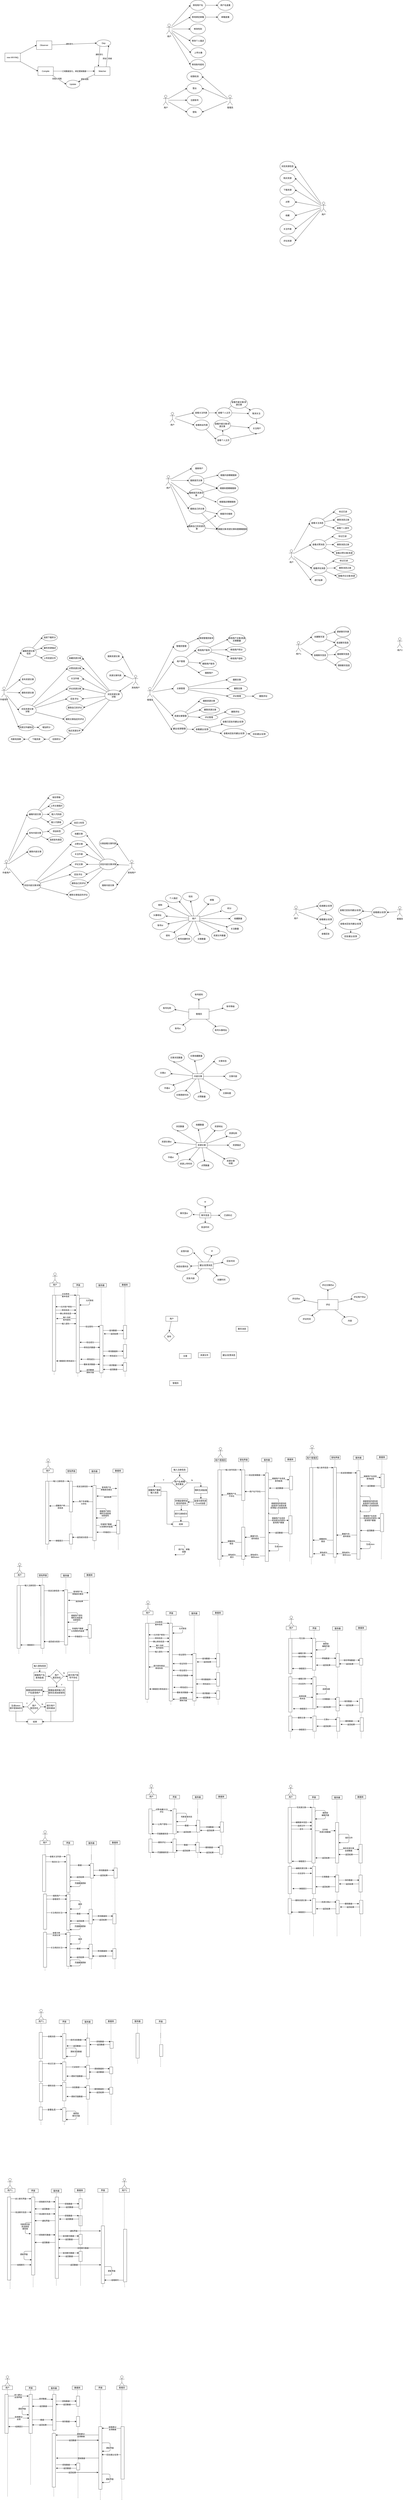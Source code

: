 <mxfile version="14.7.2" type="github">
  <diagram id="C5RBs43oDa-KdzZeNtuy" name="Page-1">
    <mxGraphModel dx="2500" dy="859" grid="0" gridSize="10" guides="1" tooltips="1" connect="1" arrows="1" fold="1" page="1" pageScale="1" pageWidth="827" pageHeight="1169" math="0" shadow="0">
      <root>
        <mxCell id="WIyWlLk6GJQsqaUBKTNV-0" />
        <mxCell id="WIyWlLk6GJQsqaUBKTNV-1" parent="WIyWlLk6GJQsqaUBKTNV-0" />
        <mxCell id="thk-i_oiHUu1MFAnJIQH-13" style="orthogonalLoop=1;jettySize=auto;html=1;entryX=0;entryY=0.5;entryDx=0;entryDy=0;" parent="WIyWlLk6GJQsqaUBKTNV-1" source="thk-i_oiHUu1MFAnJIQH-0" target="thk-i_oiHUu1MFAnJIQH-8" edge="1">
          <mxGeometry relative="1" as="geometry" />
        </mxCell>
        <mxCell id="s0_QOfzXOmme4zOiCUI5-184" style="edgeStyle=none;orthogonalLoop=1;jettySize=auto;html=1;entryX=0;entryY=0.5;entryDx=0;entryDy=0;" parent="WIyWlLk6GJQsqaUBKTNV-1" source="thk-i_oiHUu1MFAnJIQH-0" target="thk-i_oiHUu1MFAnJIQH-7" edge="1">
          <mxGeometry relative="1" as="geometry" />
        </mxCell>
        <mxCell id="s0_QOfzXOmme4zOiCUI5-186" style="edgeStyle=none;orthogonalLoop=1;jettySize=auto;html=1;entryX=0;entryY=0.5;entryDx=0;entryDy=0;" parent="WIyWlLk6GJQsqaUBKTNV-1" source="thk-i_oiHUu1MFAnJIQH-0" target="thk-i_oiHUu1MFAnJIQH-6" edge="1">
          <mxGeometry relative="1" as="geometry" />
        </mxCell>
        <mxCell id="thk-i_oiHUu1MFAnJIQH-0" value="用户" style="shape=umlActor;verticalLabelPosition=bottom;verticalAlign=top;html=1;outlineConnect=0;" parent="WIyWlLk6GJQsqaUBKTNV-1" vertex="1">
          <mxGeometry x="137.5" y="590" width="30" height="60" as="geometry" />
        </mxCell>
        <mxCell id="thk-i_oiHUu1MFAnJIQH-16" style="orthogonalLoop=1;jettySize=auto;html=1;entryX=1;entryY=0.5;entryDx=0;entryDy=0;" parent="WIyWlLk6GJQsqaUBKTNV-1" source="thk-i_oiHUu1MFAnJIQH-5" target="thk-i_oiHUu1MFAnJIQH-10" edge="1">
          <mxGeometry relative="1" as="geometry" />
        </mxCell>
        <mxCell id="thk-i_oiHUu1MFAnJIQH-17" style="orthogonalLoop=1;jettySize=auto;html=1;entryX=1;entryY=0.5;entryDx=0;entryDy=0;" parent="WIyWlLk6GJQsqaUBKTNV-1" source="thk-i_oiHUu1MFAnJIQH-5" target="thk-i_oiHUu1MFAnJIQH-7" edge="1">
          <mxGeometry relative="1" as="geometry" />
        </mxCell>
        <mxCell id="thk-i_oiHUu1MFAnJIQH-19" style="orthogonalLoop=1;jettySize=auto;html=1;entryX=1;entryY=0.5;entryDx=0;entryDy=0;" parent="WIyWlLk6GJQsqaUBKTNV-1" source="thk-i_oiHUu1MFAnJIQH-5" target="thk-i_oiHUu1MFAnJIQH-6" edge="1">
          <mxGeometry relative="1" as="geometry" />
        </mxCell>
        <mxCell id="thk-i_oiHUu1MFAnJIQH-5" value="管理员" style="shape=umlActor;verticalLabelPosition=bottom;verticalAlign=top;html=1;outlineConnect=0;" parent="WIyWlLk6GJQsqaUBKTNV-1" vertex="1">
          <mxGeometry x="517.5" y="590" width="30" height="60" as="geometry" />
        </mxCell>
        <mxCell id="thk-i_oiHUu1MFAnJIQH-6" value="登陆" style="ellipse;whiteSpace=wrap;html=1;" parent="WIyWlLk6GJQsqaUBKTNV-1" vertex="1">
          <mxGeometry x="277.5" y="660" width="90" height="60" as="geometry" />
        </mxCell>
        <mxCell id="thk-i_oiHUu1MFAnJIQH-7" value="登出" style="ellipse;whiteSpace=wrap;html=1;" parent="WIyWlLk6GJQsqaUBKTNV-1" vertex="1">
          <mxGeometry x="277.5" y="520" width="90" height="60" as="geometry" />
        </mxCell>
        <mxCell id="thk-i_oiHUu1MFAnJIQH-8" value="注册账号" style="ellipse;whiteSpace=wrap;html=1;" parent="WIyWlLk6GJQsqaUBKTNV-1" vertex="1">
          <mxGeometry x="277.5" y="590" width="90" height="60" as="geometry" />
        </mxCell>
        <mxCell id="thk-i_oiHUu1MFAnJIQH-10" value="权限检测" style="ellipse;whiteSpace=wrap;html=1;" parent="WIyWlLk6GJQsqaUBKTNV-1" vertex="1">
          <mxGeometry x="277.5" y="450" width="90" height="60" as="geometry" />
        </mxCell>
        <mxCell id="6UupY6SGxDUpPimC8WvN-0" style="orthogonalLoop=1;jettySize=auto;html=1;entryX=1;entryY=0.5;entryDx=0;entryDy=0;" parent="WIyWlLk6GJQsqaUBKTNV-1" source="6UupY6SGxDUpPimC8WvN-3" target="6UupY6SGxDUpPimC8WvN-4" edge="1">
          <mxGeometry relative="1" as="geometry" />
        </mxCell>
        <mxCell id="6UupY6SGxDUpPimC8WvN-1" style="orthogonalLoop=1;jettySize=auto;html=1;entryX=1;entryY=0.5;entryDx=0;entryDy=0;" parent="WIyWlLk6GJQsqaUBKTNV-1" source="6UupY6SGxDUpPimC8WvN-3" target="6UupY6SGxDUpPimC8WvN-5" edge="1">
          <mxGeometry relative="1" as="geometry" />
        </mxCell>
        <mxCell id="6UupY6SGxDUpPimC8WvN-2" style="orthogonalLoop=1;jettySize=auto;html=1;entryX=1;entryY=0.5;entryDx=0;entryDy=0;" parent="WIyWlLk6GJQsqaUBKTNV-1" source="6UupY6SGxDUpPimC8WvN-3" target="6UupY6SGxDUpPimC8WvN-6" edge="1">
          <mxGeometry relative="1" as="geometry" />
        </mxCell>
        <mxCell id="6UupY6SGxDUpPimC8WvN-12" style="orthogonalLoop=1;jettySize=auto;html=1;entryX=1;entryY=0.5;entryDx=0;entryDy=0;" parent="WIyWlLk6GJQsqaUBKTNV-1" source="6UupY6SGxDUpPimC8WvN-3" target="6UupY6SGxDUpPimC8WvN-8" edge="1">
          <mxGeometry relative="1" as="geometry" />
        </mxCell>
        <mxCell id="6UupY6SGxDUpPimC8WvN-13" style="orthogonalLoop=1;jettySize=auto;html=1;entryX=1;entryY=0.5;entryDx=0;entryDy=0;" parent="WIyWlLk6GJQsqaUBKTNV-1" source="6UupY6SGxDUpPimC8WvN-3" target="6UupY6SGxDUpPimC8WvN-9" edge="1">
          <mxGeometry relative="1" as="geometry" />
        </mxCell>
        <mxCell id="6UupY6SGxDUpPimC8WvN-14" style="orthogonalLoop=1;jettySize=auto;html=1;entryX=1;entryY=0.5;entryDx=0;entryDy=0;" parent="WIyWlLk6GJQsqaUBKTNV-1" source="6UupY6SGxDUpPimC8WvN-3" target="6UupY6SGxDUpPimC8WvN-10" edge="1">
          <mxGeometry relative="1" as="geometry" />
        </mxCell>
        <mxCell id="6UupY6SGxDUpPimC8WvN-16" style="orthogonalLoop=1;jettySize=auto;html=1;entryX=1;entryY=0.5;entryDx=0;entryDy=0;" parent="WIyWlLk6GJQsqaUBKTNV-1" source="6UupY6SGxDUpPimC8WvN-3" target="6UupY6SGxDUpPimC8WvN-7" edge="1">
          <mxGeometry relative="1" as="geometry" />
        </mxCell>
        <mxCell id="6UupY6SGxDUpPimC8WvN-3" value="用户" style="shape=umlActor;verticalLabelPosition=bottom;verticalAlign=top;html=1;outlineConnect=0;" parent="WIyWlLk6GJQsqaUBKTNV-1" vertex="1">
          <mxGeometry x="1070" y="1220" width="30" height="60" as="geometry" />
        </mxCell>
        <mxCell id="6UupY6SGxDUpPimC8WvN-4" value="点赞" style="ellipse;whiteSpace=wrap;html=1;" parent="WIyWlLk6GJQsqaUBKTNV-1" vertex="1">
          <mxGeometry x="827" y="1190" width="90" height="60" as="geometry" />
        </mxCell>
        <mxCell id="6UupY6SGxDUpPimC8WvN-5" value="购买资源" style="ellipse;whiteSpace=wrap;html=1;" parent="WIyWlLk6GJQsqaUBKTNV-1" vertex="1">
          <mxGeometry x="827" y="1050" width="90" height="60" as="geometry" />
        </mxCell>
        <mxCell id="6UupY6SGxDUpPimC8WvN-6" value="下载资源" style="ellipse;whiteSpace=wrap;html=1;" parent="WIyWlLk6GJQsqaUBKTNV-1" vertex="1">
          <mxGeometry x="827" y="1119" width="90" height="60" as="geometry" />
        </mxCell>
        <mxCell id="6UupY6SGxDUpPimC8WvN-7" value="浏览资源信息" style="ellipse;whiteSpace=wrap;html=1;" parent="WIyWlLk6GJQsqaUBKTNV-1" vertex="1">
          <mxGeometry x="827" y="980" width="90" height="60" as="geometry" />
        </mxCell>
        <mxCell id="6UupY6SGxDUpPimC8WvN-8" value="收藏" style="ellipse;whiteSpace=wrap;html=1;" parent="WIyWlLk6GJQsqaUBKTNV-1" vertex="1">
          <mxGeometry x="827" y="1270" width="90" height="60" as="geometry" />
        </mxCell>
        <mxCell id="6UupY6SGxDUpPimC8WvN-9" value="关注作者" style="ellipse;whiteSpace=wrap;html=1;" parent="WIyWlLk6GJQsqaUBKTNV-1" vertex="1">
          <mxGeometry x="827" y="1350" width="90" height="60" as="geometry" />
        </mxCell>
        <mxCell id="6UupY6SGxDUpPimC8WvN-10" value="评论资源" style="ellipse;whiteSpace=wrap;html=1;" parent="WIyWlLk6GJQsqaUBKTNV-1" vertex="1">
          <mxGeometry x="827" y="1420" width="90" height="60" as="geometry" />
        </mxCell>
        <mxCell id="6UupY6SGxDUpPimC8WvN-18" style="orthogonalLoop=1;jettySize=auto;html=1;entryX=0;entryY=0.5;entryDx=0;entryDy=0;" parent="WIyWlLk6GJQsqaUBKTNV-1" source="6UupY6SGxDUpPimC8WvN-20" target="6UupY6SGxDUpPimC8WvN-22" edge="1">
          <mxGeometry relative="1" as="geometry" />
        </mxCell>
        <mxCell id="s0_QOfzXOmme4zOiCUI5-346" style="edgeStyle=none;orthogonalLoop=1;jettySize=auto;html=1;entryX=0;entryY=0.5;entryDx=0;entryDy=0;" parent="WIyWlLk6GJQsqaUBKTNV-1" target="s0_QOfzXOmme4zOiCUI5-345" edge="1">
          <mxGeometry relative="1" as="geometry">
            <mxPoint x="210" y="2490" as="sourcePoint" />
          </mxGeometry>
        </mxCell>
        <mxCell id="6UupY6SGxDUpPimC8WvN-20" value="用户" style="shape=umlActor;verticalLabelPosition=bottom;verticalAlign=top;html=1;outlineConnect=0;" parent="WIyWlLk6GJQsqaUBKTNV-1" vertex="1">
          <mxGeometry x="177.25" y="2461" width="30" height="60" as="geometry" />
        </mxCell>
        <mxCell id="6UupY6SGxDUpPimC8WvN-21" value="关注用户" style="ellipse;whiteSpace=wrap;html=1;" parent="WIyWlLk6GJQsqaUBKTNV-1" vertex="1">
          <mxGeometry x="646.06" y="2526" width="90" height="60" as="geometry" />
        </mxCell>
        <mxCell id="s0_QOfzXOmme4zOiCUI5-371" style="edgeStyle=none;orthogonalLoop=1;jettySize=auto;html=1;entryX=0.008;entryY=0.383;entryDx=0;entryDy=0;entryPerimeter=0;" parent="WIyWlLk6GJQsqaUBKTNV-1" source="6UupY6SGxDUpPimC8WvN-22" target="s0_QOfzXOmme4zOiCUI5-367" edge="1">
          <mxGeometry relative="1" as="geometry" />
        </mxCell>
        <mxCell id="6UupY6SGxDUpPimC8WvN-22" value="查看粉丝列表" style="ellipse;whiteSpace=wrap;html=1;" parent="WIyWlLk6GJQsqaUBKTNV-1" vertex="1">
          <mxGeometry x="319.75" y="2506" width="90" height="60" as="geometry" />
        </mxCell>
        <mxCell id="6UupY6SGxDUpPimC8WvN-24" style="orthogonalLoop=1;jettySize=auto;html=1;entryX=0;entryY=0.5;entryDx=0;entryDy=0;" parent="WIyWlLk6GJQsqaUBKTNV-1" source="6UupY6SGxDUpPimC8WvN-27" target="6UupY6SGxDUpPimC8WvN-28" edge="1">
          <mxGeometry relative="1" as="geometry" />
        </mxCell>
        <mxCell id="6UupY6SGxDUpPimC8WvN-25" style="orthogonalLoop=1;jettySize=auto;html=1;entryX=0;entryY=0.5;entryDx=0;entryDy=0;" parent="WIyWlLk6GJQsqaUBKTNV-1" source="6UupY6SGxDUpPimC8WvN-27" target="6UupY6SGxDUpPimC8WvN-29" edge="1">
          <mxGeometry relative="1" as="geometry" />
        </mxCell>
        <mxCell id="6UupY6SGxDUpPimC8WvN-26" style="orthogonalLoop=1;jettySize=auto;html=1;entryX=0;entryY=0.5;entryDx=0;entryDy=0;" parent="WIyWlLk6GJQsqaUBKTNV-1" source="6UupY6SGxDUpPimC8WvN-27" target="6UupY6SGxDUpPimC8WvN-30" edge="1">
          <mxGeometry relative="1" as="geometry" />
        </mxCell>
        <mxCell id="s0_QOfzXOmme4zOiCUI5-389" style="edgeStyle=none;orthogonalLoop=1;jettySize=auto;html=1;entryX=0;entryY=0.5;entryDx=0;entryDy=0;" parent="WIyWlLk6GJQsqaUBKTNV-1" source="6UupY6SGxDUpPimC8WvN-27" target="s0_QOfzXOmme4zOiCUI5-388" edge="1">
          <mxGeometry relative="1" as="geometry" />
        </mxCell>
        <mxCell id="s0_QOfzXOmme4zOiCUI5-390" style="edgeStyle=none;orthogonalLoop=1;jettySize=auto;html=1;entryX=0;entryY=0.5;entryDx=0;entryDy=0;" parent="WIyWlLk6GJQsqaUBKTNV-1" source="6UupY6SGxDUpPimC8WvN-27" target="s0_QOfzXOmme4zOiCUI5-387" edge="1">
          <mxGeometry relative="1" as="geometry" />
        </mxCell>
        <mxCell id="6UupY6SGxDUpPimC8WvN-27" value="用户" style="shape=umlActor;verticalLabelPosition=bottom;verticalAlign=top;html=1;outlineConnect=0;" parent="WIyWlLk6GJQsqaUBKTNV-1" vertex="1">
          <mxGeometry x="153.25" y="2833" width="30" height="60" as="geometry" />
        </mxCell>
        <mxCell id="s0_QOfzXOmme4zOiCUI5-383" style="edgeStyle=none;orthogonalLoop=1;jettySize=auto;html=1;entryX=0;entryY=0.5;entryDx=0;entryDy=0;" parent="WIyWlLk6GJQsqaUBKTNV-1" source="6UupY6SGxDUpPimC8WvN-28" target="s0_QOfzXOmme4zOiCUI5-380" edge="1">
          <mxGeometry relative="1" as="geometry" />
        </mxCell>
        <mxCell id="s0_QOfzXOmme4zOiCUI5-386" style="edgeStyle=none;orthogonalLoop=1;jettySize=auto;html=1;entryX=0;entryY=0.5;entryDx=0;entryDy=0;" parent="WIyWlLk6GJQsqaUBKTNV-1" source="6UupY6SGxDUpPimC8WvN-28" target="s0_QOfzXOmme4zOiCUI5-381" edge="1">
          <mxGeometry relative="1" as="geometry" />
        </mxCell>
        <mxCell id="6UupY6SGxDUpPimC8WvN-28" value="搜索首页文章" style="ellipse;whiteSpace=wrap;html=1;" parent="WIyWlLk6GJQsqaUBKTNV-1" vertex="1">
          <mxGeometry x="288.25" y="2833" width="90" height="60" as="geometry" />
        </mxCell>
        <mxCell id="6UupY6SGxDUpPimC8WvN-29" value="搜索用户" style="ellipse;whiteSpace=wrap;html=1;" parent="WIyWlLk6GJQsqaUBKTNV-1" vertex="1">
          <mxGeometry x="304.94" y="2762" width="90" height="60" as="geometry" />
        </mxCell>
        <mxCell id="s0_QOfzXOmme4zOiCUI5-384" style="edgeStyle=none;orthogonalLoop=1;jettySize=auto;html=1;entryX=0;entryY=0.5;entryDx=0;entryDy=0;" parent="WIyWlLk6GJQsqaUBKTNV-1" source="6UupY6SGxDUpPimC8WvN-30" target="s0_QOfzXOmme4zOiCUI5-380" edge="1">
          <mxGeometry relative="1" as="geometry" />
        </mxCell>
        <mxCell id="s0_QOfzXOmme4zOiCUI5-385" style="edgeStyle=none;orthogonalLoop=1;jettySize=auto;html=1;" parent="WIyWlLk6GJQsqaUBKTNV-1" source="6UupY6SGxDUpPimC8WvN-30" edge="1">
          <mxGeometry relative="1" as="geometry">
            <mxPoint x="451.25" y="2990" as="targetPoint" />
          </mxGeometry>
        </mxCell>
        <mxCell id="6UupY6SGxDUpPimC8WvN-30" value="搜索首页资源文章" style="ellipse;whiteSpace=wrap;html=1;" parent="WIyWlLk6GJQsqaUBKTNV-1" vertex="1">
          <mxGeometry x="288.25" y="2913" width="90" height="60" as="geometry" />
        </mxCell>
        <mxCell id="6UupY6SGxDUpPimC8WvN-31" style="orthogonalLoop=1;jettySize=auto;html=1;entryX=0;entryY=0.5;entryDx=0;entryDy=0;" parent="WIyWlLk6GJQsqaUBKTNV-1" source="6UupY6SGxDUpPimC8WvN-34" target="6UupY6SGxDUpPimC8WvN-35" edge="1">
          <mxGeometry relative="1" as="geometry" />
        </mxCell>
        <mxCell id="6UupY6SGxDUpPimC8WvN-32" style="orthogonalLoop=1;jettySize=auto;html=1;entryX=0;entryY=0.5;entryDx=0;entryDy=0;" parent="WIyWlLk6GJQsqaUBKTNV-1" source="6UupY6SGxDUpPimC8WvN-34" target="6UupY6SGxDUpPimC8WvN-36" edge="1">
          <mxGeometry relative="1" as="geometry" />
        </mxCell>
        <mxCell id="6UupY6SGxDUpPimC8WvN-33" style="orthogonalLoop=1;jettySize=auto;html=1;entryX=0;entryY=0.5;entryDx=0;entryDy=0;" parent="WIyWlLk6GJQsqaUBKTNV-1" source="6UupY6SGxDUpPimC8WvN-34" target="6UupY6SGxDUpPimC8WvN-37" edge="1">
          <mxGeometry relative="1" as="geometry" />
        </mxCell>
        <mxCell id="6UupY6SGxDUpPimC8WvN-39" style="orthogonalLoop=1;jettySize=auto;html=1;entryX=0;entryY=0.5;entryDx=0;entryDy=0;" parent="WIyWlLk6GJQsqaUBKTNV-1" source="6UupY6SGxDUpPimC8WvN-34" target="6UupY6SGxDUpPimC8WvN-38" edge="1">
          <mxGeometry relative="1" as="geometry" />
        </mxCell>
        <mxCell id="6UupY6SGxDUpPimC8WvN-34" value="用户" style="shape=umlActor;verticalLabelPosition=bottom;verticalAlign=top;html=1;outlineConnect=0;" parent="WIyWlLk6GJQsqaUBKTNV-1" vertex="1">
          <mxGeometry x="879.88" y="3271" width="30" height="60" as="geometry" />
        </mxCell>
        <mxCell id="s0_QOfzXOmme4zOiCUI5-416" style="edgeStyle=none;orthogonalLoop=1;jettySize=auto;html=1;entryX=0;entryY=0.5;entryDx=0;entryDy=0;" parent="WIyWlLk6GJQsqaUBKTNV-1" source="6UupY6SGxDUpPimC8WvN-35" target="s0_QOfzXOmme4zOiCUI5-399" edge="1">
          <mxGeometry relative="1" as="geometry" />
        </mxCell>
        <mxCell id="s0_QOfzXOmme4zOiCUI5-417" style="edgeStyle=none;orthogonalLoop=1;jettySize=auto;html=1;entryX=0;entryY=0.5;entryDx=0;entryDy=0;" parent="WIyWlLk6GJQsqaUBKTNV-1" source="6UupY6SGxDUpPimC8WvN-35" target="s0_QOfzXOmme4zOiCUI5-400" edge="1">
          <mxGeometry relative="1" as="geometry" />
        </mxCell>
        <mxCell id="s0_QOfzXOmme4zOiCUI5-419" style="edgeStyle=none;orthogonalLoop=1;jettySize=auto;html=1;entryX=0;entryY=0.5;entryDx=0;entryDy=0;" parent="WIyWlLk6GJQsqaUBKTNV-1" source="6UupY6SGxDUpPimC8WvN-35" target="s0_QOfzXOmme4zOiCUI5-418" edge="1">
          <mxGeometry relative="1" as="geometry" />
        </mxCell>
        <mxCell id="6UupY6SGxDUpPimC8WvN-35" value="查看点赞消息" style="ellipse;whiteSpace=wrap;html=1;" parent="WIyWlLk6GJQsqaUBKTNV-1" vertex="1">
          <mxGeometry x="1010" y="3211" width="90" height="60" as="geometry" />
        </mxCell>
        <mxCell id="s0_QOfzXOmme4zOiCUI5-413" style="edgeStyle=none;orthogonalLoop=1;jettySize=auto;html=1;entryX=0;entryY=0.5;entryDx=0;entryDy=0;" parent="WIyWlLk6GJQsqaUBKTNV-1" source="6UupY6SGxDUpPimC8WvN-36" target="s0_QOfzXOmme4zOiCUI5-397" edge="1">
          <mxGeometry relative="1" as="geometry" />
        </mxCell>
        <mxCell id="s0_QOfzXOmme4zOiCUI5-414" style="edgeStyle=none;orthogonalLoop=1;jettySize=auto;html=1;entryX=0;entryY=0.5;entryDx=0;entryDy=0;" parent="WIyWlLk6GJQsqaUBKTNV-1" source="6UupY6SGxDUpPimC8WvN-36" target="s0_QOfzXOmme4zOiCUI5-398" edge="1">
          <mxGeometry relative="1" as="geometry" />
        </mxCell>
        <mxCell id="s0_QOfzXOmme4zOiCUI5-415" style="edgeStyle=none;orthogonalLoop=1;jettySize=auto;html=1;entryX=0;entryY=0.5;entryDx=0;entryDy=0;" parent="WIyWlLk6GJQsqaUBKTNV-1" source="6UupY6SGxDUpPimC8WvN-36" target="s0_QOfzXOmme4zOiCUI5-412" edge="1">
          <mxGeometry relative="1" as="geometry" />
        </mxCell>
        <mxCell id="6UupY6SGxDUpPimC8WvN-36" value="查看关注消息" style="ellipse;whiteSpace=wrap;html=1;" parent="WIyWlLk6GJQsqaUBKTNV-1" vertex="1">
          <mxGeometry x="1002.81" y="3084" width="90" height="60" as="geometry" />
        </mxCell>
        <mxCell id="s0_QOfzXOmme4zOiCUI5-421" style="edgeStyle=none;orthogonalLoop=1;jettySize=auto;html=1;entryX=0;entryY=0.5;entryDx=0;entryDy=0;" parent="WIyWlLk6GJQsqaUBKTNV-1" source="6UupY6SGxDUpPimC8WvN-37" target="s0_QOfzXOmme4zOiCUI5-401" edge="1">
          <mxGeometry relative="1" as="geometry" />
        </mxCell>
        <mxCell id="s0_QOfzXOmme4zOiCUI5-422" style="edgeStyle=none;orthogonalLoop=1;jettySize=auto;html=1;entryX=0;entryY=0.5;entryDx=0;entryDy=0;" parent="WIyWlLk6GJQsqaUBKTNV-1" source="6UupY6SGxDUpPimC8WvN-37" target="s0_QOfzXOmme4zOiCUI5-402" edge="1">
          <mxGeometry relative="1" as="geometry">
            <mxPoint x="1150" y="3390" as="targetPoint" />
          </mxGeometry>
        </mxCell>
        <mxCell id="s0_QOfzXOmme4zOiCUI5-423" style="edgeStyle=none;orthogonalLoop=1;jettySize=auto;html=1;entryX=0;entryY=0.5;entryDx=0;entryDy=0;" parent="WIyWlLk6GJQsqaUBKTNV-1" source="6UupY6SGxDUpPimC8WvN-37" target="s0_QOfzXOmme4zOiCUI5-420" edge="1">
          <mxGeometry relative="1" as="geometry" />
        </mxCell>
        <mxCell id="6UupY6SGxDUpPimC8WvN-37" value="&lt;span style=&quot;color: rgb(0 , 0 , 0) ; font-family: &amp;#34;helvetica&amp;#34; ; font-size: 12px ; font-style: normal ; font-weight: 400 ; letter-spacing: normal ; text-align: center ; text-indent: 0px ; text-transform: none ; word-spacing: 0px ; background-color: rgb(248 , 249 , 250) ; display: inline ; float: none&quot;&gt;查看评论消息&lt;/span&gt;" style="ellipse;whiteSpace=wrap;html=1;" parent="WIyWlLk6GJQsqaUBKTNV-1" vertex="1">
          <mxGeometry x="1014.88" y="3351" width="90" height="60" as="geometry" />
        </mxCell>
        <mxCell id="6UupY6SGxDUpPimC8WvN-38" value="进行私聊" style="ellipse;whiteSpace=wrap;html=1;" parent="WIyWlLk6GJQsqaUBKTNV-1" vertex="1">
          <mxGeometry x="1009.99" y="3421" width="90" height="60" as="geometry" />
        </mxCell>
        <mxCell id="6UupY6SGxDUpPimC8WvN-40" style="orthogonalLoop=1;jettySize=auto;html=1;entryX=0;entryY=0.5;entryDx=0;entryDy=0;" parent="WIyWlLk6GJQsqaUBKTNV-1" source="6UupY6SGxDUpPimC8WvN-44" target="6UupY6SGxDUpPimC8WvN-45" edge="1">
          <mxGeometry relative="1" as="geometry" />
        </mxCell>
        <mxCell id="6UupY6SGxDUpPimC8WvN-41" style="orthogonalLoop=1;jettySize=auto;html=1;entryX=0;entryY=0.5;entryDx=0;entryDy=0;" parent="WIyWlLk6GJQsqaUBKTNV-1" source="6UupY6SGxDUpPimC8WvN-44" target="6UupY6SGxDUpPimC8WvN-46" edge="1">
          <mxGeometry relative="1" as="geometry" />
        </mxCell>
        <mxCell id="6UupY6SGxDUpPimC8WvN-44" value="用户1" style="shape=umlActor;verticalLabelPosition=bottom;verticalAlign=top;html=1;outlineConnect=0;" parent="WIyWlLk6GJQsqaUBKTNV-1" vertex="1">
          <mxGeometry x="921.88" y="3812" width="30" height="60" as="geometry" />
        </mxCell>
        <mxCell id="s0_QOfzXOmme4zOiCUI5-428" style="edgeStyle=none;orthogonalLoop=1;jettySize=auto;html=1;entryX=0.087;entryY=0.667;entryDx=0;entryDy=0;entryPerimeter=0;" parent="WIyWlLk6GJQsqaUBKTNV-1" source="6UupY6SGxDUpPimC8WvN-45" target="6UupY6SGxDUpPimC8WvN-47" edge="1">
          <mxGeometry relative="1" as="geometry" />
        </mxCell>
        <mxCell id="s0_QOfzXOmme4zOiCUI5-430" style="edgeStyle=none;orthogonalLoop=1;jettySize=auto;html=1;" parent="WIyWlLk6GJQsqaUBKTNV-1" source="6UupY6SGxDUpPimC8WvN-45" target="s0_QOfzXOmme4zOiCUI5-429" edge="1">
          <mxGeometry relative="1" as="geometry" />
        </mxCell>
        <mxCell id="s0_QOfzXOmme4zOiCUI5-432" style="edgeStyle=none;orthogonalLoop=1;jettySize=auto;html=1;entryX=0;entryY=0.5;entryDx=0;entryDy=0;" parent="WIyWlLk6GJQsqaUBKTNV-1" source="6UupY6SGxDUpPimC8WvN-45" target="s0_QOfzXOmme4zOiCUI5-431" edge="1">
          <mxGeometry relative="1" as="geometry" />
        </mxCell>
        <mxCell id="6UupY6SGxDUpPimC8WvN-45" value="查看聊天信息" style="ellipse;whiteSpace=wrap;html=1;" parent="WIyWlLk6GJQsqaUBKTNV-1" vertex="1">
          <mxGeometry x="1019" y="3864" width="90" height="60" as="geometry" />
        </mxCell>
        <mxCell id="s0_QOfzXOmme4zOiCUI5-424" style="edgeStyle=none;orthogonalLoop=1;jettySize=auto;html=1;entryX=0;entryY=0.5;entryDx=0;entryDy=0;" parent="WIyWlLk6GJQsqaUBKTNV-1" source="6UupY6SGxDUpPimC8WvN-46" target="6UupY6SGxDUpPimC8WvN-47" edge="1">
          <mxGeometry relative="1" as="geometry" />
        </mxCell>
        <mxCell id="s0_QOfzXOmme4zOiCUI5-434" style="edgeStyle=none;orthogonalLoop=1;jettySize=auto;html=1;entryX=0;entryY=0.5;entryDx=0;entryDy=0;" parent="WIyWlLk6GJQsqaUBKTNV-1" source="6UupY6SGxDUpPimC8WvN-46" target="s0_QOfzXOmme4zOiCUI5-433" edge="1">
          <mxGeometry relative="1" as="geometry" />
        </mxCell>
        <mxCell id="6UupY6SGxDUpPimC8WvN-46" value="创建聊天室" style="ellipse;whiteSpace=wrap;html=1;" parent="WIyWlLk6GJQsqaUBKTNV-1" vertex="1">
          <mxGeometry x="1014.88" y="3755" width="90" height="60" as="geometry" />
        </mxCell>
        <mxCell id="6UupY6SGxDUpPimC8WvN-47" value="&lt;span style=&quot;color: rgb(0 , 0 , 0) ; font-family: &amp;#34;helvetica&amp;#34; ; font-size: 12px ; font-style: normal ; font-weight: 400 ; letter-spacing: normal ; text-align: center ; text-indent: 0px ; text-transform: none ; word-spacing: 0px ; background-color: rgb(248 , 249 , 250) ; display: inline ; float: none&quot;&gt;发送聊天信息&lt;/span&gt;" style="ellipse;whiteSpace=wrap;html=1;" parent="WIyWlLk6GJQsqaUBKTNV-1" vertex="1">
          <mxGeometry x="1152.18" y="3790" width="90" height="60" as="geometry" />
        </mxCell>
        <mxCell id="6UupY6SGxDUpPimC8WvN-49" style="orthogonalLoop=1;jettySize=auto;html=1;entryX=0;entryY=0.5;entryDx=0;entryDy=0;" parent="WIyWlLk6GJQsqaUBKTNV-1" source="6UupY6SGxDUpPimC8WvN-52" target="6UupY6SGxDUpPimC8WvN-53" edge="1">
          <mxGeometry relative="1" as="geometry">
            <mxPoint x="124.237" y="4115.833" as="sourcePoint" />
          </mxGeometry>
        </mxCell>
        <mxCell id="6UupY6SGxDUpPimC8WvN-50" style="orthogonalLoop=1;jettySize=auto;html=1;entryX=0;entryY=0.5;entryDx=0;entryDy=0;exitX=1;exitY=0.333;exitDx=0;exitDy=0;exitPerimeter=0;" parent="WIyWlLk6GJQsqaUBKTNV-1" source="6UupY6SGxDUpPimC8WvN-52" target="6UupY6SGxDUpPimC8WvN-54" edge="1">
          <mxGeometry relative="1" as="geometry">
            <mxPoint x="100.309" y="4101.895" as="sourcePoint" />
          </mxGeometry>
        </mxCell>
        <mxCell id="6UupY6SGxDUpPimC8WvN-51" style="orthogonalLoop=1;jettySize=auto;html=1;entryX=0;entryY=0.5;entryDx=0;entryDy=0;" parent="WIyWlLk6GJQsqaUBKTNV-1" source="6UupY6SGxDUpPimC8WvN-52" target="6UupY6SGxDUpPimC8WvN-55" edge="1">
          <mxGeometry relative="1" as="geometry">
            <mxPoint x="107.753" y="4155.712" as="sourcePoint" />
          </mxGeometry>
        </mxCell>
        <mxCell id="6UupY6SGxDUpPimC8WvN-65" style="orthogonalLoop=1;jettySize=auto;html=1;entryX=0;entryY=0.5;entryDx=0;entryDy=0;" parent="WIyWlLk6GJQsqaUBKTNV-1" source="6UupY6SGxDUpPimC8WvN-52" target="6UupY6SGxDUpPimC8WvN-64" edge="1">
          <mxGeometry relative="1" as="geometry">
            <mxPoint x="97.44" y="4103" as="sourcePoint" />
          </mxGeometry>
        </mxCell>
        <mxCell id="6UupY6SGxDUpPimC8WvN-66" style="orthogonalLoop=1;jettySize=auto;html=1;entryX=0.011;entryY=0.617;entryDx=0;entryDy=0;entryPerimeter=0;" parent="WIyWlLk6GJQsqaUBKTNV-1" target="6UupY6SGxDUpPimC8WvN-63" edge="1">
          <mxGeometry relative="1" as="geometry">
            <mxPoint x="74.57" y="4158" as="sourcePoint" />
          </mxGeometry>
        </mxCell>
        <mxCell id="6UupY6SGxDUpPimC8WvN-52" value="管理员" style="shape=umlActor;verticalLabelPosition=bottom;verticalAlign=top;html=1;outlineConnect=0;" parent="WIyWlLk6GJQsqaUBKTNV-1" vertex="1">
          <mxGeometry x="44.57" y="4083" width="30" height="60" as="geometry" />
        </mxCell>
        <mxCell id="s0_QOfzXOmme4zOiCUI5-468" style="edgeStyle=none;orthogonalLoop=1;jettySize=auto;html=1;entryX=0;entryY=0.5;entryDx=0;entryDy=0;" parent="WIyWlLk6GJQsqaUBKTNV-1" source="6UupY6SGxDUpPimC8WvN-53" target="s0_QOfzXOmme4zOiCUI5-465" edge="1">
          <mxGeometry relative="1" as="geometry" />
        </mxCell>
        <mxCell id="s0_QOfzXOmme4zOiCUI5-469" style="edgeStyle=none;orthogonalLoop=1;jettySize=auto;html=1;entryX=0;entryY=0.5;entryDx=0;entryDy=0;" parent="WIyWlLk6GJQsqaUBKTNV-1" source="6UupY6SGxDUpPimC8WvN-53" target="s0_QOfzXOmme4zOiCUI5-466" edge="1">
          <mxGeometry relative="1" as="geometry" />
        </mxCell>
        <mxCell id="s0_QOfzXOmme4zOiCUI5-470" style="edgeStyle=none;orthogonalLoop=1;jettySize=auto;html=1;entryX=0;entryY=0.5;entryDx=0;entryDy=0;" parent="WIyWlLk6GJQsqaUBKTNV-1" source="6UupY6SGxDUpPimC8WvN-53" target="s0_QOfzXOmme4zOiCUI5-14" edge="1">
          <mxGeometry relative="1" as="geometry" />
        </mxCell>
        <mxCell id="6UupY6SGxDUpPimC8WvN-53" value="文章管理" style="ellipse;whiteSpace=wrap;html=1;" parent="WIyWlLk6GJQsqaUBKTNV-1" vertex="1">
          <mxGeometry x="197.32" y="4060" width="90" height="60" as="geometry" />
        </mxCell>
        <mxCell id="s0_QOfzXOmme4zOiCUI5-453" style="edgeStyle=none;orthogonalLoop=1;jettySize=auto;html=1;entryX=0;entryY=0.5;entryDx=0;entryDy=0;" parent="WIyWlLk6GJQsqaUBKTNV-1" source="6UupY6SGxDUpPimC8WvN-54" target="s0_QOfzXOmme4zOiCUI5-451" edge="1">
          <mxGeometry relative="1" as="geometry" />
        </mxCell>
        <mxCell id="s0_QOfzXOmme4zOiCUI5-454" style="edgeStyle=none;orthogonalLoop=1;jettySize=auto;html=1;" parent="WIyWlLk6GJQsqaUBKTNV-1" source="6UupY6SGxDUpPimC8WvN-54" target="s0_QOfzXOmme4zOiCUI5-452" edge="1">
          <mxGeometry relative="1" as="geometry" />
        </mxCell>
        <mxCell id="s0_QOfzXOmme4zOiCUI5-464" style="edgeStyle=none;orthogonalLoop=1;jettySize=auto;html=1;entryX=0;entryY=0.5;entryDx=0;entryDy=0;" parent="WIyWlLk6GJQsqaUBKTNV-1" source="6UupY6SGxDUpPimC8WvN-54" target="s0_QOfzXOmme4zOiCUI5-462" edge="1">
          <mxGeometry relative="1" as="geometry" />
        </mxCell>
        <mxCell id="6UupY6SGxDUpPimC8WvN-54" value="用户管理" style="ellipse;whiteSpace=wrap;html=1;" parent="WIyWlLk6GJQsqaUBKTNV-1" vertex="1">
          <mxGeometry x="197.32" y="3900" width="90" height="60" as="geometry" />
        </mxCell>
        <mxCell id="s0_QOfzXOmme4zOiCUI5-485" style="edgeStyle=none;orthogonalLoop=1;jettySize=auto;html=1;entryX=0;entryY=0.5;entryDx=0;entryDy=0;" parent="WIyWlLk6GJQsqaUBKTNV-1" source="6UupY6SGxDUpPimC8WvN-55" target="s0_QOfzXOmme4zOiCUI5-474" edge="1">
          <mxGeometry relative="1" as="geometry" />
        </mxCell>
        <mxCell id="s0_QOfzXOmme4zOiCUI5-486" style="edgeStyle=none;orthogonalLoop=1;jettySize=auto;html=1;entryX=0;entryY=0.5;entryDx=0;entryDy=0;" parent="WIyWlLk6GJQsqaUBKTNV-1" source="6UupY6SGxDUpPimC8WvN-55" target="s0_QOfzXOmme4zOiCUI5-475" edge="1">
          <mxGeometry relative="1" as="geometry" />
        </mxCell>
        <mxCell id="s0_QOfzXOmme4zOiCUI5-487" style="edgeStyle=none;orthogonalLoop=1;jettySize=auto;html=1;entryX=0;entryY=0.5;entryDx=0;entryDy=0;" parent="WIyWlLk6GJQsqaUBKTNV-1" source="6UupY6SGxDUpPimC8WvN-55" target="s0_QOfzXOmme4zOiCUI5-473" edge="1">
          <mxGeometry relative="1" as="geometry" />
        </mxCell>
        <mxCell id="6UupY6SGxDUpPimC8WvN-55" value="&lt;span style=&quot;color: rgb(0 , 0 , 0) ; font-family: &amp;#34;helvetica&amp;#34; ; font-size: 12px ; font-style: normal ; font-weight: 400 ; letter-spacing: normal ; text-align: center ; text-indent: 0px ; text-transform: none ; word-spacing: 0px ; background-color: rgb(248 , 249 , 250) ; display: inline ; float: none&quot;&gt;资源文章管理&lt;/span&gt;" style="ellipse;whiteSpace=wrap;html=1;" parent="WIyWlLk6GJQsqaUBKTNV-1" vertex="1">
          <mxGeometry x="194.95" y="4222" width="90" height="60" as="geometry" />
        </mxCell>
        <mxCell id="s0_QOfzXOmme4zOiCUI5-484" style="edgeStyle=none;orthogonalLoop=1;jettySize=auto;html=1;entryX=0;entryY=0.5;entryDx=0;entryDy=0;" parent="WIyWlLk6GJQsqaUBKTNV-1" source="6UupY6SGxDUpPimC8WvN-63" target="s0_QOfzXOmme4zOiCUI5-479" edge="1">
          <mxGeometry relative="1" as="geometry" />
        </mxCell>
        <mxCell id="6UupY6SGxDUpPimC8WvN-63" value="&lt;span style=&quot;color: rgb(0 , 0 , 0) ; font-family: &amp;#34;helvetica&amp;#34; ; font-size: 12px ; font-style: normal ; font-weight: 400 ; letter-spacing: normal ; text-align: center ; text-indent: 0px ; text-transform: none ; word-spacing: 0px ; background-color: rgb(248 , 249 , 250) ; display: inline ; float: none&quot;&gt;建议/反馈管理&lt;/span&gt;" style="ellipse;whiteSpace=wrap;html=1;" parent="WIyWlLk6GJQsqaUBKTNV-1" vertex="1">
          <mxGeometry x="187.82" y="4297" width="90" height="60" as="geometry" />
        </mxCell>
        <mxCell id="s0_QOfzXOmme4zOiCUI5-448" style="edgeStyle=none;orthogonalLoop=1;jettySize=auto;html=1;entryX=0;entryY=0.5;entryDx=0;entryDy=0;" parent="WIyWlLk6GJQsqaUBKTNV-1" source="6UupY6SGxDUpPimC8WvN-64" target="s0_QOfzXOmme4zOiCUI5-447" edge="1">
          <mxGeometry relative="1" as="geometry" />
        </mxCell>
        <mxCell id="6UupY6SGxDUpPimC8WvN-64" value="&lt;span style=&quot;color: rgb(0 , 0 , 0) ; font-family: &amp;#34;helvetica&amp;#34; ; font-size: 12px ; font-style: normal ; font-weight: 400 ; letter-spacing: normal ; text-align: center ; text-indent: 0px ; text-transform: none ; word-spacing: 0px ; background-color: rgb(248 , 249 , 250) ; display: inline ; float: none&quot;&gt;管理员管理&lt;/span&gt;" style="ellipse;whiteSpace=wrap;html=1;" parent="WIyWlLk6GJQsqaUBKTNV-1" vertex="1">
          <mxGeometry x="199.57" y="3810" width="90" height="60" as="geometry" />
        </mxCell>
        <mxCell id="s0_QOfzXOmme4zOiCUI5-0" style="orthogonalLoop=1;jettySize=auto;html=1;entryX=0;entryY=0.5;entryDx=0;entryDy=0;" parent="WIyWlLk6GJQsqaUBKTNV-1" source="s0_QOfzXOmme4zOiCUI5-5" target="s0_QOfzXOmme4zOiCUI5-6" edge="1">
          <mxGeometry relative="1" as="geometry" />
        </mxCell>
        <mxCell id="s0_QOfzXOmme4zOiCUI5-1" style="orthogonalLoop=1;jettySize=auto;html=1;entryX=0;entryY=0.5;entryDx=0;entryDy=0;" parent="WIyWlLk6GJQsqaUBKTNV-1" source="s0_QOfzXOmme4zOiCUI5-5" target="s0_QOfzXOmme4zOiCUI5-7" edge="1">
          <mxGeometry relative="1" as="geometry" />
        </mxCell>
        <mxCell id="s0_QOfzXOmme4zOiCUI5-5" value="用户" style="shape=umlActor;verticalLabelPosition=bottom;verticalAlign=top;html=1;outlineConnect=0;" parent="WIyWlLk6GJQsqaUBKTNV-1" vertex="1">
          <mxGeometry x="907.19" y="5372" width="30" height="60" as="geometry" />
        </mxCell>
        <mxCell id="s0_QOfzXOmme4zOiCUI5-435" style="edgeStyle=none;orthogonalLoop=1;jettySize=auto;html=1;entryX=0.5;entryY=0;entryDx=0;entryDy=0;" parent="WIyWlLk6GJQsqaUBKTNV-1" source="s0_QOfzXOmme4zOiCUI5-6" target="s0_QOfzXOmme4zOiCUI5-8" edge="1">
          <mxGeometry relative="1" as="geometry" />
        </mxCell>
        <mxCell id="s0_QOfzXOmme4zOiCUI5-6" value="查看建议/反馈" style="ellipse;whiteSpace=wrap;html=1;" parent="WIyWlLk6GJQsqaUBKTNV-1" vertex="1">
          <mxGeometry x="1052.06" y="5422" width="90" height="60" as="geometry" />
        </mxCell>
        <mxCell id="s0_QOfzXOmme4zOiCUI5-436" style="edgeStyle=none;orthogonalLoop=1;jettySize=auto;html=1;entryX=0.5;entryY=0;entryDx=0;entryDy=0;" parent="WIyWlLk6GJQsqaUBKTNV-1" source="s0_QOfzXOmme4zOiCUI5-7" target="s0_QOfzXOmme4zOiCUI5-6" edge="1">
          <mxGeometry relative="1" as="geometry" />
        </mxCell>
        <mxCell id="s0_QOfzXOmme4zOiCUI5-7" value="投递建议/反馈" style="ellipse;whiteSpace=wrap;html=1;" parent="WIyWlLk6GJQsqaUBKTNV-1" vertex="1">
          <mxGeometry x="1052.06" y="5342" width="90" height="60" as="geometry" />
        </mxCell>
        <mxCell id="s0_QOfzXOmme4zOiCUI5-8" value="查看回复" style="ellipse;whiteSpace=wrap;html=1;" parent="WIyWlLk6GJQsqaUBKTNV-1" vertex="1">
          <mxGeometry x="1052.06" y="5507" width="90" height="60" as="geometry" />
        </mxCell>
        <mxCell id="s0_QOfzXOmme4zOiCUI5-471" style="edgeStyle=none;orthogonalLoop=1;jettySize=auto;html=1;entryX=0;entryY=0.5;entryDx=0;entryDy=0;" parent="WIyWlLk6GJQsqaUBKTNV-1" source="s0_QOfzXOmme4zOiCUI5-14" target="s0_QOfzXOmme4zOiCUI5-467" edge="1">
          <mxGeometry relative="1" as="geometry" />
        </mxCell>
        <mxCell id="s0_QOfzXOmme4zOiCUI5-14" value="评论管理" style="ellipse;whiteSpace=wrap;html=1;" parent="WIyWlLk6GJQsqaUBKTNV-1" vertex="1">
          <mxGeometry x="520.7" y="4120" width="104.37" height="30" as="geometry" />
        </mxCell>
        <mxCell id="s0_QOfzXOmme4zOiCUI5-32" style="orthogonalLoop=1;jettySize=auto;html=1;entryX=0.5;entryY=1;entryDx=0;entryDy=0;" parent="WIyWlLk6GJQsqaUBKTNV-1" source="s0_QOfzXOmme4zOiCUI5-19" target="s0_QOfzXOmme4zOiCUI5-22" edge="1">
          <mxGeometry relative="1" as="geometry" />
        </mxCell>
        <mxCell id="s0_QOfzXOmme4zOiCUI5-33" style="edgeStyle=none;orthogonalLoop=1;jettySize=auto;html=1;entryX=0.305;entryY=0.94;entryDx=0;entryDy=0;entryPerimeter=0;" parent="WIyWlLk6GJQsqaUBKTNV-1" source="s0_QOfzXOmme4zOiCUI5-19" target="s0_QOfzXOmme4zOiCUI5-23" edge="1">
          <mxGeometry relative="1" as="geometry" />
        </mxCell>
        <mxCell id="s0_QOfzXOmme4zOiCUI5-34" style="edgeStyle=none;orthogonalLoop=1;jettySize=auto;html=1;entryX=1;entryY=1;entryDx=0;entryDy=0;" parent="WIyWlLk6GJQsqaUBKTNV-1" source="s0_QOfzXOmme4zOiCUI5-19" target="s0_QOfzXOmme4zOiCUI5-21" edge="1">
          <mxGeometry relative="1" as="geometry" />
        </mxCell>
        <mxCell id="s0_QOfzXOmme4zOiCUI5-35" style="edgeStyle=none;orthogonalLoop=1;jettySize=auto;html=1;" parent="WIyWlLk6GJQsqaUBKTNV-1" source="s0_QOfzXOmme4zOiCUI5-19" edge="1">
          <mxGeometry relative="1" as="geometry">
            <mxPoint x="163.25" y="5372" as="targetPoint" />
          </mxGeometry>
        </mxCell>
        <mxCell id="s0_QOfzXOmme4zOiCUI5-36" style="edgeStyle=none;orthogonalLoop=1;jettySize=auto;html=1;" parent="WIyWlLk6GJQsqaUBKTNV-1" source="s0_QOfzXOmme4zOiCUI5-19" edge="1">
          <mxGeometry relative="1" as="geometry">
            <mxPoint x="153.25" y="5432" as="targetPoint" />
          </mxGeometry>
        </mxCell>
        <mxCell id="s0_QOfzXOmme4zOiCUI5-37" style="edgeStyle=none;orthogonalLoop=1;jettySize=auto;html=1;entryX=1;entryY=0;entryDx=0;entryDy=0;" parent="WIyWlLk6GJQsqaUBKTNV-1" source="s0_QOfzXOmme4zOiCUI5-19" target="s0_QOfzXOmme4zOiCUI5-25" edge="1">
          <mxGeometry relative="1" as="geometry" />
        </mxCell>
        <mxCell id="s0_QOfzXOmme4zOiCUI5-38" style="edgeStyle=none;orthogonalLoop=1;jettySize=auto;html=1;" parent="WIyWlLk6GJQsqaUBKTNV-1" source="s0_QOfzXOmme4zOiCUI5-19" target="s0_QOfzXOmme4zOiCUI5-26" edge="1">
          <mxGeometry relative="1" as="geometry" />
        </mxCell>
        <mxCell id="s0_QOfzXOmme4zOiCUI5-39" style="edgeStyle=none;orthogonalLoop=1;jettySize=auto;html=1;" parent="WIyWlLk6GJQsqaUBKTNV-1" source="s0_QOfzXOmme4zOiCUI5-19" target="s0_QOfzXOmme4zOiCUI5-27" edge="1">
          <mxGeometry relative="1" as="geometry" />
        </mxCell>
        <mxCell id="s0_QOfzXOmme4zOiCUI5-40" style="edgeStyle=none;orthogonalLoop=1;jettySize=auto;html=1;entryX=0.5;entryY=0;entryDx=0;entryDy=0;" parent="WIyWlLk6GJQsqaUBKTNV-1" source="s0_QOfzXOmme4zOiCUI5-19" target="s0_QOfzXOmme4zOiCUI5-31" edge="1">
          <mxGeometry relative="1" as="geometry" />
        </mxCell>
        <mxCell id="s0_QOfzXOmme4zOiCUI5-41" style="edgeStyle=none;orthogonalLoop=1;jettySize=auto;html=1;" parent="WIyWlLk6GJQsqaUBKTNV-1" source="s0_QOfzXOmme4zOiCUI5-19" target="s0_QOfzXOmme4zOiCUI5-28" edge="1">
          <mxGeometry relative="1" as="geometry" />
        </mxCell>
        <mxCell id="s0_QOfzXOmme4zOiCUI5-42" style="edgeStyle=none;orthogonalLoop=1;jettySize=auto;html=1;entryX=0;entryY=0.5;entryDx=0;entryDy=0;" parent="WIyWlLk6GJQsqaUBKTNV-1" source="s0_QOfzXOmme4zOiCUI5-19" target="s0_QOfzXOmme4zOiCUI5-29" edge="1">
          <mxGeometry relative="1" as="geometry" />
        </mxCell>
        <mxCell id="s0_QOfzXOmme4zOiCUI5-43" style="edgeStyle=none;orthogonalLoop=1;jettySize=auto;html=1;entryX=0.026;entryY=0.8;entryDx=0;entryDy=0;entryPerimeter=0;" parent="WIyWlLk6GJQsqaUBKTNV-1" source="s0_QOfzXOmme4zOiCUI5-19" target="s0_QOfzXOmme4zOiCUI5-30" edge="1">
          <mxGeometry relative="1" as="geometry" />
        </mxCell>
        <mxCell id="s0_QOfzXOmme4zOiCUI5-78" style="edgeStyle=none;orthogonalLoop=1;jettySize=auto;html=1;" parent="WIyWlLk6GJQsqaUBKTNV-1" source="s0_QOfzXOmme4zOiCUI5-19" target="s0_QOfzXOmme4zOiCUI5-77" edge="1">
          <mxGeometry relative="1" as="geometry" />
        </mxCell>
        <mxCell id="s0_QOfzXOmme4zOiCUI5-19" value="用户" style="whiteSpace=wrap;html=1;" parent="WIyWlLk6GJQsqaUBKTNV-1" vertex="1">
          <mxGeometry x="288.25" y="5432" width="65" height="30" as="geometry" />
        </mxCell>
        <mxCell id="s0_QOfzXOmme4zOiCUI5-20" value="昵称" style="ellipse;whiteSpace=wrap;html=1;" parent="WIyWlLk6GJQsqaUBKTNV-1" vertex="1">
          <mxGeometry x="73.25" y="5342" width="95" height="50" as="geometry" />
        </mxCell>
        <mxCell id="s0_QOfzXOmme4zOiCUI5-21" value="个人描述" style="ellipse;whiteSpace=wrap;html=1;" parent="WIyWlLk6GJQsqaUBKTNV-1" vertex="1">
          <mxGeometry x="150.75" y="5302" width="95" height="50" as="geometry" />
        </mxCell>
        <mxCell id="s0_QOfzXOmme4zOiCUI5-22" value="性别&lt;span style=&quot;color: rgba(0 , 0 , 0 , 0) ; font-family: monospace ; font-size: 0px&quot;&gt;%3CmxGraphModel%3E%3Croot%3E%3CmxCell%20id%3D%220%22%2F%3E%3CmxCell%20id%3D%221%22%20parent%3D%220%22%2F%3E%3CmxCell%20id%3D%222%22%20value%3D%22%E6%98%B5%E7%A7%B0%22%20style%3D%22ellipse%3BwhiteSpace%3Dwrap%3Bhtml%3D1%3B%22%20vertex%3D%221%22%20parent%3D%221%22%3E%3CmxGeometry%20x%3D%2275%22%20y%3D%223820%22%20width%3D%2295%22%20height%3D%2250%22%20as%3D%22geometry%22%2F%3E%3C%2FmxCell%3E%3C%2Froot%3E%3C%2FmxGraphModel%3E&lt;/span&gt;" style="ellipse;whiteSpace=wrap;html=1;" parent="WIyWlLk6GJQsqaUBKTNV-1" vertex="1">
          <mxGeometry x="252.25" y="5292" width="95" height="50" as="geometry" />
        </mxCell>
        <mxCell id="s0_QOfzXOmme4zOiCUI5-23" value="邮箱" style="ellipse;whiteSpace=wrap;html=1;" parent="WIyWlLk6GJQsqaUBKTNV-1" vertex="1">
          <mxGeometry x="378.25" y="5312" width="95" height="50" as="geometry" />
        </mxCell>
        <mxCell id="s0_QOfzXOmme4zOiCUI5-24" value="头像地址" style="ellipse;whiteSpace=wrap;html=1;" parent="WIyWlLk6GJQsqaUBKTNV-1" vertex="1">
          <mxGeometry x="55.75" y="5402" width="95" height="50" as="geometry" />
        </mxCell>
        <mxCell id="s0_QOfzXOmme4zOiCUI5-25" value="密码" style="ellipse;whiteSpace=wrap;html=1;" parent="WIyWlLk6GJQsqaUBKTNV-1" vertex="1">
          <mxGeometry x="118.25" y="5522" width="95" height="50" as="geometry" />
        </mxCell>
        <mxCell id="s0_QOfzXOmme4zOiCUI5-26" value="账号创建时间" style="ellipse;whiteSpace=wrap;html=1;" parent="WIyWlLk6GJQsqaUBKTNV-1" vertex="1">
          <mxGeometry x="213.25" y="5542" width="95" height="50" as="geometry" />
        </mxCell>
        <mxCell id="s0_QOfzXOmme4zOiCUI5-27" value="文章数量" style="ellipse;whiteSpace=wrap;html=1;" parent="WIyWlLk6GJQsqaUBKTNV-1" vertex="1">
          <mxGeometry x="317.25" y="5542" width="95" height="50" as="geometry" />
        </mxCell>
        <mxCell id="s0_QOfzXOmme4zOiCUI5-28" value="关注数量" style="ellipse;whiteSpace=wrap;html=1;" parent="WIyWlLk6GJQsqaUBKTNV-1" vertex="1">
          <mxGeometry x="513.25" y="5482" width="95" height="50" as="geometry" />
        </mxCell>
        <mxCell id="s0_QOfzXOmme4zOiCUI5-29" value="收藏数量&lt;span style=&quot;color: rgba(0 , 0 , 0 , 0) ; font-family: monospace ; font-size: 0px&quot;&gt;%3CmxGraphModel%3E%3Croot%3E%3CmxCell%20id%3D%220%22%2F%3E%3CmxCell%20id%3D%221%22%20parent%3D%220%22%2F%3E%3CmxCell%20id%3D%222%22%20value%3D%22%E6%96%87%E7%AB%A0%E6%95%B0%E9%87%8F%22%20style%3D%22ellipse%3BwhiteSpace%3Dwrap%3Bhtml%3D1%3B%22%20vertex%3D%221%22%20parent%3D%221%22%3E%3CmxGeometry%20x%3D%22474%22%20y%3D%223970%22%20width%3D%2295%22%20height%3D%2250%22%20as%3D%22geometry%22%2F%3E%3C%2FmxCell%3E%3C%2Froot%3E%3C%2FmxGraphModel%3E&lt;/span&gt;" style="ellipse;whiteSpace=wrap;html=1;" parent="WIyWlLk6GJQsqaUBKTNV-1" vertex="1">
          <mxGeometry x="533.25" y="5422" width="95" height="50" as="geometry" />
        </mxCell>
        <mxCell id="s0_QOfzXOmme4zOiCUI5-30" value="积分" style="ellipse;whiteSpace=wrap;html=1;" parent="WIyWlLk6GJQsqaUBKTNV-1" vertex="1">
          <mxGeometry x="480.75" y="5362" width="95" height="50" as="geometry" />
        </mxCell>
        <mxCell id="s0_QOfzXOmme4zOiCUI5-31" value="资源文件数量" style="ellipse;whiteSpace=wrap;html=1;" parent="WIyWlLk6GJQsqaUBKTNV-1" vertex="1">
          <mxGeometry x="423.25" y="5522" width="95" height="50" as="geometry" />
        </mxCell>
        <mxCell id="s0_QOfzXOmme4zOiCUI5-79" style="edgeStyle=none;orthogonalLoop=1;jettySize=auto;html=1;" parent="WIyWlLk6GJQsqaUBKTNV-1" source="s0_QOfzXOmme4zOiCUI5-71" target="s0_QOfzXOmme4zOiCUI5-72" edge="1">
          <mxGeometry relative="1" as="geometry" />
        </mxCell>
        <mxCell id="s0_QOfzXOmme4zOiCUI5-80" style="edgeStyle=none;orthogonalLoop=1;jettySize=auto;html=1;" parent="WIyWlLk6GJQsqaUBKTNV-1" source="s0_QOfzXOmme4zOiCUI5-71" target="s0_QOfzXOmme4zOiCUI5-76" edge="1">
          <mxGeometry relative="1" as="geometry" />
        </mxCell>
        <mxCell id="s0_QOfzXOmme4zOiCUI5-81" style="edgeStyle=none;orthogonalLoop=1;jettySize=auto;html=1;" parent="WIyWlLk6GJQsqaUBKTNV-1" source="s0_QOfzXOmme4zOiCUI5-71" target="s0_QOfzXOmme4zOiCUI5-75" edge="1">
          <mxGeometry relative="1" as="geometry" />
        </mxCell>
        <mxCell id="s0_QOfzXOmme4zOiCUI5-82" style="edgeStyle=none;orthogonalLoop=1;jettySize=auto;html=1;" parent="WIyWlLk6GJQsqaUBKTNV-1" source="s0_QOfzXOmme4zOiCUI5-71" target="s0_QOfzXOmme4zOiCUI5-74" edge="1">
          <mxGeometry relative="1" as="geometry" />
        </mxCell>
        <mxCell id="s0_QOfzXOmme4zOiCUI5-83" value="" style="edgeStyle=none;orthogonalLoop=1;jettySize=auto;html=1;" parent="WIyWlLk6GJQsqaUBKTNV-1" source="s0_QOfzXOmme4zOiCUI5-71" target="s0_QOfzXOmme4zOiCUI5-73" edge="1">
          <mxGeometry relative="1" as="geometry" />
        </mxCell>
        <mxCell id="s0_QOfzXOmme4zOiCUI5-71" value="管理员" style="whiteSpace=wrap;html=1;" parent="WIyWlLk6GJQsqaUBKTNV-1" vertex="1">
          <mxGeometry x="288.75" y="5980" width="120" height="60" as="geometry" />
        </mxCell>
        <mxCell id="s0_QOfzXOmme4zOiCUI5-72" value="账号名称" style="ellipse;whiteSpace=wrap;html=1;" parent="WIyWlLk6GJQsqaUBKTNV-1" vertex="1">
          <mxGeometry x="113.25" y="5950" width="95" height="50" as="geometry" />
        </mxCell>
        <mxCell id="s0_QOfzXOmme4zOiCUI5-73" value="账号密码" style="ellipse;whiteSpace=wrap;html=1;" parent="WIyWlLk6GJQsqaUBKTNV-1" vertex="1">
          <mxGeometry x="300.75" y="5870" width="95" height="50" as="geometry" />
        </mxCell>
        <mxCell id="s0_QOfzXOmme4zOiCUI5-74" value="账号等级" style="ellipse;whiteSpace=wrap;html=1;" parent="WIyWlLk6GJQsqaUBKTNV-1" vertex="1">
          <mxGeometry x="488.25" y="5940" width="95" height="50" as="geometry" />
        </mxCell>
        <mxCell id="s0_QOfzXOmme4zOiCUI5-75" value="账号头像地址" style="ellipse;whiteSpace=wrap;html=1;" parent="WIyWlLk6GJQsqaUBKTNV-1" vertex="1">
          <mxGeometry x="430.75" y="6080" width="95" height="50" as="geometry" />
        </mxCell>
        <mxCell id="s0_QOfzXOmme4zOiCUI5-76" value="账号id" style="ellipse;whiteSpace=wrap;html=1;" parent="WIyWlLk6GJQsqaUBKTNV-1" vertex="1">
          <mxGeometry x="175.75" y="6070" width="95" height="50" as="geometry" />
        </mxCell>
        <mxCell id="s0_QOfzXOmme4zOiCUI5-77" value="账号id" style="ellipse;whiteSpace=wrap;html=1;" parent="WIyWlLk6GJQsqaUBKTNV-1" vertex="1">
          <mxGeometry x="73.25" y="5462" width="95" height="50" as="geometry" />
        </mxCell>
        <mxCell id="s0_QOfzXOmme4zOiCUI5-85" style="edgeStyle=none;orthogonalLoop=1;jettySize=auto;html=1;entryX=0.305;entryY=0.94;entryDx=0;entryDy=0;entryPerimeter=0;" parent="WIyWlLk6GJQsqaUBKTNV-1" source="s0_QOfzXOmme4zOiCUI5-97" target="s0_QOfzXOmme4zOiCUI5-101" edge="1">
          <mxGeometry relative="1" as="geometry" />
        </mxCell>
        <mxCell id="s0_QOfzXOmme4zOiCUI5-89" style="edgeStyle=none;orthogonalLoop=1;jettySize=auto;html=1;entryX=1;entryY=0;entryDx=0;entryDy=0;" parent="WIyWlLk6GJQsqaUBKTNV-1" source="s0_QOfzXOmme4zOiCUI5-97" target="s0_QOfzXOmme4zOiCUI5-103" edge="1">
          <mxGeometry relative="1" as="geometry" />
        </mxCell>
        <mxCell id="s0_QOfzXOmme4zOiCUI5-90" style="edgeStyle=none;orthogonalLoop=1;jettySize=auto;html=1;" parent="WIyWlLk6GJQsqaUBKTNV-1" source="s0_QOfzXOmme4zOiCUI5-97" target="s0_QOfzXOmme4zOiCUI5-104" edge="1">
          <mxGeometry relative="1" as="geometry" />
        </mxCell>
        <mxCell id="s0_QOfzXOmme4zOiCUI5-91" style="edgeStyle=none;orthogonalLoop=1;jettySize=auto;html=1;" parent="WIyWlLk6GJQsqaUBKTNV-1" source="s0_QOfzXOmme4zOiCUI5-97" target="s0_QOfzXOmme4zOiCUI5-105" edge="1">
          <mxGeometry relative="1" as="geometry" />
        </mxCell>
        <mxCell id="s0_QOfzXOmme4zOiCUI5-92" style="edgeStyle=none;orthogonalLoop=1;jettySize=auto;html=1;entryX=0;entryY=0;entryDx=0;entryDy=0;" parent="WIyWlLk6GJQsqaUBKTNV-1" source="s0_QOfzXOmme4zOiCUI5-97" target="s0_QOfzXOmme4zOiCUI5-109" edge="1">
          <mxGeometry relative="1" as="geometry" />
        </mxCell>
        <mxCell id="s0_QOfzXOmme4zOiCUI5-93" style="edgeStyle=none;orthogonalLoop=1;jettySize=auto;html=1;" parent="WIyWlLk6GJQsqaUBKTNV-1" source="s0_QOfzXOmme4zOiCUI5-97" target="s0_QOfzXOmme4zOiCUI5-106" edge="1">
          <mxGeometry relative="1" as="geometry" />
        </mxCell>
        <mxCell id="s0_QOfzXOmme4zOiCUI5-94" style="edgeStyle=none;orthogonalLoop=1;jettySize=auto;html=1;entryX=0;entryY=0.5;entryDx=0;entryDy=0;" parent="WIyWlLk6GJQsqaUBKTNV-1" source="s0_QOfzXOmme4zOiCUI5-97" target="s0_QOfzXOmme4zOiCUI5-107" edge="1">
          <mxGeometry relative="1" as="geometry" />
        </mxCell>
        <mxCell id="s0_QOfzXOmme4zOiCUI5-95" style="edgeStyle=none;orthogonalLoop=1;jettySize=auto;html=1;entryX=0.4;entryY=1.02;entryDx=0;entryDy=0;entryPerimeter=0;" parent="WIyWlLk6GJQsqaUBKTNV-1" source="s0_QOfzXOmme4zOiCUI5-97" target="s0_QOfzXOmme4zOiCUI5-108" edge="1">
          <mxGeometry relative="1" as="geometry" />
        </mxCell>
        <mxCell id="s0_QOfzXOmme4zOiCUI5-96" style="edgeStyle=none;orthogonalLoop=1;jettySize=auto;html=1;" parent="WIyWlLk6GJQsqaUBKTNV-1" source="s0_QOfzXOmme4zOiCUI5-97" target="s0_QOfzXOmme4zOiCUI5-110" edge="1">
          <mxGeometry relative="1" as="geometry" />
        </mxCell>
        <mxCell id="s0_QOfzXOmme4zOiCUI5-97" value="内容文章" style="whiteSpace=wrap;html=1;" parent="WIyWlLk6GJQsqaUBKTNV-1" vertex="1">
          <mxGeometry x="311" y="6362" width="65" height="30" as="geometry" />
        </mxCell>
        <mxCell id="s0_QOfzXOmme4zOiCUI5-101" value="文章浏览数量" style="ellipse;whiteSpace=wrap;html=1;" parent="WIyWlLk6GJQsqaUBKTNV-1" vertex="1">
          <mxGeometry x="168.25" y="6242" width="95" height="50" as="geometry" />
        </mxCell>
        <mxCell id="s0_QOfzXOmme4zOiCUI5-103" value="作者id" style="ellipse;whiteSpace=wrap;html=1;" parent="WIyWlLk6GJQsqaUBKTNV-1" vertex="1">
          <mxGeometry x="113.25" y="6422" width="95" height="50" as="geometry" />
        </mxCell>
        <mxCell id="s0_QOfzXOmme4zOiCUI5-104" value="文章更新时间" style="ellipse;whiteSpace=wrap;html=1;" parent="WIyWlLk6GJQsqaUBKTNV-1" vertex="1">
          <mxGeometry x="203.25" y="6462" width="95" height="50" as="geometry" />
        </mxCell>
        <mxCell id="s0_QOfzXOmme4zOiCUI5-105" value="点赞数量" style="ellipse;whiteSpace=wrap;html=1;" parent="WIyWlLk6GJQsqaUBKTNV-1" vertex="1">
          <mxGeometry x="317.25" y="6472" width="95" height="50" as="geometry" />
        </mxCell>
        <mxCell id="s0_QOfzXOmme4zOiCUI5-106" value="文章内容" style="ellipse;whiteSpace=wrap;html=1;" parent="WIyWlLk6GJQsqaUBKTNV-1" vertex="1">
          <mxGeometry x="503.25" y="6352" width="95" height="50" as="geometry" />
        </mxCell>
        <mxCell id="s0_QOfzXOmme4zOiCUI5-107" value="文章状态" style="ellipse;whiteSpace=wrap;html=1;" parent="WIyWlLk6GJQsqaUBKTNV-1" vertex="1">
          <mxGeometry x="441" y="6262" width="95" height="50" as="geometry" />
        </mxCell>
        <mxCell id="s0_QOfzXOmme4zOiCUI5-108" value="文章收藏数量" style="ellipse;whiteSpace=wrap;html=1;" parent="WIyWlLk6GJQsqaUBKTNV-1" vertex="1">
          <mxGeometry x="285.75" y="6232" width="95" height="50" as="geometry" />
        </mxCell>
        <mxCell id="s0_QOfzXOmme4zOiCUI5-109" value="文章标题" style="ellipse;whiteSpace=wrap;html=1;" parent="WIyWlLk6GJQsqaUBKTNV-1" vertex="1">
          <mxGeometry x="467.25" y="6452" width="95" height="50" as="geometry" />
        </mxCell>
        <mxCell id="s0_QOfzXOmme4zOiCUI5-110" value="文章id" style="ellipse;whiteSpace=wrap;html=1;" parent="WIyWlLk6GJQsqaUBKTNV-1" vertex="1">
          <mxGeometry x="88.25" y="6332" width="95" height="50" as="geometry" />
        </mxCell>
        <mxCell id="s0_QOfzXOmme4zOiCUI5-111" style="edgeStyle=none;orthogonalLoop=1;jettySize=auto;html=1;entryX=0.305;entryY=0.94;entryDx=0;entryDy=0;entryPerimeter=0;" parent="WIyWlLk6GJQsqaUBKTNV-1" source="s0_QOfzXOmme4zOiCUI5-120" target="s0_QOfzXOmme4zOiCUI5-121" edge="1">
          <mxGeometry relative="1" as="geometry" />
        </mxCell>
        <mxCell id="s0_QOfzXOmme4zOiCUI5-112" style="edgeStyle=none;orthogonalLoop=1;jettySize=auto;html=1;entryX=1;entryY=0;entryDx=0;entryDy=0;" parent="WIyWlLk6GJQsqaUBKTNV-1" source="s0_QOfzXOmme4zOiCUI5-120" target="s0_QOfzXOmme4zOiCUI5-122" edge="1">
          <mxGeometry relative="1" as="geometry" />
        </mxCell>
        <mxCell id="s0_QOfzXOmme4zOiCUI5-113" style="edgeStyle=none;orthogonalLoop=1;jettySize=auto;html=1;" parent="WIyWlLk6GJQsqaUBKTNV-1" source="s0_QOfzXOmme4zOiCUI5-120" target="s0_QOfzXOmme4zOiCUI5-123" edge="1">
          <mxGeometry relative="1" as="geometry" />
        </mxCell>
        <mxCell id="s0_QOfzXOmme4zOiCUI5-114" style="edgeStyle=none;orthogonalLoop=1;jettySize=auto;html=1;" parent="WIyWlLk6GJQsqaUBKTNV-1" source="s0_QOfzXOmme4zOiCUI5-120" target="s0_QOfzXOmme4zOiCUI5-124" edge="1">
          <mxGeometry relative="1" as="geometry" />
        </mxCell>
        <mxCell id="s0_QOfzXOmme4zOiCUI5-115" style="edgeStyle=none;orthogonalLoop=1;jettySize=auto;html=1;entryX=0;entryY=0;entryDx=0;entryDy=0;" parent="WIyWlLk6GJQsqaUBKTNV-1" source="s0_QOfzXOmme4zOiCUI5-120" target="s0_QOfzXOmme4zOiCUI5-128" edge="1">
          <mxGeometry relative="1" as="geometry" />
        </mxCell>
        <mxCell id="s0_QOfzXOmme4zOiCUI5-116" style="edgeStyle=none;orthogonalLoop=1;jettySize=auto;html=1;" parent="WIyWlLk6GJQsqaUBKTNV-1" source="s0_QOfzXOmme4zOiCUI5-120" target="s0_QOfzXOmme4zOiCUI5-125" edge="1">
          <mxGeometry relative="1" as="geometry" />
        </mxCell>
        <mxCell id="s0_QOfzXOmme4zOiCUI5-118" style="edgeStyle=none;orthogonalLoop=1;jettySize=auto;html=1;entryX=0.4;entryY=1.02;entryDx=0;entryDy=0;entryPerimeter=0;" parent="WIyWlLk6GJQsqaUBKTNV-1" source="s0_QOfzXOmme4zOiCUI5-120" target="s0_QOfzXOmme4zOiCUI5-127" edge="1">
          <mxGeometry relative="1" as="geometry" />
        </mxCell>
        <mxCell id="s0_QOfzXOmme4zOiCUI5-119" style="edgeStyle=none;orthogonalLoop=1;jettySize=auto;html=1;" parent="WIyWlLk6GJQsqaUBKTNV-1" source="s0_QOfzXOmme4zOiCUI5-120" target="s0_QOfzXOmme4zOiCUI5-129" edge="1">
          <mxGeometry relative="1" as="geometry" />
        </mxCell>
        <mxCell id="s0_QOfzXOmme4zOiCUI5-132" style="edgeStyle=none;orthogonalLoop=1;jettySize=auto;html=1;" parent="WIyWlLk6GJQsqaUBKTNV-1" source="s0_QOfzXOmme4zOiCUI5-120" target="s0_QOfzXOmme4zOiCUI5-130" edge="1">
          <mxGeometry relative="1" as="geometry" />
        </mxCell>
        <mxCell id="s0_QOfzXOmme4zOiCUI5-133" style="edgeStyle=none;orthogonalLoop=1;jettySize=auto;html=1;entryX=0;entryY=1;entryDx=0;entryDy=0;" parent="WIyWlLk6GJQsqaUBKTNV-1" source="s0_QOfzXOmme4zOiCUI5-120" target="s0_QOfzXOmme4zOiCUI5-131" edge="1">
          <mxGeometry relative="1" as="geometry" />
        </mxCell>
        <mxCell id="s0_QOfzXOmme4zOiCUI5-120" value="资源文章" style="whiteSpace=wrap;html=1;" parent="WIyWlLk6GJQsqaUBKTNV-1" vertex="1">
          <mxGeometry x="332.5" y="6768" width="65" height="30" as="geometry" />
        </mxCell>
        <mxCell id="s0_QOfzXOmme4zOiCUI5-121" value="浏览数量" style="ellipse;whiteSpace=wrap;html=1;" parent="WIyWlLk6GJQsqaUBKTNV-1" vertex="1">
          <mxGeometry x="189.75" y="6648" width="95" height="50" as="geometry" />
        </mxCell>
        <mxCell id="s0_QOfzXOmme4zOiCUI5-122" value="作者id" style="ellipse;whiteSpace=wrap;html=1;" parent="WIyWlLk6GJQsqaUBKTNV-1" vertex="1">
          <mxGeometry x="134.75" y="6828" width="95" height="54" as="geometry" />
        </mxCell>
        <mxCell id="s0_QOfzXOmme4zOiCUI5-123" value="资源上传时间" style="ellipse;whiteSpace=wrap;html=1;" parent="WIyWlLk6GJQsqaUBKTNV-1" vertex="1">
          <mxGeometry x="224.75" y="6868" width="95" height="50" as="geometry" />
        </mxCell>
        <mxCell id="s0_QOfzXOmme4zOiCUI5-124" value="点赞数量" style="ellipse;whiteSpace=wrap;html=1;" parent="WIyWlLk6GJQsqaUBKTNV-1" vertex="1">
          <mxGeometry x="338.75" y="6878" width="95" height="50" as="geometry" />
        </mxCell>
        <mxCell id="s0_QOfzXOmme4zOiCUI5-125" value="资源描述" style="ellipse;whiteSpace=wrap;html=1;" parent="WIyWlLk6GJQsqaUBKTNV-1" vertex="1">
          <mxGeometry x="524.75" y="6758" width="95" height="50" as="geometry" />
        </mxCell>
        <mxCell id="s0_QOfzXOmme4zOiCUI5-127" value="收藏数量" style="ellipse;whiteSpace=wrap;html=1;" parent="WIyWlLk6GJQsqaUBKTNV-1" vertex="1">
          <mxGeometry x="307.25" y="6638" width="95" height="50" as="geometry" />
        </mxCell>
        <mxCell id="s0_QOfzXOmme4zOiCUI5-128" value="资源文章&lt;br&gt;标题" style="ellipse;whiteSpace=wrap;html=1;" parent="WIyWlLk6GJQsqaUBKTNV-1" vertex="1">
          <mxGeometry x="488.75" y="6858" width="95" height="50" as="geometry" />
        </mxCell>
        <mxCell id="s0_QOfzXOmme4zOiCUI5-129" value="资源文章id" style="ellipse;whiteSpace=wrap;html=1;" parent="WIyWlLk6GJQsqaUBKTNV-1" vertex="1">
          <mxGeometry x="109.75" y="6738" width="95" height="50" as="geometry" />
        </mxCell>
        <mxCell id="s0_QOfzXOmme4zOiCUI5-130" value="资源地址" style="ellipse;whiteSpace=wrap;html=1;" parent="WIyWlLk6GJQsqaUBKTNV-1" vertex="1">
          <mxGeometry x="418.25" y="6648" width="95" height="50" as="geometry" />
        </mxCell>
        <mxCell id="s0_QOfzXOmme4zOiCUI5-131" value="资源名称" style="ellipse;whiteSpace=wrap;html=1;" parent="WIyWlLk6GJQsqaUBKTNV-1" vertex="1">
          <mxGeometry x="503.25" y="6688" width="95" height="50" as="geometry" />
        </mxCell>
        <mxCell id="s0_QOfzXOmme4zOiCUI5-135" style="edgeStyle=none;orthogonalLoop=1;jettySize=auto;html=1;entryX=1.042;entryY=0.63;entryDx=0;entryDy=0;entryPerimeter=0;" parent="WIyWlLk6GJQsqaUBKTNV-1" source="s0_QOfzXOmme4zOiCUI5-144" target="s0_QOfzXOmme4zOiCUI5-146" edge="1">
          <mxGeometry relative="1" as="geometry" />
        </mxCell>
        <mxCell id="s0_QOfzXOmme4zOiCUI5-138" style="edgeStyle=none;orthogonalLoop=1;jettySize=auto;html=1;entryX=0;entryY=0.5;entryDx=0;entryDy=0;" parent="WIyWlLk6GJQsqaUBKTNV-1" source="s0_QOfzXOmme4zOiCUI5-144" target="s0_QOfzXOmme4zOiCUI5-151" edge="1">
          <mxGeometry relative="1" as="geometry" />
        </mxCell>
        <mxCell id="s0_QOfzXOmme4zOiCUI5-140" style="edgeStyle=none;orthogonalLoop=1;jettySize=auto;html=1;entryX=0.5;entryY=1;entryDx=0;entryDy=0;" parent="WIyWlLk6GJQsqaUBKTNV-1" source="s0_QOfzXOmme4zOiCUI5-144" target="s0_QOfzXOmme4zOiCUI5-152" edge="1">
          <mxGeometry relative="1" as="geometry">
            <mxPoint x="366.75" y="7103" as="targetPoint" />
          </mxGeometry>
        </mxCell>
        <mxCell id="s0_QOfzXOmme4zOiCUI5-156" style="edgeStyle=none;orthogonalLoop=1;jettySize=auto;html=1;" parent="WIyWlLk6GJQsqaUBKTNV-1" source="s0_QOfzXOmme4zOiCUI5-144" target="s0_QOfzXOmme4zOiCUI5-155" edge="1">
          <mxGeometry relative="1" as="geometry" />
        </mxCell>
        <mxCell id="s0_QOfzXOmme4zOiCUI5-144" value="聊天信息" style="whiteSpace=wrap;html=1;" parent="WIyWlLk6GJQsqaUBKTNV-1" vertex="1">
          <mxGeometry x="354" y="7182" width="65" height="30" as="geometry" />
        </mxCell>
        <mxCell id="s0_QOfzXOmme4zOiCUI5-146" value="聊天室id" style="ellipse;whiteSpace=wrap;html=1;" parent="WIyWlLk6GJQsqaUBKTNV-1" vertex="1">
          <mxGeometry x="213.25" y="7158" width="95" height="54" as="geometry" />
        </mxCell>
        <mxCell id="s0_QOfzXOmme4zOiCUI5-151" value="已读标记" style="ellipse;whiteSpace=wrap;html=1;" parent="WIyWlLk6GJQsqaUBKTNV-1" vertex="1">
          <mxGeometry x="473.25" y="7172" width="95" height="50" as="geometry" />
        </mxCell>
        <mxCell id="s0_QOfzXOmme4zOiCUI5-152" value="id" style="ellipse;whiteSpace=wrap;html=1;" parent="WIyWlLk6GJQsqaUBKTNV-1" vertex="1">
          <mxGeometry x="338.25" y="7092" width="95" height="50" as="geometry" />
        </mxCell>
        <mxCell id="s0_QOfzXOmme4zOiCUI5-155" value="发送时间" style="ellipse;whiteSpace=wrap;html=1;" parent="WIyWlLk6GJQsqaUBKTNV-1" vertex="1">
          <mxGeometry x="338.25" y="7242" width="95" height="50" as="geometry" />
        </mxCell>
        <mxCell id="s0_QOfzXOmme4zOiCUI5-157" style="edgeStyle=none;orthogonalLoop=1;jettySize=auto;html=1;entryX=1.042;entryY=0.63;entryDx=0;entryDy=0;entryPerimeter=0;" parent="WIyWlLk6GJQsqaUBKTNV-1" source="s0_QOfzXOmme4zOiCUI5-161" target="s0_QOfzXOmme4zOiCUI5-162" edge="1">
          <mxGeometry relative="1" as="geometry" />
        </mxCell>
        <mxCell id="s0_QOfzXOmme4zOiCUI5-159" style="edgeStyle=none;orthogonalLoop=1;jettySize=auto;html=1;entryX=0.5;entryY=1;entryDx=0;entryDy=0;" parent="WIyWlLk6GJQsqaUBKTNV-1" source="s0_QOfzXOmme4zOiCUI5-161" target="s0_QOfzXOmme4zOiCUI5-164" edge="1">
          <mxGeometry relative="1" as="geometry">
            <mxPoint x="358.25" y="7393" as="targetPoint" />
          </mxGeometry>
        </mxCell>
        <mxCell id="s0_QOfzXOmme4zOiCUI5-170" value="" style="edgeStyle=none;orthogonalLoop=1;jettySize=auto;html=1;" parent="WIyWlLk6GJQsqaUBKTNV-1" source="s0_QOfzXOmme4zOiCUI5-161" target="s0_QOfzXOmme4zOiCUI5-163" edge="1">
          <mxGeometry relative="1" as="geometry" />
        </mxCell>
        <mxCell id="s0_QOfzXOmme4zOiCUI5-171" value="" style="edgeStyle=none;orthogonalLoop=1;jettySize=auto;html=1;" parent="WIyWlLk6GJQsqaUBKTNV-1" source="s0_QOfzXOmme4zOiCUI5-161" target="s0_QOfzXOmme4zOiCUI5-163" edge="1">
          <mxGeometry relative="1" as="geometry" />
        </mxCell>
        <mxCell id="s0_QOfzXOmme4zOiCUI5-172" style="edgeStyle=none;orthogonalLoop=1;jettySize=auto;html=1;" parent="WIyWlLk6GJQsqaUBKTNV-1" source="s0_QOfzXOmme4zOiCUI5-161" target="s0_QOfzXOmme4zOiCUI5-168" edge="1">
          <mxGeometry relative="1" as="geometry" />
        </mxCell>
        <mxCell id="s0_QOfzXOmme4zOiCUI5-173" style="edgeStyle=none;orthogonalLoop=1;jettySize=auto;html=1;" parent="WIyWlLk6GJQsqaUBKTNV-1" source="s0_QOfzXOmme4zOiCUI5-161" target="s0_QOfzXOmme4zOiCUI5-167" edge="1">
          <mxGeometry relative="1" as="geometry" />
        </mxCell>
        <mxCell id="s0_QOfzXOmme4zOiCUI5-174" style="edgeStyle=none;orthogonalLoop=1;jettySize=auto;html=1;" parent="WIyWlLk6GJQsqaUBKTNV-1" source="s0_QOfzXOmme4zOiCUI5-161" target="s0_QOfzXOmme4zOiCUI5-166" edge="1">
          <mxGeometry relative="1" as="geometry" />
        </mxCell>
        <mxCell id="s0_QOfzXOmme4zOiCUI5-161" value="建议/反馈消息" style="whiteSpace=wrap;html=1;" parent="WIyWlLk6GJQsqaUBKTNV-1" vertex="1">
          <mxGeometry x="345.5" y="7472" width="87.75" height="40" as="geometry" />
        </mxCell>
        <mxCell id="s0_QOfzXOmme4zOiCUI5-162" value="反馈内容" style="ellipse;whiteSpace=wrap;html=1;" parent="WIyWlLk6GJQsqaUBKTNV-1" vertex="1">
          <mxGeometry x="218.25" y="7382" width="95" height="54" as="geometry" />
        </mxCell>
        <mxCell id="s0_QOfzXOmme4zOiCUI5-163" value="回复时间" style="ellipse;whiteSpace=wrap;html=1;" parent="WIyWlLk6GJQsqaUBKTNV-1" vertex="1">
          <mxGeometry x="488.75" y="7442" width="95" height="50" as="geometry" />
        </mxCell>
        <mxCell id="s0_QOfzXOmme4zOiCUI5-164" value="id" style="ellipse;whiteSpace=wrap;html=1;" parent="WIyWlLk6GJQsqaUBKTNV-1" vertex="1">
          <mxGeometry x="378.25" y="7382" width="95" height="50" as="geometry" />
        </mxCell>
        <mxCell id="s0_QOfzXOmme4zOiCUI5-166" value="消息处理状态" style="ellipse;whiteSpace=wrap;html=1;" parent="WIyWlLk6GJQsqaUBKTNV-1" vertex="1">
          <mxGeometry x="203.25" y="7472" width="95" height="54" as="geometry" />
        </mxCell>
        <mxCell id="s0_QOfzXOmme4zOiCUI5-167" value="回复内容" style="ellipse;whiteSpace=wrap;html=1;" parent="WIyWlLk6GJQsqaUBKTNV-1" vertex="1">
          <mxGeometry x="252.25" y="7542" width="95" height="54" as="geometry" />
        </mxCell>
        <mxCell id="s0_QOfzXOmme4zOiCUI5-168" value="创建时间" style="ellipse;whiteSpace=wrap;html=1;" parent="WIyWlLk6GJQsqaUBKTNV-1" vertex="1">
          <mxGeometry x="433.75" y="7552" width="95" height="50" as="geometry" />
        </mxCell>
        <mxCell id="s0_QOfzXOmme4zOiCUI5-183" style="edgeStyle=none;orthogonalLoop=1;jettySize=auto;html=1;entryX=0.5;entryY=0;entryDx=0;entryDy=0;" parent="WIyWlLk6GJQsqaUBKTNV-1" source="s0_QOfzXOmme4zOiCUI5-175" target="s0_QOfzXOmme4zOiCUI5-181" edge="1">
          <mxGeometry relative="1" as="geometry" />
        </mxCell>
        <mxCell id="s0_QOfzXOmme4zOiCUI5-175" value="用户" style="whiteSpace=wrap;html=1;" parent="WIyWlLk6GJQsqaUBKTNV-1" vertex="1">
          <mxGeometry x="153.25" y="7792" width="70" height="30" as="geometry" />
        </mxCell>
        <mxCell id="s0_QOfzXOmme4zOiCUI5-176" value="管理员" style="whiteSpace=wrap;html=1;" parent="WIyWlLk6GJQsqaUBKTNV-1" vertex="1">
          <mxGeometry x="175.75" y="8172" width="70" height="30" as="geometry" />
        </mxCell>
        <mxCell id="s0_QOfzXOmme4zOiCUI5-177" value="文章" style="whiteSpace=wrap;html=1;" parent="WIyWlLk6GJQsqaUBKTNV-1" vertex="1">
          <mxGeometry x="233.25" y="8012" width="70" height="30" as="geometry" />
        </mxCell>
        <mxCell id="s0_QOfzXOmme4zOiCUI5-178" value="资源文件" style="whiteSpace=wrap;html=1;" parent="WIyWlLk6GJQsqaUBKTNV-1" vertex="1">
          <mxGeometry x="345.5" y="8007" width="70" height="30" as="geometry" />
        </mxCell>
        <mxCell id="s0_QOfzXOmme4zOiCUI5-179" value="聊天消息" style="whiteSpace=wrap;html=1;" parent="WIyWlLk6GJQsqaUBKTNV-1" vertex="1">
          <mxGeometry x="568.25" y="7852" width="70" height="30" as="geometry" />
        </mxCell>
        <mxCell id="s0_QOfzXOmme4zOiCUI5-180" value="建议/反馈消息" style="whiteSpace=wrap;html=1;" parent="WIyWlLk6GJQsqaUBKTNV-1" vertex="1">
          <mxGeometry x="480.75" y="8002" width="90" height="40" as="geometry" />
        </mxCell>
        <mxCell id="s0_QOfzXOmme4zOiCUI5-181" value="发布" style="rhombus;whiteSpace=wrap;html=1;" parent="WIyWlLk6GJQsqaUBKTNV-1" vertex="1">
          <mxGeometry x="143.25" y="7882" width="60" height="60" as="geometry" />
        </mxCell>
        <mxCell id="s0_QOfzXOmme4zOiCUI5-189" style="orthogonalLoop=1;jettySize=auto;html=1;entryX=0;entryY=0.5;entryDx=0;entryDy=0;" parent="WIyWlLk6GJQsqaUBKTNV-1" source="s0_QOfzXOmme4zOiCUI5-192" target="s0_QOfzXOmme4zOiCUI5-199" edge="1">
          <mxGeometry relative="1" as="geometry" />
        </mxCell>
        <mxCell id="s0_QOfzXOmme4zOiCUI5-190" style="edgeStyle=none;orthogonalLoop=1;jettySize=auto;html=1;entryX=0;entryY=0.5;entryDx=0;entryDy=0;" parent="WIyWlLk6GJQsqaUBKTNV-1" source="s0_QOfzXOmme4zOiCUI5-192" target="s0_QOfzXOmme4zOiCUI5-198" edge="1">
          <mxGeometry relative="1" as="geometry" />
        </mxCell>
        <mxCell id="s0_QOfzXOmme4zOiCUI5-191" style="edgeStyle=none;orthogonalLoop=1;jettySize=auto;html=1;entryX=0;entryY=0.5;entryDx=0;entryDy=0;" parent="WIyWlLk6GJQsqaUBKTNV-1" source="s0_QOfzXOmme4zOiCUI5-192" target="s0_QOfzXOmme4zOiCUI5-197" edge="1">
          <mxGeometry relative="1" as="geometry" />
        </mxCell>
        <mxCell id="s0_QOfzXOmme4zOiCUI5-202" style="edgeStyle=none;orthogonalLoop=1;jettySize=auto;html=1;entryX=0;entryY=0.5;entryDx=0;entryDy=0;" parent="WIyWlLk6GJQsqaUBKTNV-1" source="s0_QOfzXOmme4zOiCUI5-192" target="s0_QOfzXOmme4zOiCUI5-200" edge="1">
          <mxGeometry relative="1" as="geometry" />
        </mxCell>
        <mxCell id="s0_QOfzXOmme4zOiCUI5-203" style="edgeStyle=none;orthogonalLoop=1;jettySize=auto;html=1;entryX=0;entryY=0.5;entryDx=0;entryDy=0;" parent="WIyWlLk6GJQsqaUBKTNV-1" source="s0_QOfzXOmme4zOiCUI5-192" target="s0_QOfzXOmme4zOiCUI5-201" edge="1">
          <mxGeometry relative="1" as="geometry" />
        </mxCell>
        <mxCell id="s0_QOfzXOmme4zOiCUI5-205" style="edgeStyle=none;orthogonalLoop=1;jettySize=auto;html=1;entryX=0;entryY=0.5;entryDx=0;entryDy=0;" parent="WIyWlLk6GJQsqaUBKTNV-1" source="s0_QOfzXOmme4zOiCUI5-192" target="s0_QOfzXOmme4zOiCUI5-204" edge="1">
          <mxGeometry relative="1" as="geometry" />
        </mxCell>
        <mxCell id="s0_QOfzXOmme4zOiCUI5-192" value="用户" style="shape=umlActor;verticalLabelPosition=bottom;verticalAlign=top;html=1;outlineConnect=0;" parent="WIyWlLk6GJQsqaUBKTNV-1" vertex="1">
          <mxGeometry x="157.5" y="170" width="30" height="60" as="geometry" />
        </mxCell>
        <mxCell id="s0_QOfzXOmme4zOiCUI5-197" value="修改个人描述" style="ellipse;whiteSpace=wrap;html=1;" parent="WIyWlLk6GJQsqaUBKTNV-1" vertex="1">
          <mxGeometry x="297.5" y="240" width="90" height="60" as="geometry" />
        </mxCell>
        <mxCell id="s0_QOfzXOmme4zOiCUI5-209" style="edgeStyle=none;orthogonalLoop=1;jettySize=auto;html=1;entryX=0;entryY=0.5;entryDx=0;entryDy=0;" parent="WIyWlLk6GJQsqaUBKTNV-1" source="s0_QOfzXOmme4zOiCUI5-198" target="s0_QOfzXOmme4zOiCUI5-208" edge="1">
          <mxGeometry relative="1" as="geometry" />
        </mxCell>
        <mxCell id="s0_QOfzXOmme4zOiCUI5-198" value="修改绑定邮箱" style="ellipse;whiteSpace=wrap;html=1;" parent="WIyWlLk6GJQsqaUBKTNV-1" vertex="1">
          <mxGeometry x="297.5" y="100" width="90" height="60" as="geometry" />
        </mxCell>
        <mxCell id="s0_QOfzXOmme4zOiCUI5-199" value="修改性别" style="ellipse;whiteSpace=wrap;html=1;" parent="WIyWlLk6GJQsqaUBKTNV-1" vertex="1">
          <mxGeometry x="297.5" y="170" width="90" height="60" as="geometry" />
        </mxCell>
        <mxCell id="s0_QOfzXOmme4zOiCUI5-207" style="edgeStyle=none;orthogonalLoop=1;jettySize=auto;html=1;entryX=0;entryY=0.5;entryDx=0;entryDy=0;" parent="WIyWlLk6GJQsqaUBKTNV-1" source="s0_QOfzXOmme4zOiCUI5-200" target="s0_QOfzXOmme4zOiCUI5-206" edge="1">
          <mxGeometry relative="1" as="geometry" />
        </mxCell>
        <mxCell id="s0_QOfzXOmme4zOiCUI5-200" value="修改用户名" style="ellipse;whiteSpace=wrap;html=1;" parent="WIyWlLk6GJQsqaUBKTNV-1" vertex="1">
          <mxGeometry x="297.5" y="30" width="90" height="60" as="geometry" />
        </mxCell>
        <mxCell id="s0_QOfzXOmme4zOiCUI5-201" value="上传头像" style="ellipse;whiteSpace=wrap;html=1;" parent="WIyWlLk6GJQsqaUBKTNV-1" vertex="1">
          <mxGeometry x="300" y="310" width="90" height="60" as="geometry" />
        </mxCell>
        <mxCell id="s0_QOfzXOmme4zOiCUI5-204" value="修改账号密码" style="ellipse;whiteSpace=wrap;html=1;" parent="WIyWlLk6GJQsqaUBKTNV-1" vertex="1">
          <mxGeometry x="297.5" y="380" width="90" height="60" as="geometry" />
        </mxCell>
        <mxCell id="s0_QOfzXOmme4zOiCUI5-206" value="用户名查重" style="ellipse;whiteSpace=wrap;html=1;" parent="WIyWlLk6GJQsqaUBKTNV-1" vertex="1">
          <mxGeometry x="460" y="30" width="90" height="60" as="geometry" />
        </mxCell>
        <mxCell id="s0_QOfzXOmme4zOiCUI5-208" value="邮箱查重" style="ellipse;whiteSpace=wrap;html=1;" parent="WIyWlLk6GJQsqaUBKTNV-1" vertex="1">
          <mxGeometry x="460" y="100" width="90" height="60" as="geometry" />
        </mxCell>
        <mxCell id="s0_QOfzXOmme4zOiCUI5-217" style="orthogonalLoop=1;jettySize=auto;html=1;entryX=0;entryY=0.5;entryDx=0;entryDy=0;" parent="WIyWlLk6GJQsqaUBKTNV-1" source="s0_QOfzXOmme4zOiCUI5-223" target="s0_QOfzXOmme4zOiCUI5-225" edge="1">
          <mxGeometry relative="1" as="geometry" />
        </mxCell>
        <mxCell id="s0_QOfzXOmme4zOiCUI5-218" style="orthogonalLoop=1;jettySize=auto;html=1;entryX=0;entryY=0.5;entryDx=0;entryDy=0;" parent="WIyWlLk6GJQsqaUBKTNV-1" source="s0_QOfzXOmme4zOiCUI5-223" target="s0_QOfzXOmme4zOiCUI5-226" edge="1">
          <mxGeometry relative="1" as="geometry" />
        </mxCell>
        <mxCell id="s0_QOfzXOmme4zOiCUI5-222" style="orthogonalLoop=1;jettySize=auto;html=1;entryX=0;entryY=0.5;entryDx=0;entryDy=0;" parent="WIyWlLk6GJQsqaUBKTNV-1" source="s0_QOfzXOmme4zOiCUI5-223" target="s0_QOfzXOmme4zOiCUI5-227" edge="1">
          <mxGeometry relative="1" as="geometry" />
        </mxCell>
        <mxCell id="s0_QOfzXOmme4zOiCUI5-250" style="edgeStyle=none;orthogonalLoop=1;jettySize=auto;html=1;entryX=0;entryY=0.5;entryDx=0;entryDy=0;" parent="WIyWlLk6GJQsqaUBKTNV-1" source="s0_QOfzXOmme4zOiCUI5-223" target="s0_QOfzXOmme4zOiCUI5-249" edge="1">
          <mxGeometry relative="1" as="geometry" />
        </mxCell>
        <mxCell id="s0_QOfzXOmme4zOiCUI5-223" value="作者用户" style="shape=umlActor;verticalLabelPosition=bottom;verticalAlign=top;html=1;outlineConnect=0;" parent="WIyWlLk6GJQsqaUBKTNV-1" vertex="1">
          <mxGeometry x="-803.31" y="5102" width="30" height="60" as="geometry" />
        </mxCell>
        <mxCell id="s0_QOfzXOmme4zOiCUI5-241" style="edgeStyle=none;orthogonalLoop=1;jettySize=auto;html=1;entryX=0;entryY=0.5;entryDx=0;entryDy=0;" parent="WIyWlLk6GJQsqaUBKTNV-1" source="s0_QOfzXOmme4zOiCUI5-225" target="s0_QOfzXOmme4zOiCUI5-239" edge="1">
          <mxGeometry relative="1" as="geometry" />
        </mxCell>
        <mxCell id="s0_QOfzXOmme4zOiCUI5-242" style="edgeStyle=none;orthogonalLoop=1;jettySize=auto;html=1;entryX=0;entryY=0.5;entryDx=0;entryDy=0;" parent="WIyWlLk6GJQsqaUBKTNV-1" source="s0_QOfzXOmme4zOiCUI5-225" target="s0_QOfzXOmme4zOiCUI5-240" edge="1">
          <mxGeometry relative="1" as="geometry" />
        </mxCell>
        <mxCell id="s0_QOfzXOmme4zOiCUI5-225" value="发布内容文章" style="ellipse;whiteSpace=wrap;html=1;" parent="WIyWlLk6GJQsqaUBKTNV-1" vertex="1">
          <mxGeometry x="-664.19" y="4912" width="90" height="60" as="geometry" />
        </mxCell>
        <mxCell id="s0_QOfzXOmme4zOiCUI5-226" value="删除内容文章" style="ellipse;whiteSpace=wrap;html=1;" parent="WIyWlLk6GJQsqaUBKTNV-1" vertex="1">
          <mxGeometry x="-661.56" y="5022" width="90" height="60" as="geometry" />
        </mxCell>
        <mxCell id="s0_QOfzXOmme4zOiCUI5-232" style="edgeStyle=none;orthogonalLoop=1;jettySize=auto;html=1;entryX=0;entryY=0.5;entryDx=0;entryDy=0;" parent="WIyWlLk6GJQsqaUBKTNV-1" source="s0_QOfzXOmme4zOiCUI5-227" target="s0_QOfzXOmme4zOiCUI5-231" edge="1">
          <mxGeometry relative="1" as="geometry">
            <mxPoint x="-480.19" y="4782" as="targetPoint" />
          </mxGeometry>
        </mxCell>
        <mxCell id="s0_QOfzXOmme4zOiCUI5-236" style="edgeStyle=none;orthogonalLoop=1;jettySize=auto;html=1;entryX=0;entryY=0.5;entryDx=0;entryDy=0;" parent="WIyWlLk6GJQsqaUBKTNV-1" source="s0_QOfzXOmme4zOiCUI5-227" target="s0_QOfzXOmme4zOiCUI5-233" edge="1">
          <mxGeometry relative="1" as="geometry" />
        </mxCell>
        <mxCell id="s0_QOfzXOmme4zOiCUI5-237" style="edgeStyle=none;orthogonalLoop=1;jettySize=auto;html=1;entryX=0;entryY=0.5;entryDx=0;entryDy=0;" parent="WIyWlLk6GJQsqaUBKTNV-1" source="s0_QOfzXOmme4zOiCUI5-227" target="s0_QOfzXOmme4zOiCUI5-234" edge="1">
          <mxGeometry relative="1" as="geometry" />
        </mxCell>
        <mxCell id="s0_QOfzXOmme4zOiCUI5-238" style="edgeStyle=none;orthogonalLoop=1;jettySize=auto;html=1;entryX=0;entryY=0.5;entryDx=0;entryDy=0;" parent="WIyWlLk6GJQsqaUBKTNV-1" source="s0_QOfzXOmme4zOiCUI5-227" target="s0_QOfzXOmme4zOiCUI5-235" edge="1">
          <mxGeometry relative="1" as="geometry" />
        </mxCell>
        <mxCell id="s0_QOfzXOmme4zOiCUI5-227" value="编辑内容文章" style="ellipse;whiteSpace=wrap;html=1;" parent="WIyWlLk6GJQsqaUBKTNV-1" vertex="1">
          <mxGeometry x="-665.44" y="4802" width="90" height="60" as="geometry" />
        </mxCell>
        <mxCell id="s0_QOfzXOmme4zOiCUI5-231" value="保存草稿" style="ellipse;whiteSpace=wrap;html=1;" parent="WIyWlLk6GJQsqaUBKTNV-1" vertex="1">
          <mxGeometry x="-537.94" y="4712" width="89.75" height="40" as="geometry" />
        </mxCell>
        <mxCell id="s0_QOfzXOmme4zOiCUI5-233" value="上传文章图片" style="ellipse;whiteSpace=wrap;html=1;" parent="WIyWlLk6GJQsqaUBKTNV-1" vertex="1">
          <mxGeometry x="-534.69" y="4762" width="86.5" height="40" as="geometry" />
        </mxCell>
        <mxCell id="s0_QOfzXOmme4zOiCUI5-234" value="插入代码段" style="ellipse;whiteSpace=wrap;html=1;" parent="WIyWlLk6GJQsqaUBKTNV-1" vertex="1">
          <mxGeometry x="-536.19" y="4812" width="86.5" height="40" as="geometry" />
        </mxCell>
        <mxCell id="s0_QOfzXOmme4zOiCUI5-235" value="插入代表格" style="ellipse;whiteSpace=wrap;html=1;" parent="WIyWlLk6GJQsqaUBKTNV-1" vertex="1">
          <mxGeometry x="-537.94" y="4859" width="86.5" height="40" as="geometry" />
        </mxCell>
        <mxCell id="s0_QOfzXOmme4zOiCUI5-276" style="edgeStyle=none;orthogonalLoop=1;jettySize=auto;html=1;entryX=0;entryY=0.5;entryDx=0;entryDy=0;" parent="WIyWlLk6GJQsqaUBKTNV-1" source="s0_QOfzXOmme4zOiCUI5-239" target="s0_QOfzXOmme4zOiCUI5-275" edge="1">
          <mxGeometry relative="1" as="geometry" />
        </mxCell>
        <mxCell id="s0_QOfzXOmme4zOiCUI5-239" value="添加标签" style="ellipse;whiteSpace=wrap;html=1;" parent="WIyWlLk6GJQsqaUBKTNV-1" vertex="1">
          <mxGeometry x="-536.31" y="4912" width="89.75" height="40" as="geometry" />
        </mxCell>
        <mxCell id="s0_QOfzXOmme4zOiCUI5-240" value="选择发布类型" style="ellipse;whiteSpace=wrap;html=1;" parent="WIyWlLk6GJQsqaUBKTNV-1" vertex="1">
          <mxGeometry x="-541.56" y="4962" width="89.75" height="40" as="geometry" />
        </mxCell>
        <mxCell id="s0_QOfzXOmme4zOiCUI5-271" style="edgeStyle=none;orthogonalLoop=1;jettySize=auto;html=1;entryX=1;entryY=0.5;entryDx=0;entryDy=0;" parent="WIyWlLk6GJQsqaUBKTNV-1" source="s0_QOfzXOmme4zOiCUI5-243" target="s0_QOfzXOmme4zOiCUI5-246" edge="1">
          <mxGeometry relative="1" as="geometry" />
        </mxCell>
        <mxCell id="s0_QOfzXOmme4zOiCUI5-272" style="edgeStyle=none;orthogonalLoop=1;jettySize=auto;html=1;" parent="WIyWlLk6GJQsqaUBKTNV-1" source="s0_QOfzXOmme4zOiCUI5-243" target="s0_QOfzXOmme4zOiCUI5-247" edge="1">
          <mxGeometry relative="1" as="geometry" />
        </mxCell>
        <mxCell id="s0_QOfzXOmme4zOiCUI5-273" style="edgeStyle=none;orthogonalLoop=1;jettySize=auto;html=1;entryX=1;entryY=0.5;entryDx=0;entryDy=0;" parent="WIyWlLk6GJQsqaUBKTNV-1" source="s0_QOfzXOmme4zOiCUI5-243" target="s0_QOfzXOmme4zOiCUI5-248" edge="1">
          <mxGeometry relative="1" as="geometry" />
        </mxCell>
        <mxCell id="s0_QOfzXOmme4zOiCUI5-243" value="其他用户" style="shape=umlActor;verticalLabelPosition=bottom;verticalAlign=top;html=1;outlineConnect=0;" parent="WIyWlLk6GJQsqaUBKTNV-1" vertex="1">
          <mxGeometry x="-62.81" y="5102" width="30" height="60" as="geometry" />
        </mxCell>
        <mxCell id="s0_QOfzXOmme4zOiCUI5-246" value="分类查看文章列表" style="ellipse;whiteSpace=wrap;html=1;" parent="WIyWlLk6GJQsqaUBKTNV-1" vertex="1">
          <mxGeometry x="-239.56" y="4972" width="103.75" height="63" as="geometry" />
        </mxCell>
        <mxCell id="s0_QOfzXOmme4zOiCUI5-259" style="edgeStyle=none;orthogonalLoop=1;jettySize=auto;html=1;entryX=1.025;entryY=0.7;entryDx=0;entryDy=0;entryPerimeter=0;" parent="WIyWlLk6GJQsqaUBKTNV-1" source="s0_QOfzXOmme4zOiCUI5-247" target="s0_QOfzXOmme4zOiCUI5-251" edge="1">
          <mxGeometry relative="1" as="geometry" />
        </mxCell>
        <mxCell id="s0_QOfzXOmme4zOiCUI5-260" style="edgeStyle=none;orthogonalLoop=1;jettySize=auto;html=1;entryX=1;entryY=0.5;entryDx=0;entryDy=0;" parent="WIyWlLk6GJQsqaUBKTNV-1" source="s0_QOfzXOmme4zOiCUI5-247" target="s0_QOfzXOmme4zOiCUI5-252" edge="1">
          <mxGeometry relative="1" as="geometry" />
        </mxCell>
        <mxCell id="s0_QOfzXOmme4zOiCUI5-261" style="edgeStyle=none;orthogonalLoop=1;jettySize=auto;html=1;entryX=1;entryY=0.5;entryDx=0;entryDy=0;" parent="WIyWlLk6GJQsqaUBKTNV-1" source="s0_QOfzXOmme4zOiCUI5-247" target="s0_QOfzXOmme4zOiCUI5-253" edge="1">
          <mxGeometry relative="1" as="geometry" />
        </mxCell>
        <mxCell id="s0_QOfzXOmme4zOiCUI5-262" style="edgeStyle=none;orthogonalLoop=1;jettySize=auto;html=1;entryX=1;entryY=0.5;entryDx=0;entryDy=0;" parent="WIyWlLk6GJQsqaUBKTNV-1" source="s0_QOfzXOmme4zOiCUI5-247" target="s0_QOfzXOmme4zOiCUI5-254" edge="1">
          <mxGeometry relative="1" as="geometry" />
        </mxCell>
        <mxCell id="s0_QOfzXOmme4zOiCUI5-263" style="edgeStyle=none;orthogonalLoop=1;jettySize=auto;html=1;entryX=1;entryY=0.5;entryDx=0;entryDy=0;" parent="WIyWlLk6GJQsqaUBKTNV-1" source="s0_QOfzXOmme4zOiCUI5-247" target="s0_QOfzXOmme4zOiCUI5-255" edge="1">
          <mxGeometry relative="1" as="geometry" />
        </mxCell>
        <mxCell id="s0_QOfzXOmme4zOiCUI5-264" style="edgeStyle=none;orthogonalLoop=1;jettySize=auto;html=1;entryX=1;entryY=0.5;entryDx=0;entryDy=0;" parent="WIyWlLk6GJQsqaUBKTNV-1" source="s0_QOfzXOmme4zOiCUI5-247" target="s0_QOfzXOmme4zOiCUI5-256" edge="1">
          <mxGeometry relative="1" as="geometry" />
        </mxCell>
        <mxCell id="s0_QOfzXOmme4zOiCUI5-247" value="浏览内容文章详情" style="ellipse;whiteSpace=wrap;html=1;" parent="WIyWlLk6GJQsqaUBKTNV-1" vertex="1">
          <mxGeometry x="-239.56" y="5095.5" width="103.75" height="63" as="geometry" />
        </mxCell>
        <mxCell id="s0_QOfzXOmme4zOiCUI5-248" value="搜索内容文章" style="ellipse;whiteSpace=wrap;html=1;" parent="WIyWlLk6GJQsqaUBKTNV-1" vertex="1">
          <mxGeometry x="-239.56" y="5219" width="103.75" height="63" as="geometry" />
        </mxCell>
        <mxCell id="s0_QOfzXOmme4zOiCUI5-265" style="edgeStyle=none;orthogonalLoop=1;jettySize=auto;html=1;entryX=0;entryY=0.5;entryDx=0;entryDy=0;" parent="WIyWlLk6GJQsqaUBKTNV-1" source="s0_QOfzXOmme4zOiCUI5-249" target="s0_QOfzXOmme4zOiCUI5-254" edge="1">
          <mxGeometry relative="1" as="geometry">
            <mxPoint x="-381.31" y="5132" as="targetPoint" />
          </mxGeometry>
        </mxCell>
        <mxCell id="s0_QOfzXOmme4zOiCUI5-266" style="edgeStyle=none;orthogonalLoop=1;jettySize=auto;html=1;entryX=0;entryY=0.5;entryDx=0;entryDy=0;" parent="WIyWlLk6GJQsqaUBKTNV-1" source="s0_QOfzXOmme4zOiCUI5-249" target="s0_QOfzXOmme4zOiCUI5-255" edge="1">
          <mxGeometry relative="1" as="geometry" />
        </mxCell>
        <mxCell id="s0_QOfzXOmme4zOiCUI5-268" style="edgeStyle=none;orthogonalLoop=1;jettySize=auto;html=1;entryX=0;entryY=0.5;entryDx=0;entryDy=0;" parent="WIyWlLk6GJQsqaUBKTNV-1" source="s0_QOfzXOmme4zOiCUI5-249" target="s0_QOfzXOmme4zOiCUI5-257" edge="1">
          <mxGeometry relative="1" as="geometry" />
        </mxCell>
        <mxCell id="s0_QOfzXOmme4zOiCUI5-269" style="edgeStyle=none;orthogonalLoop=1;jettySize=auto;html=1;entryX=0;entryY=0.5;entryDx=0;entryDy=0;" parent="WIyWlLk6GJQsqaUBKTNV-1" source="s0_QOfzXOmme4zOiCUI5-249" target="s0_QOfzXOmme4zOiCUI5-252" edge="1">
          <mxGeometry relative="1" as="geometry">
            <mxPoint x="-381.31" y="5012" as="targetPoint" />
          </mxGeometry>
        </mxCell>
        <mxCell id="s0_QOfzXOmme4zOiCUI5-249" value="浏览内容文章详情" style="ellipse;whiteSpace=wrap;html=1;" parent="WIyWlLk6GJQsqaUBKTNV-1" vertex="1">
          <mxGeometry x="-688.43" y="5219" width="103.75" height="63" as="geometry" />
        </mxCell>
        <mxCell id="s0_QOfzXOmme4zOiCUI5-251" value="收藏文章" style="ellipse;whiteSpace=wrap;html=1;" parent="WIyWlLk6GJQsqaUBKTNV-1" vertex="1">
          <mxGeometry x="-406.06" y="4927" width="89.75" height="40" as="geometry" />
        </mxCell>
        <mxCell id="s0_QOfzXOmme4zOiCUI5-252" value="点赞文章" style="ellipse;whiteSpace=wrap;html=1;" parent="WIyWlLk6GJQsqaUBKTNV-1" vertex="1">
          <mxGeometry x="-406.06" y="4987" width="89.75" height="40" as="geometry" />
        </mxCell>
        <mxCell id="s0_QOfzXOmme4zOiCUI5-253" value="关注作者" style="ellipse;whiteSpace=wrap;html=1;" parent="WIyWlLk6GJQsqaUBKTNV-1" vertex="1">
          <mxGeometry x="-406.06" y="5047" width="89.75" height="40" as="geometry" />
        </mxCell>
        <mxCell id="s0_QOfzXOmme4zOiCUI5-254" value="评论文章" style="ellipse;whiteSpace=wrap;html=1;" parent="WIyWlLk6GJQsqaUBKTNV-1" vertex="1">
          <mxGeometry x="-406.06" y="5107" width="89.75" height="40" as="geometry" />
        </mxCell>
        <mxCell id="s0_QOfzXOmme4zOiCUI5-255" value="回复评论" style="ellipse;whiteSpace=wrap;html=1;" parent="WIyWlLk6GJQsqaUBKTNV-1" vertex="1">
          <mxGeometry x="-408.68" y="5167" width="89.75" height="40" as="geometry" />
        </mxCell>
        <mxCell id="s0_QOfzXOmme4zOiCUI5-256" value="删除自己的评论" style="ellipse;whiteSpace=wrap;html=1;" parent="WIyWlLk6GJQsqaUBKTNV-1" vertex="1">
          <mxGeometry x="-412.43" y="5217" width="101.63" height="43" as="geometry" />
        </mxCell>
        <mxCell id="s0_QOfzXOmme4zOiCUI5-257" value="删除文章指定的评论" style="ellipse;whiteSpace=wrap;html=1;" parent="WIyWlLk6GJQsqaUBKTNV-1" vertex="1">
          <mxGeometry x="-424.68" y="5277" width="126.12" height="60" as="geometry" />
        </mxCell>
        <mxCell id="s0_QOfzXOmme4zOiCUI5-275" value="自定义标签" style="ellipse;whiteSpace=wrap;html=1;" parent="WIyWlLk6GJQsqaUBKTNV-1" vertex="1">
          <mxGeometry x="-404.31" y="4862" width="89.75" height="40" as="geometry" />
        </mxCell>
        <mxCell id="s0_QOfzXOmme4zOiCUI5-279" style="orthogonalLoop=1;jettySize=auto;html=1;entryX=0;entryY=0.5;entryDx=0;entryDy=0;" parent="WIyWlLk6GJQsqaUBKTNV-1" source="s0_QOfzXOmme4zOiCUI5-283" target="s0_QOfzXOmme4zOiCUI5-284" edge="1">
          <mxGeometry relative="1" as="geometry" />
        </mxCell>
        <mxCell id="s0_QOfzXOmme4zOiCUI5-280" style="orthogonalLoop=1;jettySize=auto;html=1;entryX=0;entryY=0.5;entryDx=0;entryDy=0;" parent="WIyWlLk6GJQsqaUBKTNV-1" source="s0_QOfzXOmme4zOiCUI5-283" target="s0_QOfzXOmme4zOiCUI5-285" edge="1">
          <mxGeometry relative="1" as="geometry" />
        </mxCell>
        <mxCell id="s0_QOfzXOmme4zOiCUI5-281" style="orthogonalLoop=1;jettySize=auto;html=1;entryX=0;entryY=0.5;entryDx=0;entryDy=0;" parent="WIyWlLk6GJQsqaUBKTNV-1" source="s0_QOfzXOmme4zOiCUI5-283" target="s0_QOfzXOmme4zOiCUI5-286" edge="1">
          <mxGeometry relative="1" as="geometry" />
        </mxCell>
        <mxCell id="s0_QOfzXOmme4zOiCUI5-282" style="edgeStyle=none;orthogonalLoop=1;jettySize=auto;html=1;entryX=0;entryY=0.5;entryDx=0;entryDy=0;" parent="WIyWlLk6GJQsqaUBKTNV-1" source="s0_QOfzXOmme4zOiCUI5-283" target="s0_QOfzXOmme4zOiCUI5-287" edge="1">
          <mxGeometry relative="1" as="geometry" />
        </mxCell>
        <mxCell id="s0_QOfzXOmme4zOiCUI5-340" style="edgeStyle=none;orthogonalLoop=1;jettySize=auto;html=1;entryX=0;entryY=0.5;entryDx=0;entryDy=0;" parent="WIyWlLk6GJQsqaUBKTNV-1" source="s0_QOfzXOmme4zOiCUI5-283" target="s0_QOfzXOmme4zOiCUI5-341" edge="1">
          <mxGeometry relative="1" as="geometry">
            <mxPoint x="-736.75" y="4321" as="targetPoint" />
          </mxGeometry>
        </mxCell>
        <mxCell id="s0_QOfzXOmme4zOiCUI5-283" value="作者用户" style="shape=umlActor;verticalLabelPosition=bottom;verticalAlign=top;html=1;outlineConnect=0;" parent="WIyWlLk6GJQsqaUBKTNV-1" vertex="1">
          <mxGeometry x="-817" y="4081" width="30" height="60" as="geometry" />
        </mxCell>
        <mxCell id="s0_QOfzXOmme4zOiCUI5-284" value="发布资源文章" style="ellipse;whiteSpace=wrap;html=1;" parent="WIyWlLk6GJQsqaUBKTNV-1" vertex="1">
          <mxGeometry x="-707.0" y="4006" width="90" height="60" as="geometry" />
        </mxCell>
        <mxCell id="s0_QOfzXOmme4zOiCUI5-285" value="删除资源文章" style="ellipse;whiteSpace=wrap;html=1;" parent="WIyWlLk6GJQsqaUBKTNV-1" vertex="1">
          <mxGeometry x="-707" y="4085" width="90" height="60" as="geometry" />
        </mxCell>
        <mxCell id="s0_QOfzXOmme4zOiCUI5-292" style="edgeStyle=none;orthogonalLoop=1;jettySize=auto;html=1;entryX=0;entryY=0.5;entryDx=0;entryDy=0;" parent="WIyWlLk6GJQsqaUBKTNV-1" source="s0_QOfzXOmme4zOiCUI5-286" target="s0_QOfzXOmme4zOiCUI5-288" edge="1">
          <mxGeometry relative="1" as="geometry" />
        </mxCell>
        <mxCell id="s0_QOfzXOmme4zOiCUI5-293" style="edgeStyle=none;orthogonalLoop=1;jettySize=auto;html=1;entryX=0;entryY=0.5;entryDx=0;entryDy=0;" parent="WIyWlLk6GJQsqaUBKTNV-1" source="s0_QOfzXOmme4zOiCUI5-286" target="s0_QOfzXOmme4zOiCUI5-289" edge="1">
          <mxGeometry relative="1" as="geometry" />
        </mxCell>
        <mxCell id="s0_QOfzXOmme4zOiCUI5-294" style="edgeStyle=none;orthogonalLoop=1;jettySize=auto;html=1;entryX=0;entryY=0.5;entryDx=0;entryDy=0;" parent="WIyWlLk6GJQsqaUBKTNV-1" source="s0_QOfzXOmme4zOiCUI5-286" target="s0_QOfzXOmme4zOiCUI5-290" edge="1">
          <mxGeometry relative="1" as="geometry" />
        </mxCell>
        <mxCell id="s0_QOfzXOmme4zOiCUI5-286" value="编辑资源文章&lt;br&gt;信息" style="ellipse;whiteSpace=wrap;html=1;" parent="WIyWlLk6GJQsqaUBKTNV-1" vertex="1">
          <mxGeometry x="-702.12" y="3846" width="90" height="60" as="geometry" />
        </mxCell>
        <mxCell id="s0_QOfzXOmme4zOiCUI5-326" style="edgeStyle=none;orthogonalLoop=1;jettySize=auto;html=1;entryX=0;entryY=0.5;entryDx=0;entryDy=0;" parent="WIyWlLk6GJQsqaUBKTNV-1" source="s0_QOfzXOmme4zOiCUI5-287" target="s0_QOfzXOmme4zOiCUI5-313" edge="1">
          <mxGeometry relative="1" as="geometry" />
        </mxCell>
        <mxCell id="s0_QOfzXOmme4zOiCUI5-327" style="edgeStyle=none;orthogonalLoop=1;jettySize=auto;html=1;entryX=0;entryY=0.5;entryDx=0;entryDy=0;" parent="WIyWlLk6GJQsqaUBKTNV-1" source="s0_QOfzXOmme4zOiCUI5-287" target="s0_QOfzXOmme4zOiCUI5-315" edge="1">
          <mxGeometry relative="1" as="geometry" />
        </mxCell>
        <mxCell id="s0_QOfzXOmme4zOiCUI5-328" style="edgeStyle=none;orthogonalLoop=1;jettySize=auto;html=1;entryX=0;entryY=0.5;entryDx=0;entryDy=0;" parent="WIyWlLk6GJQsqaUBKTNV-1" source="s0_QOfzXOmme4zOiCUI5-287" target="s0_QOfzXOmme4zOiCUI5-316" edge="1">
          <mxGeometry relative="1" as="geometry" />
        </mxCell>
        <mxCell id="s0_QOfzXOmme4zOiCUI5-329" style="edgeStyle=none;orthogonalLoop=1;jettySize=auto;html=1;entryX=0;entryY=0.5;entryDx=0;entryDy=0;" parent="WIyWlLk6GJQsqaUBKTNV-1" source="s0_QOfzXOmme4zOiCUI5-287" target="s0_QOfzXOmme4zOiCUI5-318" edge="1">
          <mxGeometry relative="1" as="geometry" />
        </mxCell>
        <mxCell id="s0_QOfzXOmme4zOiCUI5-287" value="浏览资源文章&lt;br&gt;详情" style="ellipse;whiteSpace=wrap;html=1;" parent="WIyWlLk6GJQsqaUBKTNV-1" vertex="1">
          <mxGeometry x="-715.87" y="4186" width="103.75" height="63" as="geometry" />
        </mxCell>
        <mxCell id="s0_QOfzXOmme4zOiCUI5-288" value="选择下载积分" style="ellipse;whiteSpace=wrap;html=1;" parent="WIyWlLk6GJQsqaUBKTNV-1" vertex="1">
          <mxGeometry x="-577" y="3769" width="89.75" height="40" as="geometry" />
        </mxCell>
        <mxCell id="s0_QOfzXOmme4zOiCUI5-289" value="编写资源描述" style="ellipse;whiteSpace=wrap;html=1;" parent="WIyWlLk6GJQsqaUBKTNV-1" vertex="1">
          <mxGeometry x="-577" y="3831" width="89.75" height="40" as="geometry" />
        </mxCell>
        <mxCell id="s0_QOfzXOmme4zOiCUI5-290" value="上传资源文件" style="ellipse;whiteSpace=wrap;html=1;" parent="WIyWlLk6GJQsqaUBKTNV-1" vertex="1">
          <mxGeometry x="-577" y="3891" width="89.75" height="40" as="geometry" />
        </mxCell>
        <mxCell id="s0_QOfzXOmme4zOiCUI5-302" style="edgeStyle=none;orthogonalLoop=1;jettySize=auto;html=1;entryX=1;entryY=0.5;entryDx=0;entryDy=0;" parent="WIyWlLk6GJQsqaUBKTNV-1" source="s0_QOfzXOmme4zOiCUI5-305" target="s0_QOfzXOmme4zOiCUI5-306" edge="1">
          <mxGeometry relative="1" as="geometry" />
        </mxCell>
        <mxCell id="s0_QOfzXOmme4zOiCUI5-303" style="edgeStyle=none;orthogonalLoop=1;jettySize=auto;html=1;" parent="WIyWlLk6GJQsqaUBKTNV-1" source="s0_QOfzXOmme4zOiCUI5-305" target="s0_QOfzXOmme4zOiCUI5-307" edge="1">
          <mxGeometry relative="1" as="geometry" />
        </mxCell>
        <mxCell id="s0_QOfzXOmme4zOiCUI5-304" style="edgeStyle=none;orthogonalLoop=1;jettySize=auto;html=1;entryX=1;entryY=0.5;entryDx=0;entryDy=0;" parent="WIyWlLk6GJQsqaUBKTNV-1" source="s0_QOfzXOmme4zOiCUI5-305" target="s0_QOfzXOmme4zOiCUI5-308" edge="1">
          <mxGeometry relative="1" as="geometry" />
        </mxCell>
        <mxCell id="s0_QOfzXOmme4zOiCUI5-305" value="其他用户" style="shape=umlActor;verticalLabelPosition=bottom;verticalAlign=top;html=1;outlineConnect=0;" parent="WIyWlLk6GJQsqaUBKTNV-1" vertex="1">
          <mxGeometry x="-40.25" y="4011" width="30" height="60" as="geometry" />
        </mxCell>
        <mxCell id="s0_QOfzXOmme4zOiCUI5-306" value="资源文章列表" style="ellipse;whiteSpace=wrap;html=1;" parent="WIyWlLk6GJQsqaUBKTNV-1" vertex="1">
          <mxGeometry x="-197" y="3981" width="103.75" height="63" as="geometry" />
        </mxCell>
        <mxCell id="s0_QOfzXOmme4zOiCUI5-319" style="edgeStyle=none;orthogonalLoop=1;jettySize=auto;html=1;entryX=1;entryY=0.5;entryDx=0;entryDy=0;" parent="WIyWlLk6GJQsqaUBKTNV-1" source="s0_QOfzXOmme4zOiCUI5-307" target="s0_QOfzXOmme4zOiCUI5-312" edge="1">
          <mxGeometry relative="1" as="geometry" />
        </mxCell>
        <mxCell id="s0_QOfzXOmme4zOiCUI5-320" style="edgeStyle=none;orthogonalLoop=1;jettySize=auto;html=1;" parent="WIyWlLk6GJQsqaUBKTNV-1" source="s0_QOfzXOmme4zOiCUI5-307" edge="1">
          <mxGeometry relative="1" as="geometry">
            <mxPoint x="-337" y="3969" as="targetPoint" />
          </mxGeometry>
        </mxCell>
        <mxCell id="s0_QOfzXOmme4zOiCUI5-321" style="edgeStyle=none;orthogonalLoop=1;jettySize=auto;html=1;entryX=1;entryY=0.5;entryDx=0;entryDy=0;" parent="WIyWlLk6GJQsqaUBKTNV-1" source="s0_QOfzXOmme4zOiCUI5-307" target="s0_QOfzXOmme4zOiCUI5-314" edge="1">
          <mxGeometry relative="1" as="geometry" />
        </mxCell>
        <mxCell id="s0_QOfzXOmme4zOiCUI5-322" style="edgeStyle=none;orthogonalLoop=1;jettySize=auto;html=1;entryX=1;entryY=0.5;entryDx=0;entryDy=0;" parent="WIyWlLk6GJQsqaUBKTNV-1" source="s0_QOfzXOmme4zOiCUI5-307" target="s0_QOfzXOmme4zOiCUI5-315" edge="1">
          <mxGeometry relative="1" as="geometry" />
        </mxCell>
        <mxCell id="s0_QOfzXOmme4zOiCUI5-323" style="edgeStyle=none;orthogonalLoop=1;jettySize=auto;html=1;entryX=1;entryY=0.5;entryDx=0;entryDy=0;" parent="WIyWlLk6GJQsqaUBKTNV-1" source="s0_QOfzXOmme4zOiCUI5-307" target="s0_QOfzXOmme4zOiCUI5-316" edge="1">
          <mxGeometry relative="1" as="geometry" />
        </mxCell>
        <mxCell id="s0_QOfzXOmme4zOiCUI5-324" style="edgeStyle=none;orthogonalLoop=1;jettySize=auto;html=1;entryX=1;entryY=0.5;entryDx=0;entryDy=0;" parent="WIyWlLk6GJQsqaUBKTNV-1" source="s0_QOfzXOmme4zOiCUI5-307" target="s0_QOfzXOmme4zOiCUI5-317" edge="1">
          <mxGeometry relative="1" as="geometry" />
        </mxCell>
        <mxCell id="s0_QOfzXOmme4zOiCUI5-331" style="edgeStyle=none;orthogonalLoop=1;jettySize=auto;html=1;entryX=1;entryY=0.5;entryDx=0;entryDy=0;" parent="WIyWlLk6GJQsqaUBKTNV-1" source="s0_QOfzXOmme4zOiCUI5-307" target="s0_QOfzXOmme4zOiCUI5-330" edge="1">
          <mxGeometry relative="1" as="geometry" />
        </mxCell>
        <mxCell id="s0_QOfzXOmme4zOiCUI5-307" value="浏览资源文章&lt;br&gt;详情" style="ellipse;whiteSpace=wrap;html=1;" parent="WIyWlLk6GJQsqaUBKTNV-1" vertex="1">
          <mxGeometry x="-207" y="4099" width="103.75" height="63" as="geometry" />
        </mxCell>
        <mxCell id="s0_QOfzXOmme4zOiCUI5-308" value="搜索资源文章" style="ellipse;whiteSpace=wrap;html=1;" parent="WIyWlLk6GJQsqaUBKTNV-1" vertex="1">
          <mxGeometry x="-207" y="3868" width="103.75" height="63" as="geometry" />
        </mxCell>
        <mxCell id="s0_QOfzXOmme4zOiCUI5-312" value="收藏资源文章" style="ellipse;whiteSpace=wrap;html=1;" parent="WIyWlLk6GJQsqaUBKTNV-1" vertex="1">
          <mxGeometry x="-428.38" y="3891" width="89.75" height="40" as="geometry" />
        </mxCell>
        <mxCell id="s0_QOfzXOmme4zOiCUI5-313" value="点赞资源文章" style="ellipse;whiteSpace=wrap;html=1;" parent="WIyWlLk6GJQsqaUBKTNV-1" vertex="1">
          <mxGeometry x="-428.38" y="3951" width="89.75" height="40" as="geometry" />
        </mxCell>
        <mxCell id="s0_QOfzXOmme4zOiCUI5-314" value="关注作者" style="ellipse;whiteSpace=wrap;html=1;" parent="WIyWlLk6GJQsqaUBKTNV-1" vertex="1">
          <mxGeometry x="-428.38" y="4011" width="89.75" height="40" as="geometry" />
        </mxCell>
        <mxCell id="s0_QOfzXOmme4zOiCUI5-315" value="评论资源文章" style="ellipse;whiteSpace=wrap;html=1;" parent="WIyWlLk6GJQsqaUBKTNV-1" vertex="1">
          <mxGeometry x="-428.38" y="4071" width="89.75" height="40" as="geometry" />
        </mxCell>
        <mxCell id="s0_QOfzXOmme4zOiCUI5-316" value="回复评论" style="ellipse;whiteSpace=wrap;html=1;" parent="WIyWlLk6GJQsqaUBKTNV-1" vertex="1">
          <mxGeometry x="-431" y="4131" width="89.75" height="40" as="geometry" />
        </mxCell>
        <mxCell id="s0_QOfzXOmme4zOiCUI5-317" value="删除自己的评论" style="ellipse;whiteSpace=wrap;html=1;" parent="WIyWlLk6GJQsqaUBKTNV-1" vertex="1">
          <mxGeometry x="-434.75" y="4181" width="101.63" height="43" as="geometry" />
        </mxCell>
        <mxCell id="s0_QOfzXOmme4zOiCUI5-318" value="删除文章指定的评论" style="ellipse;whiteSpace=wrap;html=1;" parent="WIyWlLk6GJQsqaUBKTNV-1" vertex="1">
          <mxGeometry x="-447" y="4241" width="126.12" height="60" as="geometry" />
        </mxCell>
        <mxCell id="s0_QOfzXOmme4zOiCUI5-333" style="edgeStyle=none;orthogonalLoop=1;jettySize=auto;html=1;entryX=1;entryY=0.5;entryDx=0;entryDy=0;" parent="WIyWlLk6GJQsqaUBKTNV-1" source="s0_QOfzXOmme4zOiCUI5-330" target="s0_QOfzXOmme4zOiCUI5-336" edge="1">
          <mxGeometry relative="1" as="geometry" />
        </mxCell>
        <mxCell id="s0_QOfzXOmme4zOiCUI5-330" value="购买资源文件" style="ellipse;whiteSpace=wrap;html=1;" parent="WIyWlLk6GJQsqaUBKTNV-1" vertex="1">
          <mxGeometry x="-431" y="4319" width="89.75" height="40" as="geometry" />
        </mxCell>
        <mxCell id="s0_QOfzXOmme4zOiCUI5-335" style="edgeStyle=none;orthogonalLoop=1;jettySize=auto;html=1;entryX=1;entryY=0.5;entryDx=0;entryDy=0;" parent="WIyWlLk6GJQsqaUBKTNV-1" source="s0_QOfzXOmme4zOiCUI5-332" target="s0_QOfzXOmme4zOiCUI5-334" edge="1">
          <mxGeometry relative="1" as="geometry" />
        </mxCell>
        <mxCell id="s0_QOfzXOmme4zOiCUI5-332" value="下载资源" style="ellipse;whiteSpace=wrap;html=1;" parent="WIyWlLk6GJQsqaUBKTNV-1" vertex="1">
          <mxGeometry x="-657" y="4369" width="89.75" height="40" as="geometry" />
        </mxCell>
        <mxCell id="s0_QOfzXOmme4zOiCUI5-334" value="判断有效期" style="ellipse;whiteSpace=wrap;html=1;" parent="WIyWlLk6GJQsqaUBKTNV-1" vertex="1">
          <mxGeometry x="-777" y="4369" width="89.75" height="40" as="geometry" />
        </mxCell>
        <mxCell id="s0_QOfzXOmme4zOiCUI5-337" style="edgeStyle=none;orthogonalLoop=1;jettySize=auto;html=1;entryX=1;entryY=0.5;entryDx=0;entryDy=0;" parent="WIyWlLk6GJQsqaUBKTNV-1" source="s0_QOfzXOmme4zOiCUI5-336" target="s0_QOfzXOmme4zOiCUI5-332" edge="1">
          <mxGeometry relative="1" as="geometry" />
        </mxCell>
        <mxCell id="s0_QOfzXOmme4zOiCUI5-336" value="扣除积分" style="ellipse;whiteSpace=wrap;html=1;" parent="WIyWlLk6GJQsqaUBKTNV-1" vertex="1">
          <mxGeometry x="-536.75" y="4369" width="89.75" height="40" as="geometry" />
        </mxCell>
        <mxCell id="s0_QOfzXOmme4zOiCUI5-344" style="edgeStyle=none;orthogonalLoop=1;jettySize=auto;html=1;entryX=0;entryY=0.5;entryDx=0;entryDy=0;" parent="WIyWlLk6GJQsqaUBKTNV-1" source="s0_QOfzXOmme4zOiCUI5-341" target="s0_QOfzXOmme4zOiCUI5-343" edge="1">
          <mxGeometry relative="1" as="geometry" />
        </mxCell>
        <mxCell id="s0_QOfzXOmme4zOiCUI5-341" value="资源文件被购买" style="ellipse;whiteSpace=wrap;html=1;" parent="WIyWlLk6GJQsqaUBKTNV-1" vertex="1">
          <mxGeometry x="-715.87" y="4299" width="89.75" height="40" as="geometry" />
        </mxCell>
        <mxCell id="s0_QOfzXOmme4zOiCUI5-343" value="增加积分" style="ellipse;whiteSpace=wrap;html=1;" parent="WIyWlLk6GJQsqaUBKTNV-1" vertex="1">
          <mxGeometry x="-597" y="4299" width="89.75" height="40" as="geometry" />
        </mxCell>
        <mxCell id="s0_QOfzXOmme4zOiCUI5-350" style="edgeStyle=none;orthogonalLoop=1;jettySize=auto;html=1;entryX=0;entryY=0.5;entryDx=0;entryDy=0;" parent="WIyWlLk6GJQsqaUBKTNV-1" source="s0_QOfzXOmme4zOiCUI5-345" target="s0_QOfzXOmme4zOiCUI5-347" edge="1">
          <mxGeometry relative="1" as="geometry" />
        </mxCell>
        <mxCell id="s0_QOfzXOmme4zOiCUI5-345" value="查看关注列表" style="ellipse;whiteSpace=wrap;html=1;" parent="WIyWlLk6GJQsqaUBKTNV-1" vertex="1">
          <mxGeometry x="317.25" y="2434" width="90" height="60" as="geometry" />
        </mxCell>
        <mxCell id="s0_QOfzXOmme4zOiCUI5-353" style="edgeStyle=none;orthogonalLoop=1;jettySize=auto;html=1;entryX=0;entryY=0.5;entryDx=0;entryDy=0;exitX=1;exitY=0.5;exitDx=0;exitDy=0;" parent="WIyWlLk6GJQsqaUBKTNV-1" source="s0_QOfzXOmme4zOiCUI5-347" target="s0_QOfzXOmme4zOiCUI5-349" edge="1">
          <mxGeometry relative="1" as="geometry" />
        </mxCell>
        <mxCell id="s0_QOfzXOmme4zOiCUI5-356" style="edgeStyle=none;orthogonalLoop=1;jettySize=auto;html=1;entryX=0.5;entryY=0;entryDx=0;entryDy=0;" parent="WIyWlLk6GJQsqaUBKTNV-1" source="s0_QOfzXOmme4zOiCUI5-347" target="s0_QOfzXOmme4zOiCUI5-354" edge="1">
          <mxGeometry relative="1" as="geometry" />
        </mxCell>
        <mxCell id="s0_QOfzXOmme4zOiCUI5-347" value="查看个人主页" style="ellipse;whiteSpace=wrap;html=1;" parent="WIyWlLk6GJQsqaUBKTNV-1" vertex="1">
          <mxGeometry x="453.25" y="2434" width="90" height="60" as="geometry" />
        </mxCell>
        <mxCell id="At0BE8HBQ-eZ8mycEIJT-21" value="" style="edgeStyle=none;rounded=0;orthogonalLoop=1;jettySize=auto;html=1;" parent="WIyWlLk6GJQsqaUBKTNV-1" source="s0_QOfzXOmme4zOiCUI5-349" target="6UupY6SGxDUpPimC8WvN-21" edge="1">
          <mxGeometry relative="1" as="geometry" />
        </mxCell>
        <mxCell id="s0_QOfzXOmme4zOiCUI5-349" value="取消关注" style="ellipse;whiteSpace=wrap;html=1;" parent="WIyWlLk6GJQsqaUBKTNV-1" vertex="1">
          <mxGeometry x="642.5" y="2438" width="90" height="60" as="geometry" />
        </mxCell>
        <mxCell id="s0_QOfzXOmme4zOiCUI5-358" style="edgeStyle=none;orthogonalLoop=1;jettySize=auto;html=1;" parent="WIyWlLk6GJQsqaUBKTNV-1" source="s0_QOfzXOmme4zOiCUI5-354" target="s0_QOfzXOmme4zOiCUI5-349" edge="1">
          <mxGeometry relative="1" as="geometry" />
        </mxCell>
        <mxCell id="s0_QOfzXOmme4zOiCUI5-354" value="查看作者文章/资源文章" style="ellipse;whiteSpace=wrap;html=1;" parent="WIyWlLk6GJQsqaUBKTNV-1" vertex="1">
          <mxGeometry x="535.38" y="2378" width="99.87" height="60" as="geometry" />
        </mxCell>
        <mxCell id="s0_QOfzXOmme4zOiCUI5-373" style="edgeStyle=none;orthogonalLoop=1;jettySize=auto;html=1;" parent="WIyWlLk6GJQsqaUBKTNV-1" source="s0_QOfzXOmme4zOiCUI5-367" target="s0_QOfzXOmme4zOiCUI5-370" edge="1">
          <mxGeometry relative="1" as="geometry" />
        </mxCell>
        <mxCell id="s0_QOfzXOmme4zOiCUI5-374" style="edgeStyle=none;orthogonalLoop=1;jettySize=auto;html=1;entryX=0.5;entryY=1;entryDx=0;entryDy=0;" parent="WIyWlLk6GJQsqaUBKTNV-1" source="s0_QOfzXOmme4zOiCUI5-367" target="6UupY6SGxDUpPimC8WvN-21" edge="1">
          <mxGeometry relative="1" as="geometry" />
        </mxCell>
        <mxCell id="s0_QOfzXOmme4zOiCUI5-367" value="查看个人主页" style="ellipse;whiteSpace=wrap;html=1;" parent="WIyWlLk6GJQsqaUBKTNV-1" vertex="1">
          <mxGeometry x="448" y="2596" width="90" height="60" as="geometry" />
        </mxCell>
        <mxCell id="s0_QOfzXOmme4zOiCUI5-375" style="edgeStyle=none;orthogonalLoop=1;jettySize=auto;html=1;" parent="WIyWlLk6GJQsqaUBKTNV-1" source="s0_QOfzXOmme4zOiCUI5-370" target="6UupY6SGxDUpPimC8WvN-21" edge="1">
          <mxGeometry relative="1" as="geometry" />
        </mxCell>
        <mxCell id="s0_QOfzXOmme4zOiCUI5-370" value="查看作者文章/资源文章" style="ellipse;whiteSpace=wrap;html=1;" parent="WIyWlLk6GJQsqaUBKTNV-1" vertex="1">
          <mxGeometry x="437" y="2506" width="99" height="60" as="geometry" />
        </mxCell>
        <mxCell id="s0_QOfzXOmme4zOiCUI5-380" value="根据标题模糊搜索" style="ellipse;whiteSpace=wrap;html=1;" parent="WIyWlLk6GJQsqaUBKTNV-1" vertex="1">
          <mxGeometry x="458.5" y="2880" width="122.75" height="57" as="geometry" />
        </mxCell>
        <mxCell id="s0_QOfzXOmme4zOiCUI5-381" value="根据内容模糊搜索" style="ellipse;whiteSpace=wrap;html=1;" parent="WIyWlLk6GJQsqaUBKTNV-1" vertex="1">
          <mxGeometry x="462.38" y="2803" width="122.75" height="57" as="geometry" />
        </mxCell>
        <mxCell id="s0_QOfzXOmme4zOiCUI5-382" value="根据描述模糊搜索" style="ellipse;whiteSpace=wrap;html=1;" parent="WIyWlLk6GJQsqaUBKTNV-1" vertex="1">
          <mxGeometry x="455.63" y="2960" width="122.75" height="57" as="geometry" />
        </mxCell>
        <mxCell id="s0_QOfzXOmme4zOiCUI5-395" style="edgeStyle=none;orthogonalLoop=1;jettySize=auto;html=1;" parent="WIyWlLk6GJQsqaUBKTNV-1" source="s0_QOfzXOmme4zOiCUI5-387" edge="1">
          <mxGeometry relative="1" as="geometry">
            <mxPoint x="450" y="3070" as="targetPoint" />
          </mxGeometry>
        </mxCell>
        <mxCell id="s0_QOfzXOmme4zOiCUI5-396" style="edgeStyle=none;orthogonalLoop=1;jettySize=auto;html=1;entryX=0;entryY=0.5;entryDx=0;entryDy=0;" parent="WIyWlLk6GJQsqaUBKTNV-1" source="s0_QOfzXOmme4zOiCUI5-387" target="s0_QOfzXOmme4zOiCUI5-392" edge="1">
          <mxGeometry relative="1" as="geometry" />
        </mxCell>
        <mxCell id="s0_QOfzXOmme4zOiCUI5-387" value="搜索自己的资源文章" style="ellipse;whiteSpace=wrap;html=1;" parent="WIyWlLk6GJQsqaUBKTNV-1" vertex="1">
          <mxGeometry x="284.75" y="3110" width="101.75" height="60" as="geometry" />
        </mxCell>
        <mxCell id="s0_QOfzXOmme4zOiCUI5-393" style="edgeStyle=none;orthogonalLoop=1;jettySize=auto;html=1;entryX=0;entryY=0.5;entryDx=0;entryDy=0;" parent="WIyWlLk6GJQsqaUBKTNV-1" source="s0_QOfzXOmme4zOiCUI5-388" target="s0_QOfzXOmme4zOiCUI5-391" edge="1">
          <mxGeometry relative="1" as="geometry" />
        </mxCell>
        <mxCell id="s0_QOfzXOmme4zOiCUI5-394" style="edgeStyle=none;orthogonalLoop=1;jettySize=auto;html=1;entryX=0;entryY=0.5;entryDx=0;entryDy=0;" parent="WIyWlLk6GJQsqaUBKTNV-1" source="s0_QOfzXOmme4zOiCUI5-388" target="s0_QOfzXOmme4zOiCUI5-392" edge="1">
          <mxGeometry relative="1" as="geometry" />
        </mxCell>
        <mxCell id="s0_QOfzXOmme4zOiCUI5-388" value="搜索自己的文章" style="ellipse;whiteSpace=wrap;html=1;" parent="WIyWlLk6GJQsqaUBKTNV-1" vertex="1">
          <mxGeometry x="288.25" y="3000" width="101.75" height="60" as="geometry" />
        </mxCell>
        <mxCell id="s0_QOfzXOmme4zOiCUI5-391" value="根据月份搜索" style="ellipse;whiteSpace=wrap;html=1;" parent="WIyWlLk6GJQsqaUBKTNV-1" vertex="1">
          <mxGeometry x="458.5" y="3030" width="101.75" height="60" as="geometry" />
        </mxCell>
        <mxCell id="s0_QOfzXOmme4zOiCUI5-392" value="根据文章/资源文章标题模糊搜索" style="ellipse;whiteSpace=wrap;html=1;" parent="WIyWlLk6GJQsqaUBKTNV-1" vertex="1">
          <mxGeometry x="458.5" y="3110" width="176.75" height="80" as="geometry" />
        </mxCell>
        <mxCell id="s0_QOfzXOmme4zOiCUI5-397" value="标记已读" style="ellipse;whiteSpace=wrap;html=1;" parent="WIyWlLk6GJQsqaUBKTNV-1" vertex="1">
          <mxGeometry x="1148.75" y="3027" width="102.25" height="39" as="geometry" />
        </mxCell>
        <mxCell id="s0_QOfzXOmme4zOiCUI5-398" value="删除消息记录" style="ellipse;whiteSpace=wrap;html=1;" parent="WIyWlLk6GJQsqaUBKTNV-1" vertex="1">
          <mxGeometry x="1149.75" y="3072" width="101.25" height="46" as="geometry" />
        </mxCell>
        <mxCell id="s0_QOfzXOmme4zOiCUI5-399" value="标记已读" style="ellipse;whiteSpace=wrap;html=1;" parent="WIyWlLk6GJQsqaUBKTNV-1" vertex="1">
          <mxGeometry x="1142.06" y="3172" width="110.25" height="39" as="geometry" />
        </mxCell>
        <mxCell id="s0_QOfzXOmme4zOiCUI5-400" value="删除消息记录" style="ellipse;whiteSpace=wrap;html=1;" parent="WIyWlLk6GJQsqaUBKTNV-1" vertex="1">
          <mxGeometry x="1144.63" y="3221.5" width="110.25" height="39" as="geometry" />
        </mxCell>
        <mxCell id="s0_QOfzXOmme4zOiCUI5-401" value="标记已读" style="ellipse;whiteSpace=wrap;html=1;" parent="WIyWlLk6GJQsqaUBKTNV-1" vertex="1">
          <mxGeometry x="1147.19" y="3321" width="115.12" height="30" as="geometry" />
        </mxCell>
        <mxCell id="s0_QOfzXOmme4zOiCUI5-402" value="删除消息记录" style="ellipse;whiteSpace=wrap;html=1;" parent="WIyWlLk6GJQsqaUBKTNV-1" vertex="1">
          <mxGeometry x="1154.75" y="3359" width="113.96" height="40" as="geometry" />
        </mxCell>
        <mxCell id="s0_QOfzXOmme4zOiCUI5-412" value="查看个人首页" style="ellipse;whiteSpace=wrap;html=1;" parent="WIyWlLk6GJQsqaUBKTNV-1" vertex="1">
          <mxGeometry x="1147.19" y="3124" width="105.12" height="40" as="geometry" />
        </mxCell>
        <mxCell id="s0_QOfzXOmme4zOiCUI5-418" value="查看点赞文章/资源" style="ellipse;whiteSpace=wrap;html=1;" parent="WIyWlLk6GJQsqaUBKTNV-1" vertex="1">
          <mxGeometry x="1144.63" y="3271" width="122.81" height="39" as="geometry" />
        </mxCell>
        <mxCell id="s0_QOfzXOmme4zOiCUI5-420" value="查看评论文章/资源" style="ellipse;whiteSpace=wrap;html=1;" parent="WIyWlLk6GJQsqaUBKTNV-1" vertex="1">
          <mxGeometry x="1159.44" y="3406" width="122.81" height="39" as="geometry" />
        </mxCell>
        <mxCell id="s0_QOfzXOmme4zOiCUI5-425" value="用户2" style="shape=umlActor;verticalLabelPosition=bottom;verticalAlign=top;html=1;outlineConnect=0;" parent="WIyWlLk6GJQsqaUBKTNV-1" vertex="1">
          <mxGeometry x="1520" y="3790" width="30" height="60" as="geometry" />
        </mxCell>
        <mxCell id="s0_QOfzXOmme4zOiCUI5-429" value="&lt;span style=&quot;color: rgb(0 , 0 , 0) ; font-family: &amp;#34;helvetica&amp;#34; ; font-size: 12px ; font-style: normal ; font-weight: 400 ; letter-spacing: normal ; text-align: center ; text-indent: 0px ; text-transform: none ; word-spacing: 0px ; background-color: rgb(248 , 249 , 250) ; display: inline ; float: none&quot;&gt;接收聊天信息&lt;/span&gt;" style="ellipse;whiteSpace=wrap;html=1;" parent="WIyWlLk6GJQsqaUBKTNV-1" vertex="1">
          <mxGeometry x="1156.04" y="3857" width="90" height="60" as="geometry" />
        </mxCell>
        <mxCell id="s0_QOfzXOmme4zOiCUI5-431" value="&lt;span style=&quot;color: rgb(0 , 0 , 0) ; font-family: &amp;#34;helvetica&amp;#34; ; font-size: 12px ; font-style: normal ; font-weight: 400 ; letter-spacing: normal ; text-align: center ; text-indent: 0px ; text-transform: none ; word-spacing: 0px ; background-color: rgb(248 , 249 , 250) ; display: inline ; float: none&quot;&gt;清除聊天信息&lt;/span&gt;" style="ellipse;whiteSpace=wrap;html=1;" parent="WIyWlLk6GJQsqaUBKTNV-1" vertex="1">
          <mxGeometry x="1159.44" y="3924" width="90" height="60" as="geometry" />
        </mxCell>
        <mxCell id="s0_QOfzXOmme4zOiCUI5-433" value="更新聊天列表" style="ellipse;whiteSpace=wrap;html=1;" parent="WIyWlLk6GJQsqaUBKTNV-1" vertex="1">
          <mxGeometry x="1154.75" y="3725" width="90" height="60" as="geometry" />
        </mxCell>
        <mxCell id="s0_QOfzXOmme4zOiCUI5-440" style="edgeStyle=none;orthogonalLoop=1;jettySize=auto;html=1;entryX=1;entryY=0.5;entryDx=0;entryDy=0;" parent="WIyWlLk6GJQsqaUBKTNV-1" source="s0_QOfzXOmme4zOiCUI5-437" target="s0_QOfzXOmme4zOiCUI5-438" edge="1">
          <mxGeometry relative="1" as="geometry" />
        </mxCell>
        <mxCell id="s0_QOfzXOmme4zOiCUI5-437" value="管理员" style="shape=umlActor;verticalLabelPosition=bottom;verticalAlign=top;html=1;outlineConnect=0;" parent="WIyWlLk6GJQsqaUBKTNV-1" vertex="1">
          <mxGeometry x="1520" y="5375" width="30" height="60" as="geometry" />
        </mxCell>
        <mxCell id="s0_QOfzXOmme4zOiCUI5-445" style="edgeStyle=none;orthogonalLoop=1;jettySize=auto;html=1;" parent="WIyWlLk6GJQsqaUBKTNV-1" source="s0_QOfzXOmme4zOiCUI5-438" target="s0_QOfzXOmme4zOiCUI5-443" edge="1">
          <mxGeometry relative="1" as="geometry" />
        </mxCell>
        <mxCell id="s0_QOfzXOmme4zOiCUI5-446" style="edgeStyle=none;orthogonalLoop=1;jettySize=auto;html=1;entryX=1;entryY=0;entryDx=0;entryDy=0;" parent="WIyWlLk6GJQsqaUBKTNV-1" source="s0_QOfzXOmme4zOiCUI5-438" target="s0_QOfzXOmme4zOiCUI5-442" edge="1">
          <mxGeometry relative="1" as="geometry" />
        </mxCell>
        <mxCell id="s0_QOfzXOmme4zOiCUI5-438" value="查看建议/反馈" style="ellipse;whiteSpace=wrap;html=1;" parent="WIyWlLk6GJQsqaUBKTNV-1" vertex="1">
          <mxGeometry x="1370" y="5380" width="90" height="60" as="geometry" />
        </mxCell>
        <mxCell id="s0_QOfzXOmme4zOiCUI5-439" value="回复建议/反馈" style="ellipse;whiteSpace=wrap;html=1;" parent="WIyWlLk6GJQsqaUBKTNV-1" vertex="1">
          <mxGeometry x="1190.13" y="5531" width="110" height="41" as="geometry" />
        </mxCell>
        <mxCell id="s0_QOfzXOmme4zOiCUI5-444" style="edgeStyle=none;orthogonalLoop=1;jettySize=auto;html=1;" parent="WIyWlLk6GJQsqaUBKTNV-1" source="s0_QOfzXOmme4zOiCUI5-442" target="s0_QOfzXOmme4zOiCUI5-439" edge="1">
          <mxGeometry relative="1" as="geometry" />
        </mxCell>
        <mxCell id="s0_QOfzXOmme4zOiCUI5-442" value="查看未回复的建议/反馈" style="ellipse;whiteSpace=wrap;html=1;" parent="WIyWlLk6GJQsqaUBKTNV-1" vertex="1">
          <mxGeometry x="1175" y="5444" width="140.25" height="68" as="geometry" />
        </mxCell>
        <mxCell id="s0_QOfzXOmme4zOiCUI5-443" value="查看已回复的建议/反馈" style="ellipse;whiteSpace=wrap;html=1;" parent="WIyWlLk6GJQsqaUBKTNV-1" vertex="1">
          <mxGeometry x="1173.25" y="5364" width="140.25" height="68" as="geometry" />
        </mxCell>
        <mxCell id="s0_QOfzXOmme4zOiCUI5-447" value="&lt;span style=&quot;color: rgb(0 , 0 , 0) ; font-family: &amp;#34;helvetica&amp;#34; ; font-size: 12px ; font-style: normal ; font-weight: 400 ; letter-spacing: normal ; text-align: center ; text-indent: 0px ; text-transform: none ; word-spacing: 0px ; background-color: rgb(248 , 249 , 250) ; display: inline ; float: none&quot;&gt;修改管理员账号&lt;/span&gt;" style="ellipse;whiteSpace=wrap;html=1;" parent="WIyWlLk6GJQsqaUBKTNV-1" vertex="1">
          <mxGeometry x="347.57" y="3763" width="90" height="60" as="geometry" />
        </mxCell>
        <mxCell id="s0_QOfzXOmme4zOiCUI5-458" style="edgeStyle=none;orthogonalLoop=1;jettySize=auto;html=1;entryX=0;entryY=0.5;entryDx=0;entryDy=0;" parent="WIyWlLk6GJQsqaUBKTNV-1" source="s0_QOfzXOmme4zOiCUI5-451" target="s0_QOfzXOmme4zOiCUI5-455" edge="1">
          <mxGeometry relative="1" as="geometry" />
        </mxCell>
        <mxCell id="s0_QOfzXOmme4zOiCUI5-459" style="edgeStyle=none;orthogonalLoop=1;jettySize=auto;html=1;entryX=0;entryY=0.5;entryDx=0;entryDy=0;" parent="WIyWlLk6GJQsqaUBKTNV-1" source="s0_QOfzXOmme4zOiCUI5-451" target="s0_QOfzXOmme4zOiCUI5-457" edge="1">
          <mxGeometry relative="1" as="geometry" />
        </mxCell>
        <mxCell id="s0_QOfzXOmme4zOiCUI5-461" style="edgeStyle=none;orthogonalLoop=1;jettySize=auto;html=1;" parent="WIyWlLk6GJQsqaUBKTNV-1" source="s0_QOfzXOmme4zOiCUI5-451" target="s0_QOfzXOmme4zOiCUI5-460" edge="1">
          <mxGeometry relative="1" as="geometry" />
        </mxCell>
        <mxCell id="s0_QOfzXOmme4zOiCUI5-451" value="&lt;span style=&quot;color: rgb(0 , 0 , 0) ; font-family: &amp;#34;helvetica&amp;#34; ; font-size: 12px ; font-style: normal ; font-weight: 400 ; letter-spacing: normal ; text-align: center ; text-indent: 0px ; text-transform: none ; word-spacing: 0px ; background-color: rgb(248 , 249 , 250) ; display: inline ; float: none&quot;&gt;修改用户账号&lt;/span&gt;" style="ellipse;whiteSpace=wrap;html=1;" parent="WIyWlLk6GJQsqaUBKTNV-1" vertex="1">
          <mxGeometry x="330.2" y="3840" width="93.75" height="48" as="geometry" />
        </mxCell>
        <mxCell id="s0_QOfzXOmme4zOiCUI5-452" value="&lt;span style=&quot;color: rgb(0 , 0 , 0) ; font-family: &amp;#34;helvetica&amp;#34; ; font-size: 12px ; font-style: normal ; font-weight: 400 ; letter-spacing: normal ; text-align: center ; text-indent: 0px ; text-transform: none ; word-spacing: 0px ; background-color: rgb(248 , 249 , 250) ; display: inline ; float: none&quot;&gt;删除用户账号&lt;/span&gt;" style="ellipse;whiteSpace=wrap;html=1;" parent="WIyWlLk6GJQsqaUBKTNV-1" vertex="1">
          <mxGeometry x="358.45" y="3920" width="93.75" height="48" as="geometry" />
        </mxCell>
        <mxCell id="s0_QOfzXOmme4zOiCUI5-455" value="&lt;span style=&quot;color: rgb(0 , 0 , 0) ; font-family: &amp;#34;helvetica&amp;#34; ; font-size: 12px ; font-style: normal ; font-weight: 400 ; letter-spacing: normal ; text-align: center ; text-indent: 0px ; text-transform: none ; word-spacing: 0px ; background-color: rgb(248 , 249 , 250) ; display: inline ; float: none&quot;&gt;修改用户文章/资源文章数量&lt;/span&gt;" style="ellipse;whiteSpace=wrap;html=1;" parent="WIyWlLk6GJQsqaUBKTNV-1" vertex="1">
          <mxGeometry x="520.32" y="3770" width="105.24" height="60" as="geometry" />
        </mxCell>
        <mxCell id="s0_QOfzXOmme4zOiCUI5-457" value="&lt;span style=&quot;color: rgb(0 , 0 , 0) ; font-family: &amp;#34;helvetica&amp;#34; ; font-size: 12px ; font-style: normal ; font-weight: 400 ; letter-spacing: normal ; text-align: center ; text-indent: 0px ; text-transform: none ; word-spacing: 0px ; background-color: rgb(248 , 249 , 250) ; display: inline ; float: none&quot;&gt;修改用户积分&lt;/span&gt;" style="ellipse;whiteSpace=wrap;html=1;" parent="WIyWlLk6GJQsqaUBKTNV-1" vertex="1">
          <mxGeometry x="514.57" y="3842" width="110.99" height="38" as="geometry" />
        </mxCell>
        <mxCell id="s0_QOfzXOmme4zOiCUI5-460" value="&lt;span style=&quot;color: rgb(0 , 0 , 0) ; font-family: &amp;#34;helvetica&amp;#34; ; font-size: 12px ; font-style: normal ; font-weight: 400 ; letter-spacing: normal ; text-align: center ; text-indent: 0px ; text-transform: none ; word-spacing: 0px ; background-color: rgb(248 , 249 , 250) ; display: inline ; float: none&quot;&gt;修改用户密码&lt;/span&gt;" style="ellipse;whiteSpace=wrap;html=1;" parent="WIyWlLk6GJQsqaUBKTNV-1" vertex="1">
          <mxGeometry x="514.57" y="3894" width="110.99" height="38" as="geometry" />
        </mxCell>
        <mxCell id="s0_QOfzXOmme4zOiCUI5-462" value="&lt;span style=&quot;color: rgb(0 , 0 , 0) ; font-family: &amp;#34;helvetica&amp;#34; ; font-size: 12px ; font-style: normal ; font-weight: 400 ; letter-spacing: normal ; text-align: center ; text-indent: 0px ; text-transform: none ; word-spacing: 0px ; background-color: rgb(248 , 249 , 250) ; display: inline ; float: none&quot;&gt;搜索用户&lt;/span&gt;" style="ellipse;whiteSpace=wrap;html=1;" parent="WIyWlLk6GJQsqaUBKTNV-1" vertex="1">
          <mxGeometry x="352.07" y="3978" width="112" height="40" as="geometry" />
        </mxCell>
        <mxCell id="s0_QOfzXOmme4zOiCUI5-465" value="&lt;span style=&quot;color: rgb(0 , 0 , 0) ; font-family: &amp;#34;helvetica&amp;#34; ; font-size: 12px ; font-style: normal ; font-weight: 400 ; letter-spacing: normal ; text-align: center ; text-indent: 0px ; text-transform: none ; word-spacing: 0px ; background-color: rgb(248 , 249 , 250) ; display: inline ; float: none&quot;&gt;搜索文章&lt;/span&gt;" style="ellipse;whiteSpace=wrap;html=1;" parent="WIyWlLk6GJQsqaUBKTNV-1" vertex="1">
          <mxGeometry x="516.82" y="4018" width="112" height="40" as="geometry" />
        </mxCell>
        <mxCell id="s0_QOfzXOmme4zOiCUI5-466" value="&lt;span style=&quot;color: rgb(0 , 0 , 0) ; font-family: &amp;#34;helvetica&amp;#34; ; font-size: 12px ; font-style: normal ; font-weight: 400 ; letter-spacing: normal ; text-align: center ; text-indent: 0px ; text-transform: none ; word-spacing: 0px ; background-color: rgb(248 , 249 , 250) ; display: inline ; float: none&quot;&gt;删除文章&lt;/span&gt;" style="ellipse;whiteSpace=wrap;html=1;" parent="WIyWlLk6GJQsqaUBKTNV-1" vertex="1">
          <mxGeometry x="523.82" y="4070" width="112" height="40" as="geometry" />
        </mxCell>
        <mxCell id="s0_QOfzXOmme4zOiCUI5-467" value="&lt;span style=&quot;color: rgb(0 , 0 , 0) ; font-family: &amp;#34;helvetica&amp;#34; ; font-size: 12px ; font-style: normal ; font-weight: 400 ; letter-spacing: normal ; text-align: center ; text-indent: 0px ; text-transform: none ; word-spacing: 0px ; background-color: rgb(248 , 249 , 250) ; display: inline ; float: none&quot;&gt;删除评论&lt;/span&gt;" style="ellipse;whiteSpace=wrap;html=1;" parent="WIyWlLk6GJQsqaUBKTNV-1" vertex="1">
          <mxGeometry x="673.32" y="4115" width="112" height="40" as="geometry" />
        </mxCell>
        <mxCell id="s0_QOfzXOmme4zOiCUI5-472" style="edgeStyle=none;orthogonalLoop=1;jettySize=auto;html=1;entryX=0;entryY=0.5;entryDx=0;entryDy=0;" parent="WIyWlLk6GJQsqaUBKTNV-1" source="s0_QOfzXOmme4zOiCUI5-473" target="s0_QOfzXOmme4zOiCUI5-476" edge="1">
          <mxGeometry relative="1" as="geometry" />
        </mxCell>
        <mxCell id="s0_QOfzXOmme4zOiCUI5-473" value="评论管理" style="ellipse;whiteSpace=wrap;html=1;" parent="WIyWlLk6GJQsqaUBKTNV-1" vertex="1">
          <mxGeometry x="355.95" y="4245" width="104.37" height="30" as="geometry" />
        </mxCell>
        <mxCell id="s0_QOfzXOmme4zOiCUI5-474" value="&lt;span style=&quot;color: rgb(0 , 0 , 0) ; font-family: &amp;#34;helvetica&amp;#34; ; font-size: 12px ; font-style: normal ; font-weight: 400 ; letter-spacing: normal ; text-align: center ; text-indent: 0px ; text-transform: none ; word-spacing: 0px ; background-color: rgb(248 , 249 , 250) ; display: inline ; float: none&quot;&gt;搜索资源&lt;/span&gt;&lt;span style=&quot;font-family: &amp;#34;helvetica&amp;#34;&quot;&gt;文章&lt;/span&gt;" style="ellipse;whiteSpace=wrap;html=1;" parent="WIyWlLk6GJQsqaUBKTNV-1" vertex="1">
          <mxGeometry x="352.07" y="4143" width="112" height="40" as="geometry" />
        </mxCell>
        <mxCell id="s0_QOfzXOmme4zOiCUI5-475" value="&lt;span style=&quot;color: rgb(0 , 0 , 0) ; font-family: &amp;#34;helvetica&amp;#34; ; font-size: 12px ; font-style: normal ; font-weight: 400 ; letter-spacing: normal ; text-align: center ; text-indent: 0px ; text-transform: none ; word-spacing: 0px ; background-color: rgb(248 , 249 , 250) ; display: inline ; float: none&quot;&gt;删除&lt;/span&gt;&lt;span style=&quot;font-family: &amp;#34;helvetica&amp;#34;&quot;&gt;资源&lt;/span&gt;&lt;span style=&quot;font-family: &amp;#34;helvetica&amp;#34;&quot;&gt;文章&lt;/span&gt;" style="ellipse;whiteSpace=wrap;html=1;" parent="WIyWlLk6GJQsqaUBKTNV-1" vertex="1">
          <mxGeometry x="359.07" y="4195" width="112" height="40" as="geometry" />
        </mxCell>
        <mxCell id="s0_QOfzXOmme4zOiCUI5-476" value="&lt;span style=&quot;color: rgb(0 , 0 , 0) ; font-family: &amp;#34;helvetica&amp;#34; ; font-size: 12px ; font-style: normal ; font-weight: 400 ; letter-spacing: normal ; text-align: center ; text-indent: 0px ; text-transform: none ; word-spacing: 0px ; background-color: rgb(248 , 249 , 250) ; display: inline ; float: none&quot;&gt;删除评论&lt;/span&gt;" style="ellipse;whiteSpace=wrap;html=1;" parent="WIyWlLk6GJQsqaUBKTNV-1" vertex="1">
          <mxGeometry x="508.38" y="4207" width="112" height="40" as="geometry" />
        </mxCell>
        <mxCell id="s0_QOfzXOmme4zOiCUI5-477" style="edgeStyle=none;orthogonalLoop=1;jettySize=auto;html=1;" parent="WIyWlLk6GJQsqaUBKTNV-1" source="s0_QOfzXOmme4zOiCUI5-479" target="s0_QOfzXOmme4zOiCUI5-483" edge="1">
          <mxGeometry relative="1" as="geometry" />
        </mxCell>
        <mxCell id="s0_QOfzXOmme4zOiCUI5-478" style="edgeStyle=none;orthogonalLoop=1;jettySize=auto;html=1;entryX=0;entryY=0.5;entryDx=0;entryDy=0;" parent="WIyWlLk6GJQsqaUBKTNV-1" source="s0_QOfzXOmme4zOiCUI5-479" target="s0_QOfzXOmme4zOiCUI5-482" edge="1">
          <mxGeometry relative="1" as="geometry" />
        </mxCell>
        <mxCell id="s0_QOfzXOmme4zOiCUI5-479" value="查看建议/反馈" style="ellipse;whiteSpace=wrap;html=1;" parent="WIyWlLk6GJQsqaUBKTNV-1" vertex="1">
          <mxGeometry x="317.7" y="4310" width="99.25" height="42" as="geometry" />
        </mxCell>
        <mxCell id="s0_QOfzXOmme4zOiCUI5-480" value="回复建议/反馈" style="ellipse;whiteSpace=wrap;html=1;" parent="WIyWlLk6GJQsqaUBKTNV-1" vertex="1">
          <mxGeometry x="649.82" y="4338" width="110" height="41" as="geometry" />
        </mxCell>
        <mxCell id="s0_QOfzXOmme4zOiCUI5-481" style="edgeStyle=none;orthogonalLoop=1;jettySize=auto;html=1;" parent="WIyWlLk6GJQsqaUBKTNV-1" source="s0_QOfzXOmme4zOiCUI5-482" target="s0_QOfzXOmme4zOiCUI5-480" edge="1">
          <mxGeometry relative="1" as="geometry" />
        </mxCell>
        <mxCell id="s0_QOfzXOmme4zOiCUI5-482" value="查看未回复的建议/反馈" style="ellipse;whiteSpace=wrap;html=1;" parent="WIyWlLk6GJQsqaUBKTNV-1" vertex="1">
          <mxGeometry x="482.51" y="4325" width="147" height="60" as="geometry" />
        </mxCell>
        <mxCell id="s0_QOfzXOmme4zOiCUI5-483" value="查看已回复的建议/反馈" style="ellipse;whiteSpace=wrap;html=1;" parent="WIyWlLk6GJQsqaUBKTNV-1" vertex="1">
          <mxGeometry x="476.51" y="4258" width="147" height="55" as="geometry" />
        </mxCell>
        <mxCell id="_Mm_Jpn5EusAgdEIjd5n-0" value="用户" style="shape=umlActor;verticalLabelPosition=bottom;verticalAlign=top;html=1;outlineConnect=0;" parent="WIyWlLk6GJQsqaUBKTNV-1" vertex="1">
          <mxGeometry x="-556.88" y="8633" width="30" height="60" as="geometry" />
        </mxCell>
        <mxCell id="_Mm_Jpn5EusAgdEIjd5n-3" value="" style="endArrow=none;dashed=1;html=1;dashPattern=1 3;strokeWidth=2;startArrow=none;" parent="WIyWlLk6GJQsqaUBKTNV-1" source="_Mm_Jpn5EusAgdEIjd5n-22" edge="1">
          <mxGeometry width="50" height="50" relative="1" as="geometry">
            <mxPoint x="-545.38" y="8998" as="sourcePoint" />
            <mxPoint x="-545.38" y="8717" as="targetPoint" />
          </mxGeometry>
        </mxCell>
        <mxCell id="_Mm_Jpn5EusAgdEIjd5n-4" value="用户" style="whiteSpace=wrap;html=1;" parent="WIyWlLk6GJQsqaUBKTNV-1" vertex="1">
          <mxGeometry x="-571.88" y="8693" width="60" height="22" as="geometry" />
        </mxCell>
        <mxCell id="_Mm_Jpn5EusAgdEIjd5n-6" value="登陆界面" style="whiteSpace=wrap;html=1;" parent="WIyWlLk6GJQsqaUBKTNV-1" vertex="1">
          <mxGeometry x="-434.88" y="8695" width="60" height="22" as="geometry" />
        </mxCell>
        <mxCell id="_Mm_Jpn5EusAgdEIjd5n-7" value="服务器" style="whiteSpace=wrap;html=1;" parent="WIyWlLk6GJQsqaUBKTNV-1" vertex="1">
          <mxGeometry x="-297.88" y="8695.5" width="60" height="22" as="geometry" />
        </mxCell>
        <mxCell id="_Mm_Jpn5EusAgdEIjd5n-8" value="数据库" style="whiteSpace=wrap;html=1;" parent="WIyWlLk6GJQsqaUBKTNV-1" vertex="1">
          <mxGeometry x="-159.13" y="8693" width="60" height="22" as="geometry" />
        </mxCell>
        <mxCell id="_Mm_Jpn5EusAgdEIjd5n-9" value="" style="endArrow=classic;html=1;" parent="WIyWlLk6GJQsqaUBKTNV-1" edge="1">
          <mxGeometry width="50" height="50" relative="1" as="geometry">
            <mxPoint x="-537.63" y="8765" as="sourcePoint" />
            <mxPoint x="-417.63" y="8765" as="targetPoint" />
          </mxGeometry>
        </mxCell>
        <mxCell id="_Mm_Jpn5EusAgdEIjd5n-14" value="输入注册信息" style="edgeLabel;html=1;align=center;verticalAlign=middle;resizable=0;points=[];" parent="_Mm_Jpn5EusAgdEIjd5n-9" vertex="1" connectable="0">
          <mxGeometry x="-0.267" relative="1" as="geometry">
            <mxPoint x="14" as="offset" />
          </mxGeometry>
        </mxCell>
        <mxCell id="_Mm_Jpn5EusAgdEIjd5n-10" value="" style="endArrow=none;dashed=1;html=1;dashPattern=1 3;strokeWidth=2;" parent="WIyWlLk6GJQsqaUBKTNV-1" edge="1">
          <mxGeometry width="50" height="50" relative="1" as="geometry">
            <mxPoint x="-406.63" y="9166" as="sourcePoint" />
            <mxPoint x="-407" y="8717" as="targetPoint" />
          </mxGeometry>
        </mxCell>
        <mxCell id="_Mm_Jpn5EusAgdEIjd5n-11" value="" style="endArrow=none;dashed=1;html=1;dashPattern=1 3;strokeWidth=2;startArrow=none;" parent="WIyWlLk6GJQsqaUBKTNV-1" source="_Mm_Jpn5EusAgdEIjd5n-27" edge="1">
          <mxGeometry width="50" height="50" relative="1" as="geometry">
            <mxPoint x="-268.63" y="8996.5" as="sourcePoint" />
            <mxPoint x="-268.88" y="8715.5" as="targetPoint" />
          </mxGeometry>
        </mxCell>
        <mxCell id="_Mm_Jpn5EusAgdEIjd5n-12" value="" style="endArrow=none;dashed=1;html=1;dashPattern=1 3;strokeWidth=2;startArrow=none;" parent="WIyWlLk6GJQsqaUBKTNV-1" source="_Mm_Jpn5EusAgdEIjd5n-29" edge="1">
          <mxGeometry width="50" height="50" relative="1" as="geometry">
            <mxPoint x="-129.01" y="8996" as="sourcePoint" />
            <mxPoint x="-129.26" y="8715" as="targetPoint" />
          </mxGeometry>
        </mxCell>
        <mxCell id="_Mm_Jpn5EusAgdEIjd5n-16" value="" style="endArrow=classic;html=1;" parent="WIyWlLk6GJQsqaUBKTNV-1" edge="1">
          <mxGeometry width="50" height="50" relative="1" as="geometry">
            <mxPoint x="-398.88" y="8796" as="sourcePoint" />
            <mxPoint x="-278.88" y="8796" as="targetPoint" />
          </mxGeometry>
        </mxCell>
        <mxCell id="_Mm_Jpn5EusAgdEIjd5n-17" value="发送注册信息" style="edgeLabel;html=1;align=center;verticalAlign=middle;resizable=0;points=[];" parent="_Mm_Jpn5EusAgdEIjd5n-16" vertex="1" connectable="0">
          <mxGeometry x="-0.267" relative="1" as="geometry">
            <mxPoint x="14" as="offset" />
          </mxGeometry>
        </mxCell>
        <mxCell id="_Mm_Jpn5EusAgdEIjd5n-22" value="" style="whiteSpace=wrap;html=1;" parent="WIyWlLk6GJQsqaUBKTNV-1" vertex="1">
          <mxGeometry x="-556.88" y="8765" width="19.25" height="371" as="geometry" />
        </mxCell>
        <mxCell id="_Mm_Jpn5EusAgdEIjd5n-25" value="" style="endArrow=none;dashed=1;html=1;dashPattern=1 3;strokeWidth=2;" parent="WIyWlLk6GJQsqaUBKTNV-1" target="_Mm_Jpn5EusAgdEIjd5n-22" edge="1">
          <mxGeometry width="50" height="50" relative="1" as="geometry">
            <mxPoint x="-546.63" y="9166" as="sourcePoint" />
            <mxPoint x="-545.38" y="8717" as="targetPoint" />
          </mxGeometry>
        </mxCell>
        <mxCell id="_Mm_Jpn5EusAgdEIjd5n-26" value="" style="whiteSpace=wrap;html=1;" parent="WIyWlLk6GJQsqaUBKTNV-1" vertex="1">
          <mxGeometry x="-416.5" y="8765" width="18.87" height="181" as="geometry" />
        </mxCell>
        <mxCell id="_Mm_Jpn5EusAgdEIjd5n-28" value="" style="endArrow=none;dashed=1;html=1;dashPattern=1 3;strokeWidth=2;" parent="WIyWlLk6GJQsqaUBKTNV-1" edge="1">
          <mxGeometry width="50" height="50" relative="1" as="geometry">
            <mxPoint x="-268.63" y="8996.5" as="sourcePoint" />
            <mxPoint x="-268.63" y="9166" as="targetPoint" />
          </mxGeometry>
        </mxCell>
        <mxCell id="_Mm_Jpn5EusAgdEIjd5n-29" value="" style="whiteSpace=wrap;html=1;" parent="WIyWlLk6GJQsqaUBKTNV-1" vertex="1">
          <mxGeometry x="-137.75" y="8996" width="19.25" height="80" as="geometry" />
        </mxCell>
        <mxCell id="_Mm_Jpn5EusAgdEIjd5n-30" value="" style="endArrow=none;dashed=1;html=1;dashPattern=1 3;strokeWidth=2;" parent="WIyWlLk6GJQsqaUBKTNV-1" target="_Mm_Jpn5EusAgdEIjd5n-29" edge="1">
          <mxGeometry width="50" height="50" relative="1" as="geometry">
            <mxPoint x="-127.63" y="9166" as="sourcePoint" />
            <mxPoint x="-129.26" y="8715" as="targetPoint" />
          </mxGeometry>
        </mxCell>
        <mxCell id="_Mm_Jpn5EusAgdEIjd5n-31" style="edgeStyle=orthogonalEdgeStyle;orthogonalLoop=1;jettySize=auto;html=1;exitX=1;exitY=0.14;exitDx=0;exitDy=0;exitPerimeter=0;" parent="WIyWlLk6GJQsqaUBKTNV-1" edge="1">
          <mxGeometry relative="1" as="geometry">
            <mxPoint x="205.23" y="9199" as="targetPoint" />
            <Array as="points">
              <mxPoint x="265.23" y="9143" />
              <mxPoint x="265.23" y="9199" />
            </Array>
            <mxPoint x="204.61" y="9173.07" as="sourcePoint" />
          </mxGeometry>
        </mxCell>
        <mxCell id="_Mm_Jpn5EusAgdEIjd5n-32" value="用户名、邮箱&lt;br&gt;查重" style="edgeLabel;html=1;align=center;verticalAlign=middle;resizable=0;points=[];" parent="_Mm_Jpn5EusAgdEIjd5n-31" vertex="1" connectable="0">
          <mxGeometry x="-0.04" y="-1" relative="1" as="geometry">
            <mxPoint x="-5" y="22" as="offset" />
          </mxGeometry>
        </mxCell>
        <mxCell id="_Mm_Jpn5EusAgdEIjd5n-33" value="" style="endArrow=classic;html=1;" parent="WIyWlLk6GJQsqaUBKTNV-1" edge="1">
          <mxGeometry width="50" height="50" relative="1" as="geometry">
            <mxPoint x="-277.63" y="8886" as="sourcePoint" />
            <mxPoint x="-397.63" y="8886" as="targetPoint" />
          </mxGeometry>
        </mxCell>
        <mxCell id="_Mm_Jpn5EusAgdEIjd5n-35" value="用户号/邮箱&lt;br&gt;已存在" style="edgeLabel;html=1;align=center;verticalAlign=middle;resizable=0;points=[];" parent="_Mm_Jpn5EusAgdEIjd5n-33" vertex="1" connectable="0">
          <mxGeometry x="0.217" y="5" relative="1" as="geometry">
            <mxPoint x="18" as="offset" />
          </mxGeometry>
        </mxCell>
        <mxCell id="_Mm_Jpn5EusAgdEIjd5n-36" value="" style="endArrow=classic;html=1;" parent="WIyWlLk6GJQsqaUBKTNV-1" edge="1">
          <mxGeometry width="50" height="50" relative="1" as="geometry">
            <mxPoint x="-417.63" y="8911" as="sourcePoint" />
            <mxPoint x="-534.38" y="8911" as="targetPoint" />
          </mxGeometry>
        </mxCell>
        <mxCell id="_Mm_Jpn5EusAgdEIjd5n-37" value="提醒用户修&lt;br&gt;改信息" style="edgeLabel;html=1;align=center;verticalAlign=middle;resizable=0;points=[];" parent="_Mm_Jpn5EusAgdEIjd5n-36" vertex="1" connectable="0">
          <mxGeometry x="0.217" y="5" relative="1" as="geometry">
            <mxPoint x="18" as="offset" />
          </mxGeometry>
        </mxCell>
        <mxCell id="_Mm_Jpn5EusAgdEIjd5n-38" style="edgeStyle=orthogonalEdgeStyle;orthogonalLoop=1;jettySize=auto;html=1;exitX=1;exitY=0.14;exitDx=0;exitDy=0;exitPerimeter=0;" parent="WIyWlLk6GJQsqaUBKTNV-1" edge="1">
          <mxGeometry relative="1" as="geometry">
            <mxPoint x="-260.0" y="8936.47" as="sourcePoint" />
            <mxPoint x="-259.38" y="8982" as="targetPoint" />
            <Array as="points">
              <mxPoint x="-199.38" y="8926" />
              <mxPoint x="-199.38" y="8982" />
            </Array>
          </mxGeometry>
        </mxCell>
        <mxCell id="_Mm_Jpn5EusAgdEIjd5n-39" value="根据用户密码&lt;br&gt;随机生成盐值&lt;br&gt;加密密码" style="edgeLabel;html=1;align=center;verticalAlign=middle;resizable=0;points=[];" parent="_Mm_Jpn5EusAgdEIjd5n-38" vertex="1" connectable="0">
          <mxGeometry x="-0.04" y="-1" relative="1" as="geometry">
            <mxPoint x="-5" y="10" as="offset" />
          </mxGeometry>
        </mxCell>
        <mxCell id="_Mm_Jpn5EusAgdEIjd5n-27" value="" style="whiteSpace=wrap;html=1;" parent="WIyWlLk6GJQsqaUBKTNV-1" vertex="1">
          <mxGeometry x="-277.5" y="8790.5" width="19.25" height="325.5" as="geometry" />
        </mxCell>
        <mxCell id="_Mm_Jpn5EusAgdEIjd5n-40" value="" style="endArrow=classic;html=1;" parent="WIyWlLk6GJQsqaUBKTNV-1" edge="1">
          <mxGeometry width="50" height="50" relative="1" as="geometry">
            <mxPoint x="-258.25" y="9026" as="sourcePoint" />
            <mxPoint x="-138.25" y="9026" as="targetPoint" />
          </mxGeometry>
        </mxCell>
        <mxCell id="_Mm_Jpn5EusAgdEIjd5n-41" value="存储用户数据&lt;br&gt;以及随机的盐值" style="edgeLabel;html=1;align=center;verticalAlign=middle;resizable=0;points=[];" parent="_Mm_Jpn5EusAgdEIjd5n-40" vertex="1" connectable="0">
          <mxGeometry x="-0.267" relative="1" as="geometry">
            <mxPoint x="14" as="offset" />
          </mxGeometry>
        </mxCell>
        <mxCell id="_Mm_Jpn5EusAgdEIjd5n-42" value="" style="endArrow=classic;html=1;" parent="WIyWlLk6GJQsqaUBKTNV-1" edge="1">
          <mxGeometry width="50" height="50" relative="1" as="geometry">
            <mxPoint x="-135.12" y="9066" as="sourcePoint" />
            <mxPoint x="-255.12" y="9066" as="targetPoint" />
          </mxGeometry>
        </mxCell>
        <mxCell id="_Mm_Jpn5EusAgdEIjd5n-43" value="存储成功" style="edgeLabel;html=1;align=center;verticalAlign=middle;resizable=0;points=[];" parent="_Mm_Jpn5EusAgdEIjd5n-42" vertex="1" connectable="0">
          <mxGeometry x="0.217" y="5" relative="1" as="geometry">
            <mxPoint x="13" y="-5" as="offset" />
          </mxGeometry>
        </mxCell>
        <mxCell id="_Mm_Jpn5EusAgdEIjd5n-44" value="" style="endArrow=classic;html=1;" parent="WIyWlLk6GJQsqaUBKTNV-1" edge="1">
          <mxGeometry width="50" height="50" relative="1" as="geometry">
            <mxPoint x="-279.38" y="9096" as="sourcePoint" />
            <mxPoint x="-399.38" y="9096" as="targetPoint" />
          </mxGeometry>
        </mxCell>
        <mxCell id="_Mm_Jpn5EusAgdEIjd5n-45" value="返回成功信息" style="edgeLabel;html=1;align=center;verticalAlign=middle;resizable=0;points=[];" parent="_Mm_Jpn5EusAgdEIjd5n-44" vertex="1" connectable="0">
          <mxGeometry x="0.217" y="5" relative="1" as="geometry">
            <mxPoint x="13" y="-5" as="offset" />
          </mxGeometry>
        </mxCell>
        <mxCell id="_Mm_Jpn5EusAgdEIjd5n-46" value="" style="whiteSpace=wrap;html=1;" parent="WIyWlLk6GJQsqaUBKTNV-1" vertex="1">
          <mxGeometry x="-416.31" y="9076" width="18.87" height="60" as="geometry" />
        </mxCell>
        <mxCell id="_Mm_Jpn5EusAgdEIjd5n-49" value="" style="endArrow=classic;html=1;" parent="WIyWlLk6GJQsqaUBKTNV-1" edge="1">
          <mxGeometry width="50" height="50" relative="1" as="geometry">
            <mxPoint x="-416.31" y="9116" as="sourcePoint" />
            <mxPoint x="-536.31" y="9116" as="targetPoint" />
          </mxGeometry>
        </mxCell>
        <mxCell id="_Mm_Jpn5EusAgdEIjd5n-50" value="弹窗提示" style="edgeLabel;html=1;align=center;verticalAlign=middle;resizable=0;points=[];" parent="_Mm_Jpn5EusAgdEIjd5n-49" vertex="1" connectable="0">
          <mxGeometry x="0.217" y="5" relative="1" as="geometry">
            <mxPoint x="13" y="-5" as="offset" />
          </mxGeometry>
        </mxCell>
        <mxCell id="_Mm_Jpn5EusAgdEIjd5n-51" value="用户" style="shape=umlActor;verticalLabelPosition=bottom;verticalAlign=top;html=1;outlineConnect=0;" parent="WIyWlLk6GJQsqaUBKTNV-1" vertex="1">
          <mxGeometry x="460.75" y="8566" width="30" height="60" as="geometry" />
        </mxCell>
        <mxCell id="_Mm_Jpn5EusAgdEIjd5n-52" value="" style="endArrow=none;dashed=1;html=1;dashPattern=1 3;strokeWidth=2;startArrow=none;" parent="WIyWlLk6GJQsqaUBKTNV-1" source="_Mm_Jpn5EusAgdEIjd5n-64" edge="1">
          <mxGeometry width="50" height="50" relative="1" as="geometry">
            <mxPoint x="472.25" y="8931" as="sourcePoint" />
            <mxPoint x="472.25" y="8650" as="targetPoint" />
          </mxGeometry>
        </mxCell>
        <mxCell id="_Mm_Jpn5EusAgdEIjd5n-53" value="用户/管理员" style="whiteSpace=wrap;html=1;" parent="WIyWlLk6GJQsqaUBKTNV-1" vertex="1">
          <mxGeometry x="441.0" y="8630.5" width="69.5" height="20" as="geometry" />
        </mxCell>
        <mxCell id="_Mm_Jpn5EusAgdEIjd5n-54" value="登陆界面" style="whiteSpace=wrap;html=1;" parent="WIyWlLk6GJQsqaUBKTNV-1" vertex="1">
          <mxGeometry x="582.75" y="8628" width="60" height="22" as="geometry" />
        </mxCell>
        <mxCell id="_Mm_Jpn5EusAgdEIjd5n-55" value="服务器" style="whiteSpace=wrap;html=1;" parent="WIyWlLk6GJQsqaUBKTNV-1" vertex="1">
          <mxGeometry x="719.75" y="8628.5" width="60" height="22" as="geometry" />
        </mxCell>
        <mxCell id="_Mm_Jpn5EusAgdEIjd5n-56" value="数据库" style="whiteSpace=wrap;html=1;" parent="WIyWlLk6GJQsqaUBKTNV-1" vertex="1">
          <mxGeometry x="858.5" y="8626" width="60" height="22" as="geometry" />
        </mxCell>
        <mxCell id="_Mm_Jpn5EusAgdEIjd5n-57" value="" style="endArrow=classic;html=1;" parent="WIyWlLk6GJQsqaUBKTNV-1" edge="1">
          <mxGeometry width="50" height="50" relative="1" as="geometry">
            <mxPoint x="480.0" y="8698" as="sourcePoint" />
            <mxPoint x="600" y="8698" as="targetPoint" />
          </mxGeometry>
        </mxCell>
        <mxCell id="_Mm_Jpn5EusAgdEIjd5n-58" value="输入账号信息" style="edgeLabel;html=1;align=center;verticalAlign=middle;resizable=0;points=[];" parent="_Mm_Jpn5EusAgdEIjd5n-57" vertex="1" connectable="0">
          <mxGeometry x="-0.267" relative="1" as="geometry">
            <mxPoint x="14" as="offset" />
          </mxGeometry>
        </mxCell>
        <mxCell id="_Mm_Jpn5EusAgdEIjd5n-59" value="" style="endArrow=none;dashed=1;html=1;dashPattern=1 3;strokeWidth=2;startArrow=none;" parent="WIyWlLk6GJQsqaUBKTNV-1" source="_Mm_Jpn5EusAgdEIjd5n-85" edge="1">
          <mxGeometry width="50" height="50" relative="1" as="geometry">
            <mxPoint x="611" y="9099" as="sourcePoint" />
            <mxPoint x="610.63" y="8650" as="targetPoint" />
          </mxGeometry>
        </mxCell>
        <mxCell id="_Mm_Jpn5EusAgdEIjd5n-60" value="" style="endArrow=none;dashed=1;html=1;dashPattern=1 3;strokeWidth=2;startArrow=none;" parent="WIyWlLk6GJQsqaUBKTNV-1" source="_Mm_Jpn5EusAgdEIjd5n-78" edge="1">
          <mxGeometry width="50" height="50" relative="1" as="geometry">
            <mxPoint x="749" y="8929.5" as="sourcePoint" />
            <mxPoint x="748.75" y="8648.5" as="targetPoint" />
          </mxGeometry>
        </mxCell>
        <mxCell id="_Mm_Jpn5EusAgdEIjd5n-61" value="" style="endArrow=none;dashed=1;html=1;dashPattern=1 3;strokeWidth=2;startArrow=none;" parent="WIyWlLk6GJQsqaUBKTNV-1" source="_Mm_Jpn5EusAgdEIjd5n-68" edge="1">
          <mxGeometry width="50" height="50" relative="1" as="geometry">
            <mxPoint x="888.62" y="8929" as="sourcePoint" />
            <mxPoint x="888.37" y="8648" as="targetPoint" />
          </mxGeometry>
        </mxCell>
        <mxCell id="_Mm_Jpn5EusAgdEIjd5n-62" value="" style="endArrow=classic;html=1;" parent="WIyWlLk6GJQsqaUBKTNV-1" edge="1">
          <mxGeometry width="50" height="50" relative="1" as="geometry">
            <mxPoint x="618.75" y="8729" as="sourcePoint" />
            <mxPoint x="738.75" y="8729" as="targetPoint" />
          </mxGeometry>
        </mxCell>
        <mxCell id="_Mm_Jpn5EusAgdEIjd5n-63" value="发送登录数据" style="edgeLabel;html=1;align=center;verticalAlign=middle;resizable=0;points=[];" parent="_Mm_Jpn5EusAgdEIjd5n-62" vertex="1" connectable="0">
          <mxGeometry x="-0.267" relative="1" as="geometry">
            <mxPoint x="14" as="offset" />
          </mxGeometry>
        </mxCell>
        <mxCell id="_Mm_Jpn5EusAgdEIjd5n-64" value="" style="whiteSpace=wrap;html=1;" parent="WIyWlLk6GJQsqaUBKTNV-1" vertex="1">
          <mxGeometry x="460.75" y="8698" width="19.25" height="528" as="geometry" />
        </mxCell>
        <mxCell id="_Mm_Jpn5EusAgdEIjd5n-65" value="" style="endArrow=none;dashed=1;html=1;dashPattern=1 3;strokeWidth=2;" parent="WIyWlLk6GJQsqaUBKTNV-1" target="_Mm_Jpn5EusAgdEIjd5n-64" edge="1">
          <mxGeometry width="50" height="50" relative="1" as="geometry">
            <mxPoint x="471.69" y="9266" as="sourcePoint" />
            <mxPoint x="472.25" y="8650" as="targetPoint" />
          </mxGeometry>
        </mxCell>
        <mxCell id="_Mm_Jpn5EusAgdEIjd5n-66" value="" style="whiteSpace=wrap;html=1;" parent="WIyWlLk6GJQsqaUBKTNV-1" vertex="1">
          <mxGeometry x="601.13" y="8698" width="18.87" height="181" as="geometry" />
        </mxCell>
        <mxCell id="_Mm_Jpn5EusAgdEIjd5n-67" value="" style="endArrow=none;dashed=1;html=1;dashPattern=1 3;strokeWidth=2;" parent="WIyWlLk6GJQsqaUBKTNV-1" edge="1">
          <mxGeometry width="50" height="50" relative="1" as="geometry">
            <mxPoint x="749" y="8929.5" as="sourcePoint" />
            <mxPoint x="749.25" y="9226" as="targetPoint" />
          </mxGeometry>
        </mxCell>
        <mxCell id="_Mm_Jpn5EusAgdEIjd5n-68" value="" style="whiteSpace=wrap;html=1;" parent="WIyWlLk6GJQsqaUBKTNV-1" vertex="1">
          <mxGeometry x="879.25" y="8969" width="19.25" height="107" as="geometry" />
        </mxCell>
        <mxCell id="_Mm_Jpn5EusAgdEIjd5n-69" value="" style="endArrow=none;dashed=1;html=1;dashPattern=1 3;strokeWidth=2;" parent="WIyWlLk6GJQsqaUBKTNV-1" target="_Mm_Jpn5EusAgdEIjd5n-68" edge="1">
          <mxGeometry width="50" height="50" relative="1" as="geometry">
            <mxPoint x="884.69" y="9236" as="sourcePoint" />
            <mxPoint x="888.37" y="8648" as="targetPoint" />
          </mxGeometry>
        </mxCell>
        <mxCell id="_Mm_Jpn5EusAgdEIjd5n-76" style="edgeStyle=orthogonalEdgeStyle;orthogonalLoop=1;jettySize=auto;html=1;exitX=1;exitY=0.14;exitDx=0;exitDy=0;exitPerimeter=0;" parent="WIyWlLk6GJQsqaUBKTNV-1" edge="1">
          <mxGeometry relative="1" as="geometry">
            <mxPoint x="758.87" y="8849.47" as="sourcePoint" />
            <mxPoint x="759.72" y="8960" as="targetPoint" />
            <Array as="points">
              <mxPoint x="759.37" y="8869" />
              <mxPoint x="819.37" y="8869" />
              <mxPoint x="819.37" y="8959" />
            </Array>
          </mxGeometry>
        </mxCell>
        <mxCell id="_Mm_Jpn5EusAgdEIjd5n-77" value="根据登陆的密码和&lt;br&gt;盐值进行加密处理&lt;br&gt;获得输入的加密密码" style="edgeLabel;html=1;align=center;verticalAlign=middle;resizable=0;points=[];" parent="_Mm_Jpn5EusAgdEIjd5n-76" vertex="1" connectable="0">
          <mxGeometry x="-0.04" y="-1" relative="1" as="geometry">
            <mxPoint x="1" y="9" as="offset" />
          </mxGeometry>
        </mxCell>
        <mxCell id="_Mm_Jpn5EusAgdEIjd5n-78" value="" style="whiteSpace=wrap;html=1;" parent="WIyWlLk6GJQsqaUBKTNV-1" vertex="1">
          <mxGeometry x="740.12" y="8716" width="19.25" height="522.5" as="geometry" />
        </mxCell>
        <mxCell id="_Mm_Jpn5EusAgdEIjd5n-89" value="" style="endArrow=classic;html=1;" parent="WIyWlLk6GJQsqaUBKTNV-1" edge="1">
          <mxGeometry width="50" height="50" relative="1" as="geometry">
            <mxPoint x="760.88" y="8756" as="sourcePoint" />
            <mxPoint x="880.88" y="8756" as="targetPoint" />
          </mxGeometry>
        </mxCell>
        <mxCell id="_Mm_Jpn5EusAgdEIjd5n-90" value="根据用户名信息&lt;br&gt;查询盐值" style="edgeLabel;html=1;align=center;verticalAlign=middle;resizable=0;points=[];" parent="_Mm_Jpn5EusAgdEIjd5n-89" vertex="1" connectable="0">
          <mxGeometry x="-0.267" relative="1" as="geometry">
            <mxPoint x="14" as="offset" />
          </mxGeometry>
        </mxCell>
        <mxCell id="_Mm_Jpn5EusAgdEIjd5n-92" value="" style="endArrow=classic;html=1;" parent="WIyWlLk6GJQsqaUBKTNV-1" edge="1">
          <mxGeometry width="50" height="50" relative="1" as="geometry">
            <mxPoint x="883.5" y="8806" as="sourcePoint" />
            <mxPoint x="763.5" y="8806" as="targetPoint" />
          </mxGeometry>
        </mxCell>
        <mxCell id="_Mm_Jpn5EusAgdEIjd5n-93" value="返回数据" style="edgeLabel;html=1;align=center;verticalAlign=middle;resizable=0;points=[];" parent="_Mm_Jpn5EusAgdEIjd5n-92" vertex="1" connectable="0">
          <mxGeometry x="0.217" y="5" relative="1" as="geometry">
            <mxPoint x="13" y="-5" as="offset" />
          </mxGeometry>
        </mxCell>
        <mxCell id="_Mm_Jpn5EusAgdEIjd5n-94" value="" style="endArrow=classic;html=1;" parent="WIyWlLk6GJQsqaUBKTNV-1" edge="1">
          <mxGeometry width="50" height="50" relative="1" as="geometry">
            <mxPoint x="757.63" y="8996" as="sourcePoint" />
            <mxPoint x="877.63" y="8996" as="targetPoint" />
          </mxGeometry>
        </mxCell>
        <mxCell id="_Mm_Jpn5EusAgdEIjd5n-95" value="根据用户名信息&lt;br&gt;和加密后的密码&lt;br&gt;查询用户数据" style="edgeLabel;html=1;align=center;verticalAlign=middle;resizable=0;points=[];" parent="_Mm_Jpn5EusAgdEIjd5n-94" vertex="1" connectable="0">
          <mxGeometry x="-0.267" relative="1" as="geometry">
            <mxPoint x="16" as="offset" />
          </mxGeometry>
        </mxCell>
        <mxCell id="_Mm_Jpn5EusAgdEIjd5n-96" value="" style="whiteSpace=wrap;html=1;" parent="WIyWlLk6GJQsqaUBKTNV-1" vertex="1">
          <mxGeometry x="882.88" y="8736" width="19.25" height="80" as="geometry" />
        </mxCell>
        <mxCell id="_Mm_Jpn5EusAgdEIjd5n-97" value="" style="endArrow=classic;html=1;" parent="WIyWlLk6GJQsqaUBKTNV-1" edge="1">
          <mxGeometry width="50" height="50" relative="1" as="geometry">
            <mxPoint x="740.19" y="8826" as="sourcePoint" />
            <mxPoint x="620.19" y="8826" as="targetPoint" />
          </mxGeometry>
        </mxCell>
        <mxCell id="_Mm_Jpn5EusAgdEIjd5n-98" value="用户名不存在" style="edgeLabel;html=1;align=center;verticalAlign=middle;resizable=0;points=[];" parent="_Mm_Jpn5EusAgdEIjd5n-97" vertex="1" connectable="0">
          <mxGeometry x="0.217" y="5" relative="1" as="geometry">
            <mxPoint x="13" y="-5" as="offset" />
          </mxGeometry>
        </mxCell>
        <mxCell id="_Mm_Jpn5EusAgdEIjd5n-99" value="" style="endArrow=classic;html=1;" parent="WIyWlLk6GJQsqaUBKTNV-1" edge="1">
          <mxGeometry width="50" height="50" relative="1" as="geometry">
            <mxPoint x="601.13" y="8846" as="sourcePoint" />
            <mxPoint x="481.13" y="8846" as="targetPoint" />
          </mxGeometry>
        </mxCell>
        <mxCell id="_Mm_Jpn5EusAgdEIjd5n-100" value="提醒用户名&lt;br&gt;不存在" style="edgeLabel;html=1;align=center;verticalAlign=middle;resizable=0;points=[];" parent="_Mm_Jpn5EusAgdEIjd5n-99" vertex="1" connectable="0">
          <mxGeometry x="0.217" y="5" relative="1" as="geometry">
            <mxPoint x="13" y="-5" as="offset" />
          </mxGeometry>
        </mxCell>
        <mxCell id="_Mm_Jpn5EusAgdEIjd5n-101" value="" style="endArrow=classic;html=1;" parent="WIyWlLk6GJQsqaUBKTNV-1" edge="1">
          <mxGeometry width="50" height="50" relative="1" as="geometry">
            <mxPoint x="880.37" y="9069" as="sourcePoint" />
            <mxPoint x="760.37" y="9069" as="targetPoint" />
          </mxGeometry>
        </mxCell>
        <mxCell id="_Mm_Jpn5EusAgdEIjd5n-102" value="返回数据" style="edgeLabel;html=1;align=center;verticalAlign=middle;resizable=0;points=[];" parent="_Mm_Jpn5EusAgdEIjd5n-101" vertex="1" connectable="0">
          <mxGeometry x="0.217" y="5" relative="1" as="geometry">
            <mxPoint x="13" y="-5" as="offset" />
          </mxGeometry>
        </mxCell>
        <mxCell id="_Mm_Jpn5EusAgdEIjd5n-103" value="" style="endArrow=none;dashed=1;html=1;dashPattern=1 3;strokeWidth=2;" parent="WIyWlLk6GJQsqaUBKTNV-1" edge="1">
          <mxGeometry width="50" height="50" relative="1" as="geometry">
            <mxPoint x="611" y="9099" as="sourcePoint" />
            <mxPoint x="611.69" y="9266" as="targetPoint" />
          </mxGeometry>
        </mxCell>
        <mxCell id="_Mm_Jpn5EusAgdEIjd5n-85" value="" style="whiteSpace=wrap;html=1;" parent="WIyWlLk6GJQsqaUBKTNV-1" vertex="1">
          <mxGeometry x="601.13" y="9036" width="18.87" height="190" as="geometry" />
        </mxCell>
        <mxCell id="_Mm_Jpn5EusAgdEIjd5n-104" value="" style="endArrow=classic;html=1;" parent="WIyWlLk6GJQsqaUBKTNV-1" edge="1">
          <mxGeometry width="50" height="50" relative="1" as="geometry">
            <mxPoint x="740" y="9096" as="sourcePoint" />
            <mxPoint x="620" y="9096" as="targetPoint" />
          </mxGeometry>
        </mxCell>
        <mxCell id="_Mm_Jpn5EusAgdEIjd5n-105" value="数据为空，&lt;br&gt;密码错误" style="edgeLabel;html=1;align=center;verticalAlign=middle;resizable=0;points=[];" parent="_Mm_Jpn5EusAgdEIjd5n-104" vertex="1" connectable="0">
          <mxGeometry x="0.217" y="5" relative="1" as="geometry">
            <mxPoint x="13" y="-5" as="offset" />
          </mxGeometry>
        </mxCell>
        <mxCell id="_Mm_Jpn5EusAgdEIjd5n-106" value="" style="endArrow=classic;html=1;" parent="WIyWlLk6GJQsqaUBKTNV-1" edge="1">
          <mxGeometry width="50" height="50" relative="1" as="geometry">
            <mxPoint x="600" y="9126" as="sourcePoint" />
            <mxPoint x="480.0" y="9126" as="targetPoint" />
          </mxGeometry>
        </mxCell>
        <mxCell id="_Mm_Jpn5EusAgdEIjd5n-107" value="提醒密码&lt;br&gt;错误" style="edgeLabel;html=1;align=center;verticalAlign=middle;resizable=0;points=[];" parent="_Mm_Jpn5EusAgdEIjd5n-106" vertex="1" connectable="0">
          <mxGeometry x="0.217" y="5" relative="1" as="geometry">
            <mxPoint x="13" y="-5" as="offset" />
          </mxGeometry>
        </mxCell>
        <mxCell id="_Mm_Jpn5EusAgdEIjd5n-112" style="edgeStyle=orthogonalEdgeStyle;orthogonalLoop=1;jettySize=auto;html=1;exitX=1;exitY=0.14;exitDx=0;exitDy=0;exitPerimeter=0;" parent="WIyWlLk6GJQsqaUBKTNV-1" edge="1">
          <mxGeometry relative="1" as="geometry">
            <mxPoint x="759.38" y="9113" as="sourcePoint" />
            <mxPoint x="759.69" y="9176" as="targetPoint" />
            <Array as="points">
              <mxPoint x="759.69" y="9133" />
              <mxPoint x="819.69" y="9133" />
              <mxPoint x="819.69" y="9176" />
              <mxPoint x="759.69" y="9176" />
            </Array>
          </mxGeometry>
        </mxCell>
        <mxCell id="_Mm_Jpn5EusAgdEIjd5n-113" value="生成token" style="edgeLabel;html=1;align=center;verticalAlign=middle;resizable=0;points=[];" parent="_Mm_Jpn5EusAgdEIjd5n-112" vertex="1" connectable="0">
          <mxGeometry x="-0.04" y="-1" relative="1" as="geometry">
            <mxPoint x="1" y="9" as="offset" />
          </mxGeometry>
        </mxCell>
        <mxCell id="_Mm_Jpn5EusAgdEIjd5n-114" value="" style="endArrow=classic;html=1;" parent="WIyWlLk6GJQsqaUBKTNV-1" edge="1">
          <mxGeometry width="50" height="50" relative="1" as="geometry">
            <mxPoint x="740" y="9206" as="sourcePoint" />
            <mxPoint x="620" y="9206" as="targetPoint" />
          </mxGeometry>
        </mxCell>
        <mxCell id="_Mm_Jpn5EusAgdEIjd5n-115" value="登陆成功，&lt;br&gt;保存token" style="edgeLabel;html=1;align=center;verticalAlign=middle;resizable=0;points=[];" parent="_Mm_Jpn5EusAgdEIjd5n-114" vertex="1" connectable="0">
          <mxGeometry x="0.217" y="5" relative="1" as="geometry">
            <mxPoint x="13" y="-5" as="offset" />
          </mxGeometry>
        </mxCell>
        <mxCell id="_Mm_Jpn5EusAgdEIjd5n-116" value="" style="endArrow=classic;html=1;" parent="WIyWlLk6GJQsqaUBKTNV-1" edge="1">
          <mxGeometry width="50" height="50" relative="1" as="geometry">
            <mxPoint x="602.94" y="9206" as="sourcePoint" />
            <mxPoint x="482.94" y="9206" as="targetPoint" />
          </mxGeometry>
        </mxCell>
        <mxCell id="_Mm_Jpn5EusAgdEIjd5n-117" value="登陆成功&lt;br&gt;提示" style="edgeLabel;html=1;align=center;verticalAlign=middle;resizable=0;points=[];" parent="_Mm_Jpn5EusAgdEIjd5n-116" vertex="1" connectable="0">
          <mxGeometry x="0.217" y="5" relative="1" as="geometry">
            <mxPoint x="13" y="-5" as="offset" />
          </mxGeometry>
        </mxCell>
        <mxCell id="_Mm_Jpn5EusAgdEIjd5n-118" value="用户" style="shape=umlActor;verticalLabelPosition=bottom;verticalAlign=top;html=1;outlineConnect=0;" parent="WIyWlLk6GJQsqaUBKTNV-1" vertex="1">
          <mxGeometry x="33" y="9471" width="30" height="60" as="geometry" />
        </mxCell>
        <mxCell id="_Mm_Jpn5EusAgdEIjd5n-119" value="" style="endArrow=none;dashed=1;html=1;dashPattern=1 3;strokeWidth=2;startArrow=none;" parent="WIyWlLk6GJQsqaUBKTNV-1" source="_Mm_Jpn5EusAgdEIjd5n-131" edge="1">
          <mxGeometry width="50" height="50" relative="1" as="geometry">
            <mxPoint x="44.5" y="9836" as="sourcePoint" />
            <mxPoint x="44.5" y="9555" as="targetPoint" />
          </mxGeometry>
        </mxCell>
        <mxCell id="_Mm_Jpn5EusAgdEIjd5n-120" value="用户" style="whiteSpace=wrap;html=1;" parent="WIyWlLk6GJQsqaUBKTNV-1" vertex="1">
          <mxGeometry x="18" y="9531" width="60" height="22" as="geometry" />
        </mxCell>
        <mxCell id="_Mm_Jpn5EusAgdEIjd5n-121" value="界面" style="whiteSpace=wrap;html=1;" parent="WIyWlLk6GJQsqaUBKTNV-1" vertex="1">
          <mxGeometry x="155" y="9533" width="60" height="22" as="geometry" />
        </mxCell>
        <mxCell id="_Mm_Jpn5EusAgdEIjd5n-122" value="服务器" style="whiteSpace=wrap;html=1;" parent="WIyWlLk6GJQsqaUBKTNV-1" vertex="1">
          <mxGeometry x="292" y="9533.5" width="60" height="22" as="geometry" />
        </mxCell>
        <mxCell id="_Mm_Jpn5EusAgdEIjd5n-123" value="数据库" style="whiteSpace=wrap;html=1;" parent="WIyWlLk6GJQsqaUBKTNV-1" vertex="1">
          <mxGeometry x="430.75" y="9531" width="60" height="22" as="geometry" />
        </mxCell>
        <mxCell id="_Mm_Jpn5EusAgdEIjd5n-124" value="" style="endArrow=classic;html=1;" parent="WIyWlLk6GJQsqaUBKTNV-1" edge="1">
          <mxGeometry width="50" height="50" relative="1" as="geometry">
            <mxPoint x="52.25" y="9603" as="sourcePoint" />
            <mxPoint x="172.25" y="9603" as="targetPoint" />
          </mxGeometry>
        </mxCell>
        <mxCell id="_Mm_Jpn5EusAgdEIjd5n-125" value="点击修改&lt;br&gt;基本信息" style="edgeLabel;html=1;align=center;verticalAlign=middle;resizable=0;points=[];" parent="_Mm_Jpn5EusAgdEIjd5n-124" vertex="1" connectable="0">
          <mxGeometry x="-0.267" relative="1" as="geometry">
            <mxPoint x="14" as="offset" />
          </mxGeometry>
        </mxCell>
        <mxCell id="_Mm_Jpn5EusAgdEIjd5n-126" value="" style="endArrow=none;dashed=1;html=1;dashPattern=1 3;strokeWidth=2;" parent="WIyWlLk6GJQsqaUBKTNV-1" edge="1">
          <mxGeometry width="50" height="50" relative="1" as="geometry">
            <mxPoint x="183.13" y="10081" as="sourcePoint" />
            <mxPoint x="182.88" y="9555" as="targetPoint" />
          </mxGeometry>
        </mxCell>
        <mxCell id="_Mm_Jpn5EusAgdEIjd5n-127" value="" style="endArrow=none;dashed=1;html=1;dashPattern=1 3;strokeWidth=2;startArrow=none;" parent="WIyWlLk6GJQsqaUBKTNV-1" source="_Mm_Jpn5EusAgdEIjd5n-145" edge="1">
          <mxGeometry width="50" height="50" relative="1" as="geometry">
            <mxPoint x="321.25" y="9834.5" as="sourcePoint" />
            <mxPoint x="321.0" y="9553.5" as="targetPoint" />
          </mxGeometry>
        </mxCell>
        <mxCell id="_Mm_Jpn5EusAgdEIjd5n-128" value="" style="endArrow=none;dashed=1;html=1;dashPattern=1 3;strokeWidth=2;startArrow=none;" parent="WIyWlLk6GJQsqaUBKTNV-1" source="_Mm_Jpn5EusAgdEIjd5n-135" edge="1">
          <mxGeometry width="50" height="50" relative="1" as="geometry">
            <mxPoint x="460.87" y="9834" as="sourcePoint" />
            <mxPoint x="460.62" y="9553" as="targetPoint" />
          </mxGeometry>
        </mxCell>
        <mxCell id="_Mm_Jpn5EusAgdEIjd5n-131" value="" style="whiteSpace=wrap;html=1;" parent="WIyWlLk6GJQsqaUBKTNV-1" vertex="1">
          <mxGeometry x="33" y="9603" width="19.25" height="448" as="geometry" />
        </mxCell>
        <mxCell id="_Mm_Jpn5EusAgdEIjd5n-132" value="" style="endArrow=none;dashed=1;html=1;dashPattern=1 3;strokeWidth=2;" parent="WIyWlLk6GJQsqaUBKTNV-1" target="_Mm_Jpn5EusAgdEIjd5n-131" edge="1">
          <mxGeometry width="50" height="50" relative="1" as="geometry">
            <mxPoint x="43.13" y="10071" as="sourcePoint" />
            <mxPoint x="44.5" y="9555" as="targetPoint" />
          </mxGeometry>
        </mxCell>
        <mxCell id="_Mm_Jpn5EusAgdEIjd5n-133" value="" style="whiteSpace=wrap;html=1;" parent="WIyWlLk6GJQsqaUBKTNV-1" vertex="1">
          <mxGeometry x="173.38" y="9603" width="18.87" height="458" as="geometry" />
        </mxCell>
        <mxCell id="_Mm_Jpn5EusAgdEIjd5n-134" value="" style="endArrow=none;dashed=1;html=1;dashPattern=1 3;strokeWidth=2;startArrow=none;" parent="WIyWlLk6GJQsqaUBKTNV-1" source="_Mm_Jpn5EusAgdEIjd5n-145" edge="1">
          <mxGeometry width="50" height="50" relative="1" as="geometry">
            <mxPoint x="321.25" y="9834.5" as="sourcePoint" />
            <mxPoint x="321.13" y="10091" as="targetPoint" />
          </mxGeometry>
        </mxCell>
        <mxCell id="_Mm_Jpn5EusAgdEIjd5n-135" value="" style="whiteSpace=wrap;html=1;" parent="WIyWlLk6GJQsqaUBKTNV-1" vertex="1">
          <mxGeometry x="452.13" y="9781" width="19.25" height="80" as="geometry" />
        </mxCell>
        <mxCell id="_Mm_Jpn5EusAgdEIjd5n-136" value="" style="endArrow=none;dashed=1;html=1;dashPattern=1 3;strokeWidth=2;startArrow=none;" parent="WIyWlLk6GJQsqaUBKTNV-1" source="_Mm_Jpn5EusAgdEIjd5n-198" target="_Mm_Jpn5EusAgdEIjd5n-135" edge="1">
          <mxGeometry width="50" height="50" relative="1" as="geometry">
            <mxPoint x="462.13" y="10081" as="sourcePoint" />
            <mxPoint x="460.62" y="9553" as="targetPoint" />
          </mxGeometry>
        </mxCell>
        <mxCell id="_Mm_Jpn5EusAgdEIjd5n-159" style="edgeStyle=orthogonalEdgeStyle;orthogonalLoop=1;jettySize=auto;html=1;exitX=1;exitY=0.14;exitDx=0;exitDy=0;exitPerimeter=0;" parent="WIyWlLk6GJQsqaUBKTNV-1" edge="1">
          <mxGeometry relative="1" as="geometry">
            <mxPoint x="193.13" y="9661" as="targetPoint" />
            <Array as="points">
              <mxPoint x="191.95" y="9621" />
              <mxPoint x="252.95" y="9621" />
              <mxPoint x="252.95" y="9661" />
              <mxPoint x="192.95" y="9661" />
            </Array>
            <mxPoint x="192.26" y="9651.07" as="sourcePoint" />
          </mxGeometry>
        </mxCell>
        <mxCell id="_Mm_Jpn5EusAgdEIjd5n-160" value="允许修改" style="edgeLabel;html=1;align=center;verticalAlign=middle;resizable=0;points=[];" parent="_Mm_Jpn5EusAgdEIjd5n-159" vertex="1" connectable="0">
          <mxGeometry x="-0.04" y="-1" relative="1" as="geometry">
            <mxPoint y="12" as="offset" />
          </mxGeometry>
        </mxCell>
        <mxCell id="_Mm_Jpn5EusAgdEIjd5n-161" value="" style="endArrow=classic;html=1;" parent="WIyWlLk6GJQsqaUBKTNV-1" edge="1">
          <mxGeometry width="50" height="50" relative="1" as="geometry">
            <mxPoint x="169.0" y="9671" as="sourcePoint" />
            <mxPoint x="52.25" y="9671" as="targetPoint" />
          </mxGeometry>
        </mxCell>
        <mxCell id="_Mm_Jpn5EusAgdEIjd5n-162" value="允许用户修改" style="edgeLabel;html=1;align=center;verticalAlign=middle;resizable=0;points=[];" parent="_Mm_Jpn5EusAgdEIjd5n-161" vertex="1" connectable="0">
          <mxGeometry x="0.217" y="5" relative="1" as="geometry">
            <mxPoint x="15" y="-5" as="offset" />
          </mxGeometry>
        </mxCell>
        <mxCell id="_Mm_Jpn5EusAgdEIjd5n-164" value="" style="endArrow=classic;html=1;" parent="WIyWlLk6GJQsqaUBKTNV-1" edge="1">
          <mxGeometry width="50" height="50" relative="1" as="geometry">
            <mxPoint x="52.25" y="9691" as="sourcePoint" />
            <mxPoint x="172.25" y="9691" as="targetPoint" />
          </mxGeometry>
        </mxCell>
        <mxCell id="_Mm_Jpn5EusAgdEIjd5n-165" value="修改信息" style="edgeLabel;html=1;align=center;verticalAlign=middle;resizable=0;points=[];" parent="_Mm_Jpn5EusAgdEIjd5n-164" vertex="1" connectable="0">
          <mxGeometry x="-0.267" relative="1" as="geometry">
            <mxPoint x="14" as="offset" />
          </mxGeometry>
        </mxCell>
        <mxCell id="_Mm_Jpn5EusAgdEIjd5n-167" value="" style="endArrow=classic;html=1;" parent="WIyWlLk6GJQsqaUBKTNV-1" edge="1">
          <mxGeometry width="50" height="50" relative="1" as="geometry">
            <mxPoint x="52.25" y="9711" as="sourcePoint" />
            <mxPoint x="172.25" y="9711" as="targetPoint" />
          </mxGeometry>
        </mxCell>
        <mxCell id="_Mm_Jpn5EusAgdEIjd5n-168" value="确认修改信息" style="edgeLabel;html=1;align=center;verticalAlign=middle;resizable=0;points=[];" parent="_Mm_Jpn5EusAgdEIjd5n-167" vertex="1" connectable="0">
          <mxGeometry x="-0.267" relative="1" as="geometry">
            <mxPoint x="14" as="offset" />
          </mxGeometry>
        </mxCell>
        <mxCell id="_Mm_Jpn5EusAgdEIjd5n-174" value="" style="endArrow=classic;html=1;" parent="WIyWlLk6GJQsqaUBKTNV-1" edge="1">
          <mxGeometry width="50" height="50" relative="1" as="geometry">
            <mxPoint x="172.88" y="9741" as="sourcePoint" />
            <mxPoint x="56.13" y="9741" as="targetPoint" />
          </mxGeometry>
        </mxCell>
        <mxCell id="_Mm_Jpn5EusAgdEIjd5n-175" value="输入当前&lt;br&gt;账号密码" style="edgeLabel;html=1;align=center;verticalAlign=middle;resizable=0;points=[];" parent="_Mm_Jpn5EusAgdEIjd5n-174" vertex="1" connectable="0">
          <mxGeometry x="0.217" y="5" relative="1" as="geometry">
            <mxPoint x="15" y="-5" as="offset" />
          </mxGeometry>
        </mxCell>
        <mxCell id="_Mm_Jpn5EusAgdEIjd5n-176" value="" style="endArrow=classic;html=1;" parent="WIyWlLk6GJQsqaUBKTNV-1" edge="1">
          <mxGeometry width="50" height="50" relative="1" as="geometry">
            <mxPoint x="52.25" y="9771" as="sourcePoint" />
            <mxPoint x="172.25" y="9771" as="targetPoint" />
          </mxGeometry>
        </mxCell>
        <mxCell id="_Mm_Jpn5EusAgdEIjd5n-177" value="输入密码" style="edgeLabel;html=1;align=center;verticalAlign=middle;resizable=0;points=[];" parent="_Mm_Jpn5EusAgdEIjd5n-176" vertex="1" connectable="0">
          <mxGeometry x="-0.267" relative="1" as="geometry">
            <mxPoint x="14" as="offset" />
          </mxGeometry>
        </mxCell>
        <mxCell id="_Mm_Jpn5EusAgdEIjd5n-178" value="" style="endArrow=classic;html=1;" parent="WIyWlLk6GJQsqaUBKTNV-1" edge="1">
          <mxGeometry width="50" height="50" relative="1" as="geometry">
            <mxPoint x="192.25" y="9788" as="sourcePoint" />
            <mxPoint x="312.25" y="9788" as="targetPoint" />
          </mxGeometry>
        </mxCell>
        <mxCell id="_Mm_Jpn5EusAgdEIjd5n-179" value="验证密码" style="edgeLabel;html=1;align=center;verticalAlign=middle;resizable=0;points=[];" parent="_Mm_Jpn5EusAgdEIjd5n-178" vertex="1" connectable="0">
          <mxGeometry x="-0.267" relative="1" as="geometry">
            <mxPoint x="14" as="offset" />
          </mxGeometry>
        </mxCell>
        <mxCell id="_Mm_Jpn5EusAgdEIjd5n-180" value="" style="endArrow=classic;html=1;" parent="WIyWlLk6GJQsqaUBKTNV-1" edge="1">
          <mxGeometry width="50" height="50" relative="1" as="geometry">
            <mxPoint x="332.13" y="9811" as="sourcePoint" />
            <mxPoint x="452.13" y="9811" as="targetPoint" />
          </mxGeometry>
        </mxCell>
        <mxCell id="_Mm_Jpn5EusAgdEIjd5n-181" value="查询数据" style="edgeLabel;html=1;align=center;verticalAlign=middle;resizable=0;points=[];" parent="_Mm_Jpn5EusAgdEIjd5n-180" vertex="1" connectable="0">
          <mxGeometry x="-0.267" relative="1" as="geometry">
            <mxPoint x="14" as="offset" />
          </mxGeometry>
        </mxCell>
        <mxCell id="_Mm_Jpn5EusAgdEIjd5n-184" value="" style="endArrow=classic;html=1;" parent="WIyWlLk6GJQsqaUBKTNV-1" edge="1">
          <mxGeometry width="50" height="50" relative="1" as="geometry">
            <mxPoint x="311.25" y="9841" as="sourcePoint" />
            <mxPoint x="194.5" y="9841" as="targetPoint" />
          </mxGeometry>
        </mxCell>
        <mxCell id="_Mm_Jpn5EusAgdEIjd5n-185" value="验证失败" style="edgeLabel;html=1;align=center;verticalAlign=middle;resizable=0;points=[];" parent="_Mm_Jpn5EusAgdEIjd5n-184" vertex="1" connectable="0">
          <mxGeometry x="0.217" y="5" relative="1" as="geometry">
            <mxPoint x="15" y="-5" as="offset" />
          </mxGeometry>
        </mxCell>
        <mxCell id="_Mm_Jpn5EusAgdEIjd5n-189" value="" style="endArrow=classic;html=1;" parent="WIyWlLk6GJQsqaUBKTNV-1" edge="1">
          <mxGeometry width="50" height="50" relative="1" as="geometry">
            <mxPoint x="453.75" y="9831" as="sourcePoint" />
            <mxPoint x="337.0" y="9831" as="targetPoint" />
          </mxGeometry>
        </mxCell>
        <mxCell id="_Mm_Jpn5EusAgdEIjd5n-190" value="返回结果" style="edgeLabel;html=1;align=center;verticalAlign=middle;resizable=0;points=[];" parent="_Mm_Jpn5EusAgdEIjd5n-189" vertex="1" connectable="0">
          <mxGeometry x="0.217" y="5" relative="1" as="geometry">
            <mxPoint x="15" y="-5" as="offset" />
          </mxGeometry>
        </mxCell>
        <mxCell id="_Mm_Jpn5EusAgdEIjd5n-191" value="" style="endArrow=classic;html=1;" parent="WIyWlLk6GJQsqaUBKTNV-1" edge="1">
          <mxGeometry width="50" height="50" relative="1" as="geometry">
            <mxPoint x="169.0" y="9861" as="sourcePoint" />
            <mxPoint x="52.25" y="9861" as="targetPoint" />
          </mxGeometry>
        </mxCell>
        <mxCell id="_Mm_Jpn5EusAgdEIjd5n-192" value="提示密码错误&lt;br&gt;修改失败" style="edgeLabel;html=1;align=center;verticalAlign=middle;resizable=0;points=[];" parent="_Mm_Jpn5EusAgdEIjd5n-191" vertex="1" connectable="0">
          <mxGeometry x="0.217" y="5" relative="1" as="geometry">
            <mxPoint x="15" y="-5" as="offset" />
          </mxGeometry>
        </mxCell>
        <mxCell id="_Mm_Jpn5EusAgdEIjd5n-193" value="" style="endArrow=classic;html=1;" parent="WIyWlLk6GJQsqaUBKTNV-1" edge="1">
          <mxGeometry width="50" height="50" relative="1" as="geometry">
            <mxPoint x="311.25" y="9881" as="sourcePoint" />
            <mxPoint x="194.5" y="9881" as="targetPoint" />
          </mxGeometry>
        </mxCell>
        <mxCell id="_Mm_Jpn5EusAgdEIjd5n-194" value="验证成功" style="edgeLabel;html=1;align=center;verticalAlign=middle;resizable=0;points=[];" parent="_Mm_Jpn5EusAgdEIjd5n-193" vertex="1" connectable="0">
          <mxGeometry x="0.217" y="5" relative="1" as="geometry">
            <mxPoint x="15" y="-5" as="offset" />
          </mxGeometry>
        </mxCell>
        <mxCell id="_Mm_Jpn5EusAgdEIjd5n-195" value="" style="endArrow=classic;html=1;" parent="WIyWlLk6GJQsqaUBKTNV-1" edge="1">
          <mxGeometry width="50" height="50" relative="1" as="geometry">
            <mxPoint x="192.88" y="9911" as="sourcePoint" />
            <mxPoint x="312.88" y="9911" as="targetPoint" />
          </mxGeometry>
        </mxCell>
        <mxCell id="_Mm_Jpn5EusAgdEIjd5n-196" value="修改后的数据" style="edgeLabel;html=1;align=center;verticalAlign=middle;resizable=0;points=[];" parent="_Mm_Jpn5EusAgdEIjd5n-195" vertex="1" connectable="0">
          <mxGeometry x="-0.267" relative="1" as="geometry">
            <mxPoint x="14" as="offset" />
          </mxGeometry>
        </mxCell>
        <mxCell id="_Mm_Jpn5EusAgdEIjd5n-145" value="" style="whiteSpace=wrap;html=1;" parent="WIyWlLk6GJQsqaUBKTNV-1" vertex="1">
          <mxGeometry x="312.37" y="9781" width="19.25" height="280" as="geometry" />
        </mxCell>
        <mxCell id="_Mm_Jpn5EusAgdEIjd5n-198" value="" style="whiteSpace=wrap;html=1;" parent="WIyWlLk6GJQsqaUBKTNV-1" vertex="1">
          <mxGeometry x="451.88" y="9894" width="19.25" height="80" as="geometry" />
        </mxCell>
        <mxCell id="_Mm_Jpn5EusAgdEIjd5n-199" value="" style="endArrow=none;dashed=1;html=1;dashPattern=1 3;strokeWidth=2;startArrow=none;" parent="WIyWlLk6GJQsqaUBKTNV-1" source="_Mm_Jpn5EusAgdEIjd5n-210" target="_Mm_Jpn5EusAgdEIjd5n-198" edge="1">
          <mxGeometry width="50" height="50" relative="1" as="geometry">
            <mxPoint x="462.13" y="10081" as="sourcePoint" />
            <mxPoint x="461.813" y="9861" as="targetPoint" />
          </mxGeometry>
        </mxCell>
        <mxCell id="_Mm_Jpn5EusAgdEIjd5n-200" value="" style="endArrow=classic;html=1;" parent="WIyWlLk6GJQsqaUBKTNV-1" edge="1">
          <mxGeometry width="50" height="50" relative="1" as="geometry">
            <mxPoint x="331.88" y="9933.5" as="sourcePoint" />
            <mxPoint x="451.88" y="9933.5" as="targetPoint" />
          </mxGeometry>
        </mxCell>
        <mxCell id="_Mm_Jpn5EusAgdEIjd5n-201" value="修改数据库" style="edgeLabel;html=1;align=center;verticalAlign=middle;resizable=0;points=[];" parent="_Mm_Jpn5EusAgdEIjd5n-200" vertex="1" connectable="0">
          <mxGeometry x="-0.267" relative="1" as="geometry">
            <mxPoint x="14" as="offset" />
          </mxGeometry>
        </mxCell>
        <mxCell id="_Mm_Jpn5EusAgdEIjd5n-202" value="" style="endArrow=classic;html=1;" parent="WIyWlLk6GJQsqaUBKTNV-1" edge="1">
          <mxGeometry width="50" height="50" relative="1" as="geometry">
            <mxPoint x="449.63" y="9961" as="sourcePoint" />
            <mxPoint x="332.88" y="9961" as="targetPoint" />
          </mxGeometry>
        </mxCell>
        <mxCell id="_Mm_Jpn5EusAgdEIjd5n-203" value="修改成功" style="edgeLabel;html=1;align=center;verticalAlign=middle;resizable=0;points=[];" parent="_Mm_Jpn5EusAgdEIjd5n-202" vertex="1" connectable="0">
          <mxGeometry x="0.217" y="5" relative="1" as="geometry">
            <mxPoint x="15" y="-5" as="offset" />
          </mxGeometry>
        </mxCell>
        <mxCell id="_Mm_Jpn5EusAgdEIjd5n-204" value="" style="endArrow=classic;html=1;" parent="WIyWlLk6GJQsqaUBKTNV-1" edge="1">
          <mxGeometry width="50" height="50" relative="1" as="geometry">
            <mxPoint x="315.32" y="9981" as="sourcePoint" />
            <mxPoint x="198.57" y="9981" as="targetPoint" />
          </mxGeometry>
        </mxCell>
        <mxCell id="_Mm_Jpn5EusAgdEIjd5n-205" value="修改成功" style="edgeLabel;html=1;align=center;verticalAlign=middle;resizable=0;points=[];" parent="_Mm_Jpn5EusAgdEIjd5n-204" vertex="1" connectable="0">
          <mxGeometry x="0.217" y="5" relative="1" as="geometry">
            <mxPoint x="15" y="-5" as="offset" />
          </mxGeometry>
        </mxCell>
        <mxCell id="_Mm_Jpn5EusAgdEIjd5n-206" value="" style="endArrow=classic;html=1;" parent="WIyWlLk6GJQsqaUBKTNV-1" edge="1">
          <mxGeometry width="50" height="50" relative="1" as="geometry">
            <mxPoint x="172.88" y="9991" as="sourcePoint" />
            <mxPoint x="56.13" y="9991" as="targetPoint" />
          </mxGeometry>
        </mxCell>
        <mxCell id="_Mm_Jpn5EusAgdEIjd5n-207" value="弹窗提示修改成功" style="edgeLabel;html=1;align=center;verticalAlign=middle;resizable=0;points=[];" parent="_Mm_Jpn5EusAgdEIjd5n-206" vertex="1" connectable="0">
          <mxGeometry x="0.217" y="5" relative="1" as="geometry">
            <mxPoint x="15" y="-5" as="offset" />
          </mxGeometry>
        </mxCell>
        <mxCell id="_Mm_Jpn5EusAgdEIjd5n-208" value="" style="endArrow=classic;html=1;" parent="WIyWlLk6GJQsqaUBKTNV-1" edge="1">
          <mxGeometry width="50" height="50" relative="1" as="geometry">
            <mxPoint x="192.25" y="10011" as="sourcePoint" />
            <mxPoint x="312.25" y="10011" as="targetPoint" />
          </mxGeometry>
        </mxCell>
        <mxCell id="_Mm_Jpn5EusAgdEIjd5n-209" value="重新请求数据" style="edgeLabel;html=1;align=center;verticalAlign=middle;resizable=0;points=[];" parent="_Mm_Jpn5EusAgdEIjd5n-208" vertex="1" connectable="0">
          <mxGeometry x="-0.267" relative="1" as="geometry">
            <mxPoint x="14" as="offset" />
          </mxGeometry>
        </mxCell>
        <mxCell id="_Mm_Jpn5EusAgdEIjd5n-210" value="" style="whiteSpace=wrap;html=1;" parent="WIyWlLk6GJQsqaUBKTNV-1" vertex="1">
          <mxGeometry x="451.88" y="10001" width="19.25" height="50" as="geometry" />
        </mxCell>
        <mxCell id="_Mm_Jpn5EusAgdEIjd5n-211" value="" style="endArrow=none;dashed=1;html=1;dashPattern=1 3;strokeWidth=2;" parent="WIyWlLk6GJQsqaUBKTNV-1" target="_Mm_Jpn5EusAgdEIjd5n-210" edge="1">
          <mxGeometry width="50" height="50" relative="1" as="geometry">
            <mxPoint x="462.13" y="10081" as="sourcePoint" />
            <mxPoint x="461.675" y="9974" as="targetPoint" />
          </mxGeometry>
        </mxCell>
        <mxCell id="_Mm_Jpn5EusAgdEIjd5n-212" value="" style="endArrow=classic;html=1;" parent="WIyWlLk6GJQsqaUBKTNV-1" edge="1">
          <mxGeometry width="50" height="50" relative="1" as="geometry">
            <mxPoint x="331.62" y="10015.5" as="sourcePoint" />
            <mxPoint x="451.62" y="10015.5" as="targetPoint" />
          </mxGeometry>
        </mxCell>
        <mxCell id="_Mm_Jpn5EusAgdEIjd5n-213" value="请求数据" style="edgeLabel;html=1;align=center;verticalAlign=middle;resizable=0;points=[];" parent="_Mm_Jpn5EusAgdEIjd5n-212" vertex="1" connectable="0">
          <mxGeometry x="-0.267" relative="1" as="geometry">
            <mxPoint x="14" as="offset" />
          </mxGeometry>
        </mxCell>
        <mxCell id="_Mm_Jpn5EusAgdEIjd5n-214" value="" style="endArrow=classic;html=1;" parent="WIyWlLk6GJQsqaUBKTNV-1" edge="1">
          <mxGeometry width="50" height="50" relative="1" as="geometry">
            <mxPoint x="449.63" y="10041" as="sourcePoint" />
            <mxPoint x="332.88" y="10041" as="targetPoint" />
          </mxGeometry>
        </mxCell>
        <mxCell id="_Mm_Jpn5EusAgdEIjd5n-215" value="返回数据" style="edgeLabel;html=1;align=center;verticalAlign=middle;resizable=0;points=[];" parent="_Mm_Jpn5EusAgdEIjd5n-214" vertex="1" connectable="0">
          <mxGeometry x="0.217" y="5" relative="1" as="geometry">
            <mxPoint x="15" y="-5" as="offset" />
          </mxGeometry>
        </mxCell>
        <mxCell id="_Mm_Jpn5EusAgdEIjd5n-216" value="" style="endArrow=classic;html=1;" parent="WIyWlLk6GJQsqaUBKTNV-1" edge="1">
          <mxGeometry width="50" height="50" relative="1" as="geometry">
            <mxPoint x="311.26" y="10051" as="sourcePoint" />
            <mxPoint x="194.51" y="10051" as="targetPoint" />
          </mxGeometry>
        </mxCell>
        <mxCell id="_Mm_Jpn5EusAgdEIjd5n-217" value="返回数据&lt;br&gt;更新页面" style="edgeLabel;html=1;align=center;verticalAlign=middle;resizable=0;points=[];" parent="_Mm_Jpn5EusAgdEIjd5n-216" vertex="1" connectable="0">
          <mxGeometry x="0.217" y="5" relative="1" as="geometry">
            <mxPoint x="15" y="-5" as="offset" />
          </mxGeometry>
        </mxCell>
        <mxCell id="_Mm_Jpn5EusAgdEIjd5n-218" value="用户" style="shape=umlActor;verticalLabelPosition=bottom;verticalAlign=top;html=1;outlineConnect=0;" parent="WIyWlLk6GJQsqaUBKTNV-1" vertex="1">
          <mxGeometry x="879" y="9560" width="30" height="60" as="geometry" />
        </mxCell>
        <mxCell id="_Mm_Jpn5EusAgdEIjd5n-219" value="" style="endArrow=none;dashed=1;html=1;dashPattern=1 3;strokeWidth=2;startArrow=none;" parent="WIyWlLk6GJQsqaUBKTNV-1" source="_Mm_Jpn5EusAgdEIjd5n-229" edge="1">
          <mxGeometry width="50" height="50" relative="1" as="geometry">
            <mxPoint x="890.5" y="9925" as="sourcePoint" />
            <mxPoint x="890.5" y="9644" as="targetPoint" />
          </mxGeometry>
        </mxCell>
        <mxCell id="_Mm_Jpn5EusAgdEIjd5n-220" value="用户" style="whiteSpace=wrap;html=1;" parent="WIyWlLk6GJQsqaUBKTNV-1" vertex="1">
          <mxGeometry x="864" y="9620" width="60" height="22" as="geometry" />
        </mxCell>
        <mxCell id="_Mm_Jpn5EusAgdEIjd5n-221" value="界面" style="whiteSpace=wrap;html=1;" parent="WIyWlLk6GJQsqaUBKTNV-1" vertex="1">
          <mxGeometry x="1001" y="9622" width="60" height="22" as="geometry" />
        </mxCell>
        <mxCell id="_Mm_Jpn5EusAgdEIjd5n-222" value="服务器" style="whiteSpace=wrap;html=1;" parent="WIyWlLk6GJQsqaUBKTNV-1" vertex="1">
          <mxGeometry x="1138" y="9622.5" width="60" height="22" as="geometry" />
        </mxCell>
        <mxCell id="_Mm_Jpn5EusAgdEIjd5n-223" value="数据库" style="whiteSpace=wrap;html=1;" parent="WIyWlLk6GJQsqaUBKTNV-1" vertex="1">
          <mxGeometry x="1276.75" y="9620" width="60" height="22" as="geometry" />
        </mxCell>
        <mxCell id="_Mm_Jpn5EusAgdEIjd5n-224" value="" style="endArrow=classic;html=1;" parent="WIyWlLk6GJQsqaUBKTNV-1" edge="1">
          <mxGeometry width="50" height="50" relative="1" as="geometry">
            <mxPoint x="898.25" y="9692" as="sourcePoint" />
            <mxPoint x="1018.25" y="9692" as="targetPoint" />
          </mxGeometry>
        </mxCell>
        <mxCell id="_Mm_Jpn5EusAgdEIjd5n-225" value="写文章" style="edgeLabel;html=1;align=center;verticalAlign=middle;resizable=0;points=[];" parent="_Mm_Jpn5EusAgdEIjd5n-224" vertex="1" connectable="0">
          <mxGeometry x="-0.267" relative="1" as="geometry">
            <mxPoint x="14" as="offset" />
          </mxGeometry>
        </mxCell>
        <mxCell id="_Mm_Jpn5EusAgdEIjd5n-226" value="" style="endArrow=none;dashed=1;html=1;dashPattern=1 3;strokeWidth=2;startArrow=none;" parent="WIyWlLk6GJQsqaUBKTNV-1" source="_Mm_Jpn5EusAgdEIjd5n-305" edge="1">
          <mxGeometry width="50" height="50" relative="1" as="geometry">
            <mxPoint x="1029.13" y="10170" as="sourcePoint" />
            <mxPoint x="1028.88" y="9644" as="targetPoint" />
          </mxGeometry>
        </mxCell>
        <mxCell id="_Mm_Jpn5EusAgdEIjd5n-227" value="" style="endArrow=none;dashed=1;html=1;dashPattern=1 3;strokeWidth=2;startArrow=none;" parent="WIyWlLk6GJQsqaUBKTNV-1" source="_Mm_Jpn5EusAgdEIjd5n-288" edge="1">
          <mxGeometry width="50" height="50" relative="1" as="geometry">
            <mxPoint x="1166.75" y="10190" as="sourcePoint" />
            <mxPoint x="1167" y="9642.5" as="targetPoint" />
          </mxGeometry>
        </mxCell>
        <mxCell id="_Mm_Jpn5EusAgdEIjd5n-228" value="" style="endArrow=none;dashed=1;html=1;dashPattern=1 3;strokeWidth=2;startArrow=none;" parent="WIyWlLk6GJQsqaUBKTNV-1" source="_Mm_Jpn5EusAgdEIjd5n-233" edge="1">
          <mxGeometry width="50" height="50" relative="1" as="geometry">
            <mxPoint x="1306.87" y="9923" as="sourcePoint" />
            <mxPoint x="1306.62" y="9642" as="targetPoint" />
          </mxGeometry>
        </mxCell>
        <mxCell id="_Mm_Jpn5EusAgdEIjd5n-229" value="" style="whiteSpace=wrap;html=1;" parent="WIyWlLk6GJQsqaUBKTNV-1" vertex="1">
          <mxGeometry x="879" y="9692" width="19.25" height="208" as="geometry" />
        </mxCell>
        <mxCell id="_Mm_Jpn5EusAgdEIjd5n-230" value="" style="endArrow=none;dashed=1;html=1;dashPattern=1 3;strokeWidth=2;startArrow=none;" parent="WIyWlLk6GJQsqaUBKTNV-1" source="_Mm_Jpn5EusAgdEIjd5n-299" target="_Mm_Jpn5EusAgdEIjd5n-229" edge="1">
          <mxGeometry width="50" height="50" relative="1" as="geometry">
            <mxPoint x="889.13" y="10160" as="sourcePoint" />
            <mxPoint x="890.5" y="9644" as="targetPoint" />
          </mxGeometry>
        </mxCell>
        <mxCell id="_Mm_Jpn5EusAgdEIjd5n-231" value="" style="whiteSpace=wrap;html=1;" parent="WIyWlLk6GJQsqaUBKTNV-1" vertex="1">
          <mxGeometry x="1019.38" y="9692" width="18.87" height="188" as="geometry" />
        </mxCell>
        <mxCell id="_Mm_Jpn5EusAgdEIjd5n-232" value="" style="endArrow=none;dashed=1;html=1;dashPattern=1 3;strokeWidth=2;startArrow=none;" parent="WIyWlLk6GJQsqaUBKTNV-1" edge="1">
          <mxGeometry width="50" height="50" relative="1" as="geometry">
            <mxPoint x="1167.283" y="10150" as="sourcePoint" />
            <mxPoint x="1167.13" y="10180" as="targetPoint" />
          </mxGeometry>
        </mxCell>
        <mxCell id="_Mm_Jpn5EusAgdEIjd5n-233" value="" style="whiteSpace=wrap;html=1;" parent="WIyWlLk6GJQsqaUBKTNV-1" vertex="1">
          <mxGeometry x="1297.12" y="9810" width="19.25" height="40" as="geometry" />
        </mxCell>
        <mxCell id="_Mm_Jpn5EusAgdEIjd5n-234" value="" style="endArrow=none;dashed=1;html=1;dashPattern=1 3;strokeWidth=2;startArrow=none;" parent="WIyWlLk6GJQsqaUBKTNV-1" source="_Mm_Jpn5EusAgdEIjd5n-262" target="_Mm_Jpn5EusAgdEIjd5n-233" edge="1">
          <mxGeometry width="50" height="50" relative="1" as="geometry">
            <mxPoint x="1308.13" y="10170" as="sourcePoint" />
            <mxPoint x="1306.62" y="9642" as="targetPoint" />
          </mxGeometry>
        </mxCell>
        <mxCell id="_Mm_Jpn5EusAgdEIjd5n-235" style="edgeStyle=orthogonalEdgeStyle;orthogonalLoop=1;jettySize=auto;html=1;exitX=1;exitY=0.14;exitDx=0;exitDy=0;exitPerimeter=0;" parent="WIyWlLk6GJQsqaUBKTNV-1" edge="1">
          <mxGeometry relative="1" as="geometry">
            <mxPoint x="1038.75" y="9760" as="targetPoint" />
            <Array as="points">
              <mxPoint x="1038.75" y="9710" />
              <mxPoint x="1098.75" y="9710" />
              <mxPoint x="1098.75" y="9760" />
              <mxPoint x="1038.75" y="9760" />
            </Array>
            <mxPoint x="1038.26" y="9740.07" as="sourcePoint" />
          </mxGeometry>
        </mxCell>
        <mxCell id="_Mm_Jpn5EusAgdEIjd5n-236" value="跳转到&lt;br&gt;编辑页面" style="edgeLabel;html=1;align=center;verticalAlign=middle;resizable=0;points=[];" parent="_Mm_Jpn5EusAgdEIjd5n-235" vertex="1" connectable="0">
          <mxGeometry x="-0.04" y="-1" relative="1" as="geometry">
            <mxPoint y="15" as="offset" />
          </mxGeometry>
        </mxCell>
        <mxCell id="_Mm_Jpn5EusAgdEIjd5n-249" value="" style="endArrow=classic;html=1;" parent="WIyWlLk6GJQsqaUBKTNV-1" edge="1">
          <mxGeometry width="50" height="50" relative="1" as="geometry">
            <mxPoint x="898.25" y="9780" as="sourcePoint" />
            <mxPoint x="1018.25" y="9780" as="targetPoint" />
          </mxGeometry>
        </mxCell>
        <mxCell id="_Mm_Jpn5EusAgdEIjd5n-250" value="编辑文章" style="edgeLabel;html=1;align=center;verticalAlign=middle;resizable=0;points=[];" parent="_Mm_Jpn5EusAgdEIjd5n-249" vertex="1" connectable="0">
          <mxGeometry x="-0.267" relative="1" as="geometry">
            <mxPoint x="14" as="offset" />
          </mxGeometry>
        </mxCell>
        <mxCell id="_Mm_Jpn5EusAgdEIjd5n-262" value="" style="whiteSpace=wrap;html=1;" parent="WIyWlLk6GJQsqaUBKTNV-1" vertex="1">
          <mxGeometry x="1297.13" y="10047" width="19.25" height="80" as="geometry" />
        </mxCell>
        <mxCell id="_Mm_Jpn5EusAgdEIjd5n-263" value="" style="endArrow=none;dashed=1;html=1;dashPattern=1 3;strokeWidth=2;startArrow=none;" parent="WIyWlLk6GJQsqaUBKTNV-1" target="_Mm_Jpn5EusAgdEIjd5n-262" edge="1">
          <mxGeometry width="50" height="50" relative="1" as="geometry">
            <mxPoint x="1306.75" y="10280" as="sourcePoint" />
            <mxPoint x="1307.813" y="9950" as="targetPoint" />
          </mxGeometry>
        </mxCell>
        <mxCell id="_Mm_Jpn5EusAgdEIjd5n-282" value="" style="endArrow=classic;html=1;" parent="WIyWlLk6GJQsqaUBKTNV-1" edge="1">
          <mxGeometry width="50" height="50" relative="1" as="geometry">
            <mxPoint x="898.25" y="9800" as="sourcePoint" />
            <mxPoint x="1018.25" y="9800" as="targetPoint" />
          </mxGeometry>
        </mxCell>
        <mxCell id="_Mm_Jpn5EusAgdEIjd5n-283" value="保存草稿" style="edgeLabel;html=1;align=center;verticalAlign=middle;resizable=0;points=[];" parent="_Mm_Jpn5EusAgdEIjd5n-282" vertex="1" connectable="0">
          <mxGeometry x="-0.267" relative="1" as="geometry">
            <mxPoint x="14" as="offset" />
          </mxGeometry>
        </mxCell>
        <mxCell id="_Mm_Jpn5EusAgdEIjd5n-284" value="" style="endArrow=classic;html=1;" parent="WIyWlLk6GJQsqaUBKTNV-1" edge="1">
          <mxGeometry width="50" height="50" relative="1" as="geometry">
            <mxPoint x="1038.37" y="9809.5" as="sourcePoint" />
            <mxPoint x="1158.37" y="9809.5" as="targetPoint" />
          </mxGeometry>
        </mxCell>
        <mxCell id="_Mm_Jpn5EusAgdEIjd5n-285" value="草稿数据" style="edgeLabel;html=1;align=center;verticalAlign=middle;resizable=0;points=[];" parent="_Mm_Jpn5EusAgdEIjd5n-284" vertex="1" connectable="0">
          <mxGeometry x="-0.267" relative="1" as="geometry">
            <mxPoint x="14" as="offset" />
          </mxGeometry>
        </mxCell>
        <mxCell id="_Mm_Jpn5EusAgdEIjd5n-286" value="" style="endArrow=classic;html=1;" parent="WIyWlLk6GJQsqaUBKTNV-1" edge="1">
          <mxGeometry width="50" height="50" relative="1" as="geometry">
            <mxPoint x="1178.13" y="9820.5" as="sourcePoint" />
            <mxPoint x="1298.13" y="9820.5" as="targetPoint" />
          </mxGeometry>
        </mxCell>
        <mxCell id="_Mm_Jpn5EusAgdEIjd5n-287" value="保存草稿数据" style="edgeLabel;html=1;align=center;verticalAlign=middle;resizable=0;points=[];" parent="_Mm_Jpn5EusAgdEIjd5n-286" vertex="1" connectable="0">
          <mxGeometry x="-0.267" relative="1" as="geometry">
            <mxPoint x="14" as="offset" />
          </mxGeometry>
        </mxCell>
        <mxCell id="_Mm_Jpn5EusAgdEIjd5n-288" value="" style="whiteSpace=wrap;html=1;" parent="WIyWlLk6GJQsqaUBKTNV-1" vertex="1">
          <mxGeometry x="1158.37" y="9781" width="19.25" height="80" as="geometry" />
        </mxCell>
        <mxCell id="_Mm_Jpn5EusAgdEIjd5n-290" value="" style="endArrow=none;dashed=1;html=1;dashPattern=1 3;strokeWidth=2;startArrow=none;" parent="WIyWlLk6GJQsqaUBKTNV-1" source="_Mm_Jpn5EusAgdEIjd5n-317" target="_Mm_Jpn5EusAgdEIjd5n-288" edge="1">
          <mxGeometry width="50" height="50" relative="1" as="geometry">
            <mxPoint x="1166.75" y="10190" as="sourcePoint" />
            <mxPoint x="1167" y="9642.5" as="targetPoint" />
          </mxGeometry>
        </mxCell>
        <mxCell id="_Mm_Jpn5EusAgdEIjd5n-292" value="" style="endArrow=classic;html=1;" parent="WIyWlLk6GJQsqaUBKTNV-1" edge="1">
          <mxGeometry width="50" height="50" relative="1" as="geometry">
            <mxPoint x="1294.37" y="9842.5" as="sourcePoint" />
            <mxPoint x="1177.62" y="9842.5" as="targetPoint" />
          </mxGeometry>
        </mxCell>
        <mxCell id="_Mm_Jpn5EusAgdEIjd5n-293" value="返回结果" style="edgeLabel;html=1;align=center;verticalAlign=middle;resizable=0;points=[];" parent="_Mm_Jpn5EusAgdEIjd5n-292" vertex="1" connectable="0">
          <mxGeometry x="0.217" y="5" relative="1" as="geometry">
            <mxPoint x="15" y="-5" as="offset" />
          </mxGeometry>
        </mxCell>
        <mxCell id="_Mm_Jpn5EusAgdEIjd5n-294" value="" style="endArrow=classic;html=1;" parent="WIyWlLk6GJQsqaUBKTNV-1" edge="1">
          <mxGeometry width="50" height="50" relative="1" as="geometry">
            <mxPoint x="1158.37" y="9850" as="sourcePoint" />
            <mxPoint x="1041.62" y="9850" as="targetPoint" />
          </mxGeometry>
        </mxCell>
        <mxCell id="_Mm_Jpn5EusAgdEIjd5n-295" value="返回结果" style="edgeLabel;html=1;align=center;verticalAlign=middle;resizable=0;points=[];" parent="_Mm_Jpn5EusAgdEIjd5n-294" vertex="1" connectable="0">
          <mxGeometry x="0.217" y="5" relative="1" as="geometry">
            <mxPoint x="15" y="-5" as="offset" />
          </mxGeometry>
        </mxCell>
        <mxCell id="_Mm_Jpn5EusAgdEIjd5n-296" value="" style="endArrow=classic;html=1;" parent="WIyWlLk6GJQsqaUBKTNV-1" edge="1">
          <mxGeometry width="50" height="50" relative="1" as="geometry">
            <mxPoint x="1016.25" y="9870" as="sourcePoint" />
            <mxPoint x="899.5" y="9870" as="targetPoint" />
          </mxGeometry>
        </mxCell>
        <mxCell id="_Mm_Jpn5EusAgdEIjd5n-297" value="弹窗提示" style="edgeLabel;html=1;align=center;verticalAlign=middle;resizable=0;points=[];" parent="_Mm_Jpn5EusAgdEIjd5n-296" vertex="1" connectable="0">
          <mxGeometry x="0.217" y="5" relative="1" as="geometry">
            <mxPoint x="15" y="-5" as="offset" />
          </mxGeometry>
        </mxCell>
        <mxCell id="_Mm_Jpn5EusAgdEIjd5n-299" value="" style="whiteSpace=wrap;html=1;" parent="WIyWlLk6GJQsqaUBKTNV-1" vertex="1">
          <mxGeometry x="879" y="9919" width="19.25" height="208" as="geometry" />
        </mxCell>
        <mxCell id="_Mm_Jpn5EusAgdEIjd5n-300" value="" style="endArrow=none;dashed=1;html=1;dashPattern=1 3;strokeWidth=2;" parent="WIyWlLk6GJQsqaUBKTNV-1" target="_Mm_Jpn5EusAgdEIjd5n-299" edge="1">
          <mxGeometry width="50" height="50" relative="1" as="geometry">
            <mxPoint x="888.75" y="10280" as="sourcePoint" />
            <mxPoint x="888.769" y="9900" as="targetPoint" />
          </mxGeometry>
        </mxCell>
        <mxCell id="_Mm_Jpn5EusAgdEIjd5n-301" value="" style="endArrow=classic;html=1;" parent="WIyWlLk6GJQsqaUBKTNV-1" edge="1">
          <mxGeometry width="50" height="50" relative="1" as="geometry">
            <mxPoint x="899.38" y="9930" as="sourcePoint" />
            <mxPoint x="1019.38" y="9930" as="targetPoint" />
          </mxGeometry>
        </mxCell>
        <mxCell id="_Mm_Jpn5EusAgdEIjd5n-302" value="编辑文章" style="edgeLabel;html=1;align=center;verticalAlign=middle;resizable=0;points=[];" parent="_Mm_Jpn5EusAgdEIjd5n-301" vertex="1" connectable="0">
          <mxGeometry x="-0.267" relative="1" as="geometry">
            <mxPoint x="14" as="offset" />
          </mxGeometry>
        </mxCell>
        <mxCell id="_Mm_Jpn5EusAgdEIjd5n-303" value="" style="endArrow=classic;html=1;" parent="WIyWlLk6GJQsqaUBKTNV-1" edge="1">
          <mxGeometry width="50" height="50" relative="1" as="geometry">
            <mxPoint x="898.25" y="9960" as="sourcePoint" />
            <mxPoint x="1018.25" y="9960" as="targetPoint" />
          </mxGeometry>
        </mxCell>
        <mxCell id="_Mm_Jpn5EusAgdEIjd5n-304" value="点击发布" style="edgeLabel;html=1;align=center;verticalAlign=middle;resizable=0;points=[];" parent="_Mm_Jpn5EusAgdEIjd5n-303" vertex="1" connectable="0">
          <mxGeometry x="-0.267" relative="1" as="geometry">
            <mxPoint x="14" as="offset" />
          </mxGeometry>
        </mxCell>
        <mxCell id="_Mm_Jpn5EusAgdEIjd5n-305" value="" style="whiteSpace=wrap;html=1;" parent="WIyWlLk6GJQsqaUBKTNV-1" vertex="1">
          <mxGeometry x="1021.82" y="9919" width="18.87" height="188" as="geometry" />
        </mxCell>
        <mxCell id="_Mm_Jpn5EusAgdEIjd5n-306" value="" style="endArrow=none;dashed=1;html=1;dashPattern=1 3;strokeWidth=2;startArrow=none;" parent="WIyWlLk6GJQsqaUBKTNV-1" source="_Mm_Jpn5EusAgdEIjd5n-326" target="_Mm_Jpn5EusAgdEIjd5n-305" edge="1">
          <mxGeometry width="50" height="50" relative="1" as="geometry">
            <mxPoint x="1028.75" y="10280" as="sourcePoint" />
            <mxPoint x="1028.88" y="9644" as="targetPoint" />
          </mxGeometry>
        </mxCell>
        <mxCell id="_Mm_Jpn5EusAgdEIjd5n-307" style="edgeStyle=orthogonalEdgeStyle;orthogonalLoop=1;jettySize=auto;html=1;exitX=1;exitY=0.14;exitDx=0;exitDy=0;exitPerimeter=0;" parent="WIyWlLk6GJQsqaUBKTNV-1" edge="1">
          <mxGeometry relative="1" as="geometry">
            <mxPoint x="1041.19" y="10020" as="targetPoint" />
            <Array as="points">
              <mxPoint x="1041.19" y="9970" />
              <mxPoint x="1101.19" y="9970" />
              <mxPoint x="1101.19" y="10020" />
              <mxPoint x="1041.19" y="10020" />
            </Array>
            <mxPoint x="1040.7" y="10000.07" as="sourcePoint" />
          </mxGeometry>
        </mxCell>
        <mxCell id="_Mm_Jpn5EusAgdEIjd5n-308" value="选择标题" style="edgeLabel;html=1;align=center;verticalAlign=middle;resizable=0;points=[];" parent="_Mm_Jpn5EusAgdEIjd5n-307" vertex="1" connectable="0">
          <mxGeometry x="-0.04" y="-1" relative="1" as="geometry">
            <mxPoint y="15" as="offset" />
          </mxGeometry>
        </mxCell>
        <mxCell id="_Mm_Jpn5EusAgdEIjd5n-309" value="" style="endArrow=classic;html=1;" parent="WIyWlLk6GJQsqaUBKTNV-1" edge="1">
          <mxGeometry width="50" height="50" relative="1" as="geometry">
            <mxPoint x="901.82" y="10040" as="sourcePoint" />
            <mxPoint x="1021.82" y="10040" as="targetPoint" />
          </mxGeometry>
        </mxCell>
        <mxCell id="_Mm_Jpn5EusAgdEIjd5n-310" value="选择标题&lt;br&gt;和状态" style="edgeLabel;html=1;align=center;verticalAlign=middle;resizable=0;points=[];" parent="_Mm_Jpn5EusAgdEIjd5n-309" vertex="1" connectable="0">
          <mxGeometry x="-0.267" relative="1" as="geometry">
            <mxPoint x="14" as="offset" />
          </mxGeometry>
        </mxCell>
        <mxCell id="_Mm_Jpn5EusAgdEIjd5n-311" value="" style="endArrow=classic;html=1;" parent="WIyWlLk6GJQsqaUBKTNV-1" edge="1">
          <mxGeometry width="50" height="50" relative="1" as="geometry">
            <mxPoint x="1040.69" y="10050" as="sourcePoint" />
            <mxPoint x="1160.69" y="10050" as="targetPoint" />
          </mxGeometry>
        </mxCell>
        <mxCell id="_Mm_Jpn5EusAgdEIjd5n-312" value="文章数据" style="edgeLabel;html=1;align=center;verticalAlign=middle;resizable=0;points=[];" parent="_Mm_Jpn5EusAgdEIjd5n-311" vertex="1" connectable="0">
          <mxGeometry x="-0.267" relative="1" as="geometry">
            <mxPoint x="14" as="offset" />
          </mxGeometry>
        </mxCell>
        <mxCell id="_Mm_Jpn5EusAgdEIjd5n-313" value="" style="endArrow=classic;html=1;" parent="WIyWlLk6GJQsqaUBKTNV-1" edge="1">
          <mxGeometry width="50" height="50" relative="1" as="geometry">
            <mxPoint x="1170.31" y="10063" as="sourcePoint" />
            <mxPoint x="1290.31" y="10063" as="targetPoint" />
          </mxGeometry>
        </mxCell>
        <mxCell id="_Mm_Jpn5EusAgdEIjd5n-314" value="保存数据" style="edgeLabel;html=1;align=center;verticalAlign=middle;resizable=0;points=[];" parent="_Mm_Jpn5EusAgdEIjd5n-313" vertex="1" connectable="0">
          <mxGeometry x="-0.267" relative="1" as="geometry">
            <mxPoint x="14" as="offset" />
          </mxGeometry>
        </mxCell>
        <mxCell id="_Mm_Jpn5EusAgdEIjd5n-315" value="" style="endArrow=classic;html=1;" parent="WIyWlLk6GJQsqaUBKTNV-1" edge="1">
          <mxGeometry width="50" height="50" relative="1" as="geometry">
            <mxPoint x="1294.37" y="10086.5" as="sourcePoint" />
            <mxPoint x="1177.62" y="10086.5" as="targetPoint" />
          </mxGeometry>
        </mxCell>
        <mxCell id="_Mm_Jpn5EusAgdEIjd5n-316" value="返回结果" style="edgeLabel;html=1;align=center;verticalAlign=middle;resizable=0;points=[];" parent="_Mm_Jpn5EusAgdEIjd5n-315" vertex="1" connectable="0">
          <mxGeometry x="0.217" y="5" relative="1" as="geometry">
            <mxPoint x="15" y="-5" as="offset" />
          </mxGeometry>
        </mxCell>
        <mxCell id="_Mm_Jpn5EusAgdEIjd5n-317" value="" style="whiteSpace=wrap;html=1;" parent="WIyWlLk6GJQsqaUBKTNV-1" vertex="1">
          <mxGeometry x="1158.38" y="10040" width="19.25" height="80" as="geometry" />
        </mxCell>
        <mxCell id="_Mm_Jpn5EusAgdEIjd5n-318" value="" style="endArrow=none;dashed=1;html=1;dashPattern=1 3;strokeWidth=2;startArrow=none;" parent="WIyWlLk6GJQsqaUBKTNV-1" target="_Mm_Jpn5EusAgdEIjd5n-317" edge="1">
          <mxGeometry width="50" height="50" relative="1" as="geometry">
            <mxPoint x="1166.75" y="10280" as="sourcePoint" />
            <mxPoint x="1167.86" y="9861" as="targetPoint" />
          </mxGeometry>
        </mxCell>
        <mxCell id="_Mm_Jpn5EusAgdEIjd5n-319" value="" style="endArrow=classic;html=1;" parent="WIyWlLk6GJQsqaUBKTNV-1" edge="1">
          <mxGeometry width="50" height="50" relative="1" as="geometry">
            <mxPoint x="1160.25" y="10096.5" as="sourcePoint" />
            <mxPoint x="1043.5" y="10096.5" as="targetPoint" />
          </mxGeometry>
        </mxCell>
        <mxCell id="_Mm_Jpn5EusAgdEIjd5n-320" value="返回结果" style="edgeLabel;html=1;align=center;verticalAlign=middle;resizable=0;points=[];" parent="_Mm_Jpn5EusAgdEIjd5n-319" vertex="1" connectable="0">
          <mxGeometry x="0.217" y="5" relative="1" as="geometry">
            <mxPoint x="15" y="-5" as="offset" />
          </mxGeometry>
        </mxCell>
        <mxCell id="_Mm_Jpn5EusAgdEIjd5n-321" value="" style="endArrow=classic;html=1;" parent="WIyWlLk6GJQsqaUBKTNV-1" edge="1">
          <mxGeometry width="50" height="50" relative="1" as="geometry">
            <mxPoint x="1021.82" y="10107" as="sourcePoint" />
            <mxPoint x="905.07" y="10107" as="targetPoint" />
          </mxGeometry>
        </mxCell>
        <mxCell id="_Mm_Jpn5EusAgdEIjd5n-322" value="弹窗提示" style="edgeLabel;html=1;align=center;verticalAlign=middle;resizable=0;points=[];" parent="_Mm_Jpn5EusAgdEIjd5n-321" vertex="1" connectable="0">
          <mxGeometry x="0.217" y="5" relative="1" as="geometry">
            <mxPoint x="15" y="-5" as="offset" />
          </mxGeometry>
        </mxCell>
        <mxCell id="_Mm_Jpn5EusAgdEIjd5n-323" value="" style="whiteSpace=wrap;html=1;" parent="WIyWlLk6GJQsqaUBKTNV-1" vertex="1">
          <mxGeometry x="879" y="10150" width="19.25" height="90" as="geometry" />
        </mxCell>
        <mxCell id="_Mm_Jpn5EusAgdEIjd5n-324" value="" style="endArrow=classic;html=1;" parent="WIyWlLk6GJQsqaUBKTNV-1" edge="1">
          <mxGeometry width="50" height="50" relative="1" as="geometry">
            <mxPoint x="896.25" y="10160" as="sourcePoint" />
            <mxPoint x="1016.25" y="10160" as="targetPoint" />
            <Array as="points">
              <mxPoint x="965.75" y="10160" />
            </Array>
          </mxGeometry>
        </mxCell>
        <mxCell id="_Mm_Jpn5EusAgdEIjd5n-325" value="删除文章" style="edgeLabel;html=1;align=center;verticalAlign=middle;resizable=0;points=[];" parent="_Mm_Jpn5EusAgdEIjd5n-324" vertex="1" connectable="0">
          <mxGeometry x="-0.267" relative="1" as="geometry">
            <mxPoint x="14" as="offset" />
          </mxGeometry>
        </mxCell>
        <mxCell id="_Mm_Jpn5EusAgdEIjd5n-326" value="" style="whiteSpace=wrap;html=1;" parent="WIyWlLk6GJQsqaUBKTNV-1" vertex="1">
          <mxGeometry x="1021.82" y="10150" width="19.25" height="90" as="geometry" />
        </mxCell>
        <mxCell id="_Mm_Jpn5EusAgdEIjd5n-327" value="" style="endArrow=none;dashed=1;html=1;dashPattern=1 3;strokeWidth=2;" parent="WIyWlLk6GJQsqaUBKTNV-1" target="_Mm_Jpn5EusAgdEIjd5n-326" edge="1">
          <mxGeometry width="50" height="50" relative="1" as="geometry">
            <mxPoint x="1030.75" y="10280" as="sourcePoint" />
            <mxPoint x="1030.373" y="10107" as="targetPoint" />
          </mxGeometry>
        </mxCell>
        <mxCell id="_Mm_Jpn5EusAgdEIjd5n-328" value="" style="endArrow=classic;html=1;" parent="WIyWlLk6GJQsqaUBKTNV-1" edge="1">
          <mxGeometry width="50" height="50" relative="1" as="geometry">
            <mxPoint x="1042.94" y="10170" as="sourcePoint" />
            <mxPoint x="1162.94" y="10170" as="targetPoint" />
            <Array as="points">
              <mxPoint x="1112.44" y="10170" />
            </Array>
          </mxGeometry>
        </mxCell>
        <mxCell id="_Mm_Jpn5EusAgdEIjd5n-329" value="文章id" style="edgeLabel;html=1;align=center;verticalAlign=middle;resizable=0;points=[];" parent="_Mm_Jpn5EusAgdEIjd5n-328" vertex="1" connectable="0">
          <mxGeometry x="-0.267" relative="1" as="geometry">
            <mxPoint x="14" as="offset" />
          </mxGeometry>
        </mxCell>
        <mxCell id="_Mm_Jpn5EusAgdEIjd5n-330" value="" style="endArrow=classic;html=1;" parent="WIyWlLk6GJQsqaUBKTNV-1" edge="1">
          <mxGeometry width="50" height="50" relative="1" as="geometry">
            <mxPoint x="1177.12" y="10180" as="sourcePoint" />
            <mxPoint x="1297.12" y="10180" as="targetPoint" />
          </mxGeometry>
        </mxCell>
        <mxCell id="_Mm_Jpn5EusAgdEIjd5n-331" value="删除数据" style="edgeLabel;html=1;align=center;verticalAlign=middle;resizable=0;points=[];" parent="_Mm_Jpn5EusAgdEIjd5n-330" vertex="1" connectable="0">
          <mxGeometry x="-0.267" relative="1" as="geometry">
            <mxPoint x="14" as="offset" />
          </mxGeometry>
        </mxCell>
        <mxCell id="_Mm_Jpn5EusAgdEIjd5n-332" value="" style="whiteSpace=wrap;html=1;" parent="WIyWlLk6GJQsqaUBKTNV-1" vertex="1">
          <mxGeometry x="1161.12" y="10160" width="19.25" height="80" as="geometry" />
        </mxCell>
        <mxCell id="_Mm_Jpn5EusAgdEIjd5n-333" value="" style="whiteSpace=wrap;html=1;" parent="WIyWlLk6GJQsqaUBKTNV-1" vertex="1">
          <mxGeometry x="1301.12" y="10160" width="19.25" height="80" as="geometry" />
        </mxCell>
        <mxCell id="_Mm_Jpn5EusAgdEIjd5n-334" value="" style="endArrow=classic;html=1;" parent="WIyWlLk6GJQsqaUBKTNV-1" edge="1">
          <mxGeometry width="50" height="50" relative="1" as="geometry">
            <mxPoint x="1302.5" y="10199.5" as="sourcePoint" />
            <mxPoint x="1185.75" y="10199.5" as="targetPoint" />
          </mxGeometry>
        </mxCell>
        <mxCell id="_Mm_Jpn5EusAgdEIjd5n-335" value="返回结果" style="edgeLabel;html=1;align=center;verticalAlign=middle;resizable=0;points=[];" parent="_Mm_Jpn5EusAgdEIjd5n-334" vertex="1" connectable="0">
          <mxGeometry x="0.217" y="5" relative="1" as="geometry">
            <mxPoint x="15" y="-5" as="offset" />
          </mxGeometry>
        </mxCell>
        <mxCell id="_Mm_Jpn5EusAgdEIjd5n-336" value="" style="endArrow=classic;html=1;" parent="WIyWlLk6GJQsqaUBKTNV-1" edge="1">
          <mxGeometry width="50" height="50" relative="1" as="geometry">
            <mxPoint x="1161.12" y="10210" as="sourcePoint" />
            <mxPoint x="1044.37" y="10210" as="targetPoint" />
          </mxGeometry>
        </mxCell>
        <mxCell id="_Mm_Jpn5EusAgdEIjd5n-337" value="返回结果" style="edgeLabel;html=1;align=center;verticalAlign=middle;resizable=0;points=[];" parent="_Mm_Jpn5EusAgdEIjd5n-336" vertex="1" connectable="0">
          <mxGeometry x="0.217" y="5" relative="1" as="geometry">
            <mxPoint x="15" y="-5" as="offset" />
          </mxGeometry>
        </mxCell>
        <mxCell id="_Mm_Jpn5EusAgdEIjd5n-338" value="" style="endArrow=classic;html=1;entryX=0.87;entryY=0.889;entryDx=0;entryDy=0;entryPerimeter=0;" parent="WIyWlLk6GJQsqaUBKTNV-1" target="_Mm_Jpn5EusAgdEIjd5n-323" edge="1">
          <mxGeometry width="50" height="50" relative="1" as="geometry">
            <mxPoint x="1021.82" y="10230" as="sourcePoint" />
            <mxPoint x="905.07" y="10230" as="targetPoint" />
          </mxGeometry>
        </mxCell>
        <mxCell id="_Mm_Jpn5EusAgdEIjd5n-339" value="弹窗提示" style="edgeLabel;html=1;align=center;verticalAlign=middle;resizable=0;points=[];" parent="_Mm_Jpn5EusAgdEIjd5n-338" vertex="1" connectable="0">
          <mxGeometry x="0.217" y="5" relative="1" as="geometry">
            <mxPoint x="15" y="-5" as="offset" />
          </mxGeometry>
        </mxCell>
        <mxCell id="_Mm_Jpn5EusAgdEIjd5n-340" value="用户" style="shape=umlActor;verticalLabelPosition=bottom;verticalAlign=top;html=1;outlineConnect=0;" parent="WIyWlLk6GJQsqaUBKTNV-1" vertex="1">
          <mxGeometry x="52.75" y="10555" width="30" height="60" as="geometry" />
        </mxCell>
        <mxCell id="_Mm_Jpn5EusAgdEIjd5n-342" value="用户" style="whiteSpace=wrap;html=1;" parent="WIyWlLk6GJQsqaUBKTNV-1" vertex="1">
          <mxGeometry x="37.75" y="10615" width="60" height="22" as="geometry" />
        </mxCell>
        <mxCell id="_Mm_Jpn5EusAgdEIjd5n-343" value="界面" style="whiteSpace=wrap;html=1;" parent="WIyWlLk6GJQsqaUBKTNV-1" vertex="1">
          <mxGeometry x="174.75" y="10617" width="60" height="22" as="geometry" />
        </mxCell>
        <mxCell id="_Mm_Jpn5EusAgdEIjd5n-344" value="服务器" style="whiteSpace=wrap;html=1;" parent="WIyWlLk6GJQsqaUBKTNV-1" vertex="1">
          <mxGeometry x="311.75" y="10617.5" width="60" height="22" as="geometry" />
        </mxCell>
        <mxCell id="_Mm_Jpn5EusAgdEIjd5n-345" value="数据库" style="whiteSpace=wrap;html=1;" parent="WIyWlLk6GJQsqaUBKTNV-1" vertex="1">
          <mxGeometry x="450.5" y="10615" width="60" height="22" as="geometry" />
        </mxCell>
        <mxCell id="_Mm_Jpn5EusAgdEIjd5n-354" value="" style="endArrow=none;dashed=1;html=1;dashPattern=1 3;strokeWidth=2;startArrow=none;" parent="WIyWlLk6GJQsqaUBKTNV-1" edge="1">
          <mxGeometry width="50" height="50" relative="1" as="geometry">
            <mxPoint x="341.033" y="10698" as="sourcePoint" />
            <mxPoint x="340.88" y="10728" as="targetPoint" />
          </mxGeometry>
        </mxCell>
        <mxCell id="_Mm_Jpn5EusAgdEIjd5n-362" value="" style="endArrow=none;dashed=1;html=1;dashPattern=1 3;strokeWidth=2;startArrow=none;" parent="WIyWlLk6GJQsqaUBKTNV-1" source="_Mm_Jpn5EusAgdEIjd5n-435" target="_Mm_Jpn5EusAgdEIjd5n-345" edge="1">
          <mxGeometry width="50" height="50" relative="1" as="geometry">
            <mxPoint x="480.93" y="10975" as="sourcePoint" />
            <mxPoint x="480.504" y="10675" as="targetPoint" />
          </mxGeometry>
        </mxCell>
        <mxCell id="_Mm_Jpn5EusAgdEIjd5n-378" value="" style="endArrow=none;dashed=1;html=1;dashPattern=1 3;strokeWidth=2;startArrow=none;" parent="WIyWlLk6GJQsqaUBKTNV-1" source="_Mm_Jpn5EusAgdEIjd5n-427" edge="1">
          <mxGeometry width="50" height="50" relative="1" as="geometry">
            <mxPoint x="62.93" y="10965" as="sourcePoint" />
            <mxPoint x="67.93" y="10637" as="targetPoint" />
          </mxGeometry>
        </mxCell>
        <mxCell id="_Mm_Jpn5EusAgdEIjd5n-384" value="" style="endArrow=none;dashed=1;html=1;dashPattern=1 3;strokeWidth=2;startArrow=none;" parent="WIyWlLk6GJQsqaUBKTNV-1" source="_Mm_Jpn5EusAgdEIjd5n-404" target="_Mm_Jpn5EusAgdEIjd5n-343" edge="1">
          <mxGeometry width="50" height="50" relative="1" as="geometry">
            <mxPoint x="202.5" y="10828" as="sourcePoint" />
            <mxPoint x="205.103" y="10655" as="targetPoint" />
          </mxGeometry>
        </mxCell>
        <mxCell id="_Mm_Jpn5EusAgdEIjd5n-396" value="" style="endArrow=none;dashed=1;html=1;dashPattern=1 3;strokeWidth=2;startArrow=none;" parent="WIyWlLk6GJQsqaUBKTNV-1" source="_Mm_Jpn5EusAgdEIjd5n-433" target="_Mm_Jpn5EusAgdEIjd5n-344" edge="1">
          <mxGeometry width="50" height="50" relative="1" as="geometry">
            <mxPoint x="341.93" y="10965" as="sourcePoint" />
            <mxPoint x="341.504" y="10668" as="targetPoint" />
          </mxGeometry>
        </mxCell>
        <mxCell id="_Mm_Jpn5EusAgdEIjd5n-401" value="" style="whiteSpace=wrap;html=1;" parent="WIyWlLk6GJQsqaUBKTNV-1" vertex="1">
          <mxGeometry x="52.75" y="10698" width="19.25" height="147" as="geometry" />
        </mxCell>
        <mxCell id="_Mm_Jpn5EusAgdEIjd5n-402" value="" style="endArrow=classic;html=1;" parent="WIyWlLk6GJQsqaUBKTNV-1" edge="1">
          <mxGeometry width="50" height="50" relative="1" as="geometry">
            <mxPoint x="70.0" y="10708" as="sourcePoint" />
            <mxPoint x="190.0" y="10708" as="targetPoint" />
            <Array as="points">
              <mxPoint x="139.5" y="10708" />
            </Array>
          </mxGeometry>
        </mxCell>
        <mxCell id="_Mm_Jpn5EusAgdEIjd5n-403" value="点赞/收藏/关注&lt;br&gt;评论" style="edgeLabel;html=1;align=center;verticalAlign=middle;resizable=0;points=[];" parent="_Mm_Jpn5EusAgdEIjd5n-402" vertex="1" connectable="0">
          <mxGeometry x="-0.267" relative="1" as="geometry">
            <mxPoint x="14" as="offset" />
          </mxGeometry>
        </mxCell>
        <mxCell id="_Mm_Jpn5EusAgdEIjd5n-404" value="" style="whiteSpace=wrap;html=1;" parent="WIyWlLk6GJQsqaUBKTNV-1" vertex="1">
          <mxGeometry x="195.57" y="10698" width="19.25" height="147" as="geometry" />
        </mxCell>
        <mxCell id="_Mm_Jpn5EusAgdEIjd5n-405" value="" style="endArrow=none;dashed=1;html=1;dashPattern=1 3;strokeWidth=2;startArrow=none;" parent="WIyWlLk6GJQsqaUBKTNV-1" source="_Mm_Jpn5EusAgdEIjd5n-431" target="_Mm_Jpn5EusAgdEIjd5n-404" edge="1">
          <mxGeometry width="50" height="50" relative="1" as="geometry">
            <mxPoint x="204.93" y="10965" as="sourcePoint" />
            <mxPoint x="204.123" y="10655" as="targetPoint" />
          </mxGeometry>
        </mxCell>
        <mxCell id="_Mm_Jpn5EusAgdEIjd5n-406" value="" style="endArrow=classic;html=1;" parent="WIyWlLk6GJQsqaUBKTNV-1" edge="1">
          <mxGeometry width="50" height="50" relative="1" as="geometry">
            <mxPoint x="217.43" y="10796" as="sourcePoint" />
            <mxPoint x="337.43" y="10796" as="targetPoint" />
            <Array as="points">
              <mxPoint x="286.93" y="10796" />
            </Array>
          </mxGeometry>
        </mxCell>
        <mxCell id="_Mm_Jpn5EusAgdEIjd5n-407" value="数据" style="edgeLabel;html=1;align=center;verticalAlign=middle;resizable=0;points=[];" parent="_Mm_Jpn5EusAgdEIjd5n-406" vertex="1" connectable="0">
          <mxGeometry x="-0.267" relative="1" as="geometry">
            <mxPoint x="14" as="offset" />
          </mxGeometry>
        </mxCell>
        <mxCell id="_Mm_Jpn5EusAgdEIjd5n-408" value="" style="endArrow=classic;html=1;" parent="WIyWlLk6GJQsqaUBKTNV-1" edge="1">
          <mxGeometry width="50" height="50" relative="1" as="geometry">
            <mxPoint x="354.87" y="10805" as="sourcePoint" />
            <mxPoint x="474.87" y="10805" as="targetPoint" />
          </mxGeometry>
        </mxCell>
        <mxCell id="_Mm_Jpn5EusAgdEIjd5n-409" value="存储数据" style="edgeLabel;html=1;align=center;verticalAlign=middle;resizable=0;points=[];" parent="_Mm_Jpn5EusAgdEIjd5n-408" vertex="1" connectable="0">
          <mxGeometry x="-0.267" relative="1" as="geometry">
            <mxPoint x="14" as="offset" />
          </mxGeometry>
        </mxCell>
        <mxCell id="_Mm_Jpn5EusAgdEIjd5n-410" value="" style="whiteSpace=wrap;html=1;" parent="WIyWlLk6GJQsqaUBKTNV-1" vertex="1">
          <mxGeometry x="334.87" y="10765" width="19.25" height="70" as="geometry" />
        </mxCell>
        <mxCell id="_Mm_Jpn5EusAgdEIjd5n-411" value="" style="whiteSpace=wrap;html=1;" parent="WIyWlLk6GJQsqaUBKTNV-1" vertex="1">
          <mxGeometry x="474.87" y="10775" width="19.25" height="60" as="geometry" />
        </mxCell>
        <mxCell id="_Mm_Jpn5EusAgdEIjd5n-412" value="" style="endArrow=classic;html=1;" parent="WIyWlLk6GJQsqaUBKTNV-1" edge="1">
          <mxGeometry width="50" height="50" relative="1" as="geometry">
            <mxPoint x="473.18" y="10825" as="sourcePoint" />
            <mxPoint x="356.43" y="10825" as="targetPoint" />
          </mxGeometry>
        </mxCell>
        <mxCell id="_Mm_Jpn5EusAgdEIjd5n-413" value="返回结果" style="edgeLabel;html=1;align=center;verticalAlign=middle;resizable=0;points=[];" parent="_Mm_Jpn5EusAgdEIjd5n-412" vertex="1" connectable="0">
          <mxGeometry x="0.217" y="5" relative="1" as="geometry">
            <mxPoint x="15" y="-5" as="offset" />
          </mxGeometry>
        </mxCell>
        <mxCell id="_Mm_Jpn5EusAgdEIjd5n-414" value="" style="endArrow=classic;html=1;" parent="WIyWlLk6GJQsqaUBKTNV-1" edge="1">
          <mxGeometry width="50" height="50" relative="1" as="geometry">
            <mxPoint x="334.87" y="10834" as="sourcePoint" />
            <mxPoint x="218.12" y="10834" as="targetPoint" />
          </mxGeometry>
        </mxCell>
        <mxCell id="_Mm_Jpn5EusAgdEIjd5n-415" value="返回结果" style="edgeLabel;html=1;align=center;verticalAlign=middle;resizable=0;points=[];" parent="_Mm_Jpn5EusAgdEIjd5n-414" vertex="1" connectable="0">
          <mxGeometry x="0.217" y="5" relative="1" as="geometry">
            <mxPoint x="15" y="-5" as="offset" />
          </mxGeometry>
        </mxCell>
        <mxCell id="_Mm_Jpn5EusAgdEIjd5n-419" value="" style="endArrow=classic;html=1;entryX=0.996;entryY=0.684;entryDx=0;entryDy=0;entryPerimeter=0;" parent="WIyWlLk6GJQsqaUBKTNV-1" edge="1">
          <mxGeometry width="50" height="50" relative="1" as="geometry">
            <mxPoint x="194.12" y="10844" as="sourcePoint" />
            <mxPoint x="70.473" y="10844.028" as="targetPoint" />
          </mxGeometry>
        </mxCell>
        <mxCell id="_Mm_Jpn5EusAgdEIjd5n-420" value="页面数据改变" style="edgeLabel;html=1;align=center;verticalAlign=middle;resizable=0;points=[];" parent="_Mm_Jpn5EusAgdEIjd5n-419" vertex="1" connectable="0">
          <mxGeometry x="0.217" y="5" relative="1" as="geometry">
            <mxPoint x="15" y="-5" as="offset" />
          </mxGeometry>
        </mxCell>
        <mxCell id="_Mm_Jpn5EusAgdEIjd5n-421" style="edgeStyle=orthogonalEdgeStyle;orthogonalLoop=1;jettySize=auto;html=1;exitX=1;exitY=0.14;exitDx=0;exitDy=0;exitPerimeter=0;" parent="WIyWlLk6GJQsqaUBKTNV-1" edge="1">
          <mxGeometry relative="1" as="geometry">
            <mxPoint x="215.31" y="10773" as="targetPoint" />
            <Array as="points">
              <mxPoint x="215.31" y="10723" />
              <mxPoint x="275.31" y="10723" />
              <mxPoint x="275.31" y="10773" />
              <mxPoint x="215.31" y="10773" />
            </Array>
            <mxPoint x="214.82" y="10753.07" as="sourcePoint" />
          </mxGeometry>
        </mxCell>
        <mxCell id="_Mm_Jpn5EusAgdEIjd5n-422" value="判断登录状态" style="edgeLabel;html=1;align=center;verticalAlign=middle;resizable=0;points=[];" parent="_Mm_Jpn5EusAgdEIjd5n-421" vertex="1" connectable="0">
          <mxGeometry x="-0.04" y="-1" relative="1" as="geometry">
            <mxPoint y="15" as="offset" />
          </mxGeometry>
        </mxCell>
        <mxCell id="_Mm_Jpn5EusAgdEIjd5n-423" value="" style="endArrow=classic;html=1;" parent="WIyWlLk6GJQsqaUBKTNV-1" edge="1">
          <mxGeometry width="50" height="50" relative="1" as="geometry">
            <mxPoint x="188.87" y="10788" as="sourcePoint" />
            <mxPoint x="72.12" y="10788" as="targetPoint" />
          </mxGeometry>
        </mxCell>
        <mxCell id="_Mm_Jpn5EusAgdEIjd5n-424" value="让用户登陆" style="edgeLabel;html=1;align=center;verticalAlign=middle;resizable=0;points=[];" parent="_Mm_Jpn5EusAgdEIjd5n-423" vertex="1" connectable="0">
          <mxGeometry x="0.217" y="5" relative="1" as="geometry">
            <mxPoint x="15" y="-5" as="offset" />
          </mxGeometry>
        </mxCell>
        <mxCell id="_Mm_Jpn5EusAgdEIjd5n-427" value="" style="whiteSpace=wrap;html=1;" parent="WIyWlLk6GJQsqaUBKTNV-1" vertex="1">
          <mxGeometry x="52.87" y="10875" width="19.25" height="80" as="geometry" />
        </mxCell>
        <mxCell id="_Mm_Jpn5EusAgdEIjd5n-428" value="" style="endArrow=none;dashed=1;html=1;dashPattern=1 3;strokeWidth=2;" parent="WIyWlLk6GJQsqaUBKTNV-1" target="_Mm_Jpn5EusAgdEIjd5n-427" edge="1">
          <mxGeometry width="50" height="50" relative="1" as="geometry">
            <mxPoint x="62.93" y="10985" as="sourcePoint" />
            <mxPoint x="67.93" y="10637" as="targetPoint" />
          </mxGeometry>
        </mxCell>
        <mxCell id="_Mm_Jpn5EusAgdEIjd5n-429" value="" style="endArrow=classic;html=1;" parent="WIyWlLk6GJQsqaUBKTNV-1" edge="1">
          <mxGeometry width="50" height="50" relative="1" as="geometry">
            <mxPoint x="72.0" y="10895" as="sourcePoint" />
            <mxPoint x="192.0" y="10895" as="targetPoint" />
            <Array as="points">
              <mxPoint x="141.5" y="10895" />
            </Array>
          </mxGeometry>
        </mxCell>
        <mxCell id="_Mm_Jpn5EusAgdEIjd5n-430" value="删除评论" style="edgeLabel;html=1;align=center;verticalAlign=middle;resizable=0;points=[];" parent="_Mm_Jpn5EusAgdEIjd5n-429" vertex="1" connectable="0">
          <mxGeometry x="-0.267" relative="1" as="geometry">
            <mxPoint x="14" as="offset" />
          </mxGeometry>
        </mxCell>
        <mxCell id="_Mm_Jpn5EusAgdEIjd5n-431" value="" style="whiteSpace=wrap;html=1;" parent="WIyWlLk6GJQsqaUBKTNV-1" vertex="1">
          <mxGeometry x="195.57" y="10875" width="19.25" height="80" as="geometry" />
        </mxCell>
        <mxCell id="_Mm_Jpn5EusAgdEIjd5n-432" value="" style="endArrow=none;dashed=1;html=1;dashPattern=1 3;strokeWidth=2;" parent="WIyWlLk6GJQsqaUBKTNV-1" target="_Mm_Jpn5EusAgdEIjd5n-431" edge="1">
          <mxGeometry width="50" height="50" relative="1" as="geometry">
            <mxPoint x="204.93" y="10985" as="sourcePoint" />
            <mxPoint x="205.094" y="10845" as="targetPoint" />
          </mxGeometry>
        </mxCell>
        <mxCell id="_Mm_Jpn5EusAgdEIjd5n-433" value="" style="whiteSpace=wrap;html=1;" parent="WIyWlLk6GJQsqaUBKTNV-1" vertex="1">
          <mxGeometry x="331.12" y="10895" width="19.25" height="60" as="geometry" />
        </mxCell>
        <mxCell id="_Mm_Jpn5EusAgdEIjd5n-434" value="" style="endArrow=none;dashed=1;html=1;dashPattern=1 3;strokeWidth=2;startArrow=none;" parent="WIyWlLk6GJQsqaUBKTNV-1" target="_Mm_Jpn5EusAgdEIjd5n-433" edge="1">
          <mxGeometry width="50" height="50" relative="1" as="geometry">
            <mxPoint x="341.93" y="10985" as="sourcePoint" />
            <mxPoint x="341.756" y="10639.5" as="targetPoint" />
          </mxGeometry>
        </mxCell>
        <mxCell id="_Mm_Jpn5EusAgdEIjd5n-435" value="" style="whiteSpace=wrap;html=1;" parent="WIyWlLk6GJQsqaUBKTNV-1" vertex="1">
          <mxGeometry x="470.88" y="10915" width="19.25" height="50" as="geometry" />
        </mxCell>
        <mxCell id="_Mm_Jpn5EusAgdEIjd5n-436" value="" style="endArrow=none;dashed=1;html=1;dashPattern=1 3;strokeWidth=2;startArrow=none;" parent="WIyWlLk6GJQsqaUBKTNV-1" target="_Mm_Jpn5EusAgdEIjd5n-435" edge="1">
          <mxGeometry width="50" height="50" relative="1" as="geometry">
            <mxPoint x="480.93" y="10985" as="sourcePoint" />
            <mxPoint x="480.514" y="10637" as="targetPoint" />
          </mxGeometry>
        </mxCell>
        <mxCell id="_Mm_Jpn5EusAgdEIjd5n-437" value="" style="endArrow=classic;html=1;" parent="WIyWlLk6GJQsqaUBKTNV-1" edge="1">
          <mxGeometry width="50" height="50" relative="1" as="geometry">
            <mxPoint x="213.18" y="10909.5" as="sourcePoint" />
            <mxPoint x="333.18" y="10909.5" as="targetPoint" />
            <Array as="points">
              <mxPoint x="282.68" y="10909.5" />
            </Array>
          </mxGeometry>
        </mxCell>
        <mxCell id="_Mm_Jpn5EusAgdEIjd5n-438" value="数据" style="edgeLabel;html=1;align=center;verticalAlign=middle;resizable=0;points=[];" parent="_Mm_Jpn5EusAgdEIjd5n-437" vertex="1" connectable="0">
          <mxGeometry x="-0.267" relative="1" as="geometry">
            <mxPoint x="14" as="offset" />
          </mxGeometry>
        </mxCell>
        <mxCell id="_Mm_Jpn5EusAgdEIjd5n-439" value="" style="endArrow=classic;html=1;" parent="WIyWlLk6GJQsqaUBKTNV-1" edge="1">
          <mxGeometry width="50" height="50" relative="1" as="geometry">
            <mxPoint x="350.88" y="10924.5" as="sourcePoint" />
            <mxPoint x="470.88" y="10924.5" as="targetPoint" />
          </mxGeometry>
        </mxCell>
        <mxCell id="_Mm_Jpn5EusAgdEIjd5n-440" value="删除数据" style="edgeLabel;html=1;align=center;verticalAlign=middle;resizable=0;points=[];" parent="_Mm_Jpn5EusAgdEIjd5n-439" vertex="1" connectable="0">
          <mxGeometry x="-0.267" relative="1" as="geometry">
            <mxPoint x="14" as="offset" />
          </mxGeometry>
        </mxCell>
        <mxCell id="_Mm_Jpn5EusAgdEIjd5n-441" value="" style="endArrow=classic;html=1;" parent="WIyWlLk6GJQsqaUBKTNV-1" edge="1">
          <mxGeometry width="50" height="50" relative="1" as="geometry">
            <mxPoint x="469.06" y="10955" as="sourcePoint" />
            <mxPoint x="352.31" y="10955" as="targetPoint" />
          </mxGeometry>
        </mxCell>
        <mxCell id="_Mm_Jpn5EusAgdEIjd5n-442" value="返回结果" style="edgeLabel;html=1;align=center;verticalAlign=middle;resizable=0;points=[];" parent="_Mm_Jpn5EusAgdEIjd5n-441" vertex="1" connectable="0">
          <mxGeometry x="0.217" y="5" relative="1" as="geometry">
            <mxPoint x="15" y="-5" as="offset" />
          </mxGeometry>
        </mxCell>
        <mxCell id="_Mm_Jpn5EusAgdEIjd5n-443" value="" style="endArrow=classic;html=1;" parent="WIyWlLk6GJQsqaUBKTNV-1" edge="1">
          <mxGeometry width="50" height="50" relative="1" as="geometry">
            <mxPoint x="329.44" y="10944" as="sourcePoint" />
            <mxPoint x="212.69" y="10944" as="targetPoint" />
          </mxGeometry>
        </mxCell>
        <mxCell id="_Mm_Jpn5EusAgdEIjd5n-444" value="返回结果" style="edgeLabel;html=1;align=center;verticalAlign=middle;resizable=0;points=[];" parent="_Mm_Jpn5EusAgdEIjd5n-443" vertex="1" connectable="0">
          <mxGeometry x="0.217" y="5" relative="1" as="geometry">
            <mxPoint x="15" y="-5" as="offset" />
          </mxGeometry>
        </mxCell>
        <mxCell id="_Mm_Jpn5EusAgdEIjd5n-445" value="" style="endArrow=classic;html=1;entryX=0.996;entryY=0.684;entryDx=0;entryDy=0;entryPerimeter=0;" parent="WIyWlLk6GJQsqaUBKTNV-1" edge="1">
          <mxGeometry width="50" height="50" relative="1" as="geometry">
            <mxPoint x="195.77" y="10954" as="sourcePoint" />
            <mxPoint x="72.123" y="10954.028" as="targetPoint" />
          </mxGeometry>
        </mxCell>
        <mxCell id="_Mm_Jpn5EusAgdEIjd5n-446" value="页面数据改变" style="edgeLabel;html=1;align=center;verticalAlign=middle;resizable=0;points=[];" parent="_Mm_Jpn5EusAgdEIjd5n-445" vertex="1" connectable="0">
          <mxGeometry x="0.217" y="5" relative="1" as="geometry">
            <mxPoint x="15" y="-5" as="offset" />
          </mxGeometry>
        </mxCell>
        <mxCell id="_Mm_Jpn5EusAgdEIjd5n-448" value="用户" style="shape=umlActor;verticalLabelPosition=bottom;verticalAlign=top;html=1;outlineConnect=0;" parent="WIyWlLk6GJQsqaUBKTNV-1" vertex="1">
          <mxGeometry x="875.69" y="10557" width="30" height="60" as="geometry" />
        </mxCell>
        <mxCell id="_Mm_Jpn5EusAgdEIjd5n-449" value="" style="endArrow=none;dashed=1;html=1;dashPattern=1 3;strokeWidth=2;startArrow=none;" parent="WIyWlLk6GJQsqaUBKTNV-1" source="_Mm_Jpn5EusAgdEIjd5n-459" edge="1">
          <mxGeometry width="50" height="50" relative="1" as="geometry">
            <mxPoint x="887.19" y="10922" as="sourcePoint" />
            <mxPoint x="887.19" y="10641" as="targetPoint" />
          </mxGeometry>
        </mxCell>
        <mxCell id="_Mm_Jpn5EusAgdEIjd5n-450" value="用户" style="whiteSpace=wrap;html=1;" parent="WIyWlLk6GJQsqaUBKTNV-1" vertex="1">
          <mxGeometry x="860.69" y="10617" width="60" height="22" as="geometry" />
        </mxCell>
        <mxCell id="_Mm_Jpn5EusAgdEIjd5n-451" value="界面" style="whiteSpace=wrap;html=1;" parent="WIyWlLk6GJQsqaUBKTNV-1" vertex="1">
          <mxGeometry x="997.69" y="10619" width="60" height="22" as="geometry" />
        </mxCell>
        <mxCell id="_Mm_Jpn5EusAgdEIjd5n-452" value="服务器" style="whiteSpace=wrap;html=1;" parent="WIyWlLk6GJQsqaUBKTNV-1" vertex="1">
          <mxGeometry x="1134.69" y="10619.5" width="60" height="22" as="geometry" />
        </mxCell>
        <mxCell id="_Mm_Jpn5EusAgdEIjd5n-453" value="数据库" style="whiteSpace=wrap;html=1;" parent="WIyWlLk6GJQsqaUBKTNV-1" vertex="1">
          <mxGeometry x="1273.44" y="10617" width="60" height="22" as="geometry" />
        </mxCell>
        <mxCell id="_Mm_Jpn5EusAgdEIjd5n-454" value="" style="endArrow=classic;html=1;" parent="WIyWlLk6GJQsqaUBKTNV-1" edge="1">
          <mxGeometry width="50" height="50" relative="1" as="geometry">
            <mxPoint x="894.94" y="10689" as="sourcePoint" />
            <mxPoint x="1014.94" y="10689" as="targetPoint" />
          </mxGeometry>
        </mxCell>
        <mxCell id="_Mm_Jpn5EusAgdEIjd5n-455" value="写资源文章" style="edgeLabel;html=1;align=center;verticalAlign=middle;resizable=0;points=[];" parent="_Mm_Jpn5EusAgdEIjd5n-454" vertex="1" connectable="0">
          <mxGeometry x="-0.267" relative="1" as="geometry">
            <mxPoint x="14" as="offset" />
          </mxGeometry>
        </mxCell>
        <mxCell id="_Mm_Jpn5EusAgdEIjd5n-456" value="" style="endArrow=none;dashed=1;html=1;dashPattern=1 3;strokeWidth=2;startArrow=none;" parent="WIyWlLk6GJQsqaUBKTNV-1" edge="1">
          <mxGeometry width="50" height="50" relative="1" as="geometry">
            <mxPoint x="1025.44" y="11447" as="sourcePoint" />
            <mxPoint x="1025.57" y="10641" as="targetPoint" />
          </mxGeometry>
        </mxCell>
        <mxCell id="_Mm_Jpn5EusAgdEIjd5n-457" value="" style="endArrow=none;dashed=1;html=1;dashPattern=1 3;strokeWidth=2;startArrow=none;" parent="WIyWlLk6GJQsqaUBKTNV-1" source="_Mm_Jpn5EusAgdEIjd5n-477" edge="1">
          <mxGeometry width="50" height="50" relative="1" as="geometry">
            <mxPoint x="1163.44" y="11187" as="sourcePoint" />
            <mxPoint x="1163.69" y="10639.5" as="targetPoint" />
          </mxGeometry>
        </mxCell>
        <mxCell id="_Mm_Jpn5EusAgdEIjd5n-458" value="" style="endArrow=none;dashed=1;html=1;dashPattern=1 3;strokeWidth=2;startArrow=none;" parent="WIyWlLk6GJQsqaUBKTNV-1" source="_Mm_Jpn5EusAgdEIjd5n-463" edge="1">
          <mxGeometry width="50" height="50" relative="1" as="geometry">
            <mxPoint x="1303.56" y="10920" as="sourcePoint" />
            <mxPoint x="1303.31" y="10639" as="targetPoint" />
          </mxGeometry>
        </mxCell>
        <mxCell id="_Mm_Jpn5EusAgdEIjd5n-459" value="" style="whiteSpace=wrap;html=1;" parent="WIyWlLk6GJQsqaUBKTNV-1" vertex="1">
          <mxGeometry x="875.69" y="10689" width="19.25" height="328" as="geometry" />
        </mxCell>
        <mxCell id="_Mm_Jpn5EusAgdEIjd5n-460" value="" style="endArrow=none;dashed=1;html=1;dashPattern=1 3;strokeWidth=2;startArrow=none;" parent="WIyWlLk6GJQsqaUBKTNV-1" target="_Mm_Jpn5EusAgdEIjd5n-459" edge="1">
          <mxGeometry width="50" height="50" relative="1" as="geometry">
            <mxPoint x="885.44" y="11437" as="sourcePoint" />
            <mxPoint x="887.19" y="10641" as="targetPoint" />
          </mxGeometry>
        </mxCell>
        <mxCell id="_Mm_Jpn5EusAgdEIjd5n-461" value="" style="whiteSpace=wrap;html=1;" parent="WIyWlLk6GJQsqaUBKTNV-1" vertex="1">
          <mxGeometry x="1016.07" y="10689" width="18.87" height="328" as="geometry" />
        </mxCell>
        <mxCell id="_Mm_Jpn5EusAgdEIjd5n-463" value="" style="whiteSpace=wrap;html=1;" parent="WIyWlLk6GJQsqaUBKTNV-1" vertex="1">
          <mxGeometry x="1293.81" y="10907" width="19.25" height="110" as="geometry" />
        </mxCell>
        <mxCell id="_Mm_Jpn5EusAgdEIjd5n-464" value="" style="endArrow=none;dashed=1;html=1;dashPattern=1 3;strokeWidth=2;startArrow=none;" parent="WIyWlLk6GJQsqaUBKTNV-1" target="_Mm_Jpn5EusAgdEIjd5n-463" edge="1">
          <mxGeometry width="50" height="50" relative="1" as="geometry">
            <mxPoint x="1303.44" y="11447" as="sourcePoint" />
            <mxPoint x="1303.31" y="10639" as="targetPoint" />
          </mxGeometry>
        </mxCell>
        <mxCell id="_Mm_Jpn5EusAgdEIjd5n-465" style="edgeStyle=orthogonalEdgeStyle;orthogonalLoop=1;jettySize=auto;html=1;exitX=1;exitY=0.14;exitDx=0;exitDy=0;exitPerimeter=0;" parent="WIyWlLk6GJQsqaUBKTNV-1" edge="1">
          <mxGeometry relative="1" as="geometry">
            <mxPoint x="1035.44" y="10757" as="targetPoint" />
            <Array as="points">
              <mxPoint x="1035.44" y="10707" />
              <mxPoint x="1095.44" y="10707" />
              <mxPoint x="1095.44" y="10757" />
              <mxPoint x="1035.44" y="10757" />
            </Array>
            <mxPoint x="1034.95" y="10737.07" as="sourcePoint" />
          </mxGeometry>
        </mxCell>
        <mxCell id="_Mm_Jpn5EusAgdEIjd5n-466" value="跳转到&lt;br&gt;编辑页面" style="edgeLabel;html=1;align=center;verticalAlign=middle;resizable=0;points=[];" parent="_Mm_Jpn5EusAgdEIjd5n-465" vertex="1" connectable="0">
          <mxGeometry x="-0.04" y="-1" relative="1" as="geometry">
            <mxPoint y="15" as="offset" />
          </mxGeometry>
        </mxCell>
        <mxCell id="_Mm_Jpn5EusAgdEIjd5n-467" value="" style="endArrow=classic;html=1;" parent="WIyWlLk6GJQsqaUBKTNV-1" edge="1">
          <mxGeometry width="50" height="50" relative="1" as="geometry">
            <mxPoint x="894.94" y="10777" as="sourcePoint" />
            <mxPoint x="1014.94" y="10777" as="targetPoint" />
          </mxGeometry>
        </mxCell>
        <mxCell id="_Mm_Jpn5EusAgdEIjd5n-468" value="编辑基本信息" style="edgeLabel;html=1;align=center;verticalAlign=middle;resizable=0;points=[];" parent="_Mm_Jpn5EusAgdEIjd5n-467" vertex="1" connectable="0">
          <mxGeometry x="-0.267" relative="1" as="geometry">
            <mxPoint x="14" as="offset" />
          </mxGeometry>
        </mxCell>
        <mxCell id="_Mm_Jpn5EusAgdEIjd5n-471" value="" style="endArrow=classic;html=1;" parent="WIyWlLk6GJQsqaUBKTNV-1" edge="1">
          <mxGeometry width="50" height="50" relative="1" as="geometry">
            <mxPoint x="894.94" y="10797" as="sourcePoint" />
            <mxPoint x="1014.94" y="10797" as="targetPoint" />
          </mxGeometry>
        </mxCell>
        <mxCell id="_Mm_Jpn5EusAgdEIjd5n-472" value="选择文件" style="edgeLabel;html=1;align=center;verticalAlign=middle;resizable=0;points=[];" parent="_Mm_Jpn5EusAgdEIjd5n-471" vertex="1" connectable="0">
          <mxGeometry x="-0.267" relative="1" as="geometry">
            <mxPoint x="14" as="offset" />
          </mxGeometry>
        </mxCell>
        <mxCell id="_Mm_Jpn5EusAgdEIjd5n-473" value="" style="endArrow=classic;html=1;" parent="WIyWlLk6GJQsqaUBKTNV-1" edge="1">
          <mxGeometry width="50" height="50" relative="1" as="geometry">
            <mxPoint x="1034.94" y="10826.5" as="sourcePoint" />
            <mxPoint x="1154.94" y="10826.5" as="targetPoint" />
          </mxGeometry>
        </mxCell>
        <mxCell id="_Mm_Jpn5EusAgdEIjd5n-474" value="文件和&lt;br&gt;资源文章数据" style="edgeLabel;html=1;align=center;verticalAlign=middle;resizable=0;points=[];" parent="_Mm_Jpn5EusAgdEIjd5n-473" vertex="1" connectable="0">
          <mxGeometry x="-0.267" relative="1" as="geometry">
            <mxPoint x="14" as="offset" />
          </mxGeometry>
        </mxCell>
        <mxCell id="_Mm_Jpn5EusAgdEIjd5n-477" value="" style="whiteSpace=wrap;html=1;" parent="WIyWlLk6GJQsqaUBKTNV-1" vertex="1">
          <mxGeometry x="1155.06" y="10778" width="19.25" height="239" as="geometry" />
        </mxCell>
        <mxCell id="_Mm_Jpn5EusAgdEIjd5n-528" style="edgeStyle=orthogonalEdgeStyle;orthogonalLoop=1;jettySize=auto;html=1;exitX=1;exitY=0.14;exitDx=0;exitDy=0;exitPerimeter=0;" parent="WIyWlLk6GJQsqaUBKTNV-1" edge="1">
          <mxGeometry relative="1" as="geometry">
            <mxPoint x="1174.8" y="10897" as="targetPoint" />
            <Array as="points">
              <mxPoint x="1174.8" y="10847" />
              <mxPoint x="1234.8" y="10847" />
              <mxPoint x="1234.8" y="10897" />
              <mxPoint x="1174.8" y="10897" />
            </Array>
            <mxPoint x="1174.31" y="10877.07" as="sourcePoint" />
          </mxGeometry>
        </mxCell>
        <mxCell id="_Mm_Jpn5EusAgdEIjd5n-529" value="保存文件" style="edgeLabel;html=1;align=center;verticalAlign=middle;resizable=0;points=[];" parent="_Mm_Jpn5EusAgdEIjd5n-528" vertex="1" connectable="0">
          <mxGeometry x="-0.04" y="-1" relative="1" as="geometry">
            <mxPoint y="15" as="offset" />
          </mxGeometry>
        </mxCell>
        <mxCell id="_Mm_Jpn5EusAgdEIjd5n-530" value="" style="endArrow=classic;html=1;" parent="WIyWlLk6GJQsqaUBKTNV-1" edge="1">
          <mxGeometry width="50" height="50" relative="1" as="geometry">
            <mxPoint x="896.07" y="10817" as="sourcePoint" />
            <mxPoint x="1016.07" y="10817" as="targetPoint" />
          </mxGeometry>
        </mxCell>
        <mxCell id="_Mm_Jpn5EusAgdEIjd5n-531" value="发布" style="edgeLabel;html=1;align=center;verticalAlign=middle;resizable=0;points=[];" parent="_Mm_Jpn5EusAgdEIjd5n-530" vertex="1" connectable="0">
          <mxGeometry x="-0.267" relative="1" as="geometry">
            <mxPoint x="14" as="offset" />
          </mxGeometry>
        </mxCell>
        <mxCell id="_Mm_Jpn5EusAgdEIjd5n-532" value="" style="endArrow=none;dashed=1;html=1;dashPattern=1 3;strokeWidth=2;startArrow=none;" parent="WIyWlLk6GJQsqaUBKTNV-1" edge="1">
          <mxGeometry width="50" height="50" relative="1" as="geometry">
            <mxPoint x="1164.44" y="11447" as="sourcePoint" />
            <mxPoint x="1164.44" y="11017" as="targetPoint" />
          </mxGeometry>
        </mxCell>
        <mxCell id="_Mm_Jpn5EusAgdEIjd5n-533" value="" style="endArrow=classic;html=1;" parent="WIyWlLk6GJQsqaUBKTNV-1" edge="1">
          <mxGeometry width="50" height="50" relative="1" as="geometry">
            <mxPoint x="1173.82" y="10937" as="sourcePoint" />
            <mxPoint x="1293.82" y="10937" as="targetPoint" />
          </mxGeometry>
        </mxCell>
        <mxCell id="_Mm_Jpn5EusAgdEIjd5n-534" value="保存资源文章&lt;br&gt;全部数据" style="edgeLabel;html=1;align=center;verticalAlign=middle;resizable=0;points=[];" parent="_Mm_Jpn5EusAgdEIjd5n-533" vertex="1" connectable="0">
          <mxGeometry x="-0.267" relative="1" as="geometry">
            <mxPoint x="14" as="offset" />
          </mxGeometry>
        </mxCell>
        <mxCell id="_Mm_Jpn5EusAgdEIjd5n-535" value="" style="endArrow=classic;html=1;" parent="WIyWlLk6GJQsqaUBKTNV-1" edge="1">
          <mxGeometry width="50" height="50" relative="1" as="geometry">
            <mxPoint x="1290.63" y="10967" as="sourcePoint" />
            <mxPoint x="1173.88" y="10967" as="targetPoint" />
          </mxGeometry>
        </mxCell>
        <mxCell id="_Mm_Jpn5EusAgdEIjd5n-536" value="返回结果" style="edgeLabel;html=1;align=center;verticalAlign=middle;resizable=0;points=[];" parent="_Mm_Jpn5EusAgdEIjd5n-535" vertex="1" connectable="0">
          <mxGeometry x="0.217" y="5" relative="1" as="geometry">
            <mxPoint x="15" y="-5" as="offset" />
          </mxGeometry>
        </mxCell>
        <mxCell id="_Mm_Jpn5EusAgdEIjd5n-537" value="" style="endArrow=classic;html=1;" parent="WIyWlLk6GJQsqaUBKTNV-1" edge="1">
          <mxGeometry width="50" height="50" relative="1" as="geometry">
            <mxPoint x="1154.13" y="10987" as="sourcePoint" />
            <mxPoint x="1037.38" y="10987" as="targetPoint" />
          </mxGeometry>
        </mxCell>
        <mxCell id="_Mm_Jpn5EusAgdEIjd5n-538" value="返回结果" style="edgeLabel;html=1;align=center;verticalAlign=middle;resizable=0;points=[];" parent="_Mm_Jpn5EusAgdEIjd5n-537" vertex="1" connectable="0">
          <mxGeometry x="0.217" y="5" relative="1" as="geometry">
            <mxPoint x="15" y="-5" as="offset" />
          </mxGeometry>
        </mxCell>
        <mxCell id="_Mm_Jpn5EusAgdEIjd5n-539" value="" style="endArrow=classic;html=1;" parent="WIyWlLk6GJQsqaUBKTNV-1" edge="1">
          <mxGeometry width="50" height="50" relative="1" as="geometry">
            <mxPoint x="1014.69" y="11007" as="sourcePoint" />
            <mxPoint x="897.94" y="11007" as="targetPoint" />
          </mxGeometry>
        </mxCell>
        <mxCell id="_Mm_Jpn5EusAgdEIjd5n-540" value="弹窗提示" style="edgeLabel;html=1;align=center;verticalAlign=middle;resizable=0;points=[];" parent="_Mm_Jpn5EusAgdEIjd5n-539" vertex="1" connectable="0">
          <mxGeometry x="0.217" y="5" relative="1" as="geometry">
            <mxPoint x="15" y="-5" as="offset" />
          </mxGeometry>
        </mxCell>
        <mxCell id="_Mm_Jpn5EusAgdEIjd5n-607" value="" style="whiteSpace=wrap;html=1;" parent="WIyWlLk6GJQsqaUBKTNV-1" vertex="1">
          <mxGeometry x="1293.82" y="11088" width="19.25" height="100" as="geometry" />
        </mxCell>
        <mxCell id="_Mm_Jpn5EusAgdEIjd5n-609" value="" style="whiteSpace=wrap;html=1;" parent="WIyWlLk6GJQsqaUBKTNV-1" vertex="1">
          <mxGeometry x="875.69" y="11037" width="19.25" height="161" as="geometry" />
        </mxCell>
        <mxCell id="_Mm_Jpn5EusAgdEIjd5n-611" value="" style="endArrow=classic;html=1;" parent="WIyWlLk6GJQsqaUBKTNV-1" edge="1">
          <mxGeometry width="50" height="50" relative="1" as="geometry">
            <mxPoint x="896.07" y="11048" as="sourcePoint" />
            <mxPoint x="1016.07" y="11048" as="targetPoint" />
          </mxGeometry>
        </mxCell>
        <mxCell id="_Mm_Jpn5EusAgdEIjd5n-612" value="编辑资源文章" style="edgeLabel;html=1;align=center;verticalAlign=middle;resizable=0;points=[];" parent="_Mm_Jpn5EusAgdEIjd5n-611" vertex="1" connectable="0">
          <mxGeometry x="-0.267" relative="1" as="geometry">
            <mxPoint x="14" as="offset" />
          </mxGeometry>
        </mxCell>
        <mxCell id="_Mm_Jpn5EusAgdEIjd5n-613" value="" style="endArrow=classic;html=1;" parent="WIyWlLk6GJQsqaUBKTNV-1" edge="1">
          <mxGeometry width="50" height="50" relative="1" as="geometry">
            <mxPoint x="894.94" y="11078" as="sourcePoint" />
            <mxPoint x="1014.94" y="11078" as="targetPoint" />
          </mxGeometry>
        </mxCell>
        <mxCell id="_Mm_Jpn5EusAgdEIjd5n-614" value="点击发布" style="edgeLabel;html=1;align=center;verticalAlign=middle;resizable=0;points=[];" parent="_Mm_Jpn5EusAgdEIjd5n-613" vertex="1" connectable="0">
          <mxGeometry x="-0.267" relative="1" as="geometry">
            <mxPoint x="14" as="offset" />
          </mxGeometry>
        </mxCell>
        <mxCell id="_Mm_Jpn5EusAgdEIjd5n-615" value="" style="whiteSpace=wrap;html=1;" parent="WIyWlLk6GJQsqaUBKTNV-1" vertex="1">
          <mxGeometry x="1018.51" y="11037" width="18.87" height="161" as="geometry" />
        </mxCell>
        <mxCell id="_Mm_Jpn5EusAgdEIjd5n-617" value="" style="endArrow=classic;html=1;" parent="WIyWlLk6GJQsqaUBKTNV-1" edge="1">
          <mxGeometry width="50" height="50" relative="1" as="geometry">
            <mxPoint x="1037.38" y="11098" as="sourcePoint" />
            <mxPoint x="1157.38" y="11098" as="targetPoint" />
          </mxGeometry>
        </mxCell>
        <mxCell id="_Mm_Jpn5EusAgdEIjd5n-618" value="文章数据" style="edgeLabel;html=1;align=center;verticalAlign=middle;resizable=0;points=[];" parent="_Mm_Jpn5EusAgdEIjd5n-617" vertex="1" connectable="0">
          <mxGeometry x="-0.267" relative="1" as="geometry">
            <mxPoint x="14" as="offset" />
          </mxGeometry>
        </mxCell>
        <mxCell id="_Mm_Jpn5EusAgdEIjd5n-619" value="" style="endArrow=classic;html=1;" parent="WIyWlLk6GJQsqaUBKTNV-1" edge="1">
          <mxGeometry width="50" height="50" relative="1" as="geometry">
            <mxPoint x="1174.32" y="11118" as="sourcePoint" />
            <mxPoint x="1294.32" y="11118" as="targetPoint" />
          </mxGeometry>
        </mxCell>
        <mxCell id="_Mm_Jpn5EusAgdEIjd5n-620" value="保存数据" style="edgeLabel;html=1;align=center;verticalAlign=middle;resizable=0;points=[];" parent="_Mm_Jpn5EusAgdEIjd5n-619" vertex="1" connectable="0">
          <mxGeometry x="-0.267" relative="1" as="geometry">
            <mxPoint x="14" as="offset" />
          </mxGeometry>
        </mxCell>
        <mxCell id="_Mm_Jpn5EusAgdEIjd5n-621" value="" style="endArrow=classic;html=1;" parent="WIyWlLk6GJQsqaUBKTNV-1" edge="1">
          <mxGeometry width="50" height="50" relative="1" as="geometry">
            <mxPoint x="1293.81" y="11140.5" as="sourcePoint" />
            <mxPoint x="1177.06" y="11140.5" as="targetPoint" />
          </mxGeometry>
        </mxCell>
        <mxCell id="_Mm_Jpn5EusAgdEIjd5n-622" value="返回结果" style="edgeLabel;html=1;align=center;verticalAlign=middle;resizable=0;points=[];" parent="_Mm_Jpn5EusAgdEIjd5n-621" vertex="1" connectable="0">
          <mxGeometry x="0.217" y="5" relative="1" as="geometry">
            <mxPoint x="15" y="-5" as="offset" />
          </mxGeometry>
        </mxCell>
        <mxCell id="_Mm_Jpn5EusAgdEIjd5n-623" value="" style="whiteSpace=wrap;html=1;" parent="WIyWlLk6GJQsqaUBKTNV-1" vertex="1">
          <mxGeometry x="1155.07" y="11088" width="19.25" height="100" as="geometry" />
        </mxCell>
        <mxCell id="_Mm_Jpn5EusAgdEIjd5n-625" value="" style="endArrow=classic;html=1;" parent="WIyWlLk6GJQsqaUBKTNV-1" edge="1">
          <mxGeometry width="50" height="50" relative="1" as="geometry">
            <mxPoint x="1155.07" y="11157" as="sourcePoint" />
            <mxPoint x="1038.32" y="11157" as="targetPoint" />
          </mxGeometry>
        </mxCell>
        <mxCell id="_Mm_Jpn5EusAgdEIjd5n-626" value="返回结果" style="edgeLabel;html=1;align=center;verticalAlign=middle;resizable=0;points=[];" parent="_Mm_Jpn5EusAgdEIjd5n-625" vertex="1" connectable="0">
          <mxGeometry x="0.217" y="5" relative="1" as="geometry">
            <mxPoint x="15" y="-5" as="offset" />
          </mxGeometry>
        </mxCell>
        <mxCell id="_Mm_Jpn5EusAgdEIjd5n-627" value="" style="endArrow=classic;html=1;" parent="WIyWlLk6GJQsqaUBKTNV-1" edge="1">
          <mxGeometry width="50" height="50" relative="1" as="geometry">
            <mxPoint x="1018.51" y="11168" as="sourcePoint" />
            <mxPoint x="901.76" y="11168" as="targetPoint" />
          </mxGeometry>
        </mxCell>
        <mxCell id="_Mm_Jpn5EusAgdEIjd5n-628" value="弹窗提示" style="edgeLabel;html=1;align=center;verticalAlign=middle;resizable=0;points=[];" parent="_Mm_Jpn5EusAgdEIjd5n-627" vertex="1" connectable="0">
          <mxGeometry x="0.217" y="5" relative="1" as="geometry">
            <mxPoint x="15" y="-5" as="offset" />
          </mxGeometry>
        </mxCell>
        <mxCell id="_Mm_Jpn5EusAgdEIjd5n-629" value="" style="whiteSpace=wrap;html=1;" parent="WIyWlLk6GJQsqaUBKTNV-1" vertex="1">
          <mxGeometry x="875.69" y="11227" width="19.25" height="90" as="geometry" />
        </mxCell>
        <mxCell id="_Mm_Jpn5EusAgdEIjd5n-630" value="" style="endArrow=classic;html=1;" parent="WIyWlLk6GJQsqaUBKTNV-1" edge="1">
          <mxGeometry width="50" height="50" relative="1" as="geometry">
            <mxPoint x="892.94" y="11237" as="sourcePoint" />
            <mxPoint x="1012.94" y="11237" as="targetPoint" />
            <Array as="points">
              <mxPoint x="962.44" y="11237" />
            </Array>
          </mxGeometry>
        </mxCell>
        <mxCell id="_Mm_Jpn5EusAgdEIjd5n-631" value="删除资源文章" style="edgeLabel;html=1;align=center;verticalAlign=middle;resizable=0;points=[];" parent="_Mm_Jpn5EusAgdEIjd5n-630" vertex="1" connectable="0">
          <mxGeometry x="-0.267" relative="1" as="geometry">
            <mxPoint x="14" as="offset" />
          </mxGeometry>
        </mxCell>
        <mxCell id="_Mm_Jpn5EusAgdEIjd5n-632" value="" style="whiteSpace=wrap;html=1;" parent="WIyWlLk6GJQsqaUBKTNV-1" vertex="1">
          <mxGeometry x="1018.51" y="11227" width="19.25" height="90" as="geometry" />
        </mxCell>
        <mxCell id="_Mm_Jpn5EusAgdEIjd5n-634" value="" style="endArrow=classic;html=1;" parent="WIyWlLk6GJQsqaUBKTNV-1" edge="1">
          <mxGeometry width="50" height="50" relative="1" as="geometry">
            <mxPoint x="1039.63" y="11247" as="sourcePoint" />
            <mxPoint x="1159.63" y="11247" as="targetPoint" />
            <Array as="points">
              <mxPoint x="1109.13" y="11247" />
            </Array>
          </mxGeometry>
        </mxCell>
        <mxCell id="_Mm_Jpn5EusAgdEIjd5n-635" value="资源文章id" style="edgeLabel;html=1;align=center;verticalAlign=middle;resizable=0;points=[];" parent="_Mm_Jpn5EusAgdEIjd5n-634" vertex="1" connectable="0">
          <mxGeometry x="-0.267" relative="1" as="geometry">
            <mxPoint x="14" as="offset" />
          </mxGeometry>
        </mxCell>
        <mxCell id="_Mm_Jpn5EusAgdEIjd5n-636" value="" style="endArrow=classic;html=1;" parent="WIyWlLk6GJQsqaUBKTNV-1" edge="1">
          <mxGeometry width="50" height="50" relative="1" as="geometry">
            <mxPoint x="1173.81" y="11257" as="sourcePoint" />
            <mxPoint x="1293.81" y="11257" as="targetPoint" />
          </mxGeometry>
        </mxCell>
        <mxCell id="_Mm_Jpn5EusAgdEIjd5n-637" value="删除数据" style="edgeLabel;html=1;align=center;verticalAlign=middle;resizable=0;points=[];" parent="_Mm_Jpn5EusAgdEIjd5n-636" vertex="1" connectable="0">
          <mxGeometry x="-0.267" relative="1" as="geometry">
            <mxPoint x="14" as="offset" />
          </mxGeometry>
        </mxCell>
        <mxCell id="_Mm_Jpn5EusAgdEIjd5n-638" value="" style="whiteSpace=wrap;html=1;" parent="WIyWlLk6GJQsqaUBKTNV-1" vertex="1">
          <mxGeometry x="1157.81" y="11237" width="19.25" height="80" as="geometry" />
        </mxCell>
        <mxCell id="_Mm_Jpn5EusAgdEIjd5n-639" value="" style="whiteSpace=wrap;html=1;" parent="WIyWlLk6GJQsqaUBKTNV-1" vertex="1">
          <mxGeometry x="1297.81" y="11237" width="19.25" height="80" as="geometry" />
        </mxCell>
        <mxCell id="_Mm_Jpn5EusAgdEIjd5n-640" value="" style="endArrow=classic;html=1;" parent="WIyWlLk6GJQsqaUBKTNV-1" edge="1">
          <mxGeometry width="50" height="50" relative="1" as="geometry">
            <mxPoint x="1299.19" y="11276.5" as="sourcePoint" />
            <mxPoint x="1182.44" y="11276.5" as="targetPoint" />
          </mxGeometry>
        </mxCell>
        <mxCell id="_Mm_Jpn5EusAgdEIjd5n-641" value="返回结果" style="edgeLabel;html=1;align=center;verticalAlign=middle;resizable=0;points=[];" parent="_Mm_Jpn5EusAgdEIjd5n-640" vertex="1" connectable="0">
          <mxGeometry x="0.217" y="5" relative="1" as="geometry">
            <mxPoint x="15" y="-5" as="offset" />
          </mxGeometry>
        </mxCell>
        <mxCell id="_Mm_Jpn5EusAgdEIjd5n-642" value="" style="endArrow=classic;html=1;" parent="WIyWlLk6GJQsqaUBKTNV-1" edge="1">
          <mxGeometry width="50" height="50" relative="1" as="geometry">
            <mxPoint x="1157.81" y="11287" as="sourcePoint" />
            <mxPoint x="1041.06" y="11287" as="targetPoint" />
          </mxGeometry>
        </mxCell>
        <mxCell id="_Mm_Jpn5EusAgdEIjd5n-643" value="返回结果" style="edgeLabel;html=1;align=center;verticalAlign=middle;resizable=0;points=[];" parent="_Mm_Jpn5EusAgdEIjd5n-642" vertex="1" connectable="0">
          <mxGeometry x="0.217" y="5" relative="1" as="geometry">
            <mxPoint x="15" y="-5" as="offset" />
          </mxGeometry>
        </mxCell>
        <mxCell id="_Mm_Jpn5EusAgdEIjd5n-644" value="" style="endArrow=classic;html=1;entryX=0.87;entryY=0.889;entryDx=0;entryDy=0;entryPerimeter=0;" parent="WIyWlLk6GJQsqaUBKTNV-1" target="_Mm_Jpn5EusAgdEIjd5n-629" edge="1">
          <mxGeometry width="50" height="50" relative="1" as="geometry">
            <mxPoint x="1018.51" y="11307" as="sourcePoint" />
            <mxPoint x="901.76" y="11307" as="targetPoint" />
          </mxGeometry>
        </mxCell>
        <mxCell id="_Mm_Jpn5EusAgdEIjd5n-645" value="弹窗提示" style="edgeLabel;html=1;align=center;verticalAlign=middle;resizable=0;points=[];" parent="_Mm_Jpn5EusAgdEIjd5n-644" vertex="1" connectable="0">
          <mxGeometry x="0.217" y="5" relative="1" as="geometry">
            <mxPoint x="15" y="-5" as="offset" />
          </mxGeometry>
        </mxCell>
        <mxCell id="_Mm_Jpn5EusAgdEIjd5n-646" value="用户" style="shape=umlActor;verticalLabelPosition=bottom;verticalAlign=top;html=1;outlineConnect=0;" parent="WIyWlLk6GJQsqaUBKTNV-1" vertex="1">
          <mxGeometry x="-575" y="10826" width="30" height="60" as="geometry" />
        </mxCell>
        <mxCell id="_Mm_Jpn5EusAgdEIjd5n-647" value="用户" style="whiteSpace=wrap;html=1;" parent="WIyWlLk6GJQsqaUBKTNV-1" vertex="1">
          <mxGeometry x="-590" y="10886" width="60" height="22" as="geometry" />
        </mxCell>
        <mxCell id="_Mm_Jpn5EusAgdEIjd5n-648" value="界面" style="whiteSpace=wrap;html=1;" parent="WIyWlLk6GJQsqaUBKTNV-1" vertex="1">
          <mxGeometry x="-453.0" y="10888" width="60" height="22" as="geometry" />
        </mxCell>
        <mxCell id="_Mm_Jpn5EusAgdEIjd5n-649" value="服务器" style="whiteSpace=wrap;html=1;" parent="WIyWlLk6GJQsqaUBKTNV-1" vertex="1">
          <mxGeometry x="-316.0" y="10888.5" width="60" height="22" as="geometry" />
        </mxCell>
        <mxCell id="_Mm_Jpn5EusAgdEIjd5n-650" value="数据库" style="whiteSpace=wrap;html=1;" parent="WIyWlLk6GJQsqaUBKTNV-1" vertex="1">
          <mxGeometry x="-177.25" y="10886" width="60" height="22" as="geometry" />
        </mxCell>
        <mxCell id="_Mm_Jpn5EusAgdEIjd5n-651" value="" style="endArrow=none;dashed=1;html=1;dashPattern=1 3;strokeWidth=2;startArrow=none;" parent="WIyWlLk6GJQsqaUBKTNV-1" edge="1">
          <mxGeometry width="50" height="50" relative="1" as="geometry">
            <mxPoint x="-286.717" y="10969" as="sourcePoint" />
            <mxPoint x="-286.87" y="10999" as="targetPoint" />
          </mxGeometry>
        </mxCell>
        <mxCell id="_Mm_Jpn5EusAgdEIjd5n-652" value="" style="endArrow=none;dashed=1;html=1;dashPattern=1 3;strokeWidth=2;startArrow=none;" parent="WIyWlLk6GJQsqaUBKTNV-1" target="_Mm_Jpn5EusAgdEIjd5n-650" edge="1">
          <mxGeometry width="50" height="50" relative="1" as="geometry">
            <mxPoint x="-147" y="11640" as="sourcePoint" />
            <mxPoint x="-147.246" y="10946" as="targetPoint" />
          </mxGeometry>
        </mxCell>
        <mxCell id="_Mm_Jpn5EusAgdEIjd5n-653" value="" style="endArrow=none;dashed=1;html=1;dashPattern=1 3;strokeWidth=2;startArrow=none;" parent="WIyWlLk6GJQsqaUBKTNV-1" source="_Mm_Jpn5EusAgdEIjd5n-712" edge="1">
          <mxGeometry width="50" height="50" relative="1" as="geometry">
            <mxPoint x="-560" y="11340" as="sourcePoint" />
            <mxPoint x="-559.82" y="10908" as="targetPoint" />
          </mxGeometry>
        </mxCell>
        <mxCell id="_Mm_Jpn5EusAgdEIjd5n-654" value="" style="endArrow=none;dashed=1;html=1;dashPattern=1 3;strokeWidth=2;startArrow=none;" parent="WIyWlLk6GJQsqaUBKTNV-1" source="_Mm_Jpn5EusAgdEIjd5n-659" target="_Mm_Jpn5EusAgdEIjd5n-648" edge="1">
          <mxGeometry width="50" height="50" relative="1" as="geometry">
            <mxPoint x="-425.25" y="11099" as="sourcePoint" />
            <mxPoint x="-422.647" y="10926" as="targetPoint" />
          </mxGeometry>
        </mxCell>
        <mxCell id="_Mm_Jpn5EusAgdEIjd5n-655" value="" style="endArrow=none;dashed=1;html=1;dashPattern=1 3;strokeWidth=2;startArrow=none;" parent="WIyWlLk6GJQsqaUBKTNV-1" target="_Mm_Jpn5EusAgdEIjd5n-649" edge="1">
          <mxGeometry width="50" height="50" relative="1" as="geometry">
            <mxPoint x="-286" y="11640" as="sourcePoint" />
            <mxPoint x="-286.246" y="10939" as="targetPoint" />
          </mxGeometry>
        </mxCell>
        <mxCell id="_Mm_Jpn5EusAgdEIjd5n-656" value="" style="whiteSpace=wrap;html=1;" parent="WIyWlLk6GJQsqaUBKTNV-1" vertex="1">
          <mxGeometry x="-575" y="10969" width="19.25" height="216" as="geometry" />
        </mxCell>
        <mxCell id="_Mm_Jpn5EusAgdEIjd5n-657" value="" style="endArrow=classic;html=1;" parent="WIyWlLk6GJQsqaUBKTNV-1" edge="1">
          <mxGeometry width="50" height="50" relative="1" as="geometry">
            <mxPoint x="-557.75" y="10979" as="sourcePoint" />
            <mxPoint x="-437.75" y="10979" as="targetPoint" />
            <Array as="points">
              <mxPoint x="-488.25" y="10979" />
            </Array>
          </mxGeometry>
        </mxCell>
        <mxCell id="_Mm_Jpn5EusAgdEIjd5n-658" value="查看关注列表" style="edgeLabel;html=1;align=center;verticalAlign=middle;resizable=0;points=[];" parent="_Mm_Jpn5EusAgdEIjd5n-657" vertex="1" connectable="0">
          <mxGeometry x="-0.267" relative="1" as="geometry">
            <mxPoint x="14" as="offset" />
          </mxGeometry>
        </mxCell>
        <mxCell id="_Mm_Jpn5EusAgdEIjd5n-659" value="" style="whiteSpace=wrap;html=1;" parent="WIyWlLk6GJQsqaUBKTNV-1" vertex="1">
          <mxGeometry x="-432.18" y="10969" width="19.25" height="221" as="geometry" />
        </mxCell>
        <mxCell id="_Mm_Jpn5EusAgdEIjd5n-660" value="" style="endArrow=none;dashed=1;html=1;dashPattern=1 3;strokeWidth=2;startArrow=none;" parent="WIyWlLk6GJQsqaUBKTNV-1" source="_Mm_Jpn5EusAgdEIjd5n-716" target="_Mm_Jpn5EusAgdEIjd5n-659" edge="1">
          <mxGeometry width="50" height="50" relative="1" as="geometry">
            <mxPoint x="-423" y="11400" as="sourcePoint" />
            <mxPoint x="-423.627" y="10926" as="targetPoint" />
          </mxGeometry>
        </mxCell>
        <mxCell id="_Mm_Jpn5EusAgdEIjd5n-665" value="" style="whiteSpace=wrap;html=1;" parent="WIyWlLk6GJQsqaUBKTNV-1" vertex="1">
          <mxGeometry x="-292.88" y="11020" width="19.25" height="86" as="geometry" />
        </mxCell>
        <mxCell id="_Mm_Jpn5EusAgdEIjd5n-666" value="" style="whiteSpace=wrap;html=1;" parent="WIyWlLk6GJQsqaUBKTNV-1" vertex="1">
          <mxGeometry x="-152.88" y="11046" width="19.25" height="60" as="geometry" />
        </mxCell>
        <mxCell id="_Mm_Jpn5EusAgdEIjd5n-682" value="" style="endArrow=none;dashed=1;html=1;dashPattern=1 3;strokeWidth=2;" parent="WIyWlLk6GJQsqaUBKTNV-1" edge="1">
          <mxGeometry width="50" height="50" relative="1" as="geometry">
            <mxPoint x="-422.82" y="11256" as="sourcePoint" />
            <mxPoint x="-422.791" y="11251" as="targetPoint" />
          </mxGeometry>
        </mxCell>
        <mxCell id="_Mm_Jpn5EusAgdEIjd5n-697" value="" style="endArrow=classic;html=1;" parent="WIyWlLk6GJQsqaUBKTNV-1" edge="1">
          <mxGeometry width="50" height="50" relative="1" as="geometry">
            <mxPoint x="-555.63" y="11010" as="sourcePoint" />
            <mxPoint x="-435.63" y="11010" as="targetPoint" />
            <Array as="points" />
          </mxGeometry>
        </mxCell>
        <mxCell id="_Mm_Jpn5EusAgdEIjd5n-698" value="取消关注" style="edgeLabel;html=1;align=center;verticalAlign=middle;resizable=0;points=[];" parent="_Mm_Jpn5EusAgdEIjd5n-697" vertex="1" connectable="0">
          <mxGeometry x="-0.267" relative="1" as="geometry">
            <mxPoint x="14" as="offset" />
          </mxGeometry>
        </mxCell>
        <mxCell id="_Mm_Jpn5EusAgdEIjd5n-699" value="" style="endArrow=classic;html=1;" parent="WIyWlLk6GJQsqaUBKTNV-1" edge="1">
          <mxGeometry width="50" height="50" relative="1" as="geometry">
            <mxPoint x="-413.0" y="11030" as="sourcePoint" />
            <mxPoint x="-293.0" y="11030" as="targetPoint" />
            <Array as="points" />
          </mxGeometry>
        </mxCell>
        <mxCell id="_Mm_Jpn5EusAgdEIjd5n-700" value="数据" style="edgeLabel;html=1;align=center;verticalAlign=middle;resizable=0;points=[];" parent="_Mm_Jpn5EusAgdEIjd5n-699" vertex="1" connectable="0">
          <mxGeometry x="-0.267" relative="1" as="geometry">
            <mxPoint x="14" as="offset" />
          </mxGeometry>
        </mxCell>
        <mxCell id="_Mm_Jpn5EusAgdEIjd5n-701" value="" style="endArrow=classic;html=1;" parent="WIyWlLk6GJQsqaUBKTNV-1" edge="1">
          <mxGeometry width="50" height="50" relative="1" as="geometry">
            <mxPoint x="-272.88" y="11060" as="sourcePoint" />
            <mxPoint x="-152.88" y="11060" as="targetPoint" />
            <Array as="points" />
          </mxGeometry>
        </mxCell>
        <mxCell id="_Mm_Jpn5EusAgdEIjd5n-702" value="修改数据库" style="edgeLabel;html=1;align=center;verticalAlign=middle;resizable=0;points=[];" parent="_Mm_Jpn5EusAgdEIjd5n-701" vertex="1" connectable="0">
          <mxGeometry x="-0.267" relative="1" as="geometry">
            <mxPoint x="14" as="offset" />
          </mxGeometry>
        </mxCell>
        <mxCell id="_Mm_Jpn5EusAgdEIjd5n-706" value="" style="endArrow=classic;html=1;" parent="WIyWlLk6GJQsqaUBKTNV-1" edge="1">
          <mxGeometry width="50" height="50" relative="1" as="geometry">
            <mxPoint x="-156.88" y="11090" as="sourcePoint" />
            <mxPoint x="-273.63" y="11090" as="targetPoint" />
          </mxGeometry>
        </mxCell>
        <mxCell id="_Mm_Jpn5EusAgdEIjd5n-707" value="返回结果" style="edgeLabel;html=1;align=center;verticalAlign=middle;resizable=0;points=[];" parent="_Mm_Jpn5EusAgdEIjd5n-706" vertex="1" connectable="0">
          <mxGeometry x="0.217" y="5" relative="1" as="geometry">
            <mxPoint x="15" y="-5" as="offset" />
          </mxGeometry>
        </mxCell>
        <mxCell id="_Mm_Jpn5EusAgdEIjd5n-708" value="" style="endArrow=classic;html=1;" parent="WIyWlLk6GJQsqaUBKTNV-1" edge="1">
          <mxGeometry width="50" height="50" relative="1" as="geometry">
            <mxPoint x="-296.18" y="11100" as="sourcePoint" />
            <mxPoint x="-412.93" y="11100" as="targetPoint" />
          </mxGeometry>
        </mxCell>
        <mxCell id="_Mm_Jpn5EusAgdEIjd5n-709" value="返回结果" style="edgeLabel;html=1;align=center;verticalAlign=middle;resizable=0;points=[];" parent="_Mm_Jpn5EusAgdEIjd5n-708" vertex="1" connectable="0">
          <mxGeometry x="0.217" y="5" relative="1" as="geometry">
            <mxPoint x="15" y="-5" as="offset" />
          </mxGeometry>
        </mxCell>
        <mxCell id="_Mm_Jpn5EusAgdEIjd5n-710" style="edgeStyle=orthogonalEdgeStyle;orthogonalLoop=1;jettySize=auto;html=1;exitX=1;exitY=0.14;exitDx=0;exitDy=0;exitPerimeter=0;" parent="WIyWlLk6GJQsqaUBKTNV-1" edge="1">
          <mxGeometry relative="1" as="geometry">
            <mxPoint x="-413" y="11156" as="targetPoint" />
            <Array as="points">
              <mxPoint x="-413" y="11120" />
              <mxPoint x="-352" y="11120" />
              <mxPoint x="-352" y="11156" />
            </Array>
            <mxPoint x="-413.0" y="11150.07" as="sourcePoint" />
          </mxGeometry>
        </mxCell>
        <mxCell id="_Mm_Jpn5EusAgdEIjd5n-711" value="页面数据更新" style="edgeLabel;html=1;align=center;verticalAlign=middle;resizable=0;points=[];" parent="_Mm_Jpn5EusAgdEIjd5n-710" vertex="1" connectable="0">
          <mxGeometry x="-0.04" y="-1" relative="1" as="geometry">
            <mxPoint y="15" as="offset" />
          </mxGeometry>
        </mxCell>
        <mxCell id="_Mm_Jpn5EusAgdEIjd5n-712" value="" style="whiteSpace=wrap;html=1;" parent="WIyWlLk6GJQsqaUBKTNV-1" vertex="1">
          <mxGeometry x="-569.62" y="11200" width="19.25" height="208" as="geometry" />
        </mxCell>
        <mxCell id="_Mm_Jpn5EusAgdEIjd5n-713" value="" style="endArrow=none;dashed=1;html=1;dashPattern=1 3;strokeWidth=2;startArrow=none;" parent="WIyWlLk6GJQsqaUBKTNV-1" target="_Mm_Jpn5EusAgdEIjd5n-712" edge="1">
          <mxGeometry width="50" height="50" relative="1" as="geometry">
            <mxPoint x="-560" y="11650" as="sourcePoint" />
            <mxPoint x="-559.82" y="10908" as="targetPoint" />
          </mxGeometry>
        </mxCell>
        <mxCell id="_Mm_Jpn5EusAgdEIjd5n-714" value="" style="endArrow=classic;html=1;" parent="WIyWlLk6GJQsqaUBKTNV-1" edge="1">
          <mxGeometry width="50" height="50" relative="1" as="geometry">
            <mxPoint x="-550.37" y="11210" as="sourcePoint" />
            <mxPoint x="-430.37" y="11210" as="targetPoint" />
            <Array as="points">
              <mxPoint x="-480.87" y="11210" />
            </Array>
          </mxGeometry>
        </mxCell>
        <mxCell id="_Mm_Jpn5EusAgdEIjd5n-715" value="搜索用户" style="edgeLabel;html=1;align=center;verticalAlign=middle;resizable=0;points=[];" parent="_Mm_Jpn5EusAgdEIjd5n-714" vertex="1" connectable="0">
          <mxGeometry x="-0.267" relative="1" as="geometry">
            <mxPoint x="14" as="offset" />
          </mxGeometry>
        </mxCell>
        <mxCell id="_Mm_Jpn5EusAgdEIjd5n-717" value="" style="endArrow=none;dashed=1;html=1;dashPattern=1 3;strokeWidth=2;startArrow=none;" parent="WIyWlLk6GJQsqaUBKTNV-1" target="_Mm_Jpn5EusAgdEIjd5n-716" edge="1">
          <mxGeometry width="50" height="50" relative="1" as="geometry">
            <mxPoint x="-423" y="11640" as="sourcePoint" />
            <mxPoint x="-422.708" y="11190" as="targetPoint" />
          </mxGeometry>
        </mxCell>
        <mxCell id="_Mm_Jpn5EusAgdEIjd5n-718" value="" style="endArrow=classic;html=1;" parent="WIyWlLk6GJQsqaUBKTNV-1" edge="1">
          <mxGeometry width="50" height="50" relative="1" as="geometry">
            <mxPoint x="-552.18" y="11230" as="sourcePoint" />
            <mxPoint x="-432.18" y="11230" as="targetPoint" />
            <Array as="points">
              <mxPoint x="-482.68" y="11230" />
            </Array>
          </mxGeometry>
        </mxCell>
        <mxCell id="_Mm_Jpn5EusAgdEIjd5n-719" value="查看首页" style="edgeLabel;html=1;align=center;verticalAlign=middle;resizable=0;points=[];" parent="_Mm_Jpn5EusAgdEIjd5n-718" vertex="1" connectable="0">
          <mxGeometry x="-0.267" relative="1" as="geometry">
            <mxPoint x="14" as="offset" />
          </mxGeometry>
        </mxCell>
        <mxCell id="_Mm_Jpn5EusAgdEIjd5n-720" style="edgeStyle=orthogonalEdgeStyle;orthogonalLoop=1;jettySize=auto;html=1;exitX=1;exitY=0.14;exitDx=0;exitDy=0;exitPerimeter=0;" parent="WIyWlLk6GJQsqaUBKTNV-1" edge="1">
          <mxGeometry relative="1" as="geometry">
            <mxPoint x="-412.51" y="11288.5" as="targetPoint" />
            <Array as="points">
              <mxPoint x="-412.51" y="11238.5" />
              <mxPoint x="-352.51" y="11238.5" />
              <mxPoint x="-352.51" y="11288.5" />
              <mxPoint x="-412.51" y="11288.5" />
            </Array>
            <mxPoint x="-413.0" y="11268.57" as="sourcePoint" />
          </mxGeometry>
        </mxCell>
        <mxCell id="_Mm_Jpn5EusAgdEIjd5n-721" value="跳转" style="edgeLabel;html=1;align=center;verticalAlign=middle;resizable=0;points=[];" parent="_Mm_Jpn5EusAgdEIjd5n-720" vertex="1" connectable="0">
          <mxGeometry x="-0.04" y="-1" relative="1" as="geometry">
            <mxPoint y="15" as="offset" />
          </mxGeometry>
        </mxCell>
        <mxCell id="_Mm_Jpn5EusAgdEIjd5n-722" value="" style="endArrow=classic;html=1;" parent="WIyWlLk6GJQsqaUBKTNV-1" edge="1">
          <mxGeometry width="50" height="50" relative="1" as="geometry">
            <mxPoint x="-550.37" y="11310" as="sourcePoint" />
            <mxPoint x="-430.37" y="11310" as="targetPoint" />
            <Array as="points">
              <mxPoint x="-480.87" y="11310" />
            </Array>
          </mxGeometry>
        </mxCell>
        <mxCell id="_Mm_Jpn5EusAgdEIjd5n-723" value="关注/取消关注" style="edgeLabel;html=1;align=center;verticalAlign=middle;resizable=0;points=[];" parent="_Mm_Jpn5EusAgdEIjd5n-722" vertex="1" connectable="0">
          <mxGeometry x="-0.267" relative="1" as="geometry">
            <mxPoint x="14" as="offset" />
          </mxGeometry>
        </mxCell>
        <mxCell id="_Mm_Jpn5EusAgdEIjd5n-731" value="" style="whiteSpace=wrap;html=1;" parent="WIyWlLk6GJQsqaUBKTNV-1" vertex="1">
          <mxGeometry x="-160" y="11316" width="19.25" height="60" as="geometry" />
        </mxCell>
        <mxCell id="_Mm_Jpn5EusAgdEIjd5n-732" value="" style="endArrow=classic;html=1;" parent="WIyWlLk6GJQsqaUBKTNV-1" edge="1">
          <mxGeometry width="50" height="50" relative="1" as="geometry">
            <mxPoint x="-280.0" y="11330" as="sourcePoint" />
            <mxPoint x="-160.0" y="11330" as="targetPoint" />
            <Array as="points" />
          </mxGeometry>
        </mxCell>
        <mxCell id="_Mm_Jpn5EusAgdEIjd5n-733" value="修改数据库" style="edgeLabel;html=1;align=center;verticalAlign=middle;resizable=0;points=[];" parent="_Mm_Jpn5EusAgdEIjd5n-732" vertex="1" connectable="0">
          <mxGeometry x="-0.267" relative="1" as="geometry">
            <mxPoint x="14" as="offset" />
          </mxGeometry>
        </mxCell>
        <mxCell id="_Mm_Jpn5EusAgdEIjd5n-734" value="" style="endArrow=classic;html=1;" parent="WIyWlLk6GJQsqaUBKTNV-1" edge="1">
          <mxGeometry width="50" height="50" relative="1" as="geometry">
            <mxPoint x="-162.75" y="11352" as="sourcePoint" />
            <mxPoint x="-279.5" y="11352" as="targetPoint" />
          </mxGeometry>
        </mxCell>
        <mxCell id="_Mm_Jpn5EusAgdEIjd5n-735" value="返回结果" style="edgeLabel;html=1;align=center;verticalAlign=middle;resizable=0;points=[];" parent="_Mm_Jpn5EusAgdEIjd5n-734" vertex="1" connectable="0">
          <mxGeometry x="0.217" y="5" relative="1" as="geometry">
            <mxPoint x="15" y="-5" as="offset" />
          </mxGeometry>
        </mxCell>
        <mxCell id="_Mm_Jpn5EusAgdEIjd5n-736" value="" style="endArrow=classic;html=1;" parent="WIyWlLk6GJQsqaUBKTNV-1" edge="1">
          <mxGeometry width="50" height="50" relative="1" as="geometry">
            <mxPoint x="-420.0" y="11316" as="sourcePoint" />
            <mxPoint x="-300.0" y="11316" as="targetPoint" />
            <Array as="points" />
          </mxGeometry>
        </mxCell>
        <mxCell id="_Mm_Jpn5EusAgdEIjd5n-737" value="数据" style="edgeLabel;html=1;align=center;verticalAlign=middle;resizable=0;points=[];" parent="_Mm_Jpn5EusAgdEIjd5n-736" vertex="1" connectable="0">
          <mxGeometry x="-0.267" relative="1" as="geometry">
            <mxPoint x="14" as="offset" />
          </mxGeometry>
        </mxCell>
        <mxCell id="_Mm_Jpn5EusAgdEIjd5n-716" value="" style="whiteSpace=wrap;html=1;" parent="WIyWlLk6GJQsqaUBKTNV-1" vertex="1">
          <mxGeometry x="-432.18" y="11200" width="19.25" height="213" as="geometry" />
        </mxCell>
        <mxCell id="_Mm_Jpn5EusAgdEIjd5n-756" value="" style="endArrow=none;dashed=1;html=1;dashPattern=1 3;strokeWidth=2;" parent="WIyWlLk6GJQsqaUBKTNV-1" edge="1">
          <mxGeometry width="50" height="50" relative="1" as="geometry">
            <mxPoint x="-422.82" y="11462" as="sourcePoint" />
            <mxPoint x="-422.791" y="11457" as="targetPoint" />
          </mxGeometry>
        </mxCell>
        <mxCell id="_Mm_Jpn5EusAgdEIjd5n-757" value="" style="whiteSpace=wrap;html=1;" parent="WIyWlLk6GJQsqaUBKTNV-1" vertex="1">
          <mxGeometry x="-569.62" y="11426" width="19.25" height="206" as="geometry" />
        </mxCell>
        <mxCell id="_Mm_Jpn5EusAgdEIjd5n-761" value="" style="endArrow=classic;html=1;" parent="WIyWlLk6GJQsqaUBKTNV-1" edge="1">
          <mxGeometry width="50" height="50" relative="1" as="geometry">
            <mxPoint x="-552.18" y="11436" as="sourcePoint" />
            <mxPoint x="-432.18" y="11436" as="targetPoint" />
            <Array as="points">
              <mxPoint x="-482.68" y="11436" />
            </Array>
          </mxGeometry>
        </mxCell>
        <mxCell id="_Mm_Jpn5EusAgdEIjd5n-762" value="查看文章&lt;br&gt;/资源文章" style="edgeLabel;html=1;align=center;verticalAlign=middle;resizable=0;points=[];" parent="_Mm_Jpn5EusAgdEIjd5n-761" vertex="1" connectable="0">
          <mxGeometry x="-0.267" relative="1" as="geometry">
            <mxPoint x="14" as="offset" />
          </mxGeometry>
        </mxCell>
        <mxCell id="_Mm_Jpn5EusAgdEIjd5n-763" style="edgeStyle=orthogonalEdgeStyle;orthogonalLoop=1;jettySize=auto;html=1;exitX=1;exitY=0.14;exitDx=0;exitDy=0;exitPerimeter=0;" parent="WIyWlLk6GJQsqaUBKTNV-1" edge="1">
          <mxGeometry relative="1" as="geometry">
            <mxPoint x="-412.51" y="11494.5" as="targetPoint" />
            <Array as="points">
              <mxPoint x="-412.51" y="11444.5" />
              <mxPoint x="-352.51" y="11444.5" />
              <mxPoint x="-352.51" y="11494.5" />
              <mxPoint x="-412.51" y="11494.5" />
            </Array>
            <mxPoint x="-413.0" y="11474.57" as="sourcePoint" />
          </mxGeometry>
        </mxCell>
        <mxCell id="_Mm_Jpn5EusAgdEIjd5n-764" value="跳转" style="edgeLabel;html=1;align=center;verticalAlign=middle;resizable=0;points=[];" parent="_Mm_Jpn5EusAgdEIjd5n-763" vertex="1" connectable="0">
          <mxGeometry x="-0.04" y="-1" relative="1" as="geometry">
            <mxPoint y="15" as="offset" />
          </mxGeometry>
        </mxCell>
        <mxCell id="_Mm_Jpn5EusAgdEIjd5n-765" value="" style="endArrow=classic;html=1;" parent="WIyWlLk6GJQsqaUBKTNV-1" edge="1">
          <mxGeometry width="50" height="50" relative="1" as="geometry">
            <mxPoint x="-550.37" y="11516" as="sourcePoint" />
            <mxPoint x="-430.37" y="11516" as="targetPoint" />
            <Array as="points">
              <mxPoint x="-480.87" y="11516" />
            </Array>
          </mxGeometry>
        </mxCell>
        <mxCell id="_Mm_Jpn5EusAgdEIjd5n-766" value="关注/取消关注" style="edgeLabel;html=1;align=center;verticalAlign=middle;resizable=0;points=[];" parent="_Mm_Jpn5EusAgdEIjd5n-765" vertex="1" connectable="0">
          <mxGeometry x="-0.267" relative="1" as="geometry">
            <mxPoint x="14" as="offset" />
          </mxGeometry>
        </mxCell>
        <mxCell id="_Mm_Jpn5EusAgdEIjd5n-768" value="" style="whiteSpace=wrap;html=1;" parent="WIyWlLk6GJQsqaUBKTNV-1" vertex="1">
          <mxGeometry x="-160" y="11522" width="19.25" height="60" as="geometry" />
        </mxCell>
        <mxCell id="_Mm_Jpn5EusAgdEIjd5n-769" value="" style="endArrow=classic;html=1;" parent="WIyWlLk6GJQsqaUBKTNV-1" edge="1">
          <mxGeometry width="50" height="50" relative="1" as="geometry">
            <mxPoint x="-280.0" y="11536" as="sourcePoint" />
            <mxPoint x="-160.0" y="11536" as="targetPoint" />
            <Array as="points" />
          </mxGeometry>
        </mxCell>
        <mxCell id="_Mm_Jpn5EusAgdEIjd5n-770" value="修改数据库" style="edgeLabel;html=1;align=center;verticalAlign=middle;resizable=0;points=[];" parent="_Mm_Jpn5EusAgdEIjd5n-769" vertex="1" connectable="0">
          <mxGeometry x="-0.267" relative="1" as="geometry">
            <mxPoint x="14" as="offset" />
          </mxGeometry>
        </mxCell>
        <mxCell id="_Mm_Jpn5EusAgdEIjd5n-771" value="" style="endArrow=classic;html=1;" parent="WIyWlLk6GJQsqaUBKTNV-1" edge="1">
          <mxGeometry width="50" height="50" relative="1" as="geometry">
            <mxPoint x="-164" y="11566" as="sourcePoint" />
            <mxPoint x="-280.75" y="11566" as="targetPoint" />
          </mxGeometry>
        </mxCell>
        <mxCell id="_Mm_Jpn5EusAgdEIjd5n-772" value="返回结果" style="edgeLabel;html=1;align=center;verticalAlign=middle;resizable=0;points=[];" parent="_Mm_Jpn5EusAgdEIjd5n-771" vertex="1" connectable="0">
          <mxGeometry x="0.217" y="5" relative="1" as="geometry">
            <mxPoint x="15" y="-5" as="offset" />
          </mxGeometry>
        </mxCell>
        <mxCell id="_Mm_Jpn5EusAgdEIjd5n-773" value="" style="endArrow=classic;html=1;" parent="WIyWlLk6GJQsqaUBKTNV-1" edge="1">
          <mxGeometry width="50" height="50" relative="1" as="geometry">
            <mxPoint x="-420.0" y="11522" as="sourcePoint" />
            <mxPoint x="-300.0" y="11522" as="targetPoint" />
            <Array as="points" />
          </mxGeometry>
        </mxCell>
        <mxCell id="_Mm_Jpn5EusAgdEIjd5n-774" value="数据" style="edgeLabel;html=1;align=center;verticalAlign=middle;resizable=0;points=[];" parent="_Mm_Jpn5EusAgdEIjd5n-773" vertex="1" connectable="0">
          <mxGeometry x="-0.267" relative="1" as="geometry">
            <mxPoint x="14" as="offset" />
          </mxGeometry>
        </mxCell>
        <mxCell id="_Mm_Jpn5EusAgdEIjd5n-775" value="" style="whiteSpace=wrap;html=1;" parent="WIyWlLk6GJQsqaUBKTNV-1" vertex="1">
          <mxGeometry x="-432.18" y="11426" width="19.25" height="200" as="geometry" />
        </mxCell>
        <mxCell id="_Mm_Jpn5EusAgdEIjd5n-776" value="用户" style="shape=umlActor;verticalLabelPosition=bottom;verticalAlign=top;html=1;outlineConnect=0;" parent="WIyWlLk6GJQsqaUBKTNV-1" vertex="1">
          <mxGeometry x="-598.5" y="11880" width="30" height="60" as="geometry" />
        </mxCell>
        <mxCell id="_Mm_Jpn5EusAgdEIjd5n-777" value="用户1" style="whiteSpace=wrap;html=1;" parent="WIyWlLk6GJQsqaUBKTNV-1" vertex="1">
          <mxGeometry x="-613.5" y="11940" width="60" height="22" as="geometry" />
        </mxCell>
        <mxCell id="_Mm_Jpn5EusAgdEIjd5n-778" value="界面" style="whiteSpace=wrap;html=1;" parent="WIyWlLk6GJQsqaUBKTNV-1" vertex="1">
          <mxGeometry x="-476.5" y="11942" width="60" height="22" as="geometry" />
        </mxCell>
        <mxCell id="_Mm_Jpn5EusAgdEIjd5n-779" value="服务器" style="whiteSpace=wrap;html=1;" parent="WIyWlLk6GJQsqaUBKTNV-1" vertex="1">
          <mxGeometry x="-339.5" y="11942.5" width="60" height="22" as="geometry" />
        </mxCell>
        <mxCell id="_Mm_Jpn5EusAgdEIjd5n-780" value="数据库" style="whiteSpace=wrap;html=1;" parent="WIyWlLk6GJQsqaUBKTNV-1" vertex="1">
          <mxGeometry x="-200.75" y="11940" width="60" height="22" as="geometry" />
        </mxCell>
        <mxCell id="_Mm_Jpn5EusAgdEIjd5n-781" value="" style="endArrow=none;dashed=1;html=1;dashPattern=1 3;strokeWidth=2;startArrow=none;" parent="WIyWlLk6GJQsqaUBKTNV-1" edge="1">
          <mxGeometry width="50" height="50" relative="1" as="geometry">
            <mxPoint x="-310.217" y="12023" as="sourcePoint" />
            <mxPoint x="-310.37" y="12053" as="targetPoint" />
          </mxGeometry>
        </mxCell>
        <mxCell id="_Mm_Jpn5EusAgdEIjd5n-782" value="" style="endArrow=none;dashed=1;html=1;dashPattern=1 3;strokeWidth=2;startArrow=none;" parent="WIyWlLk6GJQsqaUBKTNV-1" source="_Mm_Jpn5EusAgdEIjd5n-867" target="_Mm_Jpn5EusAgdEIjd5n-780" edge="1">
          <mxGeometry width="50" height="50" relative="1" as="geometry">
            <mxPoint x="-171" y="12360" as="sourcePoint" />
            <mxPoint x="-170.746" y="12000" as="targetPoint" />
          </mxGeometry>
        </mxCell>
        <mxCell id="_Mm_Jpn5EusAgdEIjd5n-783" value="" style="endArrow=none;dashed=1;html=1;dashPattern=1 3;strokeWidth=2;startArrow=none;" parent="WIyWlLk6GJQsqaUBKTNV-1" source="_Mm_Jpn5EusAgdEIjd5n-786" edge="1">
          <mxGeometry width="50" height="50" relative="1" as="geometry">
            <mxPoint x="-583" y="12560" as="sourcePoint" />
            <mxPoint x="-583.32" y="11962" as="targetPoint" />
          </mxGeometry>
        </mxCell>
        <mxCell id="_Mm_Jpn5EusAgdEIjd5n-784" value="" style="endArrow=none;dashed=1;html=1;dashPattern=1 3;strokeWidth=2;startArrow=none;" parent="WIyWlLk6GJQsqaUBKTNV-1" source="_Mm_Jpn5EusAgdEIjd5n-789" target="_Mm_Jpn5EusAgdEIjd5n-778" edge="1">
          <mxGeometry width="50" height="50" relative="1" as="geometry">
            <mxPoint x="-448.75" y="12153" as="sourcePoint" />
            <mxPoint x="-446.147" y="11980" as="targetPoint" />
          </mxGeometry>
        </mxCell>
        <mxCell id="_Mm_Jpn5EusAgdEIjd5n-785" value="" style="endArrow=none;dashed=1;html=1;dashPattern=1 3;strokeWidth=2;startArrow=none;" parent="WIyWlLk6GJQsqaUBKTNV-1" source="_Mm_Jpn5EusAgdEIjd5n-865" target="_Mm_Jpn5EusAgdEIjd5n-779" edge="1">
          <mxGeometry width="50" height="50" relative="1" as="geometry">
            <mxPoint x="-310" y="12360" as="sourcePoint" />
            <mxPoint x="-309.746" y="11993" as="targetPoint" />
          </mxGeometry>
        </mxCell>
        <mxCell id="_Mm_Jpn5EusAgdEIjd5n-789" value="" style="whiteSpace=wrap;html=1;" parent="WIyWlLk6GJQsqaUBKTNV-1" vertex="1">
          <mxGeometry x="-455.68" y="12023" width="19.25" height="147" as="geometry" />
        </mxCell>
        <mxCell id="_Mm_Jpn5EusAgdEIjd5n-790" value="" style="endArrow=none;dashed=1;html=1;dashPattern=1 3;strokeWidth=2;startArrow=none;" parent="WIyWlLk6GJQsqaUBKTNV-1" source="_Mm_Jpn5EusAgdEIjd5n-861" target="_Mm_Jpn5EusAgdEIjd5n-789" edge="1">
          <mxGeometry width="50" height="50" relative="1" as="geometry">
            <mxPoint x="-446" y="12360" as="sourcePoint" />
            <mxPoint x="-447.127" y="11980" as="targetPoint" />
          </mxGeometry>
        </mxCell>
        <mxCell id="_Mm_Jpn5EusAgdEIjd5n-793" value="" style="endArrow=classic;html=1;" parent="WIyWlLk6GJQsqaUBKTNV-1" edge="1">
          <mxGeometry width="50" height="50" relative="1" as="geometry">
            <mxPoint x="-292.88" y="12070" as="sourcePoint" />
            <mxPoint x="-172.88" y="12070" as="targetPoint" />
          </mxGeometry>
        </mxCell>
        <mxCell id="_Mm_Jpn5EusAgdEIjd5n-794" value="获取数据" style="edgeLabel;html=1;align=center;verticalAlign=middle;resizable=0;points=[];" parent="_Mm_Jpn5EusAgdEIjd5n-793" vertex="1" connectable="0">
          <mxGeometry x="-0.267" relative="1" as="geometry">
            <mxPoint x="14" as="offset" />
          </mxGeometry>
        </mxCell>
        <mxCell id="_Mm_Jpn5EusAgdEIjd5n-795" value="" style="whiteSpace=wrap;html=1;" parent="WIyWlLk6GJQsqaUBKTNV-1" vertex="1">
          <mxGeometry x="-316.38" y="12050" width="19.25" height="110" as="geometry" />
        </mxCell>
        <mxCell id="_Mm_Jpn5EusAgdEIjd5n-797" value="" style="endArrow=classic;html=1;exitX=0.331;exitY=0.45;exitDx=0;exitDy=0;exitPerimeter=0;" parent="WIyWlLk6GJQsqaUBKTNV-1" source="_Mm_Jpn5EusAgdEIjd5n-796" edge="1">
          <mxGeometry width="50" height="50" relative="1" as="geometry">
            <mxPoint x="-180.37" y="12088" as="sourcePoint" />
            <mxPoint x="-297.12" y="12088" as="targetPoint" />
          </mxGeometry>
        </mxCell>
        <mxCell id="_Mm_Jpn5EusAgdEIjd5n-798" value="返回数据" style="edgeLabel;html=1;align=center;verticalAlign=middle;resizable=0;points=[];" parent="_Mm_Jpn5EusAgdEIjd5n-797" vertex="1" connectable="0">
          <mxGeometry x="0.217" y="5" relative="1" as="geometry">
            <mxPoint x="15" y="-5" as="offset" />
          </mxGeometry>
        </mxCell>
        <mxCell id="_Mm_Jpn5EusAgdEIjd5n-827" value="服务器" style="whiteSpace=wrap;html=1;" parent="WIyWlLk6GJQsqaUBKTNV-1" vertex="1">
          <mxGeometry x="-43.68" y="11940" width="60" height="22" as="geometry" />
        </mxCell>
        <mxCell id="_Mm_Jpn5EusAgdEIjd5n-828" value="界面" style="whiteSpace=wrap;html=1;" parent="WIyWlLk6GJQsqaUBKTNV-1" vertex="1">
          <mxGeometry x="93.32" y="11940.5" width="60" height="22" as="geometry" />
        </mxCell>
        <mxCell id="_Mm_Jpn5EusAgdEIjd5n-829" value="" style="endArrow=none;dashed=1;html=1;dashPattern=1 3;strokeWidth=2;startArrow=none;" parent="WIyWlLk6GJQsqaUBKTNV-1" edge="1">
          <mxGeometry width="50" height="50" relative="1" as="geometry">
            <mxPoint x="122.603" y="12021" as="sourcePoint" />
            <mxPoint x="122.45" y="12051" as="targetPoint" />
          </mxGeometry>
        </mxCell>
        <mxCell id="_Mm_Jpn5EusAgdEIjd5n-830" value="" style="endArrow=none;dashed=1;html=1;dashPattern=1 3;strokeWidth=2;startArrow=none;" parent="WIyWlLk6GJQsqaUBKTNV-1" source="_Mm_Jpn5EusAgdEIjd5n-832" target="_Mm_Jpn5EusAgdEIjd5n-827" edge="1">
          <mxGeometry width="50" height="50" relative="1" as="geometry">
            <mxPoint x="-15.93" y="12151" as="sourcePoint" />
            <mxPoint x="-13.327" y="11978" as="targetPoint" />
          </mxGeometry>
        </mxCell>
        <mxCell id="_Mm_Jpn5EusAgdEIjd5n-831" value="" style="endArrow=none;dashed=1;html=1;dashPattern=1 3;strokeWidth=2;startArrow=none;" parent="WIyWlLk6GJQsqaUBKTNV-1" target="_Mm_Jpn5EusAgdEIjd5n-828" edge="1">
          <mxGeometry width="50" height="50" relative="1" as="geometry">
            <mxPoint x="122.417" y="12218" as="sourcePoint" />
            <mxPoint x="123.074" y="11991" as="targetPoint" />
          </mxGeometry>
        </mxCell>
        <mxCell id="_Mm_Jpn5EusAgdEIjd5n-832" value="" style="whiteSpace=wrap;html=1;" parent="WIyWlLk6GJQsqaUBKTNV-1" vertex="1">
          <mxGeometry x="-22.86" y="12021" width="19.25" height="147" as="geometry" />
        </mxCell>
        <mxCell id="_Mm_Jpn5EusAgdEIjd5n-833" value="" style="endArrow=none;dashed=1;html=1;dashPattern=1 3;strokeWidth=2;startArrow=none;" parent="WIyWlLk6GJQsqaUBKTNV-1" target="_Mm_Jpn5EusAgdEIjd5n-832" edge="1">
          <mxGeometry width="50" height="50" relative="1" as="geometry">
            <mxPoint x="-13.235" y="12198" as="sourcePoint" />
            <mxPoint x="-14.307" y="11978" as="targetPoint" />
          </mxGeometry>
        </mxCell>
        <mxCell id="_Mm_Jpn5EusAgdEIjd5n-836" value="" style="whiteSpace=wrap;html=1;" parent="WIyWlLk6GJQsqaUBKTNV-1" vertex="1">
          <mxGeometry x="116.44" y="12088" width="19.25" height="70" as="geometry" />
        </mxCell>
        <mxCell id="_Mm_Jpn5EusAgdEIjd5n-849" value="" style="endArrow=classic;html=1;" parent="WIyWlLk6GJQsqaUBKTNV-1" edge="1">
          <mxGeometry width="50" height="50" relative="1" as="geometry">
            <mxPoint x="-579.25" y="12040" as="sourcePoint" />
            <mxPoint x="-459.25" y="12040" as="targetPoint" />
          </mxGeometry>
        </mxCell>
        <mxCell id="_Mm_Jpn5EusAgdEIjd5n-850" value="查看消息" style="edgeLabel;html=1;align=center;verticalAlign=middle;resizable=0;points=[];" parent="_Mm_Jpn5EusAgdEIjd5n-849" vertex="1" connectable="0">
          <mxGeometry x="-0.267" relative="1" as="geometry">
            <mxPoint x="14" as="offset" />
          </mxGeometry>
        </mxCell>
        <mxCell id="_Mm_Jpn5EusAgdEIjd5n-851" value="" style="endArrow=classic;html=1;" parent="WIyWlLk6GJQsqaUBKTNV-1" edge="1">
          <mxGeometry width="50" height="50" relative="1" as="geometry">
            <mxPoint x="-436.43" y="12060" as="sourcePoint" />
            <mxPoint x="-316.43" y="12060" as="targetPoint" />
          </mxGeometry>
        </mxCell>
        <mxCell id="_Mm_Jpn5EusAgdEIjd5n-852" value="请求消息数据" style="edgeLabel;html=1;align=center;verticalAlign=middle;resizable=0;points=[];" parent="_Mm_Jpn5EusAgdEIjd5n-851" vertex="1" connectable="0">
          <mxGeometry x="-0.267" relative="1" as="geometry">
            <mxPoint x="14" as="offset" />
          </mxGeometry>
        </mxCell>
        <mxCell id="_Mm_Jpn5EusAgdEIjd5n-796" value="" style="whiteSpace=wrap;html=1;" parent="WIyWlLk6GJQsqaUBKTNV-1" vertex="1">
          <mxGeometry x="-176.38" y="12070" width="19.25" height="40" as="geometry" />
        </mxCell>
        <mxCell id="_Mm_Jpn5EusAgdEIjd5n-853" value="" style="endArrow=classic;html=1;" parent="WIyWlLk6GJQsqaUBKTNV-1" edge="1">
          <mxGeometry width="50" height="50" relative="1" as="geometry">
            <mxPoint x="-316" y="12096.5" as="sourcePoint" />
            <mxPoint x="-432.43" y="12096" as="targetPoint" />
          </mxGeometry>
        </mxCell>
        <mxCell id="_Mm_Jpn5EusAgdEIjd5n-854" value="返回数据" style="edgeLabel;html=1;align=center;verticalAlign=middle;resizable=0;points=[];" parent="_Mm_Jpn5EusAgdEIjd5n-853" vertex="1" connectable="0">
          <mxGeometry x="0.217" y="5" relative="1" as="geometry">
            <mxPoint x="15" y="-5" as="offset" />
          </mxGeometry>
        </mxCell>
        <mxCell id="_Mm_Jpn5EusAgdEIjd5n-857" style="edgeStyle=orthogonalEdgeStyle;orthogonalLoop=1;jettySize=auto;html=1;exitX=1;exitY=0.14;exitDx=0;exitDy=0;exitPerimeter=0;" parent="WIyWlLk6GJQsqaUBKTNV-1" edge="1">
          <mxGeometry relative="1" as="geometry">
            <mxPoint x="-435.94" y="12158" as="targetPoint" />
            <Array as="points">
              <mxPoint x="-435.94" y="12108" />
              <mxPoint x="-375.94" y="12108" />
              <mxPoint x="-375.94" y="12158" />
              <mxPoint x="-435.94" y="12158" />
            </Array>
            <mxPoint x="-436.43" y="12138.07" as="sourcePoint" />
          </mxGeometry>
        </mxCell>
        <mxCell id="_Mm_Jpn5EusAgdEIjd5n-858" value="更新消息数据" style="edgeLabel;html=1;align=center;verticalAlign=middle;resizable=0;points=[];" parent="_Mm_Jpn5EusAgdEIjd5n-857" vertex="1" connectable="0">
          <mxGeometry x="-0.04" y="-1" relative="1" as="geometry">
            <mxPoint y="15" as="offset" />
          </mxGeometry>
        </mxCell>
        <mxCell id="_Mm_Jpn5EusAgdEIjd5n-859" value="" style="endArrow=classic;html=1;" parent="WIyWlLk6GJQsqaUBKTNV-1" edge="1">
          <mxGeometry width="50" height="50" relative="1" as="geometry">
            <mxPoint x="-579.25" y="12200" as="sourcePoint" />
            <mxPoint x="-459.25" y="12200" as="targetPoint" />
          </mxGeometry>
        </mxCell>
        <mxCell id="_Mm_Jpn5EusAgdEIjd5n-860" value="标记已读" style="edgeLabel;html=1;align=center;verticalAlign=middle;resizable=0;points=[];" parent="_Mm_Jpn5EusAgdEIjd5n-859" vertex="1" connectable="0">
          <mxGeometry x="-0.267" relative="1" as="geometry">
            <mxPoint x="14" as="offset" />
          </mxGeometry>
        </mxCell>
        <mxCell id="_Mm_Jpn5EusAgdEIjd5n-861" value="" style="whiteSpace=wrap;html=1;" parent="WIyWlLk6GJQsqaUBKTNV-1" vertex="1">
          <mxGeometry x="-456.12" y="12190" width="19.25" height="110" as="geometry" />
        </mxCell>
        <mxCell id="_Mm_Jpn5EusAgdEIjd5n-862" value="" style="endArrow=none;dashed=1;html=1;dashPattern=1 3;strokeWidth=2;startArrow=none;" parent="WIyWlLk6GJQsqaUBKTNV-1" source="_Mm_Jpn5EusAgdEIjd5n-891" target="_Mm_Jpn5EusAgdEIjd5n-861" edge="1">
          <mxGeometry width="50" height="50" relative="1" as="geometry">
            <mxPoint x="-446" y="12510" as="sourcePoint" />
            <mxPoint x="-446.04" y="12170" as="targetPoint" />
          </mxGeometry>
        </mxCell>
        <mxCell id="_Mm_Jpn5EusAgdEIjd5n-863" value="" style="endArrow=classic;html=1;" parent="WIyWlLk6GJQsqaUBKTNV-1" edge="1">
          <mxGeometry width="50" height="50" relative="1" as="geometry">
            <mxPoint x="-436.87" y="12220" as="sourcePoint" />
            <mxPoint x="-316.87" y="12220" as="targetPoint" />
          </mxGeometry>
        </mxCell>
        <mxCell id="_Mm_Jpn5EusAgdEIjd5n-864" value="已读请求" style="edgeLabel;html=1;align=center;verticalAlign=middle;resizable=0;points=[];" parent="_Mm_Jpn5EusAgdEIjd5n-863" vertex="1" connectable="0">
          <mxGeometry x="-0.267" relative="1" as="geometry">
            <mxPoint x="14" as="offset" />
          </mxGeometry>
        </mxCell>
        <mxCell id="_Mm_Jpn5EusAgdEIjd5n-865" value="" style="whiteSpace=wrap;html=1;" parent="WIyWlLk6GJQsqaUBKTNV-1" vertex="1">
          <mxGeometry x="-316.38" y="12210" width="19.25" height="80" as="geometry" />
        </mxCell>
        <mxCell id="_Mm_Jpn5EusAgdEIjd5n-866" value="" style="endArrow=none;dashed=1;html=1;dashPattern=1 3;strokeWidth=2;startArrow=none;" parent="WIyWlLk6GJQsqaUBKTNV-1" target="_Mm_Jpn5EusAgdEIjd5n-865" edge="1">
          <mxGeometry width="50" height="50" relative="1" as="geometry">
            <mxPoint x="-307" y="12560" as="sourcePoint" />
            <mxPoint x="-309.514" y="11964.5" as="targetPoint" />
          </mxGeometry>
        </mxCell>
        <mxCell id="_Mm_Jpn5EusAgdEIjd5n-868" value="" style="endArrow=none;dashed=1;html=1;dashPattern=1 3;strokeWidth=2;startArrow=none;" parent="WIyWlLk6GJQsqaUBKTNV-1" target="_Mm_Jpn5EusAgdEIjd5n-867" edge="1">
          <mxGeometry width="50" height="50" relative="1" as="geometry">
            <mxPoint x="-170" y="12560" as="sourcePoint" />
            <mxPoint x="-170.757" y="11962" as="targetPoint" />
          </mxGeometry>
        </mxCell>
        <mxCell id="_Mm_Jpn5EusAgdEIjd5n-869" value="" style="endArrow=classic;html=1;" parent="WIyWlLk6GJQsqaUBKTNV-1" edge="1">
          <mxGeometry width="50" height="50" relative="1" as="geometry">
            <mxPoint x="-299.25" y="12230" as="sourcePoint" />
            <mxPoint x="-179.25" y="12230" as="targetPoint" />
          </mxGeometry>
        </mxCell>
        <mxCell id="_Mm_Jpn5EusAgdEIjd5n-870" value="更新数据库" style="edgeLabel;html=1;align=center;verticalAlign=middle;resizable=0;points=[];" parent="_Mm_Jpn5EusAgdEIjd5n-869" vertex="1" connectable="0">
          <mxGeometry x="-0.267" relative="1" as="geometry">
            <mxPoint x="14" as="offset" />
          </mxGeometry>
        </mxCell>
        <mxCell id="_Mm_Jpn5EusAgdEIjd5n-871" value="" style="endArrow=classic;html=1;exitX=0.331;exitY=0.45;exitDx=0;exitDy=0;exitPerimeter=0;" parent="WIyWlLk6GJQsqaUBKTNV-1" edge="1">
          <mxGeometry width="50" height="50" relative="1" as="geometry">
            <mxPoint x="-172.888" y="12250" as="sourcePoint" />
            <mxPoint x="-300.0" y="12250" as="targetPoint" />
          </mxGeometry>
        </mxCell>
        <mxCell id="_Mm_Jpn5EusAgdEIjd5n-872" value="返回数据" style="edgeLabel;html=1;align=center;verticalAlign=middle;resizable=0;points=[];" parent="_Mm_Jpn5EusAgdEIjd5n-871" vertex="1" connectable="0">
          <mxGeometry x="0.217" y="5" relative="1" as="geometry">
            <mxPoint x="15" y="-5" as="offset" />
          </mxGeometry>
        </mxCell>
        <mxCell id="_Mm_Jpn5EusAgdEIjd5n-867" value="" style="whiteSpace=wrap;html=1;" parent="WIyWlLk6GJQsqaUBKTNV-1" vertex="1">
          <mxGeometry x="-179.25" y="12220" width="19.25" height="40" as="geometry" />
        </mxCell>
        <mxCell id="_Mm_Jpn5EusAgdEIjd5n-873" value="" style="endArrow=classic;html=1;" parent="WIyWlLk6GJQsqaUBKTNV-1" edge="1">
          <mxGeometry width="50" height="50" relative="1" as="geometry">
            <mxPoint x="-316.38" y="12274.5" as="sourcePoint" />
            <mxPoint x="-432.81" y="12274" as="targetPoint" />
          </mxGeometry>
        </mxCell>
        <mxCell id="_Mm_Jpn5EusAgdEIjd5n-874" value="更新页面数据" style="edgeLabel;html=1;align=center;verticalAlign=middle;resizable=0;points=[];" parent="_Mm_Jpn5EusAgdEIjd5n-873" vertex="1" connectable="0">
          <mxGeometry x="0.217" y="5" relative="1" as="geometry">
            <mxPoint x="15" y="-5" as="offset" />
          </mxGeometry>
        </mxCell>
        <mxCell id="_Mm_Jpn5EusAgdEIjd5n-875" value="" style="endArrow=classic;html=1;" parent="WIyWlLk6GJQsqaUBKTNV-1" edge="1">
          <mxGeometry width="50" height="50" relative="1" as="geometry">
            <mxPoint x="-579.25" y="12330" as="sourcePoint" />
            <mxPoint x="-459.25" y="12330" as="targetPoint" />
          </mxGeometry>
        </mxCell>
        <mxCell id="_Mm_Jpn5EusAgdEIjd5n-876" value="删除消息" style="edgeLabel;html=1;align=center;verticalAlign=middle;resizable=0;points=[];" parent="_Mm_Jpn5EusAgdEIjd5n-875" vertex="1" connectable="0">
          <mxGeometry x="-0.267" relative="1" as="geometry">
            <mxPoint x="14" as="offset" />
          </mxGeometry>
        </mxCell>
        <mxCell id="_Mm_Jpn5EusAgdEIjd5n-877" value="" style="whiteSpace=wrap;html=1;" parent="WIyWlLk6GJQsqaUBKTNV-1" vertex="1">
          <mxGeometry x="-456.12" y="12310" width="19.25" height="110" as="geometry" />
        </mxCell>
        <mxCell id="_Mm_Jpn5EusAgdEIjd5n-879" value="" style="endArrow=classic;html=1;" parent="WIyWlLk6GJQsqaUBKTNV-1" edge="1">
          <mxGeometry width="50" height="50" relative="1" as="geometry">
            <mxPoint x="-436.87" y="12340" as="sourcePoint" />
            <mxPoint x="-316.87" y="12340" as="targetPoint" />
          </mxGeometry>
        </mxCell>
        <mxCell id="_Mm_Jpn5EusAgdEIjd5n-880" value="消息数据" style="edgeLabel;html=1;align=center;verticalAlign=middle;resizable=0;points=[];" parent="_Mm_Jpn5EusAgdEIjd5n-879" vertex="1" connectable="0">
          <mxGeometry x="-0.267" relative="1" as="geometry">
            <mxPoint x="14" as="offset" />
          </mxGeometry>
        </mxCell>
        <mxCell id="_Mm_Jpn5EusAgdEIjd5n-881" value="" style="whiteSpace=wrap;html=1;" parent="WIyWlLk6GJQsqaUBKTNV-1" vertex="1">
          <mxGeometry x="-316.38" y="12330" width="19.25" height="80" as="geometry" />
        </mxCell>
        <mxCell id="_Mm_Jpn5EusAgdEIjd5n-882" value="" style="endArrow=classic;html=1;" parent="WIyWlLk6GJQsqaUBKTNV-1" edge="1">
          <mxGeometry width="50" height="50" relative="1" as="geometry">
            <mxPoint x="-299.25" y="12350" as="sourcePoint" />
            <mxPoint x="-179.25" y="12350" as="targetPoint" />
          </mxGeometry>
        </mxCell>
        <mxCell id="_Mm_Jpn5EusAgdEIjd5n-883" value="删除数据库" style="edgeLabel;html=1;align=center;verticalAlign=middle;resizable=0;points=[];" parent="_Mm_Jpn5EusAgdEIjd5n-882" vertex="1" connectable="0">
          <mxGeometry x="-0.267" relative="1" as="geometry">
            <mxPoint x="14" as="offset" />
          </mxGeometry>
        </mxCell>
        <mxCell id="_Mm_Jpn5EusAgdEIjd5n-884" value="" style="endArrow=classic;html=1;exitX=0.331;exitY=0.45;exitDx=0;exitDy=0;exitPerimeter=0;" parent="WIyWlLk6GJQsqaUBKTNV-1" edge="1">
          <mxGeometry width="50" height="50" relative="1" as="geometry">
            <mxPoint x="-172.888" y="12370" as="sourcePoint" />
            <mxPoint x="-300.0" y="12370" as="targetPoint" />
          </mxGeometry>
        </mxCell>
        <mxCell id="_Mm_Jpn5EusAgdEIjd5n-885" value="返回结果" style="edgeLabel;html=1;align=center;verticalAlign=middle;resizable=0;points=[];" parent="_Mm_Jpn5EusAgdEIjd5n-884" vertex="1" connectable="0">
          <mxGeometry x="0.217" y="5" relative="1" as="geometry">
            <mxPoint x="15" y="-5" as="offset" />
          </mxGeometry>
        </mxCell>
        <mxCell id="_Mm_Jpn5EusAgdEIjd5n-886" value="" style="whiteSpace=wrap;html=1;" parent="WIyWlLk6GJQsqaUBKTNV-1" vertex="1">
          <mxGeometry x="-179.25" y="12340" width="19.25" height="40" as="geometry" />
        </mxCell>
        <mxCell id="_Mm_Jpn5EusAgdEIjd5n-887" value="" style="endArrow=classic;html=1;" parent="WIyWlLk6GJQsqaUBKTNV-1" edge="1">
          <mxGeometry width="50" height="50" relative="1" as="geometry">
            <mxPoint x="-316.38" y="12394.5" as="sourcePoint" />
            <mxPoint x="-432.81" y="12394" as="targetPoint" />
          </mxGeometry>
        </mxCell>
        <mxCell id="_Mm_Jpn5EusAgdEIjd5n-888" value="更新页面数据" style="edgeLabel;html=1;align=center;verticalAlign=middle;resizable=0;points=[];" parent="_Mm_Jpn5EusAgdEIjd5n-887" vertex="1" connectable="0">
          <mxGeometry x="0.217" y="5" relative="1" as="geometry">
            <mxPoint x="15" y="-5" as="offset" />
          </mxGeometry>
        </mxCell>
        <mxCell id="_Mm_Jpn5EusAgdEIjd5n-889" value="" style="endArrow=classic;html=1;startArrow=none;" parent="WIyWlLk6GJQsqaUBKTNV-1" source="ZZhQkYZOpuDVpd11LM9d-222" edge="1">
          <mxGeometry width="50" height="50" relative="1" as="geometry">
            <mxPoint x="-579.25" y="12470" as="sourcePoint" />
            <mxPoint x="-459.25" y="12470" as="targetPoint" />
          </mxGeometry>
        </mxCell>
        <mxCell id="_Mm_Jpn5EusAgdEIjd5n-891" value="" style="whiteSpace=wrap;html=1;" parent="WIyWlLk6GJQsqaUBKTNV-1" vertex="1">
          <mxGeometry x="-456.12" y="12460" width="19.25" height="80" as="geometry" />
        </mxCell>
        <mxCell id="_Mm_Jpn5EusAgdEIjd5n-892" value="" style="endArrow=none;dashed=1;html=1;dashPattern=1 3;strokeWidth=2;startArrow=none;" parent="WIyWlLk6GJQsqaUBKTNV-1" target="_Mm_Jpn5EusAgdEIjd5n-891" edge="1">
          <mxGeometry width="50" height="50" relative="1" as="geometry">
            <mxPoint x="-446" y="12560" as="sourcePoint" />
            <mxPoint x="-446.392" y="12300" as="targetPoint" />
          </mxGeometry>
        </mxCell>
        <mxCell id="_Mm_Jpn5EusAgdEIjd5n-893" style="edgeStyle=orthogonalEdgeStyle;orthogonalLoop=1;jettySize=auto;html=1;exitX=1;exitY=0.14;exitDx=0;exitDy=0;exitPerimeter=0;" parent="WIyWlLk6GJQsqaUBKTNV-1" edge="1">
          <mxGeometry relative="1" as="geometry">
            <mxPoint x="-436.38" y="12530" as="targetPoint" />
            <Array as="points">
              <mxPoint x="-436.38" y="12480" />
              <mxPoint x="-376.38" y="12480" />
              <mxPoint x="-376.38" y="12530" />
              <mxPoint x="-436.38" y="12530" />
            </Array>
            <mxPoint x="-436.87" y="12510.07" as="sourcePoint" />
          </mxGeometry>
        </mxCell>
        <mxCell id="_Mm_Jpn5EusAgdEIjd5n-894" value="跳转到&lt;br&gt;聊天页面" style="edgeLabel;html=1;align=center;verticalAlign=middle;resizable=0;points=[];" parent="_Mm_Jpn5EusAgdEIjd5n-893" vertex="1" connectable="0">
          <mxGeometry x="-0.04" y="-1" relative="1" as="geometry">
            <mxPoint y="15" as="offset" />
          </mxGeometry>
        </mxCell>
        <mxCell id="_Mm_Jpn5EusAgdEIjd5n-895" value="用户" style="shape=umlActor;verticalLabelPosition=bottom;verticalAlign=top;html=1;outlineConnect=0;" parent="WIyWlLk6GJQsqaUBKTNV-1" vertex="1">
          <mxGeometry x="-782" y="12877" width="30" height="60" as="geometry" />
        </mxCell>
        <mxCell id="_Mm_Jpn5EusAgdEIjd5n-896" value="用户1" style="whiteSpace=wrap;html=1;" parent="WIyWlLk6GJQsqaUBKTNV-1" vertex="1">
          <mxGeometry x="-797" y="12937" width="60" height="22" as="geometry" />
        </mxCell>
        <mxCell id="_Mm_Jpn5EusAgdEIjd5n-897" value="界面" style="whiteSpace=wrap;html=1;" parent="WIyWlLk6GJQsqaUBKTNV-1" vertex="1">
          <mxGeometry x="-660" y="12939" width="60" height="22" as="geometry" />
        </mxCell>
        <mxCell id="_Mm_Jpn5EusAgdEIjd5n-898" value="服务器" style="whiteSpace=wrap;html=1;" parent="WIyWlLk6GJQsqaUBKTNV-1" vertex="1">
          <mxGeometry x="-523" y="12939.5" width="60" height="22" as="geometry" />
        </mxCell>
        <mxCell id="_Mm_Jpn5EusAgdEIjd5n-899" value="数据库" style="whiteSpace=wrap;html=1;" parent="WIyWlLk6GJQsqaUBKTNV-1" vertex="1">
          <mxGeometry x="-384.25" y="12937" width="60" height="22" as="geometry" />
        </mxCell>
        <mxCell id="_Mm_Jpn5EusAgdEIjd5n-900" value="" style="endArrow=none;dashed=1;html=1;dashPattern=1 3;strokeWidth=2;startArrow=none;" parent="WIyWlLk6GJQsqaUBKTNV-1" edge="1">
          <mxGeometry width="50" height="50" relative="1" as="geometry">
            <mxPoint x="-493.717" y="13020" as="sourcePoint" />
            <mxPoint x="-493.87" y="13050" as="targetPoint" />
          </mxGeometry>
        </mxCell>
        <mxCell id="_Mm_Jpn5EusAgdEIjd5n-901" value="" style="endArrow=none;dashed=1;html=1;dashPattern=1 3;strokeWidth=2;startArrow=none;" parent="WIyWlLk6GJQsqaUBKTNV-1" source="_Mm_Jpn5EusAgdEIjd5n-954" target="_Mm_Jpn5EusAgdEIjd5n-899" edge="1">
          <mxGeometry width="50" height="50" relative="1" as="geometry">
            <mxPoint x="-354.245" y="13237" as="sourcePoint" />
            <mxPoint x="-354.246" y="12997" as="targetPoint" />
          </mxGeometry>
        </mxCell>
        <mxCell id="_Mm_Jpn5EusAgdEIjd5n-902" value="" style="endArrow=none;dashed=1;html=1;dashPattern=1 3;strokeWidth=2;startArrow=none;" parent="WIyWlLk6GJQsqaUBKTNV-1" edge="1">
          <mxGeometry width="50" height="50" relative="1" as="geometry">
            <mxPoint x="-766.37" y="13527" as="sourcePoint" />
            <mxPoint x="-766.82" y="12959" as="targetPoint" />
          </mxGeometry>
        </mxCell>
        <mxCell id="_Mm_Jpn5EusAgdEIjd5n-903" value="" style="endArrow=none;dashed=1;html=1;dashPattern=1 3;strokeWidth=2;startArrow=none;" parent="WIyWlLk6GJQsqaUBKTNV-1" source="_Mm_Jpn5EusAgdEIjd5n-948" target="_Mm_Jpn5EusAgdEIjd5n-897" edge="1">
          <mxGeometry width="50" height="50" relative="1" as="geometry">
            <mxPoint x="-630.37" y="13237" as="sourcePoint" />
            <mxPoint x="-629.647" y="12977" as="targetPoint" />
          </mxGeometry>
        </mxCell>
        <mxCell id="_Mm_Jpn5EusAgdEIjd5n-904" value="" style="endArrow=none;dashed=1;html=1;dashPattern=1 3;strokeWidth=2;startArrow=none;" parent="WIyWlLk6GJQsqaUBKTNV-1" target="_Mm_Jpn5EusAgdEIjd5n-898" edge="1">
          <mxGeometry width="50" height="50" relative="1" as="geometry">
            <mxPoint x="-493.37" y="13507" as="sourcePoint" />
            <mxPoint x="-493.246" y="12990" as="targetPoint" />
          </mxGeometry>
        </mxCell>
        <mxCell id="_Mm_Jpn5EusAgdEIjd5n-905" value="" style="whiteSpace=wrap;html=1;" parent="WIyWlLk6GJQsqaUBKTNV-1" vertex="1">
          <mxGeometry x="-782" y="12987" width="19.25" height="490" as="geometry" />
        </mxCell>
        <mxCell id="_Mm_Jpn5EusAgdEIjd5n-915" value="" style="whiteSpace=wrap;html=1;" parent="WIyWlLk6GJQsqaUBKTNV-1" vertex="1">
          <mxGeometry x="-359.88" y="13097" width="19.25" height="60" as="geometry" />
        </mxCell>
        <mxCell id="_Mm_Jpn5EusAgdEIjd5n-949" value="" style="endArrow=none;dashed=1;html=1;dashPattern=1 3;strokeWidth=2;startArrow=none;" parent="WIyWlLk6GJQsqaUBKTNV-1" target="_Mm_Jpn5EusAgdEIjd5n-948" edge="1">
          <mxGeometry width="50" height="50" relative="1" as="geometry">
            <mxPoint x="-630.37" y="13517" as="sourcePoint" />
            <mxPoint x="-630.014" y="12961" as="targetPoint" />
          </mxGeometry>
        </mxCell>
        <mxCell id="_Mm_Jpn5EusAgdEIjd5n-950" value="" style="endArrow=classic;html=1;" parent="WIyWlLk6GJQsqaUBKTNV-1" edge="1">
          <mxGeometry width="50" height="50" relative="1" as="geometry">
            <mxPoint x="-762.75" y="12997" as="sourcePoint" />
            <mxPoint x="-642.75" y="12997" as="targetPoint" />
          </mxGeometry>
        </mxCell>
        <mxCell id="_Mm_Jpn5EusAgdEIjd5n-951" value="进入聊天界面" style="edgeLabel;html=1;align=center;verticalAlign=middle;resizable=0;points=[];" parent="_Mm_Jpn5EusAgdEIjd5n-950" vertex="1" connectable="0">
          <mxGeometry x="-0.267" relative="1" as="geometry">
            <mxPoint x="14" as="offset" />
          </mxGeometry>
        </mxCell>
        <mxCell id="_Mm_Jpn5EusAgdEIjd5n-952" value="" style="endArrow=classic;html=1;" parent="WIyWlLk6GJQsqaUBKTNV-1" edge="1">
          <mxGeometry width="50" height="50" relative="1" as="geometry">
            <mxPoint x="-620.37" y="13015" as="sourcePoint" />
            <mxPoint x="-500.37" y="13015" as="targetPoint" />
          </mxGeometry>
        </mxCell>
        <mxCell id="_Mm_Jpn5EusAgdEIjd5n-953" value="获取聊天列表" style="edgeLabel;html=1;align=center;verticalAlign=middle;resizable=0;points=[];" parent="_Mm_Jpn5EusAgdEIjd5n-952" vertex="1" connectable="0">
          <mxGeometry x="-0.267" relative="1" as="geometry">
            <mxPoint x="14" as="offset" />
          </mxGeometry>
        </mxCell>
        <mxCell id="_Mm_Jpn5EusAgdEIjd5n-955" value="" style="endArrow=none;dashed=1;html=1;dashPattern=1 3;strokeWidth=2;startArrow=none;" parent="WIyWlLk6GJQsqaUBKTNV-1" source="_Mm_Jpn5EusAgdEIjd5n-999" target="_Mm_Jpn5EusAgdEIjd5n-954" edge="1">
          <mxGeometry width="50" height="50" relative="1" as="geometry">
            <mxPoint x="-350.37" y="13367" as="sourcePoint" />
            <mxPoint x="-354.25" y="12959" as="targetPoint" />
          </mxGeometry>
        </mxCell>
        <mxCell id="_Mm_Jpn5EusAgdEIjd5n-956" value="" style="endArrow=classic;html=1;" parent="WIyWlLk6GJQsqaUBKTNV-1" edge="1">
          <mxGeometry width="50" height="50" relative="1" as="geometry">
            <mxPoint x="-479.88" y="13026.5" as="sourcePoint" />
            <mxPoint x="-359.88" y="13026.5" as="targetPoint" />
          </mxGeometry>
        </mxCell>
        <mxCell id="_Mm_Jpn5EusAgdEIjd5n-957" value="获取数据" style="edgeLabel;html=1;align=center;verticalAlign=middle;resizable=0;points=[];" parent="_Mm_Jpn5EusAgdEIjd5n-956" vertex="1" connectable="0">
          <mxGeometry x="-0.267" relative="1" as="geometry">
            <mxPoint x="14" as="offset" />
          </mxGeometry>
        </mxCell>
        <mxCell id="_Mm_Jpn5EusAgdEIjd5n-960" value="" style="endArrow=classic;html=1;exitX=0.331;exitY=0.45;exitDx=0;exitDy=0;exitPerimeter=0;" parent="WIyWlLk6GJQsqaUBKTNV-1" edge="1">
          <mxGeometry width="50" height="50" relative="1" as="geometry">
            <mxPoint x="-353.518" y="13047" as="sourcePoint" />
            <mxPoint x="-480.63" y="13047" as="targetPoint" />
          </mxGeometry>
        </mxCell>
        <mxCell id="_Mm_Jpn5EusAgdEIjd5n-961" value="返回数据" style="edgeLabel;html=1;align=center;verticalAlign=middle;resizable=0;points=[];" parent="_Mm_Jpn5EusAgdEIjd5n-960" vertex="1" connectable="0">
          <mxGeometry x="0.217" y="5" relative="1" as="geometry">
            <mxPoint x="15" y="-5" as="offset" />
          </mxGeometry>
        </mxCell>
        <mxCell id="_Mm_Jpn5EusAgdEIjd5n-954" value="" style="whiteSpace=wrap;html=1;" parent="WIyWlLk6GJQsqaUBKTNV-1" vertex="1">
          <mxGeometry x="-359.88" y="12997" width="19.25" height="60" as="geometry" />
        </mxCell>
        <mxCell id="_Mm_Jpn5EusAgdEIjd5n-962" value="" style="endArrow=classic;html=1;exitX=0.331;exitY=0.45;exitDx=0;exitDy=0;exitPerimeter=0;" parent="WIyWlLk6GJQsqaUBKTNV-1" edge="1">
          <mxGeometry width="50" height="50" relative="1" as="geometry">
            <mxPoint x="-493.258" y="13057" as="sourcePoint" />
            <mxPoint x="-620.37" y="13057" as="targetPoint" />
          </mxGeometry>
        </mxCell>
        <mxCell id="_Mm_Jpn5EusAgdEIjd5n-963" value="返回数据" style="edgeLabel;html=1;align=center;verticalAlign=middle;resizable=0;points=[];" parent="_Mm_Jpn5EusAgdEIjd5n-962" vertex="1" connectable="0">
          <mxGeometry x="0.217" y="5" relative="1" as="geometry">
            <mxPoint x="15" y="-5" as="offset" />
          </mxGeometry>
        </mxCell>
        <mxCell id="_Mm_Jpn5EusAgdEIjd5n-964" value="" style="endArrow=classic;html=1;" parent="WIyWlLk6GJQsqaUBKTNV-1" edge="1">
          <mxGeometry width="50" height="50" relative="1" as="geometry">
            <mxPoint x="-761.37" y="13076.5" as="sourcePoint" />
            <mxPoint x="-641.37" y="13076.5" as="targetPoint" />
          </mxGeometry>
        </mxCell>
        <mxCell id="_Mm_Jpn5EusAgdEIjd5n-965" value="发送聊天信息" style="edgeLabel;html=1;align=center;verticalAlign=middle;resizable=0;points=[];" parent="_Mm_Jpn5EusAgdEIjd5n-964" vertex="1" connectable="0">
          <mxGeometry x="-0.267" relative="1" as="geometry">
            <mxPoint x="14" as="offset" />
          </mxGeometry>
        </mxCell>
        <mxCell id="_Mm_Jpn5EusAgdEIjd5n-966" value="" style="endArrow=classic;html=1;" parent="WIyWlLk6GJQsqaUBKTNV-1" edge="1">
          <mxGeometry width="50" height="50" relative="1" as="geometry">
            <mxPoint x="-620.37" y="13086.5" as="sourcePoint" />
            <mxPoint x="-500.37" y="13086.5" as="targetPoint" />
          </mxGeometry>
        </mxCell>
        <mxCell id="_Mm_Jpn5EusAgdEIjd5n-967" value="发送聊天信息" style="edgeLabel;html=1;align=center;verticalAlign=middle;resizable=0;points=[];" parent="_Mm_Jpn5EusAgdEIjd5n-966" vertex="1" connectable="0">
          <mxGeometry x="-0.267" relative="1" as="geometry">
            <mxPoint x="14" as="offset" />
          </mxGeometry>
        </mxCell>
        <mxCell id="_Mm_Jpn5EusAgdEIjd5n-968" value="" style="endArrow=classic;html=1;" parent="WIyWlLk6GJQsqaUBKTNV-1" edge="1">
          <mxGeometry width="50" height="50" relative="1" as="geometry">
            <mxPoint x="-480.63" y="13097" as="sourcePoint" />
            <mxPoint x="-360.63" y="13097" as="targetPoint" />
          </mxGeometry>
        </mxCell>
        <mxCell id="_Mm_Jpn5EusAgdEIjd5n-969" value="获取数据" style="edgeLabel;html=1;align=center;verticalAlign=middle;resizable=0;points=[];" parent="_Mm_Jpn5EusAgdEIjd5n-968" vertex="1" connectable="0">
          <mxGeometry x="-0.267" relative="1" as="geometry">
            <mxPoint x="14" as="offset" />
          </mxGeometry>
        </mxCell>
        <mxCell id="_Mm_Jpn5EusAgdEIjd5n-970" value="" style="endArrow=classic;html=1;exitX=0.331;exitY=0.45;exitDx=0;exitDy=0;exitPerimeter=0;entryX=1.221;entryY=0.271;entryDx=0;entryDy=0;entryPerimeter=0;" parent="WIyWlLk6GJQsqaUBKTNV-1" target="_Mm_Jpn5EusAgdEIjd5n-914" edge="1">
          <mxGeometry width="50" height="50" relative="1" as="geometry">
            <mxPoint x="-359.878" y="13117" as="sourcePoint" />
            <mxPoint x="-486.99" y="13117" as="targetPoint" />
          </mxGeometry>
        </mxCell>
        <mxCell id="_Mm_Jpn5EusAgdEIjd5n-971" value="返回数据" style="edgeLabel;html=1;align=center;verticalAlign=middle;resizable=0;points=[];" parent="_Mm_Jpn5EusAgdEIjd5n-970" vertex="1" connectable="0">
          <mxGeometry x="0.217" y="5" relative="1" as="geometry">
            <mxPoint x="15" y="-5" as="offset" />
          </mxGeometry>
        </mxCell>
        <mxCell id="_Mm_Jpn5EusAgdEIjd5n-972" value="" style="endArrow=classic;html=1;exitX=0.331;exitY=0.45;exitDx=0;exitDy=0;exitPerimeter=0;" parent="WIyWlLk6GJQsqaUBKTNV-1" edge="1">
          <mxGeometry width="50" height="50" relative="1" as="geometry">
            <mxPoint x="-493.258" y="13126.5" as="sourcePoint" />
            <mxPoint x="-620.37" y="13126.5" as="targetPoint" />
          </mxGeometry>
        </mxCell>
        <mxCell id="_Mm_Jpn5EusAgdEIjd5n-973" value="通知界面" style="edgeLabel;html=1;align=center;verticalAlign=middle;resizable=0;points=[];" parent="_Mm_Jpn5EusAgdEIjd5n-972" vertex="1" connectable="0">
          <mxGeometry x="0.217" y="5" relative="1" as="geometry">
            <mxPoint x="15" y="-5" as="offset" />
          </mxGeometry>
        </mxCell>
        <mxCell id="_Mm_Jpn5EusAgdEIjd5n-980" value="界面" style="whiteSpace=wrap;html=1;" parent="WIyWlLk6GJQsqaUBKTNV-1" vertex="1">
          <mxGeometry x="-248.36" y="12937" width="60" height="22" as="geometry" />
        </mxCell>
        <mxCell id="_Mm_Jpn5EusAgdEIjd5n-981" value="" style="endArrow=none;dashed=1;html=1;dashPattern=1 3;strokeWidth=2;startArrow=none;" parent="WIyWlLk6GJQsqaUBKTNV-1" source="_Mm_Jpn5EusAgdEIjd5n-982" target="_Mm_Jpn5EusAgdEIjd5n-980" edge="1">
          <mxGeometry width="50" height="50" relative="1" as="geometry">
            <mxPoint x="-218.73" y="13235" as="sourcePoint" />
            <mxPoint x="-218.007" y="12975" as="targetPoint" />
          </mxGeometry>
        </mxCell>
        <mxCell id="_Mm_Jpn5EusAgdEIjd5n-983" value="" style="endArrow=none;dashed=1;html=1;dashPattern=1 3;strokeWidth=2;startArrow=none;" parent="WIyWlLk6GJQsqaUBKTNV-1" target="_Mm_Jpn5EusAgdEIjd5n-982" edge="1">
          <mxGeometry width="50" height="50" relative="1" as="geometry">
            <mxPoint x="-218.37" y="13517" as="sourcePoint" />
            <mxPoint x="-218.374" y="12959" as="targetPoint" />
          </mxGeometry>
        </mxCell>
        <mxCell id="_Mm_Jpn5EusAgdEIjd5n-984" value="用户" style="shape=umlActor;verticalLabelPosition=bottom;verticalAlign=top;html=1;outlineConnect=0;" parent="WIyWlLk6GJQsqaUBKTNV-1" vertex="1">
          <mxGeometry x="-106.37" y="12877" width="30" height="60" as="geometry" />
        </mxCell>
        <mxCell id="_Mm_Jpn5EusAgdEIjd5n-985" value="用户2" style="whiteSpace=wrap;html=1;" parent="WIyWlLk6GJQsqaUBKTNV-1" vertex="1">
          <mxGeometry x="-121.37" y="12937" width="60" height="22" as="geometry" />
        </mxCell>
        <mxCell id="_Mm_Jpn5EusAgdEIjd5n-986" value="" style="endArrow=none;dashed=1;html=1;dashPattern=1 3;strokeWidth=2;startArrow=none;exitX=0.25;exitY=0;exitDx=0;exitDy=0;" parent="WIyWlLk6GJQsqaUBKTNV-1" source="_Mm_Jpn5EusAgdEIjd5n-987" edge="1">
          <mxGeometry width="50" height="50" relative="1" as="geometry">
            <mxPoint x="-91.61" y="13427" as="sourcePoint" />
            <mxPoint x="-91.19" y="12959" as="targetPoint" />
          </mxGeometry>
        </mxCell>
        <mxCell id="_Mm_Jpn5EusAgdEIjd5n-988" value="" style="endArrow=none;dashed=1;html=1;dashPattern=1 3;strokeWidth=2;startArrow=none;entryX=0.25;entryY=1;entryDx=0;entryDy=0;" parent="WIyWlLk6GJQsqaUBKTNV-1" target="_Mm_Jpn5EusAgdEIjd5n-987" edge="1">
          <mxGeometry width="50" height="50" relative="1" as="geometry">
            <mxPoint x="-89.37" y="13517" as="sourcePoint" />
            <mxPoint x="-101.37" y="13367" as="targetPoint" />
          </mxGeometry>
        </mxCell>
        <mxCell id="_Mm_Jpn5EusAgdEIjd5n-989" value="" style="endArrow=classic;html=1;" parent="WIyWlLk6GJQsqaUBKTNV-1" edge="1">
          <mxGeometry width="50" height="50" relative="1" as="geometry">
            <mxPoint x="-479.88" y="13187" as="sourcePoint" />
            <mxPoint x="-231.37" y="13187" as="targetPoint" />
          </mxGeometry>
        </mxCell>
        <mxCell id="_Mm_Jpn5EusAgdEIjd5n-990" value="通知界面" style="edgeLabel;html=1;align=center;verticalAlign=middle;resizable=0;points=[];" parent="_Mm_Jpn5EusAgdEIjd5n-989" vertex="1" connectable="0">
          <mxGeometry x="-0.267" relative="1" as="geometry">
            <mxPoint x="-2" as="offset" />
          </mxGeometry>
        </mxCell>
        <mxCell id="_Mm_Jpn5EusAgdEIjd5n-991" style="edgeStyle=orthogonalEdgeStyle;orthogonalLoop=1;jettySize=auto;html=1;exitX=1;exitY=0.14;exitDx=0;exitDy=0;exitPerimeter=0;" parent="WIyWlLk6GJQsqaUBKTNV-1" edge="1">
          <mxGeometry relative="1" as="geometry">
            <mxPoint x="-644.7" y="13203" as="targetPoint" />
            <Array as="points">
              <mxPoint x="-632.94" y="13137" />
              <mxPoint x="-676.94" y="13137" />
              <mxPoint x="-676.94" y="13203" />
            </Array>
            <mxPoint x="-633.0" y="13167.07" as="sourcePoint" />
          </mxGeometry>
        </mxCell>
        <mxCell id="_Mm_Jpn5EusAgdEIjd5n-992" value="判断是否是&lt;br&gt;发送者或&lt;br&gt;接受者" style="edgeLabel;html=1;align=center;verticalAlign=middle;resizable=0;points=[];" parent="_Mm_Jpn5EusAgdEIjd5n-991" vertex="1" connectable="0">
          <mxGeometry x="-0.04" y="-1" relative="1" as="geometry">
            <mxPoint y="15" as="offset" />
          </mxGeometry>
        </mxCell>
        <mxCell id="_Mm_Jpn5EusAgdEIjd5n-994" value="" style="endArrow=classic;html=1;" parent="WIyWlLk6GJQsqaUBKTNV-1" edge="1">
          <mxGeometry width="50" height="50" relative="1" as="geometry">
            <mxPoint x="-620.37" y="13210" as="sourcePoint" />
            <mxPoint x="-500.37" y="13210" as="targetPoint" />
          </mxGeometry>
        </mxCell>
        <mxCell id="_Mm_Jpn5EusAgdEIjd5n-995" value="获取聊天数据" style="edgeLabel;html=1;align=center;verticalAlign=middle;resizable=0;points=[];" parent="_Mm_Jpn5EusAgdEIjd5n-994" vertex="1" connectable="0">
          <mxGeometry x="-0.267" relative="1" as="geometry">
            <mxPoint x="14" as="offset" />
          </mxGeometry>
        </mxCell>
        <mxCell id="_Mm_Jpn5EusAgdEIjd5n-996" value="" style="endArrow=classic;html=1;" parent="WIyWlLk6GJQsqaUBKTNV-1" edge="1">
          <mxGeometry width="50" height="50" relative="1" as="geometry">
            <mxPoint x="-480.63" y="13217" as="sourcePoint" />
            <mxPoint x="-360.63" y="13217" as="targetPoint" />
          </mxGeometry>
        </mxCell>
        <mxCell id="_Mm_Jpn5EusAgdEIjd5n-997" value="查询聊天数据" style="edgeLabel;html=1;align=center;verticalAlign=middle;resizable=0;points=[];" parent="_Mm_Jpn5EusAgdEIjd5n-996" vertex="1" connectable="0">
          <mxGeometry x="-0.267" relative="1" as="geometry">
            <mxPoint x="14" as="offset" />
          </mxGeometry>
        </mxCell>
        <mxCell id="_Mm_Jpn5EusAgdEIjd5n-999" value="" style="whiteSpace=wrap;html=1;" parent="WIyWlLk6GJQsqaUBKTNV-1" vertex="1">
          <mxGeometry x="-359.88" y="13207" width="19.25" height="60" as="geometry" />
        </mxCell>
        <mxCell id="_Mm_Jpn5EusAgdEIjd5n-1000" value="" style="endArrow=none;dashed=1;html=1;dashPattern=1 3;strokeWidth=2;startArrow=none;" parent="WIyWlLk6GJQsqaUBKTNV-1" target="_Mm_Jpn5EusAgdEIjd5n-999" edge="1">
          <mxGeometry width="50" height="50" relative="1" as="geometry">
            <mxPoint x="-350.37" y="13507" as="sourcePoint" />
            <mxPoint x="-350.265" y="13057" as="targetPoint" />
          </mxGeometry>
        </mxCell>
        <mxCell id="_Mm_Jpn5EusAgdEIjd5n-1001" value="" style="endArrow=classic;html=1;" parent="WIyWlLk6GJQsqaUBKTNV-1" edge="1">
          <mxGeometry width="50" height="50" relative="1" as="geometry">
            <mxPoint x="-361.37" y="13237" as="sourcePoint" />
            <mxPoint x="-480.63" y="13236.5" as="targetPoint" />
          </mxGeometry>
        </mxCell>
        <mxCell id="_Mm_Jpn5EusAgdEIjd5n-1002" value="返回数据" style="edgeLabel;html=1;align=center;verticalAlign=middle;resizable=0;points=[];" parent="_Mm_Jpn5EusAgdEIjd5n-1001" vertex="1" connectable="0">
          <mxGeometry x="0.217" y="5" relative="1" as="geometry">
            <mxPoint x="15" y="-5" as="offset" />
          </mxGeometry>
        </mxCell>
        <mxCell id="_Mm_Jpn5EusAgdEIjd5n-1003" value="" style="endArrow=classic;html=1;exitX=0.331;exitY=0.45;exitDx=0;exitDy=0;exitPerimeter=0;" parent="WIyWlLk6GJQsqaUBKTNV-1" edge="1">
          <mxGeometry width="50" height="50" relative="1" as="geometry">
            <mxPoint x="-493.258" y="13255" as="sourcePoint" />
            <mxPoint x="-620.37" y="13255" as="targetPoint" />
          </mxGeometry>
        </mxCell>
        <mxCell id="_Mm_Jpn5EusAgdEIjd5n-1004" value="返回数据" style="edgeLabel;html=1;align=center;verticalAlign=middle;resizable=0;points=[];" parent="_Mm_Jpn5EusAgdEIjd5n-1003" vertex="1" connectable="0">
          <mxGeometry x="0.217" y="5" relative="1" as="geometry">
            <mxPoint x="15" y="-5" as="offset" />
          </mxGeometry>
        </mxCell>
        <mxCell id="_Mm_Jpn5EusAgdEIjd5n-914" value="" style="whiteSpace=wrap;html=1;" parent="WIyWlLk6GJQsqaUBKTNV-1" vertex="1">
          <mxGeometry x="-499.88" y="12987" width="19.25" height="480" as="geometry" />
        </mxCell>
        <mxCell id="_Mm_Jpn5EusAgdEIjd5n-1007" style="edgeStyle=orthogonalEdgeStyle;orthogonalLoop=1;jettySize=auto;html=1;exitX=1;exitY=0.14;exitDx=0;exitDy=0;exitPerimeter=0;" parent="WIyWlLk6GJQsqaUBKTNV-1" edge="1">
          <mxGeometry relative="1" as="geometry">
            <mxPoint x="-639.62" y="13357" as="targetPoint" />
            <Array as="points">
              <mxPoint x="-631.37" y="13327" />
              <mxPoint x="-631.37" y="13307" />
              <mxPoint x="-684.37" y="13307" />
              <mxPoint x="-684.37" y="13357" />
            </Array>
            <mxPoint x="-640.66" y="13327.07" as="sourcePoint" />
          </mxGeometry>
        </mxCell>
        <mxCell id="_Mm_Jpn5EusAgdEIjd5n-1008" value="更新界面" style="edgeLabel;html=1;align=center;verticalAlign=middle;resizable=0;points=[];" parent="_Mm_Jpn5EusAgdEIjd5n-1007" vertex="1" connectable="0">
          <mxGeometry x="-0.04" y="-1" relative="1" as="geometry">
            <mxPoint y="15" as="offset" />
          </mxGeometry>
        </mxCell>
        <mxCell id="_Mm_Jpn5EusAgdEIjd5n-948" value="" style="whiteSpace=wrap;html=1;" parent="WIyWlLk6GJQsqaUBKTNV-1" vertex="1">
          <mxGeometry x="-639.62" y="12987" width="19.25" height="460" as="geometry" />
        </mxCell>
        <mxCell id="_Mm_Jpn5EusAgdEIjd5n-1009" value="" style="endArrow=classic;html=1;entryX=1;entryY=0.5;entryDx=0;entryDy=0;" parent="WIyWlLk6GJQsqaUBKTNV-1" edge="1">
          <mxGeometry width="50" height="50" relative="1" as="geometry">
            <mxPoint x="-230.62" y="13287.5" as="sourcePoint" />
            <mxPoint x="-480.63" y="13287" as="targetPoint" />
          </mxGeometry>
        </mxCell>
        <mxCell id="_Mm_Jpn5EusAgdEIjd5n-1010" value="获取聊天数据" style="edgeLabel;html=1;align=center;verticalAlign=middle;resizable=0;points=[];" parent="_Mm_Jpn5EusAgdEIjd5n-1009" vertex="1" connectable="0">
          <mxGeometry x="-0.267" relative="1" as="geometry">
            <mxPoint x="-14" as="offset" />
          </mxGeometry>
        </mxCell>
        <mxCell id="_Mm_Jpn5EusAgdEIjd5n-1019" value="" style="endArrow=classic;html=1;" parent="WIyWlLk6GJQsqaUBKTNV-1" edge="1">
          <mxGeometry width="50" height="50" relative="1" as="geometry">
            <mxPoint x="-480.63" y="13317" as="sourcePoint" />
            <mxPoint x="-360.63" y="13317" as="targetPoint" />
          </mxGeometry>
        </mxCell>
        <mxCell id="_Mm_Jpn5EusAgdEIjd5n-1020" value="查询聊天数据" style="edgeLabel;html=1;align=center;verticalAlign=middle;resizable=0;points=[];" parent="_Mm_Jpn5EusAgdEIjd5n-1019" vertex="1" connectable="0">
          <mxGeometry x="-0.267" relative="1" as="geometry">
            <mxPoint x="14" as="offset" />
          </mxGeometry>
        </mxCell>
        <mxCell id="_Mm_Jpn5EusAgdEIjd5n-1021" value="" style="whiteSpace=wrap;html=1;" parent="WIyWlLk6GJQsqaUBKTNV-1" vertex="1">
          <mxGeometry x="-359.88" y="13307" width="19.25" height="60" as="geometry" />
        </mxCell>
        <mxCell id="_Mm_Jpn5EusAgdEIjd5n-1022" value="" style="endArrow=classic;html=1;" parent="WIyWlLk6GJQsqaUBKTNV-1" source="_Mm_Jpn5EusAgdEIjd5n-1021" edge="1">
          <mxGeometry width="50" height="50" relative="1" as="geometry">
            <mxPoint x="-361.37" y="13337" as="sourcePoint" />
            <mxPoint x="-480.63" y="13336.5" as="targetPoint" />
          </mxGeometry>
        </mxCell>
        <mxCell id="_Mm_Jpn5EusAgdEIjd5n-1023" value="返回数据" style="edgeLabel;html=1;align=center;verticalAlign=middle;resizable=0;points=[];" parent="_Mm_Jpn5EusAgdEIjd5n-1022" vertex="1" connectable="0">
          <mxGeometry x="0.217" y="5" relative="1" as="geometry">
            <mxPoint x="15" y="-5" as="offset" />
          </mxGeometry>
        </mxCell>
        <mxCell id="_Mm_Jpn5EusAgdEIjd5n-1024" value="" style="endArrow=classic;html=1;" parent="WIyWlLk6GJQsqaUBKTNV-1" edge="1">
          <mxGeometry width="50" height="50" relative="1" as="geometry">
            <mxPoint x="-478.44" y="13387" as="sourcePoint" />
            <mxPoint x="-229.93" y="13387" as="targetPoint" />
          </mxGeometry>
        </mxCell>
        <mxCell id="_Mm_Jpn5EusAgdEIjd5n-1025" value="返回数据" style="edgeLabel;html=1;align=center;verticalAlign=middle;resizable=0;points=[];" parent="_Mm_Jpn5EusAgdEIjd5n-1024" vertex="1" connectable="0">
          <mxGeometry x="-0.267" relative="1" as="geometry">
            <mxPoint x="-2" as="offset" />
          </mxGeometry>
        </mxCell>
        <mxCell id="_Mm_Jpn5EusAgdEIjd5n-1026" style="edgeStyle=orthogonalEdgeStyle;orthogonalLoop=1;jettySize=auto;html=1;exitX=1;exitY=0.14;exitDx=0;exitDy=0;exitPerimeter=0;" parent="WIyWlLk6GJQsqaUBKTNV-1" edge="1">
          <mxGeometry relative="1" as="geometry">
            <mxPoint x="-218.14" y="13447" as="targetPoint" />
            <Array as="points">
              <mxPoint x="-210.14" y="13417" />
              <mxPoint x="-210.14" y="13397" />
              <mxPoint x="-166.14" y="13397" />
              <mxPoint x="-166.14" y="13447" />
            </Array>
            <mxPoint x="-219.18" y="13417.07" as="sourcePoint" />
          </mxGeometry>
        </mxCell>
        <mxCell id="_Mm_Jpn5EusAgdEIjd5n-1027" value="更新界面" style="edgeLabel;html=1;align=center;verticalAlign=middle;resizable=0;points=[];" parent="_Mm_Jpn5EusAgdEIjd5n-1026" vertex="1" connectable="0">
          <mxGeometry x="-0.04" y="-1" relative="1" as="geometry">
            <mxPoint y="15" as="offset" />
          </mxGeometry>
        </mxCell>
        <mxCell id="_Mm_Jpn5EusAgdEIjd5n-982" value="" style="whiteSpace=wrap;html=1;" parent="WIyWlLk6GJQsqaUBKTNV-1" vertex="1">
          <mxGeometry x="-227.98" y="13157" width="19.25" height="340" as="geometry" />
        </mxCell>
        <mxCell id="_Mm_Jpn5EusAgdEIjd5n-1029" value="" style="endArrow=classic;html=1;" parent="WIyWlLk6GJQsqaUBKTNV-1" edge="1">
          <mxGeometry width="50" height="50" relative="1" as="geometry">
            <mxPoint x="-89.93" y="13477.5" as="sourcePoint" />
            <mxPoint x="-209.19" y="13477" as="targetPoint" />
          </mxGeometry>
        </mxCell>
        <mxCell id="_Mm_Jpn5EusAgdEIjd5n-1030" value="查看聊天" style="edgeLabel;html=1;align=center;verticalAlign=middle;resizable=0;points=[];" parent="_Mm_Jpn5EusAgdEIjd5n-1029" vertex="1" connectable="0">
          <mxGeometry x="0.217" y="5" relative="1" as="geometry">
            <mxPoint x="15" y="-5" as="offset" />
          </mxGeometry>
        </mxCell>
        <mxCell id="_Mm_Jpn5EusAgdEIjd5n-987" value="" style="whiteSpace=wrap;html=1;" parent="WIyWlLk6GJQsqaUBKTNV-1" vertex="1">
          <mxGeometry x="-96.55" y="13177" width="19.25" height="310" as="geometry" />
        </mxCell>
        <mxCell id="_Mm_Jpn5EusAgdEIjd5n-1031" value="" style="endArrow=classic;html=1;" parent="WIyWlLk6GJQsqaUBKTNV-1" edge="1">
          <mxGeometry width="50" height="50" relative="1" as="geometry">
            <mxPoint x="-761.37" y="13387" as="sourcePoint" />
            <mxPoint x="-641.37" y="13387" as="targetPoint" />
          </mxGeometry>
        </mxCell>
        <mxCell id="_Mm_Jpn5EusAgdEIjd5n-1032" value="查看聊天" style="edgeLabel;html=1;align=center;verticalAlign=middle;resizable=0;points=[];" parent="_Mm_Jpn5EusAgdEIjd5n-1031" vertex="1" connectable="0">
          <mxGeometry x="-0.267" relative="1" as="geometry">
            <mxPoint x="14" as="offset" />
          </mxGeometry>
        </mxCell>
        <mxCell id="_Mm_Jpn5EusAgdEIjd5n-1033" value="用户" style="shape=umlActor;verticalLabelPosition=bottom;verticalAlign=top;html=1;outlineConnect=0;" parent="WIyWlLk6GJQsqaUBKTNV-1" vertex="1">
          <mxGeometry x="-797" y="14041" width="30" height="60" as="geometry" />
        </mxCell>
        <mxCell id="_Mm_Jpn5EusAgdEIjd5n-1034" value="用户" style="whiteSpace=wrap;html=1;" parent="WIyWlLk6GJQsqaUBKTNV-1" vertex="1">
          <mxGeometry x="-812" y="14101" width="60" height="22" as="geometry" />
        </mxCell>
        <mxCell id="_Mm_Jpn5EusAgdEIjd5n-1035" value="界面" style="whiteSpace=wrap;html=1;" parent="WIyWlLk6GJQsqaUBKTNV-1" vertex="1">
          <mxGeometry x="-675" y="14103" width="60" height="22" as="geometry" />
        </mxCell>
        <mxCell id="_Mm_Jpn5EusAgdEIjd5n-1036" value="服务器" style="whiteSpace=wrap;html=1;" parent="WIyWlLk6GJQsqaUBKTNV-1" vertex="1">
          <mxGeometry x="-538" y="14103.5" width="60" height="22" as="geometry" />
        </mxCell>
        <mxCell id="_Mm_Jpn5EusAgdEIjd5n-1037" value="数据库" style="whiteSpace=wrap;html=1;" parent="WIyWlLk6GJQsqaUBKTNV-1" vertex="1">
          <mxGeometry x="-399.25" y="14101" width="60" height="22" as="geometry" />
        </mxCell>
        <mxCell id="_Mm_Jpn5EusAgdEIjd5n-1038" value="" style="endArrow=none;dashed=1;html=1;dashPattern=1 3;strokeWidth=2;startArrow=none;" parent="WIyWlLk6GJQsqaUBKTNV-1" edge="1">
          <mxGeometry width="50" height="50" relative="1" as="geometry">
            <mxPoint x="-508.717" y="14184" as="sourcePoint" />
            <mxPoint x="-508.87" y="14214" as="targetPoint" />
          </mxGeometry>
        </mxCell>
        <mxCell id="_Mm_Jpn5EusAgdEIjd5n-1039" value="" style="endArrow=none;dashed=1;html=1;dashPattern=1 3;strokeWidth=2;startArrow=none;" parent="WIyWlLk6GJQsqaUBKTNV-1" source="_Mm_Jpn5EusAgdEIjd5n-1055" target="_Mm_Jpn5EusAgdEIjd5n-1037" edge="1">
          <mxGeometry width="50" height="50" relative="1" as="geometry">
            <mxPoint x="-369.245" y="14401" as="sourcePoint" />
            <mxPoint x="-369.246" y="14161" as="targetPoint" />
          </mxGeometry>
        </mxCell>
        <mxCell id="_Mm_Jpn5EusAgdEIjd5n-1040" value="" style="endArrow=none;dashed=1;html=1;dashPattern=1 3;strokeWidth=2;startArrow=none;" parent="WIyWlLk6GJQsqaUBKTNV-1" edge="1">
          <mxGeometry width="50" height="50" relative="1" as="geometry">
            <mxPoint x="-781.37" y="14751" as="sourcePoint" />
            <mxPoint x="-781.82" y="14123" as="targetPoint" />
          </mxGeometry>
        </mxCell>
        <mxCell id="_Mm_Jpn5EusAgdEIjd5n-1041" value="" style="endArrow=none;dashed=1;html=1;dashPattern=1 3;strokeWidth=2;startArrow=none;" parent="WIyWlLk6GJQsqaUBKTNV-1" source="_Mm_Jpn5EusAgdEIjd5n-1092" target="_Mm_Jpn5EusAgdEIjd5n-1035" edge="1">
          <mxGeometry width="50" height="50" relative="1" as="geometry">
            <mxPoint x="-645.37" y="14401" as="sourcePoint" />
            <mxPoint x="-644.647" y="14141" as="targetPoint" />
          </mxGeometry>
        </mxCell>
        <mxCell id="_Mm_Jpn5EusAgdEIjd5n-1042" value="" style="endArrow=none;dashed=1;html=1;dashPattern=1 3;strokeWidth=2;startArrow=none;" parent="WIyWlLk6GJQsqaUBKTNV-1" source="ZZhQkYZOpuDVpd11LM9d-228" target="_Mm_Jpn5EusAgdEIjd5n-1036" edge="1">
          <mxGeometry width="50" height="50" relative="1" as="geometry">
            <mxPoint x="-508.37" y="14751" as="sourcePoint" />
            <mxPoint x="-508.246" y="14154" as="targetPoint" />
          </mxGeometry>
        </mxCell>
        <mxCell id="_Mm_Jpn5EusAgdEIjd5n-1043" value="" style="whiteSpace=wrap;html=1;" parent="WIyWlLk6GJQsqaUBKTNV-1" vertex="1">
          <mxGeometry x="-797" y="14151" width="19.25" height="230" as="geometry" />
        </mxCell>
        <mxCell id="_Mm_Jpn5EusAgdEIjd5n-1045" value="" style="endArrow=none;dashed=1;html=1;dashPattern=1 3;strokeWidth=2;startArrow=none;" parent="WIyWlLk6GJQsqaUBKTNV-1" target="_Mm_Jpn5EusAgdEIjd5n-1092" edge="1">
          <mxGeometry width="50" height="50" relative="1" as="geometry">
            <mxPoint x="-645.37" y="14681" as="sourcePoint" />
            <mxPoint x="-645.014" y="14125" as="targetPoint" />
          </mxGeometry>
        </mxCell>
        <mxCell id="_Mm_Jpn5EusAgdEIjd5n-1046" value="" style="endArrow=classic;html=1;" parent="WIyWlLk6GJQsqaUBKTNV-1" edge="1">
          <mxGeometry width="50" height="50" relative="1" as="geometry">
            <mxPoint x="-777.75" y="14161" as="sourcePoint" />
            <mxPoint x="-657.75" y="14161" as="targetPoint" />
          </mxGeometry>
        </mxCell>
        <mxCell id="_Mm_Jpn5EusAgdEIjd5n-1047" value="进入建议/&lt;br&gt;反馈界面" style="edgeLabel;html=1;align=center;verticalAlign=middle;resizable=0;points=[];" parent="_Mm_Jpn5EusAgdEIjd5n-1046" vertex="1" connectable="0">
          <mxGeometry x="-0.267" relative="1" as="geometry">
            <mxPoint x="14" as="offset" />
          </mxGeometry>
        </mxCell>
        <mxCell id="_Mm_Jpn5EusAgdEIjd5n-1048" value="" style="endArrow=classic;html=1;" parent="WIyWlLk6GJQsqaUBKTNV-1" edge="1">
          <mxGeometry width="50" height="50" relative="1" as="geometry">
            <mxPoint x="-244.93" y="14390.5" as="sourcePoint" />
            <mxPoint x="-496.37" y="14391" as="targetPoint" />
          </mxGeometry>
        </mxCell>
        <mxCell id="_Mm_Jpn5EusAgdEIjd5n-1049" value="获取建议/&lt;br&gt;反馈数据" style="edgeLabel;html=1;align=center;verticalAlign=middle;resizable=0;points=[];" parent="_Mm_Jpn5EusAgdEIjd5n-1048" vertex="1" connectable="0">
          <mxGeometry x="-0.267" relative="1" as="geometry">
            <mxPoint x="-11" y="1" as="offset" />
          </mxGeometry>
        </mxCell>
        <mxCell id="_Mm_Jpn5EusAgdEIjd5n-1050" value="" style="endArrow=none;dashed=1;html=1;dashPattern=1 3;strokeWidth=2;startArrow=none;" parent="WIyWlLk6GJQsqaUBKTNV-1" target="_Mm_Jpn5EusAgdEIjd5n-1055" edge="1">
          <mxGeometry width="50" height="50" relative="1" as="geometry">
            <mxPoint x="-365.37" y="14441" as="sourcePoint" />
            <mxPoint x="-369.25" y="14123" as="targetPoint" />
          </mxGeometry>
        </mxCell>
        <mxCell id="_Mm_Jpn5EusAgdEIjd5n-1051" value="" style="endArrow=classic;html=1;" parent="WIyWlLk6GJQsqaUBKTNV-1" edge="1">
          <mxGeometry width="50" height="50" relative="1" as="geometry">
            <mxPoint x="-494.88" y="14190.5" as="sourcePoint" />
            <mxPoint x="-374.88" y="14190.5" as="targetPoint" />
          </mxGeometry>
        </mxCell>
        <mxCell id="_Mm_Jpn5EusAgdEIjd5n-1052" value="获取数据" style="edgeLabel;html=1;align=center;verticalAlign=middle;resizable=0;points=[];" parent="_Mm_Jpn5EusAgdEIjd5n-1051" vertex="1" connectable="0">
          <mxGeometry x="-0.267" relative="1" as="geometry">
            <mxPoint x="14" as="offset" />
          </mxGeometry>
        </mxCell>
        <mxCell id="_Mm_Jpn5EusAgdEIjd5n-1053" value="" style="endArrow=classic;html=1;exitX=0.331;exitY=0.45;exitDx=0;exitDy=0;exitPerimeter=0;" parent="WIyWlLk6GJQsqaUBKTNV-1" edge="1">
          <mxGeometry width="50" height="50" relative="1" as="geometry">
            <mxPoint x="-368.518" y="14211" as="sourcePoint" />
            <mxPoint x="-495.63" y="14211" as="targetPoint" />
          </mxGeometry>
        </mxCell>
        <mxCell id="_Mm_Jpn5EusAgdEIjd5n-1054" value="返回数据" style="edgeLabel;html=1;align=center;verticalAlign=middle;resizable=0;points=[];" parent="_Mm_Jpn5EusAgdEIjd5n-1053" vertex="1" connectable="0">
          <mxGeometry x="0.217" y="5" relative="1" as="geometry">
            <mxPoint x="15" y="-5" as="offset" />
          </mxGeometry>
        </mxCell>
        <mxCell id="_Mm_Jpn5EusAgdEIjd5n-1055" value="" style="whiteSpace=wrap;html=1;" parent="WIyWlLk6GJQsqaUBKTNV-1" vertex="1">
          <mxGeometry x="-374.88" y="14161" width="19.25" height="60" as="geometry" />
        </mxCell>
        <mxCell id="_Mm_Jpn5EusAgdEIjd5n-1056" value="" style="endArrow=classic;html=1;exitX=0.331;exitY=0.45;exitDx=0;exitDy=0;exitPerimeter=0;" parent="WIyWlLk6GJQsqaUBKTNV-1" edge="1">
          <mxGeometry width="50" height="50" relative="1" as="geometry">
            <mxPoint x="-508.258" y="14221" as="sourcePoint" />
            <mxPoint x="-635.37" y="14221" as="targetPoint" />
          </mxGeometry>
        </mxCell>
        <mxCell id="_Mm_Jpn5EusAgdEIjd5n-1057" value="返回数据" style="edgeLabel;html=1;align=center;verticalAlign=middle;resizable=0;points=[];" parent="_Mm_Jpn5EusAgdEIjd5n-1056" vertex="1" connectable="0">
          <mxGeometry x="0.217" y="5" relative="1" as="geometry">
            <mxPoint x="15" y="-5" as="offset" />
          </mxGeometry>
        </mxCell>
        <mxCell id="_Mm_Jpn5EusAgdEIjd5n-1068" value="界面" style="whiteSpace=wrap;html=1;" parent="WIyWlLk6GJQsqaUBKTNV-1" vertex="1">
          <mxGeometry x="-263.36" y="14101" width="60" height="22" as="geometry" />
        </mxCell>
        <mxCell id="_Mm_Jpn5EusAgdEIjd5n-1069" value="" style="endArrow=none;dashed=1;html=1;dashPattern=1 3;strokeWidth=2;startArrow=none;" parent="WIyWlLk6GJQsqaUBKTNV-1" source="_Mm_Jpn5EusAgdEIjd5n-1104" target="_Mm_Jpn5EusAgdEIjd5n-1068" edge="1">
          <mxGeometry width="50" height="50" relative="1" as="geometry">
            <mxPoint x="-233.73" y="14399" as="sourcePoint" />
            <mxPoint x="-233.007" y="14139" as="targetPoint" />
          </mxGeometry>
        </mxCell>
        <mxCell id="_Mm_Jpn5EusAgdEIjd5n-1070" value="" style="endArrow=none;dashed=1;html=1;dashPattern=1 3;strokeWidth=2;startArrow=none;" parent="WIyWlLk6GJQsqaUBKTNV-1" target="_Mm_Jpn5EusAgdEIjd5n-1104" edge="1">
          <mxGeometry width="50" height="50" relative="1" as="geometry">
            <mxPoint x="-233.37" y="14771" as="sourcePoint" />
            <mxPoint x="-233.374" y="14123" as="targetPoint" />
          </mxGeometry>
        </mxCell>
        <mxCell id="_Mm_Jpn5EusAgdEIjd5n-1071" value="用户" style="shape=umlActor;verticalLabelPosition=bottom;verticalAlign=top;html=1;outlineConnect=0;" parent="WIyWlLk6GJQsqaUBKTNV-1" vertex="1">
          <mxGeometry x="-121.37" y="14041" width="30" height="60" as="geometry" />
        </mxCell>
        <mxCell id="_Mm_Jpn5EusAgdEIjd5n-1072" value="管理员" style="whiteSpace=wrap;html=1;" parent="WIyWlLk6GJQsqaUBKTNV-1" vertex="1">
          <mxGeometry x="-136.37" y="14101" width="60" height="22" as="geometry" />
        </mxCell>
        <mxCell id="_Mm_Jpn5EusAgdEIjd5n-1073" value="" style="endArrow=none;dashed=1;html=1;dashPattern=1 3;strokeWidth=2;startArrow=none;exitX=0.25;exitY=0;exitDx=0;exitDy=0;" parent="WIyWlLk6GJQsqaUBKTNV-1" source="_Mm_Jpn5EusAgdEIjd5n-1107" edge="1">
          <mxGeometry width="50" height="50" relative="1" as="geometry">
            <mxPoint x="-106.61" y="14591" as="sourcePoint" />
            <mxPoint x="-106.19" y="14123" as="targetPoint" />
          </mxGeometry>
        </mxCell>
        <mxCell id="_Mm_Jpn5EusAgdEIjd5n-1074" value="" style="endArrow=none;dashed=1;html=1;dashPattern=1 3;strokeWidth=2;startArrow=none;entryX=0.25;entryY=1;entryDx=0;entryDy=0;" parent="WIyWlLk6GJQsqaUBKTNV-1" target="_Mm_Jpn5EusAgdEIjd5n-1107" edge="1">
          <mxGeometry width="50" height="50" relative="1" as="geometry">
            <mxPoint x="-106.37" y="14771" as="sourcePoint" />
            <mxPoint x="-116.37" y="14531" as="targetPoint" />
          </mxGeometry>
        </mxCell>
        <mxCell id="_Mm_Jpn5EusAgdEIjd5n-1084" value="" style="endArrow=none;dashed=1;html=1;dashPattern=1 3;strokeWidth=2;startArrow=none;" parent="WIyWlLk6GJQsqaUBKTNV-1" edge="1">
          <mxGeometry width="50" height="50" relative="1" as="geometry">
            <mxPoint x="-365.37" y="14761" as="sourcePoint" />
            <mxPoint x="-365.268" y="14431" as="targetPoint" />
          </mxGeometry>
        </mxCell>
        <mxCell id="_Mm_Jpn5EusAgdEIjd5n-1089" value="" style="whiteSpace=wrap;html=1;" parent="WIyWlLk6GJQsqaUBKTNV-1" vertex="1">
          <mxGeometry x="-514.88" y="14151" width="19.25" height="212" as="geometry" />
        </mxCell>
        <mxCell id="_Mm_Jpn5EusAgdEIjd5n-1102" style="edgeStyle=orthogonalEdgeStyle;orthogonalLoop=1;jettySize=auto;html=1;exitX=1;exitY=0.14;exitDx=0;exitDy=0;exitPerimeter=0;" parent="WIyWlLk6GJQsqaUBKTNV-1" edge="1">
          <mxGeometry relative="1" as="geometry">
            <mxPoint x="-222.99" y="14486.5" as="targetPoint" />
            <Array as="points">
              <mxPoint x="-224.63" y="14456.5" />
              <mxPoint x="-224.63" y="14436.5" />
              <mxPoint x="-175.63" y="14436.5" />
              <mxPoint x="-175.63" y="14486.5" />
            </Array>
            <mxPoint x="-233.44" y="14456.57" as="sourcePoint" />
          </mxGeometry>
        </mxCell>
        <mxCell id="_Mm_Jpn5EusAgdEIjd5n-1145" value="更新界面" style="edgeLabel;html=1;align=center;verticalAlign=middle;resizable=0;points=[];" parent="_Mm_Jpn5EusAgdEIjd5n-1102" vertex="1" connectable="0">
          <mxGeometry x="0.323" y="-2" relative="1" as="geometry">
            <mxPoint y="-8" as="offset" />
          </mxGeometry>
        </mxCell>
        <mxCell id="_Mm_Jpn5EusAgdEIjd5n-1105" value="" style="endArrow=classic;html=1;" parent="WIyWlLk6GJQsqaUBKTNV-1" edge="1">
          <mxGeometry width="50" height="50" relative="1" as="geometry">
            <mxPoint x="-105.5" y="14507" as="sourcePoint" />
            <mxPoint x="-224.76" y="14506.5" as="targetPoint" />
          </mxGeometry>
        </mxCell>
        <mxCell id="_Mm_Jpn5EusAgdEIjd5n-1106" value="回复建议/反馈" style="edgeLabel;html=1;align=center;verticalAlign=middle;resizable=0;points=[];" parent="_Mm_Jpn5EusAgdEIjd5n-1105" vertex="1" connectable="0">
          <mxGeometry x="0.217" y="5" relative="1" as="geometry">
            <mxPoint x="15" y="-5" as="offset" />
          </mxGeometry>
        </mxCell>
        <mxCell id="_Mm_Jpn5EusAgdEIjd5n-1110" style="edgeStyle=orthogonalEdgeStyle;orthogonalLoop=1;jettySize=auto;html=1;exitX=1;exitY=0.14;exitDx=0;exitDy=0;exitPerimeter=0;" parent="WIyWlLk6GJQsqaUBKTNV-1" edge="1">
          <mxGeometry relative="1" as="geometry">
            <mxPoint x="-656.37" y="14271" as="targetPoint" />
            <Array as="points">
              <mxPoint x="-642.51" y="14241" />
              <mxPoint x="-642.51" y="14221" />
              <mxPoint x="-695.51" y="14221" />
              <mxPoint x="-695.51" y="14271" />
            </Array>
            <mxPoint x="-651.8" y="14241.07" as="sourcePoint" />
          </mxGeometry>
        </mxCell>
        <mxCell id="_Mm_Jpn5EusAgdEIjd5n-1111" value="更新界面" style="edgeLabel;html=1;align=center;verticalAlign=middle;resizable=0;points=[];" parent="_Mm_Jpn5EusAgdEIjd5n-1110" vertex="1" connectable="0">
          <mxGeometry x="-0.04" y="-1" relative="1" as="geometry">
            <mxPoint y="15" as="offset" />
          </mxGeometry>
        </mxCell>
        <mxCell id="_Mm_Jpn5EusAgdEIjd5n-1092" value="" style="whiteSpace=wrap;html=1;" parent="WIyWlLk6GJQsqaUBKTNV-1" vertex="1">
          <mxGeometry x="-654.62" y="14151" width="19.25" height="230" as="geometry" />
        </mxCell>
        <mxCell id="_Mm_Jpn5EusAgdEIjd5n-1112" value="" style="endArrow=classic;html=1;" parent="WIyWlLk6GJQsqaUBKTNV-1" edge="1">
          <mxGeometry width="50" height="50" relative="1" as="geometry">
            <mxPoint x="-774.62" y="14291" as="sourcePoint" />
            <mxPoint x="-654.62" y="14291" as="targetPoint" />
          </mxGeometry>
        </mxCell>
        <mxCell id="_Mm_Jpn5EusAgdEIjd5n-1113" value="投递建议/&lt;br&gt;反馈" style="edgeLabel;html=1;align=center;verticalAlign=middle;resizable=0;points=[];" parent="_Mm_Jpn5EusAgdEIjd5n-1112" vertex="1" connectable="0">
          <mxGeometry x="-0.267" relative="1" as="geometry">
            <mxPoint x="14" as="offset" />
          </mxGeometry>
        </mxCell>
        <mxCell id="_Mm_Jpn5EusAgdEIjd5n-1116" value="" style="endArrow=classic;html=1;" parent="WIyWlLk6GJQsqaUBKTNV-1" edge="1">
          <mxGeometry width="50" height="50" relative="1" as="geometry">
            <mxPoint x="-634.88" y="14301" as="sourcePoint" />
            <mxPoint x="-514.88" y="14301" as="targetPoint" />
          </mxGeometry>
        </mxCell>
        <mxCell id="_Mm_Jpn5EusAgdEIjd5n-1117" value="数据" style="edgeLabel;html=1;align=center;verticalAlign=middle;resizable=0;points=[];" parent="_Mm_Jpn5EusAgdEIjd5n-1116" vertex="1" connectable="0">
          <mxGeometry x="-0.267" relative="1" as="geometry">
            <mxPoint x="14" as="offset" />
          </mxGeometry>
        </mxCell>
        <mxCell id="_Mm_Jpn5EusAgdEIjd5n-1118" value="" style="endArrow=classic;html=1;" parent="WIyWlLk6GJQsqaUBKTNV-1" edge="1">
          <mxGeometry width="50" height="50" relative="1" as="geometry">
            <mxPoint x="-494.88" y="14311" as="sourcePoint" />
            <mxPoint x="-374.88" y="14311" as="targetPoint" />
          </mxGeometry>
        </mxCell>
        <mxCell id="_Mm_Jpn5EusAgdEIjd5n-1119" value="保存数据" style="edgeLabel;html=1;align=center;verticalAlign=middle;resizable=0;points=[];" parent="_Mm_Jpn5EusAgdEIjd5n-1118" vertex="1" connectable="0">
          <mxGeometry x="-0.267" relative="1" as="geometry">
            <mxPoint x="14" as="offset" />
          </mxGeometry>
        </mxCell>
        <mxCell id="_Mm_Jpn5EusAgdEIjd5n-1120" value="" style="whiteSpace=wrap;html=1;" parent="WIyWlLk6GJQsqaUBKTNV-1" vertex="1">
          <mxGeometry x="-374.88" y="14281" width="19.25" height="60" as="geometry" />
        </mxCell>
        <mxCell id="_Mm_Jpn5EusAgdEIjd5n-1121" value="" style="endArrow=classic;html=1;" parent="WIyWlLk6GJQsqaUBKTNV-1" edge="1">
          <mxGeometry width="50" height="50" relative="1" as="geometry">
            <mxPoint x="-514.62" y="14331.463" as="sourcePoint" />
            <mxPoint x="-635.37" y="14331" as="targetPoint" />
          </mxGeometry>
        </mxCell>
        <mxCell id="_Mm_Jpn5EusAgdEIjd5n-1122" value="返回结果" style="edgeLabel;html=1;align=center;verticalAlign=middle;resizable=0;points=[];" parent="_Mm_Jpn5EusAgdEIjd5n-1121" vertex="1" connectable="0">
          <mxGeometry x="0.217" y="5" relative="1" as="geometry">
            <mxPoint x="15" y="-5" as="offset" />
          </mxGeometry>
        </mxCell>
        <mxCell id="_Mm_Jpn5EusAgdEIjd5n-1123" value="" style="endArrow=classic;html=1;" parent="WIyWlLk6GJQsqaUBKTNV-1" edge="1">
          <mxGeometry width="50" height="50" relative="1" as="geometry">
            <mxPoint x="-655.62" y="14341.463" as="sourcePoint" />
            <mxPoint x="-776.37" y="14341" as="targetPoint" />
          </mxGeometry>
        </mxCell>
        <mxCell id="_Mm_Jpn5EusAgdEIjd5n-1124" value="结果提示" style="edgeLabel;html=1;align=center;verticalAlign=middle;resizable=0;points=[];" parent="_Mm_Jpn5EusAgdEIjd5n-1123" vertex="1" connectable="0">
          <mxGeometry x="0.217" y="5" relative="1" as="geometry">
            <mxPoint x="15" y="-5" as="offset" />
          </mxGeometry>
        </mxCell>
        <mxCell id="_Mm_Jpn5EusAgdEIjd5n-1127" value="" style="endArrow=classic;html=1;" parent="WIyWlLk6GJQsqaUBKTNV-1" edge="1">
          <mxGeometry width="50" height="50" relative="1" as="geometry">
            <mxPoint x="-104.74" y="14351.5" as="sourcePoint" />
            <mxPoint x="-224.0" y="14351" as="targetPoint" />
          </mxGeometry>
        </mxCell>
        <mxCell id="_Mm_Jpn5EusAgdEIjd5n-1128" value="查看建议/&lt;br&gt;反馈数据" style="edgeLabel;html=1;align=center;verticalAlign=middle;resizable=0;points=[];" parent="_Mm_Jpn5EusAgdEIjd5n-1127" vertex="1" connectable="0">
          <mxGeometry x="0.217" y="5" relative="1" as="geometry">
            <mxPoint x="15" y="-5" as="offset" />
          </mxGeometry>
        </mxCell>
        <mxCell id="_Mm_Jpn5EusAgdEIjd5n-1107" value="" style="whiteSpace=wrap;html=1;" parent="WIyWlLk6GJQsqaUBKTNV-1" vertex="1">
          <mxGeometry x="-111.55" y="14341" width="19.25" height="310" as="geometry" />
        </mxCell>
        <mxCell id="_Mm_Jpn5EusAgdEIjd5n-1130" value="" style="endArrow=none;dashed=1;html=1;dashPattern=1 3;strokeWidth=2;startArrow=none;" parent="WIyWlLk6GJQsqaUBKTNV-1" edge="1">
          <mxGeometry width="50" height="50" relative="1" as="geometry">
            <mxPoint x="-364.63" y="14576.5" as="sourcePoint" />
            <mxPoint x="-366.184" y="14556.5" as="targetPoint" />
          </mxGeometry>
        </mxCell>
        <mxCell id="_Mm_Jpn5EusAgdEIjd5n-1137" value="" style="endArrow=classic;html=1;" parent="WIyWlLk6GJQsqaUBKTNV-1" edge="1">
          <mxGeometry width="50" height="50" relative="1" as="geometry">
            <mxPoint x="-494.14" y="14566" as="sourcePoint" />
            <mxPoint x="-374.14" y="14566" as="targetPoint" />
          </mxGeometry>
        </mxCell>
        <mxCell id="_Mm_Jpn5EusAgdEIjd5n-1138" value="获取数据" style="edgeLabel;html=1;align=center;verticalAlign=middle;resizable=0;points=[];" parent="_Mm_Jpn5EusAgdEIjd5n-1137" vertex="1" connectable="0">
          <mxGeometry x="-0.267" relative="1" as="geometry">
            <mxPoint x="14" as="offset" />
          </mxGeometry>
        </mxCell>
        <mxCell id="_Mm_Jpn5EusAgdEIjd5n-1139" value="" style="endArrow=classic;html=1;exitX=0.331;exitY=0.45;exitDx=0;exitDy=0;exitPerimeter=0;" parent="WIyWlLk6GJQsqaUBKTNV-1" edge="1">
          <mxGeometry width="50" height="50" relative="1" as="geometry">
            <mxPoint x="-367.778" y="14586.5" as="sourcePoint" />
            <mxPoint x="-494.89" y="14586.5" as="targetPoint" />
          </mxGeometry>
        </mxCell>
        <mxCell id="_Mm_Jpn5EusAgdEIjd5n-1140" value="返回数据" style="edgeLabel;html=1;align=center;verticalAlign=middle;resizable=0;points=[];" parent="_Mm_Jpn5EusAgdEIjd5n-1139" vertex="1" connectable="0">
          <mxGeometry x="0.217" y="5" relative="1" as="geometry">
            <mxPoint x="15" y="-5" as="offset" />
          </mxGeometry>
        </mxCell>
        <mxCell id="_Mm_Jpn5EusAgdEIjd5n-1141" value="" style="whiteSpace=wrap;html=1;" parent="WIyWlLk6GJQsqaUBKTNV-1" vertex="1">
          <mxGeometry x="-374.14" y="14556.5" width="19.25" height="40" as="geometry" />
        </mxCell>
        <mxCell id="_Mm_Jpn5EusAgdEIjd5n-1142" value="" style="endArrow=classic;html=1;" parent="WIyWlLk6GJQsqaUBKTNV-1" edge="1">
          <mxGeometry width="50" height="50" relative="1" as="geometry">
            <mxPoint x="-243.16" y="14421" as="sourcePoint" />
            <mxPoint x="-243.63" y="14421.5" as="targetPoint" />
            <Array as="points">
              <mxPoint x="-495.63" y="14421.5" />
            </Array>
          </mxGeometry>
        </mxCell>
        <mxCell id="_Mm_Jpn5EusAgdEIjd5n-1143" value="返回数据" style="edgeLabel;html=1;align=center;verticalAlign=middle;resizable=0;points=[];" parent="_Mm_Jpn5EusAgdEIjd5n-1142" vertex="1" connectable="0">
          <mxGeometry x="-0.267" relative="1" as="geometry">
            <mxPoint x="30" as="offset" />
          </mxGeometry>
        </mxCell>
        <mxCell id="_Mm_Jpn5EusAgdEIjd5n-1146" value="" style="endArrow=classic;html=1;entryX=1;entryY=0.5;entryDx=0;entryDy=0;" parent="WIyWlLk6GJQsqaUBKTNV-1" edge="1">
          <mxGeometry width="50" height="50" relative="1" as="geometry">
            <mxPoint x="-243.16" y="14526.5" as="sourcePoint" />
            <mxPoint x="-493.86" y="14527" as="targetPoint" />
          </mxGeometry>
        </mxCell>
        <mxCell id="_Mm_Jpn5EusAgdEIjd5n-1147" value="更新数据" style="edgeLabel;html=1;align=center;verticalAlign=middle;resizable=0;points=[];" parent="_Mm_Jpn5EusAgdEIjd5n-1146" vertex="1" connectable="0">
          <mxGeometry x="-0.267" relative="1" as="geometry">
            <mxPoint x="-11" y="1" as="offset" />
          </mxGeometry>
        </mxCell>
        <mxCell id="_Mm_Jpn5EusAgdEIjd5n-1159" value="" style="endArrow=classic;html=1;" parent="WIyWlLk6GJQsqaUBKTNV-1" edge="1">
          <mxGeometry width="50" height="50" relative="1" as="geometry">
            <mxPoint x="-244.93" y="14611" as="sourcePoint" />
            <mxPoint x="-245.4" y="14611.5" as="targetPoint" />
            <Array as="points">
              <mxPoint x="-497.4" y="14611.5" />
            </Array>
          </mxGeometry>
        </mxCell>
        <mxCell id="_Mm_Jpn5EusAgdEIjd5n-1160" value="返回结果" style="edgeLabel;html=1;align=center;verticalAlign=middle;resizable=0;points=[];" parent="_Mm_Jpn5EusAgdEIjd5n-1159" vertex="1" connectable="0">
          <mxGeometry x="-0.267" relative="1" as="geometry">
            <mxPoint x="30" as="offset" />
          </mxGeometry>
        </mxCell>
        <mxCell id="_Mm_Jpn5EusAgdEIjd5n-1161" style="edgeStyle=orthogonalEdgeStyle;orthogonalLoop=1;jettySize=auto;html=1;exitX=1;exitY=0.14;exitDx=0;exitDy=0;exitPerimeter=0;" parent="WIyWlLk6GJQsqaUBKTNV-1" edge="1">
          <mxGeometry relative="1" as="geometry">
            <mxPoint x="-223.73" y="14671" as="targetPoint" />
            <Array as="points">
              <mxPoint x="-225.37" y="14641" />
              <mxPoint x="-225.37" y="14621" />
              <mxPoint x="-176.37" y="14621" />
              <mxPoint x="-176.37" y="14671" />
            </Array>
            <mxPoint x="-234.18" y="14641.07" as="sourcePoint" />
          </mxGeometry>
        </mxCell>
        <mxCell id="_Mm_Jpn5EusAgdEIjd5n-1162" value="更新界面" style="edgeLabel;html=1;align=center;verticalAlign=middle;resizable=0;points=[];" parent="_Mm_Jpn5EusAgdEIjd5n-1161" vertex="1" connectable="0">
          <mxGeometry x="0.323" y="-2" relative="1" as="geometry">
            <mxPoint y="-8" as="offset" />
          </mxGeometry>
        </mxCell>
        <mxCell id="_Mm_Jpn5EusAgdEIjd5n-1104" value="" style="whiteSpace=wrap;html=1;" parent="WIyWlLk6GJQsqaUBKTNV-1" vertex="1">
          <mxGeometry x="-242.98" y="14341" width="19.25" height="370" as="geometry" />
        </mxCell>
        <mxCell id="At0BE8HBQ-eZ8mycEIJT-6" style="rounded=0;orthogonalLoop=1;jettySize=auto;html=1;entryX=0;entryY=0.5;entryDx=0;entryDy=0;" parent="WIyWlLk6GJQsqaUBKTNV-1" source="At0BE8HBQ-eZ8mycEIJT-0" target="At0BE8HBQ-eZ8mycEIJT-1" edge="1">
          <mxGeometry relative="1" as="geometry" />
        </mxCell>
        <mxCell id="At0BE8HBQ-eZ8mycEIJT-7" style="rounded=0;orthogonalLoop=1;jettySize=auto;html=1;entryX=0;entryY=0.5;entryDx=0;entryDy=0;" parent="WIyWlLk6GJQsqaUBKTNV-1" source="At0BE8HBQ-eZ8mycEIJT-0" target="At0BE8HBQ-eZ8mycEIJT-2" edge="1">
          <mxGeometry relative="1" as="geometry" />
        </mxCell>
        <mxCell id="At0BE8HBQ-eZ8mycEIJT-0" value="new MVVM()" style="rounded=0;whiteSpace=wrap;html=1;" parent="WIyWlLk6GJQsqaUBKTNV-1" vertex="1">
          <mxGeometry x="-797" y="342" width="91" height="51" as="geometry" />
        </mxCell>
        <mxCell id="At0BE8HBQ-eZ8mycEIJT-10" style="edgeStyle=none;rounded=0;orthogonalLoop=1;jettySize=auto;html=1;entryX=0;entryY=0.5;entryDx=0;entryDy=0;" parent="WIyWlLk6GJQsqaUBKTNV-1" source="At0BE8HBQ-eZ8mycEIJT-1" target="At0BE8HBQ-eZ8mycEIJT-4" edge="1">
          <mxGeometry relative="1" as="geometry" />
        </mxCell>
        <mxCell id="At0BE8HBQ-eZ8mycEIJT-11" value="通知变化" style="edgeLabel;html=1;align=center;verticalAlign=middle;resizable=0;points=[];" parent="At0BE8HBQ-eZ8mycEIJT-10" vertex="1" connectable="0">
          <mxGeometry x="-0.326" y="-2" relative="1" as="geometry">
            <mxPoint x="15" y="-5" as="offset" />
          </mxGeometry>
        </mxCell>
        <mxCell id="At0BE8HBQ-eZ8mycEIJT-1" value="Observer" style="rounded=0;whiteSpace=wrap;html=1;" parent="WIyWlLk6GJQsqaUBKTNV-1" vertex="1">
          <mxGeometry x="-610.63" y="270" width="91" height="51" as="geometry" />
        </mxCell>
        <mxCell id="At0BE8HBQ-eZ8mycEIJT-8" style="edgeStyle=none;rounded=0;orthogonalLoop=1;jettySize=auto;html=1;entryX=0;entryY=0.5;entryDx=0;entryDy=0;" parent="WIyWlLk6GJQsqaUBKTNV-1" source="At0BE8HBQ-eZ8mycEIJT-2" target="At0BE8HBQ-eZ8mycEIJT-5" edge="1">
          <mxGeometry relative="1" as="geometry" />
        </mxCell>
        <mxCell id="At0BE8HBQ-eZ8mycEIJT-9" value="初始化视图" style="edgeLabel;html=1;align=center;verticalAlign=middle;resizable=0;points=[];" parent="At0BE8HBQ-eZ8mycEIJT-8" vertex="1" connectable="0">
          <mxGeometry x="-0.318" y="-2" relative="1" as="geometry">
            <mxPoint as="offset" />
          </mxGeometry>
        </mxCell>
        <mxCell id="At0BE8HBQ-eZ8mycEIJT-12" style="edgeStyle=none;rounded=0;orthogonalLoop=1;jettySize=auto;html=1;" parent="WIyWlLk6GJQsqaUBKTNV-1" source="At0BE8HBQ-eZ8mycEIJT-2" target="At0BE8HBQ-eZ8mycEIJT-3" edge="1">
          <mxGeometry relative="1" as="geometry" />
        </mxCell>
        <mxCell id="At0BE8HBQ-eZ8mycEIJT-15" value="订阅数据变化，绑定更新数据" style="edgeLabel;html=1;align=center;verticalAlign=middle;resizable=0;points=[];" parent="At0BE8HBQ-eZ8mycEIJT-12" vertex="1" connectable="0">
          <mxGeometry x="-0.327" y="3" relative="1" as="geometry">
            <mxPoint x="40" y="3" as="offset" />
          </mxGeometry>
        </mxCell>
        <mxCell id="At0BE8HBQ-eZ8mycEIJT-2" value="Compile" style="rounded=0;whiteSpace=wrap;html=1;" parent="WIyWlLk6GJQsqaUBKTNV-1" vertex="1">
          <mxGeometry x="-602" y="423" width="91" height="51" as="geometry" />
        </mxCell>
        <mxCell id="At0BE8HBQ-eZ8mycEIJT-13" style="edgeStyle=none;rounded=0;orthogonalLoop=1;jettySize=auto;html=1;" parent="WIyWlLk6GJQsqaUBKTNV-1" source="At0BE8HBQ-eZ8mycEIJT-3" target="At0BE8HBQ-eZ8mycEIJT-5" edge="1">
          <mxGeometry relative="1" as="geometry" />
        </mxCell>
        <mxCell id="At0BE8HBQ-eZ8mycEIJT-14" value="更新视图" style="edgeLabel;html=1;align=center;verticalAlign=middle;resizable=0;points=[];" parent="At0BE8HBQ-eZ8mycEIJT-13" vertex="1" connectable="0">
          <mxGeometry x="0.232" y="1" relative="1" as="geometry">
            <mxPoint as="offset" />
          </mxGeometry>
        </mxCell>
        <mxCell id="At0BE8HBQ-eZ8mycEIJT-16" style="edgeStyle=none;rounded=0;orthogonalLoop=1;jettySize=auto;html=1;entryX=1;entryY=1;entryDx=0;entryDy=0;exitX=0.75;exitY=0;exitDx=0;exitDy=0;" parent="WIyWlLk6GJQsqaUBKTNV-1" source="At0BE8HBQ-eZ8mycEIJT-3" target="At0BE8HBQ-eZ8mycEIJT-4" edge="1">
          <mxGeometry relative="1" as="geometry" />
        </mxCell>
        <mxCell id="At0BE8HBQ-eZ8mycEIJT-19" value="添加订阅者" style="edgeLabel;html=1;align=center;verticalAlign=middle;resizable=0;points=[];" parent="At0BE8HBQ-eZ8mycEIJT-16" vertex="1" connectable="0">
          <mxGeometry x="0.166" y="-3" relative="1" as="geometry">
            <mxPoint x="-6" y="24" as="offset" />
          </mxGeometry>
        </mxCell>
        <mxCell id="At0BE8HBQ-eZ8mycEIJT-3" value="Watcher" style="rounded=0;whiteSpace=wrap;html=1;" parent="WIyWlLk6GJQsqaUBKTNV-1" vertex="1">
          <mxGeometry x="-267.38" y="423" width="91" height="51" as="geometry" />
        </mxCell>
        <mxCell id="At0BE8HBQ-eZ8mycEIJT-17" style="edgeStyle=none;rounded=0;orthogonalLoop=1;jettySize=auto;html=1;exitX=0.238;exitY=0.949;exitDx=0;exitDy=0;exitPerimeter=0;" parent="WIyWlLk6GJQsqaUBKTNV-1" source="At0BE8HBQ-eZ8mycEIJT-4" edge="1">
          <mxGeometry relative="1" as="geometry">
            <mxPoint x="-245" y="421" as="targetPoint" />
          </mxGeometry>
        </mxCell>
        <mxCell id="At0BE8HBQ-eZ8mycEIJT-18" value="通知变化" style="edgeLabel;html=1;align=center;verticalAlign=middle;resizable=0;points=[];" parent="At0BE8HBQ-eZ8mycEIJT-17" vertex="1" connectable="0">
          <mxGeometry x="-0.187" y="-1" relative="1" as="geometry">
            <mxPoint as="offset" />
          </mxGeometry>
        </mxCell>
        <mxCell id="At0BE8HBQ-eZ8mycEIJT-4" value="Dep" style="ellipse;whiteSpace=wrap;html=1;" parent="WIyWlLk6GJQsqaUBKTNV-1" vertex="1">
          <mxGeometry x="-256" y="264" width="84" height="39" as="geometry" />
        </mxCell>
        <mxCell id="At0BE8HBQ-eZ8mycEIJT-5" value="Update" style="ellipse;whiteSpace=wrap;html=1;" parent="WIyWlLk6GJQsqaUBKTNV-1" vertex="1">
          <mxGeometry x="-436" y="502" width="81" height="47" as="geometry" />
        </mxCell>
        <mxCell id="At0BE8HBQ-eZ8mycEIJT-22" style="edgeStyle=none;orthogonalLoop=1;jettySize=auto;html=1;" parent="WIyWlLk6GJQsqaUBKTNV-1" source="At0BE8HBQ-eZ8mycEIJT-27" target="At0BE8HBQ-eZ8mycEIJT-28" edge="1">
          <mxGeometry relative="1" as="geometry" />
        </mxCell>
        <mxCell id="At0BE8HBQ-eZ8mycEIJT-23" style="edgeStyle=none;orthogonalLoop=1;jettySize=auto;html=1;" parent="WIyWlLk6GJQsqaUBKTNV-1" source="At0BE8HBQ-eZ8mycEIJT-27" target="At0BE8HBQ-eZ8mycEIJT-32" edge="1">
          <mxGeometry relative="1" as="geometry" />
        </mxCell>
        <mxCell id="At0BE8HBQ-eZ8mycEIJT-24" style="edgeStyle=none;orthogonalLoop=1;jettySize=auto;html=1;" parent="WIyWlLk6GJQsqaUBKTNV-1" source="At0BE8HBQ-eZ8mycEIJT-27" target="At0BE8HBQ-eZ8mycEIJT-31" edge="1">
          <mxGeometry relative="1" as="geometry" />
        </mxCell>
        <mxCell id="At0BE8HBQ-eZ8mycEIJT-25" style="edgeStyle=none;orthogonalLoop=1;jettySize=auto;html=1;" parent="WIyWlLk6GJQsqaUBKTNV-1" source="At0BE8HBQ-eZ8mycEIJT-27" target="At0BE8HBQ-eZ8mycEIJT-30" edge="1">
          <mxGeometry relative="1" as="geometry" />
        </mxCell>
        <mxCell id="At0BE8HBQ-eZ8mycEIJT-26" value="" style="edgeStyle=none;orthogonalLoop=1;jettySize=auto;html=1;" parent="WIyWlLk6GJQsqaUBKTNV-1" source="At0BE8HBQ-eZ8mycEIJT-27" target="At0BE8HBQ-eZ8mycEIJT-29" edge="1">
          <mxGeometry relative="1" as="geometry" />
        </mxCell>
        <mxCell id="At0BE8HBQ-eZ8mycEIJT-27" value="评论" style="whiteSpace=wrap;html=1;" parent="WIyWlLk6GJQsqaUBKTNV-1" vertex="1">
          <mxGeometry x="1050.56" y="7694" width="120" height="60" as="geometry" />
        </mxCell>
        <mxCell id="At0BE8HBQ-eZ8mycEIJT-28" value="评论的id" style="ellipse;whiteSpace=wrap;html=1;" parent="WIyWlLk6GJQsqaUBKTNV-1" vertex="1">
          <mxGeometry x="875.06" y="7664" width="95" height="50" as="geometry" />
        </mxCell>
        <mxCell id="At0BE8HBQ-eZ8mycEIJT-29" value="评论文章的id" style="ellipse;whiteSpace=wrap;html=1;" parent="WIyWlLk6GJQsqaUBKTNV-1" vertex="1">
          <mxGeometry x="1062.56" y="7584" width="95" height="50" as="geometry" />
        </mxCell>
        <mxCell id="At0BE8HBQ-eZ8mycEIJT-30" value="评论用户的id" style="ellipse;whiteSpace=wrap;html=1;" parent="WIyWlLk6GJQsqaUBKTNV-1" vertex="1">
          <mxGeometry x="1250.06" y="7654" width="95" height="50" as="geometry" />
        </mxCell>
        <mxCell id="At0BE8HBQ-eZ8mycEIJT-31" value="内容" style="ellipse;whiteSpace=wrap;html=1;" parent="WIyWlLk6GJQsqaUBKTNV-1" vertex="1">
          <mxGeometry x="1192.56" y="7794" width="95" height="50" as="geometry" />
        </mxCell>
        <mxCell id="At0BE8HBQ-eZ8mycEIJT-32" value="评论时间" style="ellipse;whiteSpace=wrap;html=1;" parent="WIyWlLk6GJQsqaUBKTNV-1" vertex="1">
          <mxGeometry x="937.56" y="7784" width="95" height="50" as="geometry" />
        </mxCell>
        <mxCell id="yuHkZBCfb_HoBRfIMAHA-0" value="" style="endArrow=classic;html=1;" parent="WIyWlLk6GJQsqaUBKTNV-1" edge="1">
          <mxGeometry width="50" height="50" relative="1" as="geometry">
            <mxPoint x="-255.82" y="8808" as="sourcePoint" />
            <mxPoint x="-135.82" y="8808" as="targetPoint" />
          </mxGeometry>
        </mxCell>
        <mxCell id="yuHkZBCfb_HoBRfIMAHA-1" value="查询用户名&lt;br&gt;邮箱是否重复" style="edgeLabel;html=1;align=center;verticalAlign=middle;resizable=0;points=[];" parent="yuHkZBCfb_HoBRfIMAHA-0" vertex="1" connectable="0">
          <mxGeometry x="-0.267" relative="1" as="geometry">
            <mxPoint x="14" as="offset" />
          </mxGeometry>
        </mxCell>
        <mxCell id="yuHkZBCfb_HoBRfIMAHA-2" value="" style="endArrow=classic;html=1;" parent="WIyWlLk6GJQsqaUBKTNV-1" edge="1">
          <mxGeometry width="50" height="50" relative="1" as="geometry">
            <mxPoint x="-134.88" y="8853" as="sourcePoint" />
            <mxPoint x="-254.88" y="8853" as="targetPoint" />
          </mxGeometry>
        </mxCell>
        <mxCell id="yuHkZBCfb_HoBRfIMAHA-3" value="返回结果" style="edgeLabel;html=1;align=center;verticalAlign=middle;resizable=0;points=[];" parent="yuHkZBCfb_HoBRfIMAHA-2" vertex="1" connectable="0">
          <mxGeometry x="0.217" y="5" relative="1" as="geometry">
            <mxPoint x="18" as="offset" />
          </mxGeometry>
        </mxCell>
        <mxCell id="ZZhQkYZOpuDVpd11LM9d-8" style="edgeStyle=orthogonalEdgeStyle;rounded=0;orthogonalLoop=1;jettySize=auto;html=1;" parent="WIyWlLk6GJQsqaUBKTNV-1" source="ZZhQkYZOpuDVpd11LM9d-0" target="ZZhQkYZOpuDVpd11LM9d-1" edge="1">
          <mxGeometry relative="1" as="geometry" />
        </mxCell>
        <mxCell id="ZZhQkYZOpuDVpd11LM9d-0" value="输入注册信息" style="rounded=1;whiteSpace=wrap;html=1;" parent="WIyWlLk6GJQsqaUBKTNV-1" vertex="1">
          <mxGeometry x="187.25" y="8683" width="94.93" height="29" as="geometry" />
        </mxCell>
        <mxCell id="ZZhQkYZOpuDVpd11LM9d-10" style="edgeStyle=orthogonalEdgeStyle;rounded=0;orthogonalLoop=1;jettySize=auto;html=1;entryX=0.5;entryY=0;entryDx=0;entryDy=0;" parent="WIyWlLk6GJQsqaUBKTNV-1" source="ZZhQkYZOpuDVpd11LM9d-1" target="ZZhQkYZOpuDVpd11LM9d-3" edge="1">
          <mxGeometry relative="1" as="geometry" />
        </mxCell>
        <mxCell id="ZZhQkYZOpuDVpd11LM9d-11" style="edgeStyle=orthogonalEdgeStyle;rounded=0;orthogonalLoop=1;jettySize=auto;html=1;entryX=0.5;entryY=0;entryDx=0;entryDy=0;" parent="WIyWlLk6GJQsqaUBKTNV-1" source="ZZhQkYZOpuDVpd11LM9d-1" target="ZZhQkYZOpuDVpd11LM9d-2" edge="1">
          <mxGeometry relative="1" as="geometry" />
        </mxCell>
        <mxCell id="ZZhQkYZOpuDVpd11LM9d-1" value="用户名/邮箱&lt;br&gt;是否重复" style="rhombus;whiteSpace=wrap;html=1;" parent="WIyWlLk6GJQsqaUBKTNV-1" vertex="1">
          <mxGeometry x="188.93" y="8736" width="92" height="78" as="geometry" />
        </mxCell>
        <mxCell id="ZZhQkYZOpuDVpd11LM9d-16" style="edgeStyle=orthogonalEdgeStyle;rounded=0;orthogonalLoop=1;jettySize=auto;html=1;entryX=0;entryY=0.5;entryDx=0;entryDy=0;" parent="WIyWlLk6GJQsqaUBKTNV-1" source="ZZhQkYZOpuDVpd11LM9d-2" target="ZZhQkYZOpuDVpd11LM9d-7" edge="1">
          <mxGeometry relative="1" as="geometry" />
        </mxCell>
        <mxCell id="ZZhQkYZOpuDVpd11LM9d-2" value="提醒用户重新输入信息" style="rounded=0;whiteSpace=wrap;html=1;" parent="WIyWlLk6GJQsqaUBKTNV-1" vertex="1">
          <mxGeometry x="47.57" y="8799" width="77" height="52" as="geometry" />
        </mxCell>
        <mxCell id="ZZhQkYZOpuDVpd11LM9d-12" style="edgeStyle=orthogonalEdgeStyle;rounded=0;orthogonalLoop=1;jettySize=auto;html=1;" parent="WIyWlLk6GJQsqaUBKTNV-1" source="ZZhQkYZOpuDVpd11LM9d-3" edge="1">
          <mxGeometry relative="1" as="geometry">
            <mxPoint x="360.305" y="8868" as="targetPoint" />
          </mxGeometry>
        </mxCell>
        <mxCell id="ZZhQkYZOpuDVpd11LM9d-3" value="随机生成盐值" style="rounded=0;whiteSpace=wrap;html=1;" parent="WIyWlLk6GJQsqaUBKTNV-1" vertex="1">
          <mxGeometry x="321.68" y="8799" width="77.25" height="38" as="geometry" />
        </mxCell>
        <mxCell id="ZZhQkYZOpuDVpd11LM9d-13" style="edgeStyle=orthogonalEdgeStyle;rounded=0;orthogonalLoop=1;jettySize=auto;html=1;entryX=1;entryY=0.5;entryDx=0;entryDy=0;" parent="WIyWlLk6GJQsqaUBKTNV-1" source="ZZhQkYZOpuDVpd11LM9d-4" target="ZZhQkYZOpuDVpd11LM9d-5" edge="1">
          <mxGeometry relative="1" as="geometry" />
        </mxCell>
        <mxCell id="ZZhQkYZOpuDVpd11LM9d-4" value="盐值与密码进行md5加密" style="rounded=0;whiteSpace=wrap;html=1;" parent="WIyWlLk6GJQsqaUBKTNV-1" vertex="1">
          <mxGeometry x="318.56" y="8869" width="77.25" height="38" as="geometry" />
        </mxCell>
        <mxCell id="ZZhQkYZOpuDVpd11LM9d-14" style="edgeStyle=orthogonalEdgeStyle;rounded=0;orthogonalLoop=1;jettySize=auto;html=1;" parent="WIyWlLk6GJQsqaUBKTNV-1" source="ZZhQkYZOpuDVpd11LM9d-5" edge="1">
          <mxGeometry relative="1" as="geometry">
            <mxPoint x="244.675" y="8938" as="targetPoint" />
          </mxGeometry>
        </mxCell>
        <mxCell id="ZZhQkYZOpuDVpd11LM9d-5" value="存储盐值和加密后的密码" style="rounded=0;whiteSpace=wrap;html=1;" parent="WIyWlLk6GJQsqaUBKTNV-1" vertex="1">
          <mxGeometry x="206.05" y="8869" width="77.25" height="38" as="geometry" />
        </mxCell>
        <mxCell id="ZZhQkYZOpuDVpd11LM9d-15" style="edgeStyle=orthogonalEdgeStyle;rounded=0;orthogonalLoop=1;jettySize=auto;html=1;entryX=0.5;entryY=0;entryDx=0;entryDy=0;" parent="WIyWlLk6GJQsqaUBKTNV-1" source="ZZhQkYZOpuDVpd11LM9d-6" target="ZZhQkYZOpuDVpd11LM9d-7" edge="1">
          <mxGeometry relative="1" as="geometry" />
        </mxCell>
        <mxCell id="ZZhQkYZOpuDVpd11LM9d-6" value="提示注册成功" style="rounded=0;whiteSpace=wrap;html=1;" parent="WIyWlLk6GJQsqaUBKTNV-1" vertex="1">
          <mxGeometry x="203.68" y="8939" width="77.25" height="36" as="geometry" />
        </mxCell>
        <mxCell id="ZZhQkYZOpuDVpd11LM9d-7" value="结束" style="rounded=1;whiteSpace=wrap;html=1;" parent="WIyWlLk6GJQsqaUBKTNV-1" vertex="1">
          <mxGeometry x="194.84" y="9004" width="94.93" height="29" as="geometry" />
        </mxCell>
        <mxCell id="ZZhQkYZOpuDVpd11LM9d-17" value="Y" style="text;html=1;strokeColor=none;fillColor=none;align=center;verticalAlign=middle;whiteSpace=wrap;rounded=0;" parent="WIyWlLk6GJQsqaUBKTNV-1" vertex="1">
          <mxGeometry x="120" y="8748" width="40" height="20" as="geometry" />
        </mxCell>
        <mxCell id="ZZhQkYZOpuDVpd11LM9d-18" value="N" style="text;html=1;strokeColor=none;fillColor=none;align=center;verticalAlign=middle;whiteSpace=wrap;rounded=0;" parent="WIyWlLk6GJQsqaUBKTNV-1" vertex="1">
          <mxGeometry x="288.25" y="8750" width="40" height="20" as="geometry" />
        </mxCell>
        <mxCell id="ZZhQkYZOpuDVpd11LM9d-20" value="用户" style="shape=umlActor;verticalLabelPosition=bottom;verticalAlign=top;html=1;outlineConnect=0;" parent="WIyWlLk6GJQsqaUBKTNV-1" vertex="1">
          <mxGeometry x="1001.85" y="8553" width="30" height="60" as="geometry" />
        </mxCell>
        <mxCell id="ZZhQkYZOpuDVpd11LM9d-21" value="" style="endArrow=none;dashed=1;html=1;dashPattern=1 3;strokeWidth=2;startArrow=none;" parent="WIyWlLk6GJQsqaUBKTNV-1" source="ZZhQkYZOpuDVpd11LM9d-33" edge="1">
          <mxGeometry width="50" height="50" relative="1" as="geometry">
            <mxPoint x="1013.35" y="8918" as="sourcePoint" />
            <mxPoint x="1013.35" y="8637" as="targetPoint" />
          </mxGeometry>
        </mxCell>
        <mxCell id="ZZhQkYZOpuDVpd11LM9d-22" value="用户/管理员" style="whiteSpace=wrap;html=1;" parent="WIyWlLk6GJQsqaUBKTNV-1" vertex="1">
          <mxGeometry x="982.1" y="8617.5" width="69.5" height="20" as="geometry" />
        </mxCell>
        <mxCell id="ZZhQkYZOpuDVpd11LM9d-23" value="登陆界面" style="whiteSpace=wrap;html=1;" parent="WIyWlLk6GJQsqaUBKTNV-1" vertex="1">
          <mxGeometry x="1123.85" y="8615" width="60" height="22" as="geometry" />
        </mxCell>
        <mxCell id="ZZhQkYZOpuDVpd11LM9d-24" value="服务器" style="whiteSpace=wrap;html=1;" parent="WIyWlLk6GJQsqaUBKTNV-1" vertex="1">
          <mxGeometry x="1260.85" y="8615.5" width="60" height="22" as="geometry" />
        </mxCell>
        <mxCell id="ZZhQkYZOpuDVpd11LM9d-25" value="数据库" style="whiteSpace=wrap;html=1;" parent="WIyWlLk6GJQsqaUBKTNV-1" vertex="1">
          <mxGeometry x="1399.6" y="8613" width="60" height="22" as="geometry" />
        </mxCell>
        <mxCell id="ZZhQkYZOpuDVpd11LM9d-26" value="" style="endArrow=classic;html=1;" parent="WIyWlLk6GJQsqaUBKTNV-1" edge="1">
          <mxGeometry width="50" height="50" relative="1" as="geometry">
            <mxPoint x="1021.1" y="8685" as="sourcePoint" />
            <mxPoint x="1141.1" y="8685" as="targetPoint" />
          </mxGeometry>
        </mxCell>
        <mxCell id="ZZhQkYZOpuDVpd11LM9d-27" value="输入账号信息" style="edgeLabel;html=1;align=center;verticalAlign=middle;resizable=0;points=[];" parent="ZZhQkYZOpuDVpd11LM9d-26" vertex="1" connectable="0">
          <mxGeometry x="-0.267" relative="1" as="geometry">
            <mxPoint x="14" as="offset" />
          </mxGeometry>
        </mxCell>
        <mxCell id="ZZhQkYZOpuDVpd11LM9d-28" value="" style="endArrow=none;dashed=1;html=1;dashPattern=1 3;strokeWidth=2;startArrow=none;" parent="WIyWlLk6GJQsqaUBKTNV-1" source="ZZhQkYZOpuDVpd11LM9d-56" edge="1">
          <mxGeometry width="50" height="50" relative="1" as="geometry">
            <mxPoint x="1152.1" y="9086" as="sourcePoint" />
            <mxPoint x="1151.73" y="8637" as="targetPoint" />
          </mxGeometry>
        </mxCell>
        <mxCell id="ZZhQkYZOpuDVpd11LM9d-29" value="" style="endArrow=none;dashed=1;html=1;dashPattern=1 3;strokeWidth=2;startArrow=none;" parent="WIyWlLk6GJQsqaUBKTNV-1" source="ZZhQkYZOpuDVpd11LM9d-41" edge="1">
          <mxGeometry width="50" height="50" relative="1" as="geometry">
            <mxPoint x="1290.1" y="8916.5" as="sourcePoint" />
            <mxPoint x="1289.85" y="8635.5" as="targetPoint" />
          </mxGeometry>
        </mxCell>
        <mxCell id="ZZhQkYZOpuDVpd11LM9d-30" value="" style="endArrow=none;dashed=1;html=1;dashPattern=1 3;strokeWidth=2;startArrow=none;" parent="WIyWlLk6GJQsqaUBKTNV-1" source="ZZhQkYZOpuDVpd11LM9d-37" edge="1">
          <mxGeometry width="50" height="50" relative="1" as="geometry">
            <mxPoint x="1429.72" y="8916" as="sourcePoint" />
            <mxPoint x="1429.47" y="8635" as="targetPoint" />
          </mxGeometry>
        </mxCell>
        <mxCell id="ZZhQkYZOpuDVpd11LM9d-31" value="" style="endArrow=classic;html=1;" parent="WIyWlLk6GJQsqaUBKTNV-1" edge="1">
          <mxGeometry width="50" height="50" relative="1" as="geometry">
            <mxPoint x="1159.85" y="8716" as="sourcePoint" />
            <mxPoint x="1279.85" y="8716" as="targetPoint" />
          </mxGeometry>
        </mxCell>
        <mxCell id="ZZhQkYZOpuDVpd11LM9d-32" value="发送登录数据" style="edgeLabel;html=1;align=center;verticalAlign=middle;resizable=0;points=[];" parent="ZZhQkYZOpuDVpd11LM9d-31" vertex="1" connectable="0">
          <mxGeometry x="-0.267" relative="1" as="geometry">
            <mxPoint x="14" as="offset" />
          </mxGeometry>
        </mxCell>
        <mxCell id="ZZhQkYZOpuDVpd11LM9d-33" value="" style="whiteSpace=wrap;html=1;" parent="WIyWlLk6GJQsqaUBKTNV-1" vertex="1">
          <mxGeometry x="1001.85" y="8685" width="19.25" height="528" as="geometry" />
        </mxCell>
        <mxCell id="ZZhQkYZOpuDVpd11LM9d-34" value="" style="endArrow=none;dashed=1;html=1;dashPattern=1 3;strokeWidth=2;" parent="WIyWlLk6GJQsqaUBKTNV-1" target="ZZhQkYZOpuDVpd11LM9d-33" edge="1">
          <mxGeometry width="50" height="50" relative="1" as="geometry">
            <mxPoint x="1012.79" y="9253" as="sourcePoint" />
            <mxPoint x="1013.35" y="8637" as="targetPoint" />
          </mxGeometry>
        </mxCell>
        <mxCell id="ZZhQkYZOpuDVpd11LM9d-35" value="" style="whiteSpace=wrap;html=1;" parent="WIyWlLk6GJQsqaUBKTNV-1" vertex="1">
          <mxGeometry x="1142.23" y="8685" width="18.87" height="181" as="geometry" />
        </mxCell>
        <mxCell id="ZZhQkYZOpuDVpd11LM9d-36" value="" style="endArrow=none;dashed=1;html=1;dashPattern=1 3;strokeWidth=2;" parent="WIyWlLk6GJQsqaUBKTNV-1" edge="1">
          <mxGeometry width="50" height="50" relative="1" as="geometry">
            <mxPoint x="1290.1" y="8916.5" as="sourcePoint" />
            <mxPoint x="1290.35" y="9213" as="targetPoint" />
          </mxGeometry>
        </mxCell>
        <mxCell id="ZZhQkYZOpuDVpd11LM9d-37" value="" style="whiteSpace=wrap;html=1;" parent="WIyWlLk6GJQsqaUBKTNV-1" vertex="1">
          <mxGeometry x="1420.35" y="8956" width="19.25" height="107" as="geometry" />
        </mxCell>
        <mxCell id="ZZhQkYZOpuDVpd11LM9d-38" value="" style="endArrow=none;dashed=1;html=1;dashPattern=1 3;strokeWidth=2;" parent="WIyWlLk6GJQsqaUBKTNV-1" target="ZZhQkYZOpuDVpd11LM9d-37" edge="1">
          <mxGeometry width="50" height="50" relative="1" as="geometry">
            <mxPoint x="1425.79" y="9223" as="sourcePoint" />
            <mxPoint x="1429.47" y="8635" as="targetPoint" />
          </mxGeometry>
        </mxCell>
        <mxCell id="ZZhQkYZOpuDVpd11LM9d-39" style="edgeStyle=orthogonalEdgeStyle;orthogonalLoop=1;jettySize=auto;html=1;exitX=1;exitY=0.14;exitDx=0;exitDy=0;exitPerimeter=0;" parent="WIyWlLk6GJQsqaUBKTNV-1" edge="1">
          <mxGeometry relative="1" as="geometry">
            <mxPoint x="1299.97" y="8836.47" as="sourcePoint" />
            <mxPoint x="1300.82" y="8947" as="targetPoint" />
            <Array as="points">
              <mxPoint x="1300.47" y="8856" />
              <mxPoint x="1360.47" y="8856" />
              <mxPoint x="1360.47" y="8946" />
            </Array>
          </mxGeometry>
        </mxCell>
        <mxCell id="ZZhQkYZOpuDVpd11LM9d-40" value="根据登陆的密码和&lt;br&gt;盐值进行加密处理&lt;br&gt;获得输入的加密密码" style="edgeLabel;html=1;align=center;verticalAlign=middle;resizable=0;points=[];" parent="ZZhQkYZOpuDVpd11LM9d-39" vertex="1" connectable="0">
          <mxGeometry x="-0.04" y="-1" relative="1" as="geometry">
            <mxPoint x="1" y="9" as="offset" />
          </mxGeometry>
        </mxCell>
        <mxCell id="ZZhQkYZOpuDVpd11LM9d-41" value="" style="whiteSpace=wrap;html=1;" parent="WIyWlLk6GJQsqaUBKTNV-1" vertex="1">
          <mxGeometry x="1281.22" y="8703" width="19.25" height="522.5" as="geometry" />
        </mxCell>
        <mxCell id="ZZhQkYZOpuDVpd11LM9d-42" value="" style="endArrow=classic;html=1;" parent="WIyWlLk6GJQsqaUBKTNV-1" edge="1">
          <mxGeometry width="50" height="50" relative="1" as="geometry">
            <mxPoint x="1301.98" y="8743" as="sourcePoint" />
            <mxPoint x="1421.98" y="8743" as="targetPoint" />
          </mxGeometry>
        </mxCell>
        <mxCell id="ZZhQkYZOpuDVpd11LM9d-43" value="根据用户名信息&lt;br&gt;查询盐值" style="edgeLabel;html=1;align=center;verticalAlign=middle;resizable=0;points=[];" parent="ZZhQkYZOpuDVpd11LM9d-42" vertex="1" connectable="0">
          <mxGeometry x="-0.267" relative="1" as="geometry">
            <mxPoint x="14" as="offset" />
          </mxGeometry>
        </mxCell>
        <mxCell id="ZZhQkYZOpuDVpd11LM9d-44" value="" style="endArrow=classic;html=1;" parent="WIyWlLk6GJQsqaUBKTNV-1" edge="1">
          <mxGeometry width="50" height="50" relative="1" as="geometry">
            <mxPoint x="1424.6" y="8793" as="sourcePoint" />
            <mxPoint x="1304.6" y="8793" as="targetPoint" />
          </mxGeometry>
        </mxCell>
        <mxCell id="ZZhQkYZOpuDVpd11LM9d-45" value="返回数据" style="edgeLabel;html=1;align=center;verticalAlign=middle;resizable=0;points=[];" parent="ZZhQkYZOpuDVpd11LM9d-44" vertex="1" connectable="0">
          <mxGeometry x="0.217" y="5" relative="1" as="geometry">
            <mxPoint x="13" y="-5" as="offset" />
          </mxGeometry>
        </mxCell>
        <mxCell id="ZZhQkYZOpuDVpd11LM9d-46" value="" style="endArrow=classic;html=1;" parent="WIyWlLk6GJQsqaUBKTNV-1" edge="1">
          <mxGeometry width="50" height="50" relative="1" as="geometry">
            <mxPoint x="1298.73" y="8983" as="sourcePoint" />
            <mxPoint x="1418.73" y="8983" as="targetPoint" />
          </mxGeometry>
        </mxCell>
        <mxCell id="ZZhQkYZOpuDVpd11LM9d-47" value="根据用户名信息&lt;br&gt;和加密后的密码&lt;br&gt;查询用户数据" style="edgeLabel;html=1;align=center;verticalAlign=middle;resizable=0;points=[];" parent="ZZhQkYZOpuDVpd11LM9d-46" vertex="1" connectable="0">
          <mxGeometry x="-0.267" relative="1" as="geometry">
            <mxPoint x="16" as="offset" />
          </mxGeometry>
        </mxCell>
        <mxCell id="ZZhQkYZOpuDVpd11LM9d-48" value="" style="whiteSpace=wrap;html=1;" parent="WIyWlLk6GJQsqaUBKTNV-1" vertex="1">
          <mxGeometry x="1423.98" y="8723" width="19.25" height="80" as="geometry" />
        </mxCell>
        <mxCell id="ZZhQkYZOpuDVpd11LM9d-53" value="" style="endArrow=classic;html=1;" parent="WIyWlLk6GJQsqaUBKTNV-1" edge="1">
          <mxGeometry width="50" height="50" relative="1" as="geometry">
            <mxPoint x="1421.47" y="9056" as="sourcePoint" />
            <mxPoint x="1301.47" y="9056" as="targetPoint" />
          </mxGeometry>
        </mxCell>
        <mxCell id="ZZhQkYZOpuDVpd11LM9d-54" value="返回数据" style="edgeLabel;html=1;align=center;verticalAlign=middle;resizable=0;points=[];" parent="ZZhQkYZOpuDVpd11LM9d-53" vertex="1" connectable="0">
          <mxGeometry x="0.217" y="5" relative="1" as="geometry">
            <mxPoint x="13" y="-5" as="offset" />
          </mxGeometry>
        </mxCell>
        <mxCell id="ZZhQkYZOpuDVpd11LM9d-55" value="" style="endArrow=none;dashed=1;html=1;dashPattern=1 3;strokeWidth=2;" parent="WIyWlLk6GJQsqaUBKTNV-1" edge="1">
          <mxGeometry width="50" height="50" relative="1" as="geometry">
            <mxPoint x="1152.1" y="9086" as="sourcePoint" />
            <mxPoint x="1152.79" y="9253" as="targetPoint" />
          </mxGeometry>
        </mxCell>
        <mxCell id="ZZhQkYZOpuDVpd11LM9d-56" value="" style="whiteSpace=wrap;html=1;" parent="WIyWlLk6GJQsqaUBKTNV-1" vertex="1">
          <mxGeometry x="1142.23" y="8683" width="18.87" height="530" as="geometry" />
        </mxCell>
        <mxCell id="ZZhQkYZOpuDVpd11LM9d-57" value="" style="endArrow=classic;html=1;" parent="WIyWlLk6GJQsqaUBKTNV-1" edge="1">
          <mxGeometry width="50" height="50" relative="1" as="geometry">
            <mxPoint x="1281.1" y="9083" as="sourcePoint" />
            <mxPoint x="1161.1" y="9083" as="targetPoint" />
          </mxGeometry>
        </mxCell>
        <mxCell id="ZZhQkYZOpuDVpd11LM9d-58" value="数据为空，&lt;br&gt;密码错误" style="edgeLabel;html=1;align=center;verticalAlign=middle;resizable=0;points=[];" parent="ZZhQkYZOpuDVpd11LM9d-57" vertex="1" connectable="0">
          <mxGeometry x="0.217" y="5" relative="1" as="geometry">
            <mxPoint x="13" y="-5" as="offset" />
          </mxGeometry>
        </mxCell>
        <mxCell id="ZZhQkYZOpuDVpd11LM9d-59" value="" style="endArrow=classic;html=1;" parent="WIyWlLk6GJQsqaUBKTNV-1" edge="1">
          <mxGeometry width="50" height="50" relative="1" as="geometry">
            <mxPoint x="1141.1" y="9113" as="sourcePoint" />
            <mxPoint x="1021.1" y="9113" as="targetPoint" />
          </mxGeometry>
        </mxCell>
        <mxCell id="ZZhQkYZOpuDVpd11LM9d-60" value="提醒密码&lt;br&gt;错误" style="edgeLabel;html=1;align=center;verticalAlign=middle;resizable=0;points=[];" parent="ZZhQkYZOpuDVpd11LM9d-59" vertex="1" connectable="0">
          <mxGeometry x="0.217" y="5" relative="1" as="geometry">
            <mxPoint x="13" y="-5" as="offset" />
          </mxGeometry>
        </mxCell>
        <mxCell id="ZZhQkYZOpuDVpd11LM9d-61" style="edgeStyle=orthogonalEdgeStyle;orthogonalLoop=1;jettySize=auto;html=1;exitX=1;exitY=0.14;exitDx=0;exitDy=0;exitPerimeter=0;" parent="WIyWlLk6GJQsqaUBKTNV-1" edge="1">
          <mxGeometry relative="1" as="geometry">
            <mxPoint x="1300.48" y="9100" as="sourcePoint" />
            <mxPoint x="1300.79" y="9163" as="targetPoint" />
            <Array as="points">
              <mxPoint x="1300.79" y="9120" />
              <mxPoint x="1360.79" y="9120" />
              <mxPoint x="1360.79" y="9163" />
              <mxPoint x="1300.79" y="9163" />
            </Array>
          </mxGeometry>
        </mxCell>
        <mxCell id="ZZhQkYZOpuDVpd11LM9d-62" value="生成token" style="edgeLabel;html=1;align=center;verticalAlign=middle;resizable=0;points=[];" parent="ZZhQkYZOpuDVpd11LM9d-61" vertex="1" connectable="0">
          <mxGeometry x="-0.04" y="-1" relative="1" as="geometry">
            <mxPoint x="1" y="9" as="offset" />
          </mxGeometry>
        </mxCell>
        <mxCell id="ZZhQkYZOpuDVpd11LM9d-63" value="" style="endArrow=classic;html=1;" parent="WIyWlLk6GJQsqaUBKTNV-1" edge="1">
          <mxGeometry width="50" height="50" relative="1" as="geometry">
            <mxPoint x="1281.1" y="9193" as="sourcePoint" />
            <mxPoint x="1161.1" y="9193" as="targetPoint" />
          </mxGeometry>
        </mxCell>
        <mxCell id="ZZhQkYZOpuDVpd11LM9d-64" value="登陆成功，&lt;br&gt;保存token" style="edgeLabel;html=1;align=center;verticalAlign=middle;resizable=0;points=[];" parent="ZZhQkYZOpuDVpd11LM9d-63" vertex="1" connectable="0">
          <mxGeometry x="0.217" y="5" relative="1" as="geometry">
            <mxPoint x="13" y="-5" as="offset" />
          </mxGeometry>
        </mxCell>
        <mxCell id="ZZhQkYZOpuDVpd11LM9d-65" value="" style="endArrow=classic;html=1;" parent="WIyWlLk6GJQsqaUBKTNV-1" edge="1">
          <mxGeometry width="50" height="50" relative="1" as="geometry">
            <mxPoint x="1144.04" y="9193" as="sourcePoint" />
            <mxPoint x="1024.04" y="9193" as="targetPoint" />
          </mxGeometry>
        </mxCell>
        <mxCell id="ZZhQkYZOpuDVpd11LM9d-66" value="登陆成功&lt;br&gt;提示" style="edgeLabel;html=1;align=center;verticalAlign=middle;resizable=0;points=[];" parent="ZZhQkYZOpuDVpd11LM9d-65" vertex="1" connectable="0">
          <mxGeometry x="0.217" y="5" relative="1" as="geometry">
            <mxPoint x="13" y="-5" as="offset" />
          </mxGeometry>
        </mxCell>
        <mxCell id="ZZhQkYZOpuDVpd11LM9d-67" value="用户" style="shape=umlActor;verticalLabelPosition=bottom;verticalAlign=top;html=1;outlineConnect=0;" parent="WIyWlLk6GJQsqaUBKTNV-1" vertex="1">
          <mxGeometry x="-725.13" y="9248" width="30" height="60" as="geometry" />
        </mxCell>
        <mxCell id="ZZhQkYZOpuDVpd11LM9d-68" value="" style="endArrow=none;dashed=1;html=1;dashPattern=1 3;strokeWidth=2;startArrow=none;" parent="WIyWlLk6GJQsqaUBKTNV-1" source="ZZhQkYZOpuDVpd11LM9d-80" edge="1">
          <mxGeometry width="50" height="50" relative="1" as="geometry">
            <mxPoint x="-713.63" y="9613" as="sourcePoint" />
            <mxPoint x="-713.63" y="9332" as="targetPoint" />
          </mxGeometry>
        </mxCell>
        <mxCell id="ZZhQkYZOpuDVpd11LM9d-69" value="用户" style="whiteSpace=wrap;html=1;" parent="WIyWlLk6GJQsqaUBKTNV-1" vertex="1">
          <mxGeometry x="-740.13" y="9308" width="60" height="22" as="geometry" />
        </mxCell>
        <mxCell id="ZZhQkYZOpuDVpd11LM9d-70" value="登陆界面" style="whiteSpace=wrap;html=1;" parent="WIyWlLk6GJQsqaUBKTNV-1" vertex="1">
          <mxGeometry x="-603.13" y="9310" width="60" height="22" as="geometry" />
        </mxCell>
        <mxCell id="ZZhQkYZOpuDVpd11LM9d-71" value="服务器" style="whiteSpace=wrap;html=1;" parent="WIyWlLk6GJQsqaUBKTNV-1" vertex="1">
          <mxGeometry x="-466.13" y="9310.5" width="60" height="22" as="geometry" />
        </mxCell>
        <mxCell id="ZZhQkYZOpuDVpd11LM9d-72" value="数据库" style="whiteSpace=wrap;html=1;" parent="WIyWlLk6GJQsqaUBKTNV-1" vertex="1">
          <mxGeometry x="-327.38" y="9308" width="60" height="22" as="geometry" />
        </mxCell>
        <mxCell id="ZZhQkYZOpuDVpd11LM9d-73" value="" style="endArrow=classic;html=1;" parent="WIyWlLk6GJQsqaUBKTNV-1" edge="1">
          <mxGeometry width="50" height="50" relative="1" as="geometry">
            <mxPoint x="-705.88" y="9380" as="sourcePoint" />
            <mxPoint x="-585.88" y="9380" as="targetPoint" />
          </mxGeometry>
        </mxCell>
        <mxCell id="ZZhQkYZOpuDVpd11LM9d-74" value="输入注册信息" style="edgeLabel;html=1;align=center;verticalAlign=middle;resizable=0;points=[];" parent="ZZhQkYZOpuDVpd11LM9d-73" vertex="1" connectable="0">
          <mxGeometry x="-0.267" relative="1" as="geometry">
            <mxPoint x="14" as="offset" />
          </mxGeometry>
        </mxCell>
        <mxCell id="ZZhQkYZOpuDVpd11LM9d-75" value="" style="endArrow=none;dashed=1;html=1;dashPattern=1 3;strokeWidth=2;" parent="WIyWlLk6GJQsqaUBKTNV-1" edge="1">
          <mxGeometry width="50" height="50" relative="1" as="geometry">
            <mxPoint x="-574.88" y="9781" as="sourcePoint" />
            <mxPoint x="-575.25" y="9332" as="targetPoint" />
          </mxGeometry>
        </mxCell>
        <mxCell id="ZZhQkYZOpuDVpd11LM9d-76" value="" style="endArrow=none;dashed=1;html=1;dashPattern=1 3;strokeWidth=2;startArrow=none;" parent="WIyWlLk6GJQsqaUBKTNV-1" source="ZZhQkYZOpuDVpd11LM9d-92" edge="1">
          <mxGeometry width="50" height="50" relative="1" as="geometry">
            <mxPoint x="-436.88" y="9611.5" as="sourcePoint" />
            <mxPoint x="-437.13" y="9330.5" as="targetPoint" />
          </mxGeometry>
        </mxCell>
        <mxCell id="ZZhQkYZOpuDVpd11LM9d-77" value="" style="endArrow=none;dashed=1;html=1;dashPattern=1 3;strokeWidth=2;startArrow=none;" parent="WIyWlLk6GJQsqaUBKTNV-1" source="ZZhQkYZOpuDVpd11LM9d-84" edge="1">
          <mxGeometry width="50" height="50" relative="1" as="geometry">
            <mxPoint x="-297.26" y="9611" as="sourcePoint" />
            <mxPoint x="-297.51" y="9330" as="targetPoint" />
          </mxGeometry>
        </mxCell>
        <mxCell id="ZZhQkYZOpuDVpd11LM9d-78" value="" style="endArrow=classic;html=1;" parent="WIyWlLk6GJQsqaUBKTNV-1" edge="1">
          <mxGeometry width="50" height="50" relative="1" as="geometry">
            <mxPoint x="-567.13" y="9411" as="sourcePoint" />
            <mxPoint x="-447.13" y="9411" as="targetPoint" />
          </mxGeometry>
        </mxCell>
        <mxCell id="ZZhQkYZOpuDVpd11LM9d-79" value="发送注册信息" style="edgeLabel;html=1;align=center;verticalAlign=middle;resizable=0;points=[];" parent="ZZhQkYZOpuDVpd11LM9d-78" vertex="1" connectable="0">
          <mxGeometry x="-0.267" relative="1" as="geometry">
            <mxPoint x="14" as="offset" />
          </mxGeometry>
        </mxCell>
        <mxCell id="ZZhQkYZOpuDVpd11LM9d-80" value="" style="whiteSpace=wrap;html=1;" parent="WIyWlLk6GJQsqaUBKTNV-1" vertex="1">
          <mxGeometry x="-725.13" y="9380" width="19.25" height="371" as="geometry" />
        </mxCell>
        <mxCell id="ZZhQkYZOpuDVpd11LM9d-81" value="" style="endArrow=none;dashed=1;html=1;dashPattern=1 3;strokeWidth=2;" parent="WIyWlLk6GJQsqaUBKTNV-1" target="ZZhQkYZOpuDVpd11LM9d-80" edge="1">
          <mxGeometry width="50" height="50" relative="1" as="geometry">
            <mxPoint x="-714.88" y="9781" as="sourcePoint" />
            <mxPoint x="-713.63" y="9332" as="targetPoint" />
          </mxGeometry>
        </mxCell>
        <mxCell id="ZZhQkYZOpuDVpd11LM9d-82" value="" style="whiteSpace=wrap;html=1;" parent="WIyWlLk6GJQsqaUBKTNV-1" vertex="1">
          <mxGeometry x="-584.75" y="9380" width="18.87" height="181" as="geometry" />
        </mxCell>
        <mxCell id="ZZhQkYZOpuDVpd11LM9d-83" value="" style="endArrow=none;dashed=1;html=1;dashPattern=1 3;strokeWidth=2;" parent="WIyWlLk6GJQsqaUBKTNV-1" edge="1">
          <mxGeometry width="50" height="50" relative="1" as="geometry">
            <mxPoint x="-436.88" y="9611.5" as="sourcePoint" />
            <mxPoint x="-436.88" y="9781" as="targetPoint" />
          </mxGeometry>
        </mxCell>
        <mxCell id="ZZhQkYZOpuDVpd11LM9d-84" value="" style="whiteSpace=wrap;html=1;" parent="WIyWlLk6GJQsqaUBKTNV-1" vertex="1">
          <mxGeometry x="-306" y="9611" width="19.25" height="80" as="geometry" />
        </mxCell>
        <mxCell id="ZZhQkYZOpuDVpd11LM9d-85" value="" style="endArrow=none;dashed=1;html=1;dashPattern=1 3;strokeWidth=2;" parent="WIyWlLk6GJQsqaUBKTNV-1" target="ZZhQkYZOpuDVpd11LM9d-84" edge="1">
          <mxGeometry width="50" height="50" relative="1" as="geometry">
            <mxPoint x="-295.88" y="9781" as="sourcePoint" />
            <mxPoint x="-297.51" y="9330" as="targetPoint" />
          </mxGeometry>
        </mxCell>
        <mxCell id="ZZhQkYZOpuDVpd11LM9d-90" style="edgeStyle=orthogonalEdgeStyle;orthogonalLoop=1;jettySize=auto;html=1;exitX=1;exitY=0.14;exitDx=0;exitDy=0;exitPerimeter=0;" parent="WIyWlLk6GJQsqaUBKTNV-1" edge="1">
          <mxGeometry relative="1" as="geometry">
            <mxPoint x="-428.25" y="9551.47" as="sourcePoint" />
            <mxPoint x="-427.63" y="9597" as="targetPoint" />
            <Array as="points">
              <mxPoint x="-367.63" y="9541" />
              <mxPoint x="-367.63" y="9597" />
            </Array>
          </mxGeometry>
        </mxCell>
        <mxCell id="ZZhQkYZOpuDVpd11LM9d-91" value="根据用户密码&lt;br&gt;随机生成盐值&lt;br&gt;加密密码" style="edgeLabel;html=1;align=center;verticalAlign=middle;resizable=0;points=[];" parent="ZZhQkYZOpuDVpd11LM9d-90" vertex="1" connectable="0">
          <mxGeometry x="-0.04" y="-1" relative="1" as="geometry">
            <mxPoint x="-5" y="10" as="offset" />
          </mxGeometry>
        </mxCell>
        <mxCell id="ZZhQkYZOpuDVpd11LM9d-92" value="" style="whiteSpace=wrap;html=1;" parent="WIyWlLk6GJQsqaUBKTNV-1" vertex="1">
          <mxGeometry x="-445.75" y="9405.5" width="19.25" height="325.5" as="geometry" />
        </mxCell>
        <mxCell id="ZZhQkYZOpuDVpd11LM9d-93" value="" style="endArrow=classic;html=1;" parent="WIyWlLk6GJQsqaUBKTNV-1" edge="1">
          <mxGeometry width="50" height="50" relative="1" as="geometry">
            <mxPoint x="-426.5" y="9641" as="sourcePoint" />
            <mxPoint x="-306.5" y="9641" as="targetPoint" />
          </mxGeometry>
        </mxCell>
        <mxCell id="ZZhQkYZOpuDVpd11LM9d-94" value="存储用户数据&lt;br&gt;以及随机的盐值" style="edgeLabel;html=1;align=center;verticalAlign=middle;resizable=0;points=[];" parent="ZZhQkYZOpuDVpd11LM9d-93" vertex="1" connectable="0">
          <mxGeometry x="-0.267" relative="1" as="geometry">
            <mxPoint x="14" as="offset" />
          </mxGeometry>
        </mxCell>
        <mxCell id="ZZhQkYZOpuDVpd11LM9d-95" value="" style="endArrow=classic;html=1;" parent="WIyWlLk6GJQsqaUBKTNV-1" edge="1">
          <mxGeometry width="50" height="50" relative="1" as="geometry">
            <mxPoint x="-303.37" y="9681" as="sourcePoint" />
            <mxPoint x="-423.37" y="9681" as="targetPoint" />
          </mxGeometry>
        </mxCell>
        <mxCell id="ZZhQkYZOpuDVpd11LM9d-96" value="存储成功" style="edgeLabel;html=1;align=center;verticalAlign=middle;resizable=0;points=[];" parent="ZZhQkYZOpuDVpd11LM9d-95" vertex="1" connectable="0">
          <mxGeometry x="0.217" y="5" relative="1" as="geometry">
            <mxPoint x="13" y="-5" as="offset" />
          </mxGeometry>
        </mxCell>
        <mxCell id="ZZhQkYZOpuDVpd11LM9d-97" value="" style="endArrow=classic;html=1;" parent="WIyWlLk6GJQsqaUBKTNV-1" edge="1">
          <mxGeometry width="50" height="50" relative="1" as="geometry">
            <mxPoint x="-447.63" y="9711" as="sourcePoint" />
            <mxPoint x="-567.63" y="9711" as="targetPoint" />
          </mxGeometry>
        </mxCell>
        <mxCell id="ZZhQkYZOpuDVpd11LM9d-98" value="返回成功信息" style="edgeLabel;html=1;align=center;verticalAlign=middle;resizable=0;points=[];" parent="ZZhQkYZOpuDVpd11LM9d-97" vertex="1" connectable="0">
          <mxGeometry x="0.217" y="5" relative="1" as="geometry">
            <mxPoint x="13" y="-5" as="offset" />
          </mxGeometry>
        </mxCell>
        <mxCell id="ZZhQkYZOpuDVpd11LM9d-99" value="" style="whiteSpace=wrap;html=1;" parent="WIyWlLk6GJQsqaUBKTNV-1" vertex="1">
          <mxGeometry x="-584.56" y="9378" width="18.87" height="373" as="geometry" />
        </mxCell>
        <mxCell id="ZZhQkYZOpuDVpd11LM9d-100" value="" style="endArrow=classic;html=1;" parent="WIyWlLk6GJQsqaUBKTNV-1" edge="1">
          <mxGeometry width="50" height="50" relative="1" as="geometry">
            <mxPoint x="-584.56" y="9731" as="sourcePoint" />
            <mxPoint x="-704.56" y="9731" as="targetPoint" />
          </mxGeometry>
        </mxCell>
        <mxCell id="ZZhQkYZOpuDVpd11LM9d-101" value="弹窗提示" style="edgeLabel;html=1;align=center;verticalAlign=middle;resizable=0;points=[];" parent="ZZhQkYZOpuDVpd11LM9d-100" vertex="1" connectable="0">
          <mxGeometry x="0.217" y="5" relative="1" as="geometry">
            <mxPoint x="13" y="-5" as="offset" />
          </mxGeometry>
        </mxCell>
        <mxCell id="ZZhQkYZOpuDVpd11LM9d-102" value="" style="endArrow=classic;html=1;" parent="WIyWlLk6GJQsqaUBKTNV-1" edge="1">
          <mxGeometry width="50" height="50" relative="1" as="geometry">
            <mxPoint x="-424.07" y="9423" as="sourcePoint" />
            <mxPoint x="-304.07" y="9423" as="targetPoint" />
          </mxGeometry>
        </mxCell>
        <mxCell id="ZZhQkYZOpuDVpd11LM9d-103" value="查询用户名&lt;br&gt;邮箱是否重复" style="edgeLabel;html=1;align=center;verticalAlign=middle;resizable=0;points=[];" parent="ZZhQkYZOpuDVpd11LM9d-102" vertex="1" connectable="0">
          <mxGeometry x="-0.267" relative="1" as="geometry">
            <mxPoint x="14" as="offset" />
          </mxGeometry>
        </mxCell>
        <mxCell id="ZZhQkYZOpuDVpd11LM9d-104" value="" style="endArrow=classic;html=1;" parent="WIyWlLk6GJQsqaUBKTNV-1" edge="1">
          <mxGeometry width="50" height="50" relative="1" as="geometry">
            <mxPoint x="-303.13" y="9468" as="sourcePoint" />
            <mxPoint x="-423.13" y="9468" as="targetPoint" />
          </mxGeometry>
        </mxCell>
        <mxCell id="ZZhQkYZOpuDVpd11LM9d-105" value="返回结果" style="edgeLabel;html=1;align=center;verticalAlign=middle;resizable=0;points=[];" parent="ZZhQkYZOpuDVpd11LM9d-104" vertex="1" connectable="0">
          <mxGeometry x="0.217" y="5" relative="1" as="geometry">
            <mxPoint x="18" as="offset" />
          </mxGeometry>
        </mxCell>
        <mxCell id="ZZhQkYZOpuDVpd11LM9d-116" style="edgeStyle=orthogonalEdgeStyle;rounded=0;orthogonalLoop=1;jettySize=auto;html=1;" parent="WIyWlLk6GJQsqaUBKTNV-1" source="ZZhQkYZOpuDVpd11LM9d-106" target="ZZhQkYZOpuDVpd11LM9d-110" edge="1">
          <mxGeometry relative="1" as="geometry" />
        </mxCell>
        <mxCell id="ZZhQkYZOpuDVpd11LM9d-106" value="输入登陆信息" style="rounded=1;whiteSpace=wrap;html=1;" parent="WIyWlLk6GJQsqaUBKTNV-1" vertex="1">
          <mxGeometry x="-633" y="9840" width="85" height="29" as="geometry" />
        </mxCell>
        <mxCell id="ZZhQkYZOpuDVpd11LM9d-119" style="edgeStyle=orthogonalEdgeStyle;rounded=0;orthogonalLoop=1;jettySize=auto;html=1;entryX=0;entryY=0.5;entryDx=0;entryDy=0;" parent="WIyWlLk6GJQsqaUBKTNV-1" source="ZZhQkYZOpuDVpd11LM9d-107" target="ZZhQkYZOpuDVpd11LM9d-109" edge="1">
          <mxGeometry relative="1" as="geometry" />
        </mxCell>
        <mxCell id="ZZhQkYZOpuDVpd11LM9d-120" style="edgeStyle=orthogonalEdgeStyle;rounded=0;orthogonalLoop=1;jettySize=auto;html=1;entryX=0.5;entryY=0;entryDx=0;entryDy=0;" parent="WIyWlLk6GJQsqaUBKTNV-1" source="ZZhQkYZOpuDVpd11LM9d-107" target="ZZhQkYZOpuDVpd11LM9d-111" edge="1">
          <mxGeometry relative="1" as="geometry" />
        </mxCell>
        <mxCell id="ZZhQkYZOpuDVpd11LM9d-107" value="用户&lt;br&gt;是否存在" style="rhombus;whiteSpace=wrap;html=1;" parent="WIyWlLk6GJQsqaUBKTNV-1" vertex="1">
          <mxGeometry x="-531.43" y="9876" width="80" height="80" as="geometry" />
        </mxCell>
        <mxCell id="ZZhQkYZOpuDVpd11LM9d-133" style="edgeStyle=orthogonalEdgeStyle;rounded=0;orthogonalLoop=1;jettySize=auto;html=1;entryX=1;entryY=0.5;entryDx=0;entryDy=0;exitX=0.5;exitY=1;exitDx=0;exitDy=0;" parent="WIyWlLk6GJQsqaUBKTNV-1" source="ZZhQkYZOpuDVpd11LM9d-109" target="ZZhQkYZOpuDVpd11LM9d-129" edge="1">
          <mxGeometry relative="1" as="geometry" />
        </mxCell>
        <mxCell id="ZZhQkYZOpuDVpd11LM9d-109" value="提示用户账号不存在" style="rounded=0;whiteSpace=wrap;html=1;" parent="WIyWlLk6GJQsqaUBKTNV-1" vertex="1">
          <mxGeometry x="-426.5" y="9891" width="65.68" height="50" as="geometry" />
        </mxCell>
        <mxCell id="ZZhQkYZOpuDVpd11LM9d-117" style="edgeStyle=orthogonalEdgeStyle;rounded=0;orthogonalLoop=1;jettySize=auto;html=1;entryX=0;entryY=0.5;entryDx=0;entryDy=0;" parent="WIyWlLk6GJQsqaUBKTNV-1" source="ZZhQkYZOpuDVpd11LM9d-110" target="ZZhQkYZOpuDVpd11LM9d-107" edge="1">
          <mxGeometry relative="1" as="geometry" />
        </mxCell>
        <mxCell id="ZZhQkYZOpuDVpd11LM9d-110" value="根据用户名查询盐值" style="rounded=0;whiteSpace=wrap;html=1;" parent="WIyWlLk6GJQsqaUBKTNV-1" vertex="1">
          <mxGeometry x="-625.63" y="9891" width="67.63" height="50" as="geometry" />
        </mxCell>
        <mxCell id="ZZhQkYZOpuDVpd11LM9d-121" style="edgeStyle=orthogonalEdgeStyle;rounded=0;orthogonalLoop=1;jettySize=auto;html=1;entryX=1;entryY=0.5;entryDx=0;entryDy=0;" parent="WIyWlLk6GJQsqaUBKTNV-1" source="ZZhQkYZOpuDVpd11LM9d-111" target="ZZhQkYZOpuDVpd11LM9d-112" edge="1">
          <mxGeometry relative="1" as="geometry" />
        </mxCell>
        <mxCell id="ZZhQkYZOpuDVpd11LM9d-111" value="根据盐值和输入的密码生成加密密码" style="rounded=0;whiteSpace=wrap;html=1;" parent="WIyWlLk6GJQsqaUBKTNV-1" vertex="1">
          <mxGeometry x="-541.56" y="9980" width="99.94" height="50" as="geometry" />
        </mxCell>
        <mxCell id="ZZhQkYZOpuDVpd11LM9d-122" style="edgeStyle=orthogonalEdgeStyle;rounded=0;orthogonalLoop=1;jettySize=auto;html=1;" parent="WIyWlLk6GJQsqaUBKTNV-1" source="ZZhQkYZOpuDVpd11LM9d-112" target="ZZhQkYZOpuDVpd11LM9d-113" edge="1">
          <mxGeometry relative="1" as="geometry" />
        </mxCell>
        <mxCell id="ZZhQkYZOpuDVpd11LM9d-112" value="根据加密密码和用户名查询用户" style="rounded=0;whiteSpace=wrap;html=1;" parent="WIyWlLk6GJQsqaUBKTNV-1" vertex="1">
          <mxGeometry x="-674.13" y="9980" width="99.94" height="50" as="geometry" />
        </mxCell>
        <mxCell id="ZZhQkYZOpuDVpd11LM9d-123" style="edgeStyle=orthogonalEdgeStyle;rounded=0;orthogonalLoop=1;jettySize=auto;html=1;entryX=1;entryY=0.5;entryDx=0;entryDy=0;" parent="WIyWlLk6GJQsqaUBKTNV-1" source="ZZhQkYZOpuDVpd11LM9d-113" target="ZZhQkYZOpuDVpd11LM9d-115" edge="1">
          <mxGeometry relative="1" as="geometry" />
        </mxCell>
        <mxCell id="ZZhQkYZOpuDVpd11LM9d-124" style="edgeStyle=orthogonalEdgeStyle;rounded=0;orthogonalLoop=1;jettySize=auto;html=1;entryX=0;entryY=0.5;entryDx=0;entryDy=0;" parent="WIyWlLk6GJQsqaUBKTNV-1" source="ZZhQkYZOpuDVpd11LM9d-113" target="ZZhQkYZOpuDVpd11LM9d-114" edge="1">
          <mxGeometry relative="1" as="geometry" />
        </mxCell>
        <mxCell id="ZZhQkYZOpuDVpd11LM9d-113" value="用户&lt;br&gt;是否存在" style="rhombus;whiteSpace=wrap;html=1;" parent="WIyWlLk6GJQsqaUBKTNV-1" vertex="1">
          <mxGeometry x="-664.16" y="10056" width="80" height="80" as="geometry" />
        </mxCell>
        <mxCell id="ZZhQkYZOpuDVpd11LM9d-132" style="edgeStyle=orthogonalEdgeStyle;rounded=0;orthogonalLoop=1;jettySize=auto;html=1;entryX=1;entryY=0.5;entryDx=0;entryDy=0;exitX=0.5;exitY=1;exitDx=0;exitDy=0;" parent="WIyWlLk6GJQsqaUBKTNV-1" source="ZZhQkYZOpuDVpd11LM9d-114" target="ZZhQkYZOpuDVpd11LM9d-129" edge="1">
          <mxGeometry relative="1" as="geometry" />
        </mxCell>
        <mxCell id="ZZhQkYZOpuDVpd11LM9d-114" value="提示用户密码错误" style="rounded=0;whiteSpace=wrap;html=1;" parent="WIyWlLk6GJQsqaUBKTNV-1" vertex="1">
          <mxGeometry x="-555.75" y="10071" width="60" height="50" as="geometry" />
        </mxCell>
        <mxCell id="ZZhQkYZOpuDVpd11LM9d-131" style="edgeStyle=orthogonalEdgeStyle;rounded=0;orthogonalLoop=1;jettySize=auto;html=1;entryX=0;entryY=0.5;entryDx=0;entryDy=0;exitX=0.5;exitY=1;exitDx=0;exitDy=0;" parent="WIyWlLk6GJQsqaUBKTNV-1" source="ZZhQkYZOpuDVpd11LM9d-115" target="ZZhQkYZOpuDVpd11LM9d-129" edge="1">
          <mxGeometry relative="1" as="geometry" />
        </mxCell>
        <mxCell id="ZZhQkYZOpuDVpd11LM9d-115" value="生成token&lt;br&gt;提示登录成功" style="rounded=0;whiteSpace=wrap;html=1;" parent="WIyWlLk6GJQsqaUBKTNV-1" vertex="1">
          <mxGeometry x="-771.57" y="10071" width="78.88" height="50" as="geometry" />
        </mxCell>
        <mxCell id="ZZhQkYZOpuDVpd11LM9d-125" value="Y" style="text;html=1;strokeColor=none;fillColor=none;align=center;verticalAlign=middle;whiteSpace=wrap;rounded=0;" parent="WIyWlLk6GJQsqaUBKTNV-1" vertex="1">
          <mxGeometry x="-481.62" y="9956" width="40" height="20" as="geometry" />
        </mxCell>
        <mxCell id="ZZhQkYZOpuDVpd11LM9d-126" value="N" style="text;html=1;strokeColor=none;fillColor=none;align=center;verticalAlign=middle;whiteSpace=wrap;rounded=0;" parent="WIyWlLk6GJQsqaUBKTNV-1" vertex="1">
          <mxGeometry x="-468.25" y="9887" width="40" height="20" as="geometry" />
        </mxCell>
        <mxCell id="ZZhQkYZOpuDVpd11LM9d-127" value="Y" style="text;html=1;strokeColor=none;fillColor=none;align=center;verticalAlign=middle;whiteSpace=wrap;rounded=0;" parent="WIyWlLk6GJQsqaUBKTNV-1" vertex="1">
          <mxGeometry x="-687.25" y="10066" width="40" height="20" as="geometry" />
        </mxCell>
        <mxCell id="ZZhQkYZOpuDVpd11LM9d-128" value="N" style="text;html=1;strokeColor=none;fillColor=none;align=center;verticalAlign=middle;whiteSpace=wrap;rounded=0;" parent="WIyWlLk6GJQsqaUBKTNV-1" vertex="1">
          <mxGeometry x="-595.75" y="10071" width="40" height="20" as="geometry" />
        </mxCell>
        <mxCell id="ZZhQkYZOpuDVpd11LM9d-129" value="结束" style="rounded=1;whiteSpace=wrap;html=1;" parent="WIyWlLk6GJQsqaUBKTNV-1" vertex="1">
          <mxGeometry x="-661.56" y="10169" width="85" height="29" as="geometry" />
        </mxCell>
        <mxCell id="ZZhQkYZOpuDVpd11LM9d-134" value="用户" style="shape=umlActor;verticalLabelPosition=bottom;verticalAlign=top;html=1;outlineConnect=0;" parent="WIyWlLk6GJQsqaUBKTNV-1" vertex="1">
          <mxGeometry x="-516.43" y="7536" width="30" height="60" as="geometry" />
        </mxCell>
        <mxCell id="ZZhQkYZOpuDVpd11LM9d-135" value="" style="endArrow=none;dashed=1;html=1;dashPattern=1 3;strokeWidth=2;startArrow=none;" parent="WIyWlLk6GJQsqaUBKTNV-1" source="ZZhQkYZOpuDVpd11LM9d-145" edge="1">
          <mxGeometry width="50" height="50" relative="1" as="geometry">
            <mxPoint x="-504.93" y="7901" as="sourcePoint" />
            <mxPoint x="-504.93" y="7620" as="targetPoint" />
          </mxGeometry>
        </mxCell>
        <mxCell id="ZZhQkYZOpuDVpd11LM9d-136" value="用户" style="whiteSpace=wrap;html=1;" parent="WIyWlLk6GJQsqaUBKTNV-1" vertex="1">
          <mxGeometry x="-531.43" y="7596" width="60" height="22" as="geometry" />
        </mxCell>
        <mxCell id="ZZhQkYZOpuDVpd11LM9d-137" value="界面" style="whiteSpace=wrap;html=1;" parent="WIyWlLk6GJQsqaUBKTNV-1" vertex="1">
          <mxGeometry x="-394.43" y="7598" width="60" height="22" as="geometry" />
        </mxCell>
        <mxCell id="ZZhQkYZOpuDVpd11LM9d-138" value="服务器" style="whiteSpace=wrap;html=1;" parent="WIyWlLk6GJQsqaUBKTNV-1" vertex="1">
          <mxGeometry x="-257.43" y="7598.5" width="60" height="22" as="geometry" />
        </mxCell>
        <mxCell id="ZZhQkYZOpuDVpd11LM9d-139" value="数据库" style="whiteSpace=wrap;html=1;" parent="WIyWlLk6GJQsqaUBKTNV-1" vertex="1">
          <mxGeometry x="-118.68" y="7596" width="60" height="22" as="geometry" />
        </mxCell>
        <mxCell id="ZZhQkYZOpuDVpd11LM9d-140" value="" style="endArrow=classic;html=1;" parent="WIyWlLk6GJQsqaUBKTNV-1" edge="1">
          <mxGeometry width="50" height="50" relative="1" as="geometry">
            <mxPoint x="-497.18" y="7668" as="sourcePoint" />
            <mxPoint x="-377.18" y="7668" as="targetPoint" />
          </mxGeometry>
        </mxCell>
        <mxCell id="ZZhQkYZOpuDVpd11LM9d-141" value="点击修改&lt;br&gt;基本信息" style="edgeLabel;html=1;align=center;verticalAlign=middle;resizable=0;points=[];" parent="ZZhQkYZOpuDVpd11LM9d-140" vertex="1" connectable="0">
          <mxGeometry x="-0.267" relative="1" as="geometry">
            <mxPoint x="14" as="offset" />
          </mxGeometry>
        </mxCell>
        <mxCell id="ZZhQkYZOpuDVpd11LM9d-142" value="" style="endArrow=none;dashed=1;html=1;dashPattern=1 3;strokeWidth=2;" parent="WIyWlLk6GJQsqaUBKTNV-1" edge="1">
          <mxGeometry width="50" height="50" relative="1" as="geometry">
            <mxPoint x="-366.3" y="8146" as="sourcePoint" />
            <mxPoint x="-366.55" y="7620" as="targetPoint" />
          </mxGeometry>
        </mxCell>
        <mxCell id="ZZhQkYZOpuDVpd11LM9d-143" value="" style="endArrow=none;dashed=1;html=1;dashPattern=1 3;strokeWidth=2;startArrow=none;" parent="WIyWlLk6GJQsqaUBKTNV-1" source="ZZhQkYZOpuDVpd11LM9d-177" edge="1">
          <mxGeometry width="50" height="50" relative="1" as="geometry">
            <mxPoint x="-228.18" y="7899.5" as="sourcePoint" />
            <mxPoint x="-228.43" y="7618.5" as="targetPoint" />
          </mxGeometry>
        </mxCell>
        <mxCell id="ZZhQkYZOpuDVpd11LM9d-144" value="" style="endArrow=none;dashed=1;html=1;dashPattern=1 3;strokeWidth=2;startArrow=none;" parent="WIyWlLk6GJQsqaUBKTNV-1" source="ZZhQkYZOpuDVpd11LM9d-149" edge="1">
          <mxGeometry width="50" height="50" relative="1" as="geometry">
            <mxPoint x="-88.56" y="7899" as="sourcePoint" />
            <mxPoint x="-88.81" y="7618" as="targetPoint" />
          </mxGeometry>
        </mxCell>
        <mxCell id="ZZhQkYZOpuDVpd11LM9d-145" value="" style="whiteSpace=wrap;html=1;" parent="WIyWlLk6GJQsqaUBKTNV-1" vertex="1">
          <mxGeometry x="-516.43" y="7668" width="19.25" height="448" as="geometry" />
        </mxCell>
        <mxCell id="ZZhQkYZOpuDVpd11LM9d-146" value="" style="endArrow=none;dashed=1;html=1;dashPattern=1 3;strokeWidth=2;" parent="WIyWlLk6GJQsqaUBKTNV-1" target="ZZhQkYZOpuDVpd11LM9d-145" edge="1">
          <mxGeometry width="50" height="50" relative="1" as="geometry">
            <mxPoint x="-506.3" y="8136" as="sourcePoint" />
            <mxPoint x="-504.93" y="7620" as="targetPoint" />
          </mxGeometry>
        </mxCell>
        <mxCell id="ZZhQkYZOpuDVpd11LM9d-147" value="" style="whiteSpace=wrap;html=1;" parent="WIyWlLk6GJQsqaUBKTNV-1" vertex="1">
          <mxGeometry x="-376.05" y="7668" width="18.87" height="458" as="geometry" />
        </mxCell>
        <mxCell id="ZZhQkYZOpuDVpd11LM9d-148" value="" style="endArrow=none;dashed=1;html=1;dashPattern=1 3;strokeWidth=2;startArrow=none;" parent="WIyWlLk6GJQsqaUBKTNV-1" source="ZZhQkYZOpuDVpd11LM9d-177" edge="1">
          <mxGeometry width="50" height="50" relative="1" as="geometry">
            <mxPoint x="-228.18" y="7899.5" as="sourcePoint" />
            <mxPoint x="-228.3" y="8156" as="targetPoint" />
          </mxGeometry>
        </mxCell>
        <mxCell id="ZZhQkYZOpuDVpd11LM9d-149" value="" style="whiteSpace=wrap;html=1;" parent="WIyWlLk6GJQsqaUBKTNV-1" vertex="1">
          <mxGeometry x="-97.3" y="7846" width="19.25" height="80" as="geometry" />
        </mxCell>
        <mxCell id="ZZhQkYZOpuDVpd11LM9d-150" value="" style="endArrow=none;dashed=1;html=1;dashPattern=1 3;strokeWidth=2;startArrow=none;" parent="WIyWlLk6GJQsqaUBKTNV-1" source="ZZhQkYZOpuDVpd11LM9d-178" target="ZZhQkYZOpuDVpd11LM9d-149" edge="1">
          <mxGeometry width="50" height="50" relative="1" as="geometry">
            <mxPoint x="-87.3" y="8146" as="sourcePoint" />
            <mxPoint x="-88.81" y="7618" as="targetPoint" />
          </mxGeometry>
        </mxCell>
        <mxCell id="ZZhQkYZOpuDVpd11LM9d-151" style="edgeStyle=orthogonalEdgeStyle;orthogonalLoop=1;jettySize=auto;html=1;exitX=1;exitY=0.14;exitDx=0;exitDy=0;exitPerimeter=0;" parent="WIyWlLk6GJQsqaUBKTNV-1" edge="1">
          <mxGeometry relative="1" as="geometry">
            <mxPoint x="-356.3" y="7726" as="targetPoint" />
            <Array as="points">
              <mxPoint x="-357.48" y="7686" />
              <mxPoint x="-296.48" y="7686" />
              <mxPoint x="-296.48" y="7726" />
              <mxPoint x="-356.48" y="7726" />
            </Array>
            <mxPoint x="-357.17" y="7716.07" as="sourcePoint" />
          </mxGeometry>
        </mxCell>
        <mxCell id="ZZhQkYZOpuDVpd11LM9d-152" value="允许修改" style="edgeLabel;html=1;align=center;verticalAlign=middle;resizable=0;points=[];" parent="ZZhQkYZOpuDVpd11LM9d-151" vertex="1" connectable="0">
          <mxGeometry x="-0.04" y="-1" relative="1" as="geometry">
            <mxPoint y="12" as="offset" />
          </mxGeometry>
        </mxCell>
        <mxCell id="ZZhQkYZOpuDVpd11LM9d-153" value="" style="endArrow=classic;html=1;" parent="WIyWlLk6GJQsqaUBKTNV-1" edge="1">
          <mxGeometry width="50" height="50" relative="1" as="geometry">
            <mxPoint x="-380.43" y="7736" as="sourcePoint" />
            <mxPoint x="-497.18" y="7736" as="targetPoint" />
          </mxGeometry>
        </mxCell>
        <mxCell id="ZZhQkYZOpuDVpd11LM9d-154" value="允许用户修改" style="edgeLabel;html=1;align=center;verticalAlign=middle;resizable=0;points=[];" parent="ZZhQkYZOpuDVpd11LM9d-153" vertex="1" connectable="0">
          <mxGeometry x="0.217" y="5" relative="1" as="geometry">
            <mxPoint x="15" y="-5" as="offset" />
          </mxGeometry>
        </mxCell>
        <mxCell id="ZZhQkYZOpuDVpd11LM9d-155" value="" style="endArrow=classic;html=1;" parent="WIyWlLk6GJQsqaUBKTNV-1" edge="1">
          <mxGeometry width="50" height="50" relative="1" as="geometry">
            <mxPoint x="-497.18" y="7756" as="sourcePoint" />
            <mxPoint x="-377.18" y="7756" as="targetPoint" />
          </mxGeometry>
        </mxCell>
        <mxCell id="ZZhQkYZOpuDVpd11LM9d-156" value="修改信息" style="edgeLabel;html=1;align=center;verticalAlign=middle;resizable=0;points=[];" parent="ZZhQkYZOpuDVpd11LM9d-155" vertex="1" connectable="0">
          <mxGeometry x="-0.267" relative="1" as="geometry">
            <mxPoint x="14" as="offset" />
          </mxGeometry>
        </mxCell>
        <mxCell id="ZZhQkYZOpuDVpd11LM9d-157" value="" style="endArrow=classic;html=1;" parent="WIyWlLk6GJQsqaUBKTNV-1" edge="1">
          <mxGeometry width="50" height="50" relative="1" as="geometry">
            <mxPoint x="-497.18" y="7776" as="sourcePoint" />
            <mxPoint x="-377.18" y="7776" as="targetPoint" />
          </mxGeometry>
        </mxCell>
        <mxCell id="ZZhQkYZOpuDVpd11LM9d-158" value="确认修改信息" style="edgeLabel;html=1;align=center;verticalAlign=middle;resizable=0;points=[];" parent="ZZhQkYZOpuDVpd11LM9d-157" vertex="1" connectable="0">
          <mxGeometry x="-0.267" relative="1" as="geometry">
            <mxPoint x="14" as="offset" />
          </mxGeometry>
        </mxCell>
        <mxCell id="ZZhQkYZOpuDVpd11LM9d-159" value="" style="endArrow=classic;html=1;" parent="WIyWlLk6GJQsqaUBKTNV-1" edge="1">
          <mxGeometry width="50" height="50" relative="1" as="geometry">
            <mxPoint x="-376.55" y="7806" as="sourcePoint" />
            <mxPoint x="-493.3" y="7806" as="targetPoint" />
          </mxGeometry>
        </mxCell>
        <mxCell id="ZZhQkYZOpuDVpd11LM9d-160" value="输入当前&lt;br&gt;账号密码" style="edgeLabel;html=1;align=center;verticalAlign=middle;resizable=0;points=[];" parent="ZZhQkYZOpuDVpd11LM9d-159" vertex="1" connectable="0">
          <mxGeometry x="0.217" y="5" relative="1" as="geometry">
            <mxPoint x="15" y="-5" as="offset" />
          </mxGeometry>
        </mxCell>
        <mxCell id="ZZhQkYZOpuDVpd11LM9d-161" value="" style="endArrow=classic;html=1;" parent="WIyWlLk6GJQsqaUBKTNV-1" edge="1">
          <mxGeometry width="50" height="50" relative="1" as="geometry">
            <mxPoint x="-497.18" y="7836" as="sourcePoint" />
            <mxPoint x="-377.18" y="7836" as="targetPoint" />
          </mxGeometry>
        </mxCell>
        <mxCell id="ZZhQkYZOpuDVpd11LM9d-162" value="输入密码" style="edgeLabel;html=1;align=center;verticalAlign=middle;resizable=0;points=[];" parent="ZZhQkYZOpuDVpd11LM9d-161" vertex="1" connectable="0">
          <mxGeometry x="-0.267" relative="1" as="geometry">
            <mxPoint x="14" as="offset" />
          </mxGeometry>
        </mxCell>
        <mxCell id="ZZhQkYZOpuDVpd11LM9d-163" value="" style="endArrow=classic;html=1;" parent="WIyWlLk6GJQsqaUBKTNV-1" edge="1">
          <mxGeometry width="50" height="50" relative="1" as="geometry">
            <mxPoint x="-357.18" y="7853" as="sourcePoint" />
            <mxPoint x="-237.18" y="7853" as="targetPoint" />
          </mxGeometry>
        </mxCell>
        <mxCell id="ZZhQkYZOpuDVpd11LM9d-164" value="验证密码" style="edgeLabel;html=1;align=center;verticalAlign=middle;resizable=0;points=[];" parent="ZZhQkYZOpuDVpd11LM9d-163" vertex="1" connectable="0">
          <mxGeometry x="-0.267" relative="1" as="geometry">
            <mxPoint x="14" as="offset" />
          </mxGeometry>
        </mxCell>
        <mxCell id="ZZhQkYZOpuDVpd11LM9d-165" value="" style="endArrow=classic;html=1;" parent="WIyWlLk6GJQsqaUBKTNV-1" edge="1">
          <mxGeometry width="50" height="50" relative="1" as="geometry">
            <mxPoint x="-217.3" y="7876" as="sourcePoint" />
            <mxPoint x="-97.3" y="7876" as="targetPoint" />
          </mxGeometry>
        </mxCell>
        <mxCell id="ZZhQkYZOpuDVpd11LM9d-166" value="查询数据" style="edgeLabel;html=1;align=center;verticalAlign=middle;resizable=0;points=[];" parent="ZZhQkYZOpuDVpd11LM9d-165" vertex="1" connectable="0">
          <mxGeometry x="-0.267" relative="1" as="geometry">
            <mxPoint x="14" as="offset" />
          </mxGeometry>
        </mxCell>
        <mxCell id="ZZhQkYZOpuDVpd11LM9d-169" value="" style="endArrow=classic;html=1;" parent="WIyWlLk6GJQsqaUBKTNV-1" edge="1">
          <mxGeometry width="50" height="50" relative="1" as="geometry">
            <mxPoint x="-95.68" y="7896" as="sourcePoint" />
            <mxPoint x="-212.43" y="7896" as="targetPoint" />
          </mxGeometry>
        </mxCell>
        <mxCell id="ZZhQkYZOpuDVpd11LM9d-170" value="返回结果" style="edgeLabel;html=1;align=center;verticalAlign=middle;resizable=0;points=[];" parent="ZZhQkYZOpuDVpd11LM9d-169" vertex="1" connectable="0">
          <mxGeometry x="0.217" y="5" relative="1" as="geometry">
            <mxPoint x="15" y="-5" as="offset" />
          </mxGeometry>
        </mxCell>
        <mxCell id="ZZhQkYZOpuDVpd11LM9d-173" value="" style="endArrow=classic;html=1;" parent="WIyWlLk6GJQsqaUBKTNV-1" edge="1">
          <mxGeometry width="50" height="50" relative="1" as="geometry">
            <mxPoint x="-238.18" y="7946" as="sourcePoint" />
            <mxPoint x="-354.93" y="7946" as="targetPoint" />
          </mxGeometry>
        </mxCell>
        <mxCell id="ZZhQkYZOpuDVpd11LM9d-174" value="验证成功" style="edgeLabel;html=1;align=center;verticalAlign=middle;resizable=0;points=[];" parent="ZZhQkYZOpuDVpd11LM9d-173" vertex="1" connectable="0">
          <mxGeometry x="0.217" y="5" relative="1" as="geometry">
            <mxPoint x="15" y="-5" as="offset" />
          </mxGeometry>
        </mxCell>
        <mxCell id="ZZhQkYZOpuDVpd11LM9d-175" value="" style="endArrow=classic;html=1;" parent="WIyWlLk6GJQsqaUBKTNV-1" edge="1">
          <mxGeometry width="50" height="50" relative="1" as="geometry">
            <mxPoint x="-356.55" y="7976" as="sourcePoint" />
            <mxPoint x="-236.55" y="7976" as="targetPoint" />
          </mxGeometry>
        </mxCell>
        <mxCell id="ZZhQkYZOpuDVpd11LM9d-176" value="修改后的数据" style="edgeLabel;html=1;align=center;verticalAlign=middle;resizable=0;points=[];" parent="ZZhQkYZOpuDVpd11LM9d-175" vertex="1" connectable="0">
          <mxGeometry x="-0.267" relative="1" as="geometry">
            <mxPoint x="14" as="offset" />
          </mxGeometry>
        </mxCell>
        <mxCell id="ZZhQkYZOpuDVpd11LM9d-177" value="" style="whiteSpace=wrap;html=1;" parent="WIyWlLk6GJQsqaUBKTNV-1" vertex="1">
          <mxGeometry x="-237.06" y="7846" width="19.25" height="280" as="geometry" />
        </mxCell>
        <mxCell id="ZZhQkYZOpuDVpd11LM9d-178" value="" style="whiteSpace=wrap;html=1;" parent="WIyWlLk6GJQsqaUBKTNV-1" vertex="1">
          <mxGeometry x="-97.55" y="7959" width="19.25" height="80" as="geometry" />
        </mxCell>
        <mxCell id="ZZhQkYZOpuDVpd11LM9d-179" value="" style="endArrow=none;dashed=1;html=1;dashPattern=1 3;strokeWidth=2;startArrow=none;" parent="WIyWlLk6GJQsqaUBKTNV-1" source="ZZhQkYZOpuDVpd11LM9d-190" target="ZZhQkYZOpuDVpd11LM9d-178" edge="1">
          <mxGeometry width="50" height="50" relative="1" as="geometry">
            <mxPoint x="-87.3" y="8146" as="sourcePoint" />
            <mxPoint x="-87.617" y="7926" as="targetPoint" />
          </mxGeometry>
        </mxCell>
        <mxCell id="ZZhQkYZOpuDVpd11LM9d-180" value="" style="endArrow=classic;html=1;" parent="WIyWlLk6GJQsqaUBKTNV-1" edge="1">
          <mxGeometry width="50" height="50" relative="1" as="geometry">
            <mxPoint x="-217.55" y="7998.5" as="sourcePoint" />
            <mxPoint x="-97.55" y="7998.5" as="targetPoint" />
          </mxGeometry>
        </mxCell>
        <mxCell id="ZZhQkYZOpuDVpd11LM9d-181" value="修改数据库" style="edgeLabel;html=1;align=center;verticalAlign=middle;resizable=0;points=[];" parent="ZZhQkYZOpuDVpd11LM9d-180" vertex="1" connectable="0">
          <mxGeometry x="-0.267" relative="1" as="geometry">
            <mxPoint x="14" as="offset" />
          </mxGeometry>
        </mxCell>
        <mxCell id="ZZhQkYZOpuDVpd11LM9d-182" value="" style="endArrow=classic;html=1;" parent="WIyWlLk6GJQsqaUBKTNV-1" edge="1">
          <mxGeometry width="50" height="50" relative="1" as="geometry">
            <mxPoint x="-99.8" y="8026" as="sourcePoint" />
            <mxPoint x="-216.55" y="8026" as="targetPoint" />
          </mxGeometry>
        </mxCell>
        <mxCell id="ZZhQkYZOpuDVpd11LM9d-183" value="修改成功" style="edgeLabel;html=1;align=center;verticalAlign=middle;resizable=0;points=[];" parent="ZZhQkYZOpuDVpd11LM9d-182" vertex="1" connectable="0">
          <mxGeometry x="0.217" y="5" relative="1" as="geometry">
            <mxPoint x="15" y="-5" as="offset" />
          </mxGeometry>
        </mxCell>
        <mxCell id="ZZhQkYZOpuDVpd11LM9d-184" value="" style="endArrow=classic;html=1;" parent="WIyWlLk6GJQsqaUBKTNV-1" edge="1">
          <mxGeometry width="50" height="50" relative="1" as="geometry">
            <mxPoint x="-234.11" y="8046" as="sourcePoint" />
            <mxPoint x="-350.86" y="8046" as="targetPoint" />
          </mxGeometry>
        </mxCell>
        <mxCell id="ZZhQkYZOpuDVpd11LM9d-185" value="修改成功" style="edgeLabel;html=1;align=center;verticalAlign=middle;resizable=0;points=[];" parent="ZZhQkYZOpuDVpd11LM9d-184" vertex="1" connectable="0">
          <mxGeometry x="0.217" y="5" relative="1" as="geometry">
            <mxPoint x="15" y="-5" as="offset" />
          </mxGeometry>
        </mxCell>
        <mxCell id="ZZhQkYZOpuDVpd11LM9d-186" value="" style="endArrow=classic;html=1;" parent="WIyWlLk6GJQsqaUBKTNV-1" edge="1">
          <mxGeometry width="50" height="50" relative="1" as="geometry">
            <mxPoint x="-376.55" y="8056" as="sourcePoint" />
            <mxPoint x="-493.3" y="8056" as="targetPoint" />
          </mxGeometry>
        </mxCell>
        <mxCell id="ZZhQkYZOpuDVpd11LM9d-187" value="弹窗提示修改成功" style="edgeLabel;html=1;align=center;verticalAlign=middle;resizable=0;points=[];" parent="ZZhQkYZOpuDVpd11LM9d-186" vertex="1" connectable="0">
          <mxGeometry x="0.217" y="5" relative="1" as="geometry">
            <mxPoint x="15" y="-5" as="offset" />
          </mxGeometry>
        </mxCell>
        <mxCell id="ZZhQkYZOpuDVpd11LM9d-188" value="" style="endArrow=classic;html=1;" parent="WIyWlLk6GJQsqaUBKTNV-1" edge="1">
          <mxGeometry width="50" height="50" relative="1" as="geometry">
            <mxPoint x="-357.18" y="8076" as="sourcePoint" />
            <mxPoint x="-237.18" y="8076" as="targetPoint" />
          </mxGeometry>
        </mxCell>
        <mxCell id="ZZhQkYZOpuDVpd11LM9d-189" value="重新请求数据" style="edgeLabel;html=1;align=center;verticalAlign=middle;resizable=0;points=[];" parent="ZZhQkYZOpuDVpd11LM9d-188" vertex="1" connectable="0">
          <mxGeometry x="-0.267" relative="1" as="geometry">
            <mxPoint x="14" as="offset" />
          </mxGeometry>
        </mxCell>
        <mxCell id="ZZhQkYZOpuDVpd11LM9d-190" value="" style="whiteSpace=wrap;html=1;" parent="WIyWlLk6GJQsqaUBKTNV-1" vertex="1">
          <mxGeometry x="-97.55" y="8066" width="19.25" height="50" as="geometry" />
        </mxCell>
        <mxCell id="ZZhQkYZOpuDVpd11LM9d-191" value="" style="endArrow=none;dashed=1;html=1;dashPattern=1 3;strokeWidth=2;" parent="WIyWlLk6GJQsqaUBKTNV-1" target="ZZhQkYZOpuDVpd11LM9d-190" edge="1">
          <mxGeometry width="50" height="50" relative="1" as="geometry">
            <mxPoint x="-87.3" y="8146" as="sourcePoint" />
            <mxPoint x="-87.755" y="8039" as="targetPoint" />
          </mxGeometry>
        </mxCell>
        <mxCell id="ZZhQkYZOpuDVpd11LM9d-192" value="" style="endArrow=classic;html=1;" parent="WIyWlLk6GJQsqaUBKTNV-1" edge="1">
          <mxGeometry width="50" height="50" relative="1" as="geometry">
            <mxPoint x="-217.81" y="8080.5" as="sourcePoint" />
            <mxPoint x="-97.81" y="8080.5" as="targetPoint" />
          </mxGeometry>
        </mxCell>
        <mxCell id="ZZhQkYZOpuDVpd11LM9d-193" value="请求数据" style="edgeLabel;html=1;align=center;verticalAlign=middle;resizable=0;points=[];" parent="ZZhQkYZOpuDVpd11LM9d-192" vertex="1" connectable="0">
          <mxGeometry x="-0.267" relative="1" as="geometry">
            <mxPoint x="14" as="offset" />
          </mxGeometry>
        </mxCell>
        <mxCell id="ZZhQkYZOpuDVpd11LM9d-194" value="" style="endArrow=classic;html=1;" parent="WIyWlLk6GJQsqaUBKTNV-1" edge="1">
          <mxGeometry width="50" height="50" relative="1" as="geometry">
            <mxPoint x="-99.8" y="8106" as="sourcePoint" />
            <mxPoint x="-216.55" y="8106" as="targetPoint" />
          </mxGeometry>
        </mxCell>
        <mxCell id="ZZhQkYZOpuDVpd11LM9d-195" value="返回数据" style="edgeLabel;html=1;align=center;verticalAlign=middle;resizable=0;points=[];" parent="ZZhQkYZOpuDVpd11LM9d-194" vertex="1" connectable="0">
          <mxGeometry x="0.217" y="5" relative="1" as="geometry">
            <mxPoint x="15" y="-5" as="offset" />
          </mxGeometry>
        </mxCell>
        <mxCell id="ZZhQkYZOpuDVpd11LM9d-196" value="" style="endArrow=classic;html=1;" parent="WIyWlLk6GJQsqaUBKTNV-1" edge="1">
          <mxGeometry width="50" height="50" relative="1" as="geometry">
            <mxPoint x="-238.17" y="8116" as="sourcePoint" />
            <mxPoint x="-354.92" y="8116" as="targetPoint" />
          </mxGeometry>
        </mxCell>
        <mxCell id="ZZhQkYZOpuDVpd11LM9d-197" value="返回数据&lt;br&gt;更新页面" style="edgeLabel;html=1;align=center;verticalAlign=middle;resizable=0;points=[];" parent="ZZhQkYZOpuDVpd11LM9d-196" vertex="1" connectable="0">
          <mxGeometry x="0.217" y="5" relative="1" as="geometry">
            <mxPoint x="15" y="-5" as="offset" />
          </mxGeometry>
        </mxCell>
        <mxCell id="_Mm_Jpn5EusAgdEIjd5n-786" value="" style="whiteSpace=wrap;html=1;" parent="WIyWlLk6GJQsqaUBKTNV-1" vertex="1">
          <mxGeometry x="-594.69" y="12016" width="19.25" height="154" as="geometry" />
        </mxCell>
        <mxCell id="ZZhQkYZOpuDVpd11LM9d-211" value="" style="endArrow=none;dashed=1;html=1;dashPattern=1 3;strokeWidth=2;startArrow=none;" parent="WIyWlLk6GJQsqaUBKTNV-1" source="ZZhQkYZOpuDVpd11LM9d-212" target="_Mm_Jpn5EusAgdEIjd5n-786" edge="1">
          <mxGeometry width="50" height="50" relative="1" as="geometry">
            <mxPoint x="-583" y="12560" as="sourcePoint" />
            <mxPoint x="-583.32" y="11962" as="targetPoint" />
          </mxGeometry>
        </mxCell>
        <mxCell id="ZZhQkYZOpuDVpd11LM9d-212" value="" style="whiteSpace=wrap;html=1;" parent="WIyWlLk6GJQsqaUBKTNV-1" vertex="1">
          <mxGeometry x="-594.69" y="12186" width="19.25" height="120" as="geometry" />
        </mxCell>
        <mxCell id="ZZhQkYZOpuDVpd11LM9d-213" value="" style="endArrow=none;dashed=1;html=1;dashPattern=1 3;strokeWidth=2;startArrow=none;" parent="WIyWlLk6GJQsqaUBKTNV-1" source="ZZhQkYZOpuDVpd11LM9d-215" target="ZZhQkYZOpuDVpd11LM9d-212" edge="1">
          <mxGeometry width="50" height="50" relative="1" as="geometry">
            <mxPoint x="-583" y="12560" as="sourcePoint" />
            <mxPoint x="-584.725" y="12170" as="targetPoint" />
          </mxGeometry>
        </mxCell>
        <mxCell id="ZZhQkYZOpuDVpd11LM9d-214" value="" style="whiteSpace=wrap;html=1;" parent="WIyWlLk6GJQsqaUBKTNV-1" vertex="1">
          <mxGeometry x="-593.44" y="12317" width="19.25" height="108" as="geometry" />
        </mxCell>
        <mxCell id="ZZhQkYZOpuDVpd11LM9d-218" value="" style="endArrow=none;dashed=1;html=1;dashPattern=1 3;strokeWidth=2;startArrow=none;" parent="WIyWlLk6GJQsqaUBKTNV-1" target="ZZhQkYZOpuDVpd11LM9d-215" edge="1">
          <mxGeometry width="50" height="50" relative="1" as="geometry">
            <mxPoint x="-584" y="12560" as="sourcePoint" />
            <mxPoint x="-584.67" y="12306" as="targetPoint" />
          </mxGeometry>
        </mxCell>
        <mxCell id="ZZhQkYZOpuDVpd11LM9d-222" value="查看私信" style="text;html=1;strokeColor=none;fillColor=none;align=center;verticalAlign=middle;whiteSpace=wrap;rounded=0;" parent="WIyWlLk6GJQsqaUBKTNV-1" vertex="1">
          <mxGeometry x="-547" y="12462" width="51.25" height="20" as="geometry" />
        </mxCell>
        <mxCell id="ZZhQkYZOpuDVpd11LM9d-223" value="" style="endArrow=none;html=1;" parent="WIyWlLk6GJQsqaUBKTNV-1" target="ZZhQkYZOpuDVpd11LM9d-222" edge="1">
          <mxGeometry width="50" height="50" relative="1" as="geometry">
            <mxPoint x="-579" y="12472" as="sourcePoint" />
            <mxPoint x="-459.25" y="12470" as="targetPoint" />
          </mxGeometry>
        </mxCell>
        <mxCell id="ZZhQkYZOpuDVpd11LM9d-215" value="" style="whiteSpace=wrap;html=1;" parent="WIyWlLk6GJQsqaUBKTNV-1" vertex="1">
          <mxGeometry x="-594.69" y="12456" width="19.25" height="77" as="geometry" />
        </mxCell>
        <mxCell id="ZZhQkYZOpuDVpd11LM9d-224" value="" style="endArrow=classic;html=1;" parent="WIyWlLk6GJQsqaUBKTNV-1" edge="1">
          <mxGeometry width="50" height="50" relative="1" as="geometry">
            <mxPoint x="-633.75" y="14180" as="sourcePoint" />
            <mxPoint x="-513.75" y="14180" as="targetPoint" />
          </mxGeometry>
        </mxCell>
        <mxCell id="ZZhQkYZOpuDVpd11LM9d-227" value="请求数据" style="edgeLabel;html=1;align=center;verticalAlign=middle;resizable=0;points=[];" parent="ZZhQkYZOpuDVpd11LM9d-224" vertex="1" connectable="0">
          <mxGeometry x="-0.177" y="-2" relative="1" as="geometry">
            <mxPoint x="10" y="-5" as="offset" />
          </mxGeometry>
        </mxCell>
        <mxCell id="ZZhQkYZOpuDVpd11LM9d-228" value="" style="whiteSpace=wrap;html=1;" parent="WIyWlLk6GJQsqaUBKTNV-1" vertex="1">
          <mxGeometry x="-517.63" y="14381" width="19.25" height="317" as="geometry" />
        </mxCell>
        <mxCell id="ZZhQkYZOpuDVpd11LM9d-229" value="" style="endArrow=none;dashed=1;html=1;dashPattern=1 3;strokeWidth=2;startArrow=none;" parent="WIyWlLk6GJQsqaUBKTNV-1" target="ZZhQkYZOpuDVpd11LM9d-228" edge="1">
          <mxGeometry width="50" height="50" relative="1" as="geometry">
            <mxPoint x="-508.37" y="14751" as="sourcePoint" />
            <mxPoint x="-508.006" y="14125.5" as="targetPoint" />
          </mxGeometry>
        </mxCell>
        <mxCell id="ZZhQkYZOpuDVpd11LM9d-230" style="edgeStyle=orthogonalEdgeStyle;orthogonalLoop=1;jettySize=auto;html=1;exitX=1;exitY=0.14;exitDx=0;exitDy=0;exitPerimeter=0;" parent="WIyWlLk6GJQsqaUBKTNV-1" edge="1">
          <mxGeometry relative="1" as="geometry">
            <mxPoint x="-412.93" y="11410" as="targetPoint" />
            <Array as="points">
              <mxPoint x="-412.93" y="11374" />
              <mxPoint x="-351.93" y="11374" />
              <mxPoint x="-351.93" y="11410" />
            </Array>
            <mxPoint x="-412.93" y="11404.07" as="sourcePoint" />
          </mxGeometry>
        </mxCell>
        <mxCell id="ZZhQkYZOpuDVpd11LM9d-231" value="页面数据更新" style="edgeLabel;html=1;align=center;verticalAlign=middle;resizable=0;points=[];" parent="ZZhQkYZOpuDVpd11LM9d-230" vertex="1" connectable="0">
          <mxGeometry x="-0.04" y="-1" relative="1" as="geometry">
            <mxPoint y="15" as="offset" />
          </mxGeometry>
        </mxCell>
        <mxCell id="ZZhQkYZOpuDVpd11LM9d-232" style="edgeStyle=orthogonalEdgeStyle;orthogonalLoop=1;jettySize=auto;html=1;exitX=1;exitY=0.14;exitDx=0;exitDy=0;exitPerimeter=0;" parent="WIyWlLk6GJQsqaUBKTNV-1" edge="1">
          <mxGeometry relative="1" as="geometry">
            <mxPoint x="-412.43" y="11624" as="targetPoint" />
            <Array as="points">
              <mxPoint x="-412.43" y="11588" />
              <mxPoint x="-351.43" y="11588" />
              <mxPoint x="-351.43" y="11624" />
            </Array>
            <mxPoint x="-412.43" y="11618.07" as="sourcePoint" />
          </mxGeometry>
        </mxCell>
        <mxCell id="ZZhQkYZOpuDVpd11LM9d-233" value="页面数据更新" style="edgeLabel;html=1;align=center;verticalAlign=middle;resizable=0;points=[];" parent="ZZhQkYZOpuDVpd11LM9d-232" vertex="1" connectable="0">
          <mxGeometry x="-0.04" y="-1" relative="1" as="geometry">
            <mxPoint y="15" as="offset" />
          </mxGeometry>
        </mxCell>
        <mxCell id="ZZhQkYZOpuDVpd11LM9d-234" value="" style="endArrow=classic;html=1;" parent="WIyWlLk6GJQsqaUBKTNV-1" edge="1">
          <mxGeometry width="50" height="50" relative="1" as="geometry">
            <mxPoint x="-295.68" y="11359" as="sourcePoint" />
            <mxPoint x="-412.43" y="11359" as="targetPoint" />
          </mxGeometry>
        </mxCell>
        <mxCell id="ZZhQkYZOpuDVpd11LM9d-235" value="返回结果" style="edgeLabel;html=1;align=center;verticalAlign=middle;resizable=0;points=[];" parent="ZZhQkYZOpuDVpd11LM9d-234" vertex="1" connectable="0">
          <mxGeometry x="0.217" y="5" relative="1" as="geometry">
            <mxPoint x="15" y="-5" as="offset" />
          </mxGeometry>
        </mxCell>
        <mxCell id="_Mm_Jpn5EusAgdEIjd5n-730" value="" style="whiteSpace=wrap;html=1;" parent="WIyWlLk6GJQsqaUBKTNV-1" vertex="1">
          <mxGeometry x="-300" y="11290" width="19.25" height="86" as="geometry" />
        </mxCell>
        <mxCell id="ZZhQkYZOpuDVpd11LM9d-236" value="" style="endArrow=classic;html=1;" parent="WIyWlLk6GJQsqaUBKTNV-1" edge="1">
          <mxGeometry width="50" height="50" relative="1" as="geometry">
            <mxPoint x="-296.18" y="11573" as="sourcePoint" />
            <mxPoint x="-412.93" y="11573" as="targetPoint" />
          </mxGeometry>
        </mxCell>
        <mxCell id="ZZhQkYZOpuDVpd11LM9d-237" value="返回结果" style="edgeLabel;html=1;align=center;verticalAlign=middle;resizable=0;points=[];" parent="ZZhQkYZOpuDVpd11LM9d-236" vertex="1" connectable="0">
          <mxGeometry x="0.217" y="5" relative="1" as="geometry">
            <mxPoint x="15" y="-5" as="offset" />
          </mxGeometry>
        </mxCell>
        <mxCell id="_Mm_Jpn5EusAgdEIjd5n-767" value="" style="whiteSpace=wrap;html=1;" parent="WIyWlLk6GJQsqaUBKTNV-1" vertex="1">
          <mxGeometry x="-300" y="11496" width="19.25" height="86" as="geometry" />
        </mxCell>
      </root>
    </mxGraphModel>
  </diagram>
</mxfile>
